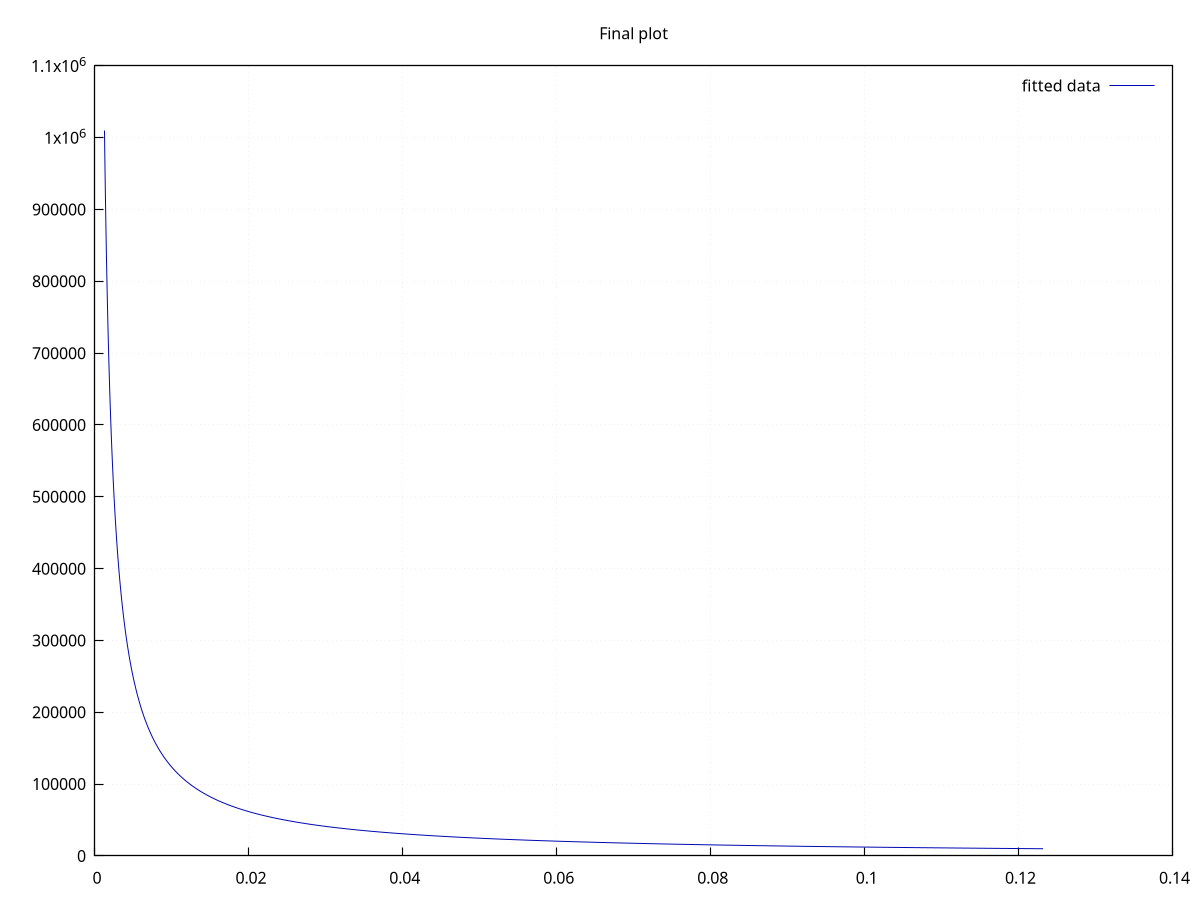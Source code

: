 # ogpf libray
# Rev. 0.22 of March 9th, 2018
# Licence: MIT

# gnuplot global setting
set term wxt size 640,480 enhanced font "verdana,10" title "ogpf libray: Rev. 0.22 of March 9th, 2018"

# ogpf extra configuration
# -------------------------------------------
# color definitions
set style line 1 lc rgb "#800000" lt 1 lw 2
set style line 2 lc rgb "#ff0000" lt 1 lw 2
set style line 3 lc rgb "#ff4500" lt 1 lw 2
set style line 4 lc rgb "#ffa500" lt 1 lw 2
set style line 5 lc rgb "#006400" lt 1 lw 2
set style line 6 lc rgb "#0000ff" lt 1 lw 2
set style line 7 lc rgb "#9400d3" lt 1 lw 2

# Axes
set border linewidth 1.15
set tics nomirror

# grid
# Add light grid to plot
set style line 102 lc rgb "#d6d7d9" lt 0 lw 1
set grid back ls 102

# plot style
set style data linespoints

# -------------------------------------------

 
# options
set key top right


 
# plot scale
 
# Annotation: title and labels
set title "Final plot"
 
# axes setting

plot "-" title "fitted data" with lines lt 5 lc rgb "#0008B0"
  0.12317887305000000        10000.985807668972     
  0.12195928024752500        10101.005623370247     
  0.12076360102941200        10201.025636271572     
  0.11959113888349500        10301.045846373525     
  0.11844122408653800        10401.066253676639     
  0.11731321242857100        10501.086858181458     
  0.11620648400943399        10601.107659888539     
  0.11512044210280400        10701.128658798514     
  0.11405451208333300        10801.149854912008     
  0.11300814041284400        10901.171248229428     
  0.11198079368181800        11001.192838751469     
  0.11097195770270300        11101.214626478597     
  0.10998113665178599        11201.236611411490     
  0.10900785225663701        11301.258793550714     
  0.10805164302631599        11401.281172896708     
  0.10711206352173901        11501.303749450202     
  0.10618868366379300        11601.326523211650     
  0.10528108807692300        11701.349494181659     
  0.10438887546610200        11801.372662360760     
  0.10351165802520999        11901.396027749646     
  0.10264906087500000        12001.419590348749     
  0.10180072152892600        12101.443350158652     
  0.10096628938524600        12201.467307180041     
  0.10014542524390201        12301.491461413440     
   9.9337800846774196E-002   12401.515812859261     
   9.8543098440000004E-002   12501.540361518251     
   9.7761010357142894E-002   12601.565107390918     
   9.6991238622047199E-002   12701.590050477853     
   9.6233494570312494E-002   12801.615190779592     
   9.5487498488372097E-002   12901.640528296724     
   9.4752979269230805E-002   13001.666063029814     
   9.4029674083969506E-002   13101.691794979433     
   9.3317328068181798E-002   13201.717724146156     
   9.2615694022556400E-002   13301.743850530533     
   9.1924532126865702E-002   13401.770174133146     
   9.1243609666666697E-002   13501.796694954564     
   9.0572700772058798E-002   13601.823412995365     
   8.9911586167883195E-002   13701.850328256096     
   8.9260052934782605E-002   13801.877440737338     
   8.8617894280575593E-002   13901.904750439649     
   8.7984909321428606E-002   14001.932257363625     
   8.7360902872340399E-002   14101.959961509821     
   8.6745685246478896E-002   14201.987862878788     
   8.6139072062937097E-002   14302.015961471116     
   8.5540884062500003E-002   14402.044257287376     
   8.4950946931034499E-002   14502.072750328120     
   8.4369091130137006E-002   14602.101440593930     
   8.3795151734693901E-002   14702.130328085368     
   8.3228968277026999E-002   14802.159412803017     
   8.2670384597315405E-002   14902.188694747430     
   8.2119248699999994E-002   15002.218173919171     
   8.1575412615894002E-002   15102.247850318834     
   8.1038732269736805E-002   15202.277723946967     
   8.0509067352941194E-002   15302.307794804132     
   7.9986281201298706E-002   15402.338062890929     
   7.9470240677419396E-002   15502.368528207893     
   7.8960816057692298E-002   15602.399190755632     
   7.8457880923566897E-002   15702.430050534675     
   7.7961312056961996E-002   15802.461107545623     
   7.7470989339622598E-002   15902.492361789025     
   7.6986795656249996E-002   16002.523813265443     
   7.6508616801242199E-002   16102.555461975475     
   7.6036341388888901E-002   16202.587307919655     
   7.5569860766871194E-002   16302.619351098576     
   7.5109068932926806E-002   16402.651591512822     
   7.4653862454545500E-002   16502.684029162909     
   7.4204140391566295E-002   16602.716664049458     
   7.3759804221556896E-002   16702.749496173023     
   7.3320757767857195E-002   16802.782525534152     
   7.2886907130177495E-002   16902.815752133458     
   7.2458160617647094E-002   17002.849175971452     
   7.2034428684210505E-002   17102.882797048762     
   7.1615623866279093E-002   17202.916615365899     
   7.1201660722543400E-002   17302.950630923475     
   7.0792455775862101E-002   17402.984843722050     
   7.0387927457142896E-002   17503.019253762184     
   6.9987996051136397E-002   17603.053861044456     
   6.9592583644067799E-002   17703.088665569438     
   6.9201614073033699E-002   17803.123667337684     
   6.8815012877095003E-002   17903.158866349757     
   6.8432707250000002E-002   18003.194262606256     
   6.8054625994475093E-002   18103.229856107737     
   6.7680699478021994E-002   18203.265646854739     
   6.7310859590163905E-002   18303.301634847889     
   6.6945039701087006E-002   18403.337820087687     
   6.6583174621621596E-002   18503.374202574778     
   6.6225200564516098E-002   18603.410782309678     
   6.5871055106951903E-002   18703.447559292952     
   6.5520677154255302E-002   18803.484533525218     
   6.5174006904761897E-002   18903.521705006995     
   6.4830985815789499E-002   19003.559073738870     
   6.4491556570680605E-002   19103.596639721436     
   6.4155663046875006E-002   19203.634402955217     
   6.3823250284974098E-002   19303.672363440812     
   6.3494264458762897E-002   19403.710521178782     
   6.3168652846153903E-002   19503.748876169684     
   6.2846363801020405E-002   19603.787428414136     
   6.2527346725888305E-002   19703.826177912655     
   6.2211552045454602E-002   19803.865124665797     
   6.1898931180904497E-002   19903.904268674214     
   6.1589436524999999E-002   20003.943609938386     
   6.1283021417910498E-002   20103.983148458905     
   6.0979640123762398E-002   20204.022884236383     
   6.0679247807881802E-002   20304.062817271348     
   6.0381800514705902E-002   20404.102947564385     
   6.0087255146341501E-002   20504.143275116046     
   5.9795569441747597E-002   20604.183799926923     
   5.9506701956521697E-002   20704.224521997592     
   5.9220612043269200E-002   20804.265441328582     
   5.8937259832535900E-002   20904.306557920467     
   5.8656606214285700E-002   21004.347871773862     
   5.8378612819905203E-002   21104.389382889298     
   5.8103242004716997E-002   21204.431091267343     
   5.7830456830985900E-002   21304.472996908597     
   5.7560221051401898E-002   21404.515099813583     
   5.7292499093023301E-002   21504.557399982907     
   5.7027256041666703E-002   21604.599897417134     
   5.6764457626728097E-002   21704.642592116841     
   5.6504070206422001E-002   21804.685484082569     
   5.6246060753424698E-002   21904.728573314871     
   5.5990396840909097E-002   22004.771859814384     
   5.5737046628959300E-002   22104.815343581620     
   5.5485978851351397E-002   22204.859024617163     
   5.5237162802690601E-002   22304.902902921607     
   5.4990568325892900E-002   22404.946978495478     
   5.4746165800000003E-002   22504.991251339397     
   5.4503926128318600E-002   22605.035721453878     
   5.4263820726872303E-002   22705.080388839506     
   5.4025821513157900E-002   22805.125253496895     
   5.3789900895196502E-002   22905.170315426563     
   5.3556031760869600E-002   23005.215574629070     
   5.3324187467532501E-002   23105.261031105034     
   5.3094341831896603E-002   23205.306684854986     
   5.2866469120171698E-002   23305.352535879530     
   5.2640544038461502E-002   23405.398584179231     
   5.2416541723404299E-002   23505.444829754579     
   5.2194437733050901E-002   23605.491272606236     
   5.1974208037974701E-002   23705.537912734762     
   5.1755829012604997E-002   23805.584750140715     
   5.1539277426778198E-002   23905.631784824625     
   5.1324530437500002E-002   24005.679016787075     
   5.1111565580912899E-002   24105.726446028650     
   5.0900360764462797E-002   24205.774072549957     
   5.0690894259259302E-002   24305.821896351477     
   5.0483144692623001E-002   24405.869917433854     
   5.0277091040816298E-002   24505.918135797670     
   5.0072712621951197E-002   24605.966551443416     
   4.9869989089068797E-002   24706.015164371711     
   4.9668900423387098E-002   24806.063974583092     
   4.9469426927710801E-002   24906.112982078190     
   4.9271549220000002E-002   25006.162186857491     
   4.9075248227091597E-002   25106.211588921647     
   4.8880505178571398E-002   25206.261188271168     
   4.8687301600790503E-002   25306.310984906635     
   4.8495619311023599E-002   25406.360978828641     
   4.8305440411764697E-002   25506.411170037725     
   4.8116747285156303E-002   25606.461558534447     
   4.7929522587548602E-002   25706.512144319480     
   4.7743749244186097E-002   25806.562927393217     
   4.7559410444015501E-002   25906.613907756368     
   4.7376489634615403E-002   26006.665085409484     
   4.7194970517241398E-002   26106.716460353080     
   4.7014837041984697E-002   26206.768032587788     
   4.6836073403041800E-002   26306.819802114107     
   4.6658664034090899E-002   26406.871768932633     
   4.6482593603773603E-002   26506.923933043941     
   4.6307847011278200E-002   26606.976294448625     
   4.6134409382022498E-002   26707.028853147207     
   4.5962266063432802E-002   26807.081609140336     
   4.5791402620817802E-002   26907.134562428491     
   4.5621804833333300E-002   27007.187713012267     
   4.5453458690036898E-002   27107.241060892226     
   4.5286350386029399E-002   27207.294606068983     
   4.5120466318681302E-002   27307.348348543073     
   4.4955793083941598E-002   27407.402288315057     
   4.4792317472727300E-002   27507.456425385510     
   4.4630026467391302E-002   27607.510759755041     
   4.4468907238267102E-002   27707.565291424198     
   4.4308947140287797E-002   27807.620020393464     
   4.4150133709677401E-002   27907.674946663563     
   4.3992454660714303E-002   28007.730070234928     
   4.3835897882562300E-002   28107.785391108202     
   4.3680451436170199E-002   28207.840909283968     
   4.3526103551236803E-002   28307.896624762696     
   4.3372842623239399E-002   28407.952537545123     
   4.3220657210526300E-002   28508.008647631646     
   4.3069536031468500E-002   28608.064955022932     
   4.2919467961672501E-002   28708.121459719474     
   4.2770442031250001E-002   28808.178161721949     
   4.2622447422145299E-002   28908.235061030871     
   4.2475473465517201E-002   29008.292157646796     
   4.2329509639175297E-002   29108.349451570240     
   4.2184545565068503E-002   29208.406942801917     
   4.2040571006825900E-002   29308.464631342325     
   4.1897575867346902E-002   29408.522517191992     
   4.1755550186440699E-002   29508.580600351474     
   4.1614484138513499E-002   29608.638880821458     
   4.1474368030303001E-002   29708.697358602425     
   4.1335192298657703E-002   29808.756033694939     
   4.1196947508361198E-002   29908.814906099589     
   4.1059624349999997E-002   30008.873975816954     
   4.0923213637873802E-002   30108.933242847565     
   4.0787706307947001E-002   30208.992707192101     
   4.0653093415841599E-002   30309.052368850978     
   4.0519366134868402E-002   30409.112227824891     
   4.0386515754098400E-002   30509.172284114284     
   4.0254533676470597E-002   30609.232537719865     
   4.0123411416938100E-002   30709.292988642137     
   3.9993140600649402E-002   30809.353636881602     
   3.9863712961164997E-002   30909.414482439021     
   3.9735120338709698E-002   31009.475525314709     
   3.9607354678456601E-002   31109.536765509427     
   3.9480408028846198E-002   31209.598203023645     
   3.9354272539936098E-002   31309.659837858038     
   3.9228940461783400E-002   31409.721670013099     
   3.9104404142857097E-002   31509.783699489377     
   3.8980656028480998E-002   31609.845926287446     
   3.8857688659306000E-002   31709.908350407903     
   3.8735494669811299E-002   31809.970971851351     
   3.8614066786833899E-002   31910.033790618250     
   3.8493397828124998E-002   32010.096806709327     
   3.8373480700934597E-002   32110.160020125011     
   3.8254308400621100E-002   32210.223430865975     
   3.8135874009287897E-002   32310.287038932714     
   3.8018170694444402E-002   32410.350844325832     
   3.7901191707692301E-002   32510.414847045839     
   3.7784930383435597E-002   32610.479047093366     
   3.7669380137614700E-002   32710.543444468985     
   3.7554534466463403E-002   32810.608039173283     
   3.7440386945288798E-002   32910.672831206713     
   3.7326931227272701E-002   33010.737820570044     
   3.7214161042296100E-002   33110.803007263617     
   3.7102070195783099E-002   33210.868391288219     
   3.6990652567567603E-002   33310.933972644198     
   3.6879902110778399E-002   33410.999751332361     
   3.6769812850746299E-002   33511.065727353023     
   3.6660378883928597E-002   33611.131900706954     
   3.6551594376854603E-002   33711.198271394678     
   3.6443453565088803E-002   33811.264839416683     
   3.6335950752212402E-002   33911.331604773652     
   3.6229080308823498E-002   34011.398567466116     
   3.6122836671554297E-002   34111.465727494513     
   3.6017214342105301E-002   34211.533084859606     
   3.5912207886297398E-002   34311.600639561890     
   3.5807811933139498E-002   34411.668391601976     
   3.5704021173912998E-002   34511.736340980329     
   3.5600830361271700E-002   34611.804487697504     
   3.5498234308357302E-002   34711.872831754285     
   3.5396227887931002E-002   34811.941373151007     
   3.5294806031518598E-002   34912.010111888332     
   3.5193963728571399E-002   35012.079047966843     
   3.5093696025640997E-002   35112.148181387092     
   3.4993998025568199E-002   35212.217512149604     
   3.4894864886685598E-002   35312.287040255003     
   3.4796291822033899E-002   35412.356765703938     
   3.4698274098591601E-002   35512.426688496787     
   3.4600807036516898E-002   35612.496808634278     
   3.4503886008403400E-002   35712.567126116926     
   3.4407506438547501E-002   35812.637640945315     
   3.4311663802228401E-002   35912.708353120004     
   3.4216353625000001E-002   36012.779262641518     
   3.4121571481994503E-002   36112.850369510430     
   3.4027312997237602E-002   36212.921673727396     
   3.3933573842975198E-002   36312.993175292970     
   3.3840349739010997E-002   36413.064874207623     
   3.3747636452054801E-002   36513.136770472011     
   3.3655429795082001E-002   36613.208864086642     
   3.3563725626702998E-002   36713.281155052187     
   3.3472519850543503E-002   36813.353643369090     
   3.3381808414634201E-002   36913.426329037975     
   3.3291587310810798E-002   37013.499212059520     
   3.3201852574124002E-002   37113.572292434095     
   3.3112600282258098E-002   37213.645570162364     
   3.3023826554959800E-002   37313.719045244943     
   3.2935527553475903E-002   37413.792717682394     
   3.2847699479999999E-002   37513.866587475153     
   3.2760338577127700E-002   37613.940654623882     
   3.2673441127320998E-002   37714.014919129186     
   3.2587003452380997E-002   37814.089380991609     
   3.2501021912928800E-002   37914.164040211726     
   3.2415492907894701E-002   38014.238896790172     
   3.2330412874015703E-002   38114.313950727366     
   3.2245778285340303E-002   38214.389202023893     
   3.2161585652741499E-002   38314.464650680413     
   3.2077831523437503E-002   38414.540296697451     
   3.1994512480519502E-002   38514.616140075574     
   3.1911625142487098E-002   38614.692180815349     
   3.1829166162790697E-002   38714.768418917469     
   3.1747132229381400E-002   38814.844854382383     
   3.1665520064267400E-002   38914.921487210500     
   3.1584326423076903E-002   39014.998317402766     
   3.1503548094629200E-002   39115.075344959376     
   3.1423181900510203E-002   39215.152569881211     
   3.1343224694656502E-002   39315.229992168614     
   3.1263673362944201E-002   39415.307611822231     
   3.1184524822784800E-002   39515.385428842725     
   3.1105776022727301E-002   39615.463443230481     
   3.1027423942065500E-002   39715.541654986228     
   3.0949465590452301E-002   39815.620064110422     
   3.0871898007518800E-002   39915.698670603764     
   3.0794718262500000E-002   40015.777474466704     
   3.0717923453865301E-002   40115.856475699889     
   3.0641510708955200E-002   40215.935674303793     
   3.0565477183622802E-002   40316.015070279063     
   3.0489820061881199E-002   40416.094663626194     
   3.0414536555555600E-002   40516.174454345812     
   3.0339623903940901E-002   40616.254442438571     
   3.0265079373464399E-002   40716.334627904900     
   3.0190900257352899E-002   40816.415010745528     
   3.0117083875305602E-002   40916.495590960803     
   3.0043627573170702E-002   41016.576368551447     
   2.9970528722627700E-002   41116.657343517989     
   2.9897784720873798E-002   41216.738515860918     
   2.9825392990314802E-002   41316.819885580939     
   2.9753350978260901E-002   41416.901452678590     
   2.9681656156626501E-002   41516.983217154477     
   2.9610306021634600E-002   41617.065179009071     
   2.9539298093525200E-002   41717.147338242918     
   2.9468629916267901E-002   41817.229694856789     
   2.9398299057279201E-002   41917.312248851027     
   2.9328303107142899E-002   42017.395000226177     
   2.9258639679334900E-002   42117.477948983127     
   2.9189306409952601E-002   42217.561095122146     
   2.9120300957446801E-002   42317.644438643911     
   2.9051621002358499E-002   42417.727979548952     
   2.8983264247058799E-002   42517.811717837940     
   2.8915228415492999E-002   42617.895653511223     
   2.8847511252927401E-002   42717.979786569682     
   2.8780110525700901E-002   42818.064117013710     
   2.8713024020979000E-002   42918.148644843815     
   2.8646249546511598E-002   43018.233370060676     
   2.8579784930394401E-002   43118.318292664822     
   2.8513628020833300E-002   43218.403412656822     
   2.8447776685912200E-002   43318.488730037257     
   2.8382228813364101E-002   43418.574244806550     
   2.8316982310344799E-002   43518.659956965654     
   2.8252035103211001E-002   43618.745866514750     
   2.8187385137299799E-002   43718.831973454529     
   2.8123030376712300E-002   43818.918277785728     
   2.8058968804100200E-002   43919.004779508679     
   2.7995198420454500E-002   44019.091478624083     
   2.7931717244897999E-002   44119.178375132302     
   2.7868523314479601E-002   44219.265469034333     
   2.7805614683972898E-002   44319.352760330323     
   2.7742989425675699E-002   44419.440249020990     
   2.7680645629213501E-002   44519.527935106991     
   2.7618581401345300E-002   44619.615818588820     
   2.7556794865771801E-002   44719.703899467073     
   2.7495284162946401E-002   44819.792177742289     
   2.7434047449888602E-002   44919.880653415043     
   2.7373082900000002E-002   45019.969326485814     
   2.7312388702882499E-002   45120.058196955302     
   2.7251963064159300E-002   45220.147264824089     
   2.7191804205298001E-002   45320.236530092705     
   2.7131910363436099E-002   45420.325992761696     
   2.7072279791208801E-002   45520.415652831573     
   2.7012910756578998E-002   45620.505510302952     
   2.6953801542669600E-002   45720.595565176562     
   2.6894950447598300E-002   45820.685817452722     
   2.6836355784313700E-002   45920.776267132300     
   2.6778015880434800E-002   46020.866914215483     
   2.6719929078091099E-002   46120.957758703145     
   2.6662093733766198E-002   46221.048800595767     
   2.6604508218142600E-002   46321.140039893704     
   2.6547170915948302E-002   46421.231476597917     
   2.6490080225806501E-002   46521.323110708690     
   2.6433234560085801E-002   46621.414942226882     
   2.6376632344753799E-002   46721.506971152550     
   2.6320272019230800E-002   46821.599197486779     
   2.6264152036247299E-002   46921.691621230013     
   2.6208270861702101E-002   47021.784242382622     
   2.6152626974522301E-002   47121.877060945248     
   2.6097218866525398E-002   47221.970076918624     
   2.6042045042283302E-002   47322.063290303115     
   2.5987104018987298E-002   47422.156701099499     
   2.5932394326315798E-002   47522.250309308060     
   2.5877914506302498E-002   47622.344114929692     
   2.5823663113207600E-002   47722.438117964608     
   2.5769638713389099E-002   47822.532318413862     
   2.5715839885177501E-002   47922.626716277475     
   2.5662265218750001E-002   48022.721311556488     
   2.5608913316008300E-002   48122.816104251215     
   2.5555782790456401E-002   48222.911094362273     
   2.5502872267080801E-002   48323.006281890041     
   2.5450180382231399E-002   48423.101666835559     
   2.5397705783505201E-002   48523.197249198907     
   2.5345447129629599E-002   48623.293028981105     
   2.5293403090349099E-002   48723.389006182239     
   2.5241572346311501E-002   48823.485180803225     
   2.5189953588957099E-002   48923.581552844487     
   2.5138545520408201E-002   49023.678122306701     
   2.5087346853360500E-002   49123.774889190405     
   2.5036356310975599E-002   49223.871853496130     
   2.4985572626774900E-002   49323.969015224291     
   2.4934994544534399E-002   49424.066374375871     
   2.4884620818181800E-002   49524.163930951065     
   2.4834450211693601E-002   49624.261684950419     
   2.4784481498993999E-002   49724.359636374815     
   2.4734713463855400E-002   49824.457785224746     
   2.4685144899799599E-002   49924.556131500533     
   2.4635774610000001E-002   50024.654675202946     
   2.4586601407185601E-002   50124.753416332569     
   2.4537624113545799E-002   50224.852354889837     
   2.4488841560636201E-002   50324.951490875355     
   2.4440252589285699E-002   50425.050824289865     
   2.4391856049505001E-002   50525.150355133614     
   2.4343650800395300E-002   50625.250083407511     
   2.4295635710059198E-002   50725.350009111993     
   2.4247809655511800E-002   50825.450132247672     
   2.4200171522593301E-002   50925.550452814998     
   2.4152720205882400E-002   51025.650970814444     
   2.4105454608610601E-002   51125.751686246906     
   2.4058373642578099E-002   51225.852599112884     
   2.4011476228070198E-002   51325.953709412621     
   2.3964761293774301E-002   51426.055017147119     
   2.3918227776699000E-002   51526.156522316669     
   2.3871874622093000E-002   51626.258224921883     
   2.3825700783365600E-002   51726.360124963263     
   2.3779705222007699E-002   51826.462222441711     
   2.3733886907514500E-002   51926.564517357292     
   2.3688244817307701E-002   52026.667009711098     
   2.3642777936660302E-002   52126.769699503304     
   2.3597485258620699E-002   52226.872586734724     
   2.3552365783938801E-002   52326.975671405839     
   2.3507418520992401E-002   52427.078953517048     
   2.3462642485714301E-002   52527.182433069225     
   2.3418036701520900E-002   52627.286110062814     
   2.3373600199241000E-002   52727.389984498252     
   2.3329332017045502E-002   52827.494056376207     
   2.3285231200378100E-002   52927.598325697370     
   2.3241296801886802E-002   53027.702792462216     
   2.3197527881355900E-002   53127.807456671348     
   2.3153923505639100E-002   53227.912318325121     
   2.3110482748592901E-002   53328.017377424287     
   2.3067204691011201E-002   53428.122633969622     
   2.3024088420560800E-002   53528.228087961121     
   2.2981133031716401E-002   53628.333739400077     
   2.2938337625698298E-002   53728.439588286543     
   2.2895701310408901E-002   53828.545634621216     
   2.2853223200371101E-002   53928.651878404540     
   2.2810902416666699E-002   54028.758319637403     
   2.2768738086876201E-002   54128.864958320155     
   2.2726729345018501E-002   54228.971794453435     
   2.2684875331491699E-002   54329.078828037949     
   2.2643175193014699E-002   54429.186059073938     
   2.2601628082568801E-002   54529.293487562172     
   2.2560233159340699E-002   54629.401113503067     
   2.2518989588665401E-002   54729.508936897648     
   2.2477896541970799E-002   54829.616957745835     
   2.2436953196721302E-002   54929.725176048640     
   2.2396158736363601E-002   55029.833591806550     
   2.2355512350272201E-002   55129.942205020023     
   2.2315013233695700E-002   55230.051015689511     
   2.2274660587703402E-002   55330.160023816177     
   2.2234453619133600E-002   55430.269229399819     
   2.2194391540540499E-002   55530.378632441701     
   2.2154473570143898E-002   55630.488232941760     
   2.2114698931777400E-002   55730.598030900983     
   2.2075066854838701E-002   55830.708026319931     
   2.2035576574239699E-002   55930.818219198998     
   2.1996227330357099E-002   56030.928609538889     
   2.1957018368984001E-002   56131.039197339815     
   2.1917948941281101E-002   56231.149982603070     
   2.1879018303730000E-002   56331.260965328533     
   2.1840225718085100E-002   56431.372145517053     
   2.1801570451327398E-002   56531.483523169285     
   2.1763051775618401E-002   56631.595098285477     
   2.1724668968254000E-002   56731.706870866547     
   2.1686421311619700E-002   56831.818840913082     
   2.1648308093145899E-002   56931.931008425243     
   2.1610328605263199E-002   57032.043373403962     
   2.1572482145359000E-002   57132.155935849900     
   2.1534768015734299E-002   57232.268695763123     
   2.1497185523560201E-002   57332.381653144774     
   2.1459733980836199E-002   57432.494807995121     
   2.1422412704347801E-002   57532.608160314667     
   2.1385221015625001E-002   57632.721710104044     
   2.1348158240901201E-002   57732.835457363974     
   2.1311223711072701E-002   57832.949402094746     
   2.1274416761658001E-002   57933.063544297424     
   2.1237736732758600E-002   58033.177883972035     
   2.1201182969018899E-002   58133.292421119440     
   2.1164754819587600E-002   58233.407155740089     
   2.1128451638078902E-002   58333.522087834535     
   2.1092272782534199E-002   58433.637217403608     
   2.1056217615384600E-002   58533.752544447481     
   2.1020285503412998E-002   58633.868068966876     
   2.0984475817717198E-002   58733.983790962644     
   2.0948787933673500E-002   58834.099710434915     
   2.0913221230899798E-002   58934.215827384745     
   2.0877775093220301E-002   59034.332141812280     
   2.0842448908629400E-002   59134.448653718209     
   2.0807242069256798E-002   59234.565363102884     
   2.0772153971332200E-002   59334.682269967510     
   2.0737184015151500E-002   59434.799374312133     
   2.0702331605042000E-002   59534.916676137436     
   2.0667596149328900E-002   59635.034175443841     
   2.0632977060301500E-002   59735.151872232389     
   2.0598473754180599E-002   59835.269766503181     
   2.0564085651085098E-002   59935.387858257091     
   2.0529812174999999E-002   60035.506147494307     
   2.0495652753743800E-002   60135.624634215645     
   2.0461606818936901E-002   60235.743318421832     
   2.0427673805970201E-002   60335.862200113152     
   2.0393853153973501E-002   60435.981279290550     
   2.0360144305785099E-002   60536.100555954210     
   2.0326546707920799E-002   60636.220030104698     
   2.0293059810543700E-002   60736.339701742705     
   2.0259683067434201E-002   60836.459570869090     
   2.0226415935960598E-002   60936.579637483926     
   2.0193257877049200E-002   61036.699901588028     
   2.0160208355155501E-002   61136.820363181992     
   2.0127266838235298E-002   61236.941022266365     
   2.0094432797716201E-002   61337.061878841516     
   2.0061705708469098E-002   61437.182932908341     
   2.0029085048780499E-002   61537.304184467343     
   1.9996570300324701E-002   61637.425633518869     
   1.9964160948136099E-002   61737.547280063874     
   1.9931856480582499E-002   61837.669124102416     
   1.9899656389337599E-002   61937.791165635441     
   1.9867560169354800E-002   62037.913404663348     
   1.9835567318840602E-002   62138.035841186582     
   1.9803677339228300E-002   62238.158475206139     
   1.9771889735152499E-002   62338.281306722267     
   1.9740204014423099E-002   62438.404335735599     
   1.9708619688000001E-002   62538.527562246833     
   1.9677136269968101E-002   62638.650986256202     
   1.9645753277512001E-002   62738.774607764688     
   1.9614470230891700E-002   62838.898426772823     
   1.9583286653418099E-002   62939.022443280854     
   1.9552202071428600E-002   63039.146657289341     
   1.9521216014263099E-002   63139.271068799215     
   1.9490328014240499E-002   63239.395677810957     
   1.9459537606635099E-002   63339.520484324836     
   1.9428844329653000E-002   63439.645488341826     
   1.9398247724409502E-002   63539.770689862060     
   1.9367747334905702E-002   63639.896088886548     
   1.9337342708006300E-002   63740.021685415690     
   1.9307033393416901E-002   63840.147479450119     
   1.9276818943662000E-002   63940.273470989974     
   1.9246698914062499E-002   64040.399660036448     
   1.9216672862714501E-002   64140.526046589752     
   1.9186740350467298E-002   64240.652630650446     
   1.9156900940902000E-002   64340.779412219359     
   1.9127154200310598E-002   64440.906391296565     
   1.9097499697674401E-002   64541.033567883365     
   1.9067937004644001E-002   64641.160941979535     
   1.9038465695517801E-002   64741.288513586253     
   1.9009085347222201E-002   64841.416282703991     
   1.8979795539291199E-002   64941.544249333005     
   1.8950595853846199E-002   65041.672413473862     
   1.8921485875575999E-002   65141.800775127820     
   1.8892465191717799E-002   65241.929334294509     
   1.8863533392036801E-002   65342.058090974970     
   1.8834690068807301E-002   65442.187045170169     
   1.8805934816793900E-002   65542.316196879794     
   1.8777267233231702E-002   65642.445546105082     
   1.8748686917808201E-002   65742.575092846382     
   1.8720193472644399E-002   65842.704837104087     
   1.8691786502276202E-002   65942.834778879100     
   1.8663465613636399E-002   66042.964918171798     
   1.8635230416036298E-002   66143.095254982996     
   1.8607080521148001E-002   66243.225789313015     
   1.8579015542986400E-002   66343.356521162335     
   1.8551035097891602E-002   66443.487450531480     
   1.8523138804511299E-002   66543.618577421483     
   1.8495326283783801E-002   66643.749901832591     
   1.8467597158920501E-002   66743.881423765619     
   1.8439951055389200E-002   66844.013143220654     
   1.8412387600896900E-002   66944.145060198396     
   1.8384906425373101E-002   67044.277174700066     
   1.8357507160953801E-002   67144.409486725330     
   1.8330189441964299E-002   67244.541996275249     
   1.8302952904903400E-002   67344.674703350465     
   1.8275797188427301E-002   67444.807607951210     
   1.8248721933333299E-002   67544.940710078416     
   1.8221726782544401E-002   67645.074009732154     
   1.8194811381093100E-002   67745.207506913430     
   1.8167975376106201E-002   67845.341201622912     
   1.8141218416789399E-002   67945.475093860819     
   1.8114540154411801E-002   68045.609183627734     
   1.8087940242290702E-002   68145.743470924775     
   1.8061418335777100E-002   68245.877955751683     
   1.8034974092240100E-002   68346.012638109474     
   1.8008607171052599E-002   68446.147517998761     
   1.7982317233576600E-002   68546.282595420023     
   1.7956103943148699E-002   68646.417870373567     
   1.7929966965065498E-002   68746.553342860498     
   1.7903905966569801E-002   68846.689012880932     
   1.7877920616836001E-002   68946.824880435845     
   1.7852010586956499E-002   69046.960945525600     
   1.7826175549927600E-002   69147.097208150706     
   1.7800415180635801E-002   69247.233668311703     
   1.7774729155844202E-002   69347.370326008924     
   1.7749117154178699E-002   69447.507181243636     
   1.7723578856115099E-002   69547.644234016087     
   1.7698113943965501E-002   69647.781484326682     
   1.7672722101865102E-002   69747.918932176137     
   1.7647403015759299E-002   69848.056577564799     
   1.7622156373390600E-002   69948.194420493310     
   1.7596981864285700E-002   70048.332460962774     
   1.7571879179743202E-002   70148.470698973135     
   1.7546848012820498E-002   70248.609134525090     
   1.7521888058321500E-002   70348.747767619192     
   1.7496999012784099E-002   70448.886598256271     
   1.7472180574468098E-002   70549.025626436662     
   1.7447432443342799E-002   70649.164852160975     
   1.7422754321074999E-002   70749.304275429793     
   1.7398145911017002E-002   70849.443896243669     
   1.7373606918194600E-002   70949.583714603650     
   1.7349137049295801E-002   71049.723730509199     
   1.7324736012658201E-002   71149.863943962031     
   1.7300403518258400E-002   71250.004354962017     
   1.7276139277699901E-002   71350.144963509651     
   1.7251943004201700E-002   71450.285769606140     
   1.7227814412587399E-002   71550.426773251762     
   1.7203753219273699E-002   71650.567974447011     
   1.7179759142259401E-002   71750.709373192236     
   1.7155831901114200E-002   71850.850969488325     
   1.7131971216967998E-002   71950.992763335817     
   1.7108176812500001E-002   72051.134754735162     
   1.7084448411927900E-002   72151.276943686942     
   1.7060785740997200E-002   72251.419330192119     
   1.7037188526971000E-002   72351.561914250371     
   1.7013656498618801E-002   72451.704695863271     
   1.6990189386206899E-002   72551.847675030876     
   1.6966786921487599E-002   72651.990851753799     
   1.6943448837689098E-002   72752.134226032722     
   1.6920174869505498E-002   72852.277797867835     
   1.6896964753086399E-002   72952.421567260273     
   1.6873818226027400E-002   73052.565534210124     
   1.6850735027359801E-002   73152.709698718201     
   1.6827714897541000E-002   73252.854060785103     
   1.6804757578444799E-002   73352.998620411177     
   1.6781862813351499E-002   73453.143377597531     
   1.6759030346938798E-002   73553.288332344033     
   1.6736259925271699E-002   73653.433484651963     
   1.6713551295793799E-002   73753.578834520857     
   1.6690904207317100E-002   73853.724381952343     
   1.6668318410013500E-002   73953.870126946786     
   1.6645793655405399E-002   74054.016069504170     
   1.6623329696356302E-002   74154.162209625414     
   1.6600926287062001E-002   74254.308547311346     
   1.6578583183041701E-002   74354.455082562359     
   1.6556300141129000E-002   74454.601815378875     
   1.6534076919463101E-002   74554.748745761317     
   1.6511913277479900E-002   74654.895873710717     
   1.6489808975903599E-002   74755.043199227512     
   1.6467763776738000E-002   74855.190722311876     
   1.6445777443257700E-002   74955.338442964930     
   1.6423849740000000E-002   75055.486361187068     
   1.6401980432756300E-002   75155.634476978812     
   1.6380169288563801E-002   75255.782790340614     
   1.6358416075697199E-002   75355.931301273042     
   1.6336720563660499E-002   75456.080009776706     
   1.6315082523178800E-002   75556.228915852524     
   1.6293501726190499E-002   75656.378019500495     
   1.6271977945838800E-002   75756.527320721900     
   1.6250510956464400E-002   75856.676819516331     
   1.6229100533596798E-002   75956.826515885463     
   1.6207746453947399E-002   76056.976409828698     
   1.6186448495400799E-002   76157.126501347651     
   1.6165206437007900E-002   76257.276790442294     
   1.6144020058977700E-002   76357.427277113646     
   1.6122889142670200E-002   76457.577961361501     
   1.6101813470588200E-002   76557.728843187579     
   1.6080792826370802E-002   76657.879922591048     
   1.6059826994784900E-002   76758.031199573685     
   1.6038915761718800E-002   76858.182674135402     
   1.6018058914174300E-002   76958.334346277086     
   1.5997256240259699E-002   77058.486215999597     
   1.5976507529182900E-002   77158.638283302382     
   1.5955812571243500E-002   77258.790548187244     
   1.5935171157826701E-002   77358.943010653646     
   1.5914583081395400E-002   77459.095670703115     
   1.5894048135483899E-002   77559.248528335942     
   1.5873566114690700E-002   77659.401583552768     
   1.5853136814671799E-002   77759.554836353709     
   1.5832760032133700E-002   77859.708286739464     
   1.5812435564826699E-002   77959.861934711094     
   1.5792163211538500E-002   78060.015780268513     
   1.5771942772087100E-002   78160.169823412842     
   1.5751774047314600E-002   78260.324064144457     
   1.5731656839080500E-002   78360.478502463753     
   1.5711590950255101E-002   78460.633138371748     
   1.5691576184713400E-002   78560.787971868369     
   1.5671612347328199E-002   78660.943002954999     
   1.5651699243964399E-002   78761.098231631287     
   1.5631836681472101E-002   78861.253657898153     
   1.5612024467680599E-002   78961.409281756598     
   1.5592262411392400E-002   79061.565103206725     
   1.5572550322376699E-002   79161.721122249408     
   1.5552888011363600E-002   79261.877338884879     
   1.5533275290037800E-002   79362.033753113865     
   1.5513711971032700E-002   79462.190364937036     
   1.5494197867924501E-002   79562.347174354727     
   1.5474732795226100E-002   79662.504181367738     
   1.5455316568381399E-002   79762.661385976549     
   1.5435949003759400E-002   79862.818788181583     
   1.5416629918648299E-002   79962.976387983785     
   1.5397359131250000E-002   80063.134185383373     
   1.5378136460674201E-002   80163.292180380900     
   1.5358961726932701E-002   80263.450372977342     
   1.5339834750934001E-002   80363.608763173121     
   1.5320755354477600E-002   80463.767350968628     
   1.5301723360248400E-002   80563.926136364593     
   1.5282738591811401E-002   80664.085119361145     
   1.5263800873605999E-002   80764.244299959028     
   1.5244910030940599E-002   80864.403678159579     
   1.5226065889987600E-002   80964.563253962770     
   1.5207268277777800E-002   81064.723027368615     
   1.5188517022194800E-002   81164.882998378816     
   1.5169811951970400E-002   81265.043166993244     
   1.5151152896678999E-002   81365.203533212072     
   1.5132539686732199E-002   81465.364097036931     
   1.5113972153374200E-002   81565.524858467979     
   1.5095450128676500E-002   81665.685817505087     
   1.5076973445532400E-002   81765.846974150088     
   1.5058541937652801E-002   81866.008328402386     
   1.5040155439560400E-002   81966.169880263318     
   1.5021813786585399E-002   82066.331629732609     
   1.5003516814859900E-002   82166.493576812121     
   1.4985264361313901E-002   82266.655721501040     
   1.4967056263669501E-002   82366.818063801082     
   1.4948892360436899E-002   82466.980603712102     
   1.4930772490909100E-002   82567.143341234914     
   1.4912696495157401E-002   82667.306276370044     
   1.4894664214026600E-002   82767.469409118217     
   1.4876675489130400E-002   82867.632739479945     
   1.4858730162846801E-002   82967.796267455371     
   1.4840828078313301E-002   83067.959993045311     
   1.4822969079422399E-002   83168.123916250872     
   1.4805153010817300E-002   83268.288037072183     
   1.4787379717887199E-002   83368.452355509377     
   1.4769649046762600E-002   83468.616871563965     
   1.4751960844311400E-002   83568.781585235745     
   1.4734314958133999E-002   83668.946496525605     
   1.4716711236559101E-002   83769.111605434489     
   1.4699149528639601E-002   83869.276911962050     
   1.4681629684147801E-002   83969.442416109348     
   1.4664151553571401E-002   84069.608117877287     
   1.4646714988109400E-002   84169.774017265707     
   1.4629319839667500E-002   84269.940114275596     
   1.4611965960854100E-002   84370.106408907915     
   1.4594653204976301E-002   84470.272901162694     
   1.4577381426035501E-002   84570.439591040587     
   1.4560150478723400E-002   84670.606478542220     
   1.4542960218417901E-002   84770.773563668394     
   1.4525810501179201E-002   84870.940846419209     
   1.4508701183745599E-002   84971.108326795103     
   1.4491632123529399E-002   85071.276004797561     
   1.4474603178613399E-002   85171.443880426334     
   1.4457614207746499E-002   85271.611953682266     
   1.4440665070340000E-002   85371.780224565999     
   1.4423755626463700E-002   85471.948693078200     
   1.4406885736842101E-002   85572.117359219163     
   1.4390055262850501E-002   85672.286222989293     
   1.4373264066511101E-002   85772.455284389784     
   1.4356512010489500E-002   85872.624543420883     
   1.4339798958090800E-002   85972.794000082940     
   1.4323124773255799E-002   86072.963654376843     
   1.4306489320557499E-002   86173.133506302809     
   1.4289892465197200E-002   86273.303555861930     
   1.4273334073001199E-002   86373.473803054003     
   1.4256814010416700E-002   86473.644247880453     
   1.4240332144508700E-002   86573.814890341440     
   1.4223888342956100E-002   86673.985730437867     
   1.4207482474048400E-002   86774.156768169836     
   1.4191114406682000E-002   86874.328003537841     
   1.4174784010356699E-002   86974.499436542828     
   1.4158491155172400E-002   87074.671067185089     
   1.4142235711825501E-002   87174.842895465306     
   1.4126017551605500E-002   87275.014921384340     
   1.4109836546391800E-002   87375.187144942072     
   1.4093692568649899E-002   87475.359566140047     
   1.4077585491428599E-002   87575.532184977987     
   1.4061515188356201E-002   87675.705001456823     
   1.4045481533637400E-002   87775.878015577327     
   1.4029484402050100E-002   87876.051227339689     
   1.4013523668942001E-002   87976.224636744286     
   1.3997599210227300E-002   88076.398243792180     
   1.3981710902383700E-002   88176.572048483707     
   1.3965858622449000E-002   88276.746050819755     
   1.3950042248018100E-002   88376.920250800744     
   1.3934261657239801E-002   88477.094648426864     
   1.3918516728813600E-002   88577.269243698596     
   1.3902807341986500E-002   88677.444036617220     
   1.3887133376550200E-002   88777.619027183071     
   1.3871494712837801E-002   88877.794215396949     
   1.3855891231721000E-002   88977.969601258621     
   1.3840322814606700E-002   89078.145184769193     
   1.3824789343434301E-002   89178.320965929117     
   1.3809290700672600E-002   89278.496944739003     
   1.3793826769316900E-002   89378.673121199186     
   1.3778397432885900E-002   89478.849495310671     
   1.3763002575419001E-002   89579.026067073792     
   1.3747642081473201E-002   89679.202836489349     
   1.3732315836120400E-002   89779.379803557516     
   1.3717023724944301E-002   89879.556968279270     
   1.3701765634037801E-002   89979.734330654857     
   1.3686541450000001E-002   90079.911890684831     
   1.3671351059933400E-002   90180.089648370093     
   1.3656194351441201E-002   90280.267603711181     
   1.3641071212624600E-002   90380.445756707908     
   1.3625981532079600E-002   90480.624107362237     
   1.3610925198895001E-002   90580.802655673397     
   1.3595902102649000E-002   90680.981401642493     
   1.3580912133406800E-002   90781.160345270444     
   1.3565955181718100E-002   90881.339486556783     
   1.3551031138613900E-002   90981.518825503270     
   1.3536139895604401E-002   91081.698362110212     
   1.3521281344676200E-002   91181.878096377623     
   1.3506455378289499E-002   91282.058028306463     
   1.3491661889375700E-002   91382.238157897358     
   1.3476900771334800E-002   91482.418485150731     
   1.3462171918032799E-002   91582.599010067104     
   1.3447475223799099E-002   91682.779732647425     
   1.3432810583424199E-002   91782.960652891576     
   1.3418177892156900E-002   91883.141770800314     
   1.3403577045701900E-002   91983.323086374628     
   1.3389007940217400E-002   92083.504599615262     
   1.3374470472312701E-002   92183.686310522186     
   1.3359964539045600E-002   92283.868219095748     
   1.3345490037919801E-002   92384.050325337797     
   1.3331046866883099E-002   92484.232629247490     
   1.3316634924324300E-002   92584.415130826077     
   1.3302254109071300E-002   92684.597830073617     
   1.3287904320388400E-002   92784.780726991259     
   1.3273585457974101E-002   92884.963821580168     
   1.3259297421959099E-002   92985.147113839223     
   1.3245040112903200E-002   93085.330603770431     
   1.3230813431793800E-002   93185.514291373227     
   1.3216617280042900E-002   93285.698176649516     
   1.3202451559485500E-002   93385.882259598904     
   1.3188316172376899E-002   93486.066540221713     
   1.3174211021390400E-002   93586.251018519397     
   1.3160136009615400E-002   93686.435694492218     
   1.3146091040555001E-002   93786.620568140424     
   1.3132076018123700E-002   93886.805639465019     
   1.3118090846645400E-002   93986.990908466323     
   1.3104135430851101E-002   94087.176375144947     
   1.3090209675876700E-002   94187.362039501953     
   1.3076313487261100E-002   94287.547901537124     
   1.3062446770943800E-002   94387.733961250837     
   1.3048609433262699E-002   94487.920218644620     
   1.3034801380952400E-002   94588.106673718270     
   1.3021022521141699E-002   94688.293326472645     
   1.3007272761351600E-002   94788.480176909230     
   1.2993552009493699E-002   94888.667225026584     
   1.2979860173867199E-002   94988.854470827311     
   1.2966197163157899E-002   95089.041914310394     
   1.2952562886435299E-002   95189.229555477606     
   1.2938957253151299E-002   95289.417394328208     
   1.2925380173137499E-002   95389.605430864060     
   1.2911831556603800E-002   95489.793665085337     
   1.2898311314136100E-002   95589.982096992782     
   1.2884819356694600E-002   95690.170726585813     
   1.2871355595611301E-002   95790.359553866539     
   1.2857919942588700E-002   95890.548578834991     
   1.2844512309697600E-002   95990.737801491108     
   1.2831132609375000E-002   96090.927221836144     
   1.2817780754422499E-002   96191.116839870316     
   1.2804456658004200E-002   96291.306655594410     
   1.2791160233644900E-002   96391.496669009095     
   1.2777891395228200E-002   96491.686880115216     
   1.2764650056994800E-002   96591.877288912525     
   1.2751436133540401E-002   96692.067895401618     
   1.2738249539813900E-002   96792.258699583675     
   1.2725090191115699E-002   96892.449701459482     
   1.2711958003096000E-002   96992.640901028615     
   1.2698852891752601E-002   97092.832298292400     
   1.2685774773429500E-002   97193.023893251011     
   1.2672723564814799E-002   97293.215685905845     
   1.2659699182939400E-002   97393.407676255971     
   1.2646701545174501E-002   97493.599864303789     
   1.2633730569230801E-002   97593.792250047787     
   1.2620786173155700E-002   97693.984833490715     
   1.2607868275332701E-002   97794.177614630855     
   1.2594976794478499E-002   97894.370593471278     
   1.2582111649642500E-002   97994.563770010398     
   1.2569272760204100E-002   98094.757144249859     
   1.2556460045871600E-002   98194.950716189938     
   1.2543673426680200E-002   98295.144485832134     
   1.2530912822990800E-002   98395.338453175515     
   1.2518178155487799E-002   98495.532618221026     
   1.2505469345177701E-002   98595.726980969514     
   1.2492786313387400E-002   98695.921541422344     
   1.2480128981762900E-002   98796.116299578804     
   1.2467497272267199E-002   98896.311255439912     
   1.2454891107178999E-002   98996.506409006106     
   1.2442310409090900E-002   99096.701760278753     
   1.2429755100908201E-002   99196.897309257212     
   1.2417225105846801E-002   99297.093055942940     
   1.2404720347432001E-002   99397.289000336634     
   1.2392240749497000E-002   99497.485142437698     
   1.2379786236180900E-002   99597.681482247994     
   1.2367356731927700E-002   99697.878019767420     
   1.2354952161484500E-002   99798.074754996167     
   1.2342572449899799E-002   99898.271687936154     
   1.2330217522522500E-002   99998.468818586931     
   1.2317887305000001E-002   100098.66614694890     
   1.2305581723276700E-002   100198.86367302336     
   1.2293300703592800E-002   100299.06139681024     
   1.2281044172482601E-002   100399.25931830994     
   1.2268812056772899E-002   100499.45743752444     
   1.2256604283582100E-002   100599.65575445273     
   1.2244420780318101E-002   100699.85426909615     
   1.2232261474677300E-002   100800.05298145484     
   1.2220126294642900E-002   100900.25189152989     
   1.2208015168483599E-002   101000.45099932238     
   1.2195928024752500E-002   101100.65030483076     
   1.2183864792284900E-002   101200.84980805751     
   1.2171825400197600E-002   101301.04950900323     
   1.2159809777887500E-002   101401.24940766687     
   1.2147817855029599E-002   101501.44950405076     
   1.2135849561576401E-002   101601.64979815431     
   1.2123904827755900E-002   101701.85028997921     
   1.2111983584070800E-002   101802.05097952485     
   1.2100085761296699E-002   101902.25186679208     
   1.2088211290480899E-002   102002.45295178203     
   1.2076360102941200E-002   102102.65423449503     
   1.2064532130264399E-002   102202.85571493201     
   1.2052727304305301E-002   102303.05739309198     
   1.2040945557184801E-002   102403.25926897686     
   1.2029186821289100E-002   102503.46134258735     
   1.2017451029268300E-002   102603.66361392383     
   1.2005738114035099E-002   102703.86608298637     
   1.1994048008763400E-002   102804.06874977589     
   1.1982380646887201E-002   102904.27161429269     
   1.1970735962099100E-002   103004.47467653840     
   1.1959113888349500E-002   103104.67793651210     
   1.1947514359844799E-002   103204.88139421509     
   1.1935937311046500E-002   103305.08504964791     
   1.1924382676669900E-002   103405.28890281095     
   1.1912850391682800E-002   103505.49295370500     
   1.1901340391304400E-002   103605.69720233031     
   1.1889852611003900E-002   103705.90164868814     
   1.1878386986499500E-002   103806.10629277902     
   1.1866943453757200E-002   103906.31113460267     
   1.1855521948989400E-002   104006.51617415994     
   1.1844122408653800E-002   104106.72141145199     
   1.1832744769452499E-002   104206.92684647781     
   1.1821388968330101E-002   104307.13247924074     
   1.1810054942473600E-002   104407.33830973899     
   1.1798742629310299E-002   104507.54433797397     
   1.1787451966507200E-002   104607.75056394549     
   1.1776182891969401E-002   104707.95698765565     
   1.1764935343839499E-002   104808.16360910420     
   1.1753709260496200E-002   104908.37042829086     
   1.1742504580552900E-002   105008.57744521774     
   1.1731321242857100E-002   105108.78465988478     
   1.1720159186489099E-002   105208.99207229140     
   1.1709018350760500E-002   105309.19968243995     
   1.1697898675213699E-002   105409.40749033047     
   1.1686800099620500E-002   105509.61549596334     
   1.1675722563981000E-002   105609.82369933941     
   1.1664666008522701E-002   105710.03210045837     
   1.1653630373699099E-002   105810.24069932173     
   1.1642615600188999E-002   105910.44949592941     
   1.1631621628895200E-002   106010.65849028193     
   1.1620648400943401E-002   106110.86768238079     
   1.1609695857681400E-002   106211.07707222622     
   1.1598763940678001E-002   106311.28665981763     
   1.1587852591721501E-002   106411.49644515783     
   1.1576961752819500E-002   106511.70642824542     
   1.1566091366197200E-002   106611.91660908099     
   1.1555241374296400E-002   106712.12698766682     
   1.1544411719775100E-002   106812.33756400134     
   1.1533602345505600E-002   106912.54833808723     
   1.1522813194574400E-002   107012.75930992313     
   1.1512044210280400E-002   107112.97047951102     
   1.1501295336134500E-002   107213.18184685070     
   1.1490566515858201E-002   107313.39341194370     
   1.1479857693383000E-002   107413.60517478964     
   1.1469168812849199E-002   107513.81713538837     
   1.1458499818604700E-002   107614.02929374202     
   1.1447850655204501E-002   107714.24164985075     
   1.1437221267409500E-002   107814.45420371497     
   1.1426611600185500E-002   107914.66695533566     
   1.1416021598702499E-002   108014.87990471217     
   1.1405451208333301E-002   108115.09305184640     
   1.1394900374653100E-002   108215.30639673777     
   1.1384369043438100E-002   108315.51993938757     
   1.1373857160664800E-002   108415.73367979687     
   1.1363364672509200E-002   108515.94761796527     
   1.1352891525345601E-002   108616.16175389363     
   1.1342437665745900E-002   108716.37608758199     
   1.1332003040478400E-002   108816.59061903237     
   1.1321587596507400E-002   108916.80534824400     
   1.1311191280991700E-002   109017.02027521901     
   1.1300814041284401E-002   109117.23539995580     
   1.1290455824931300E-002   109217.45072245588     
   1.1280116579670299E-002   109317.66624272116     
   1.1269796253430900E-002   109417.88196075027     
   1.1259494794332700E-002   109518.09787654459     
   1.1249212150684900E-002   109618.31399010473     
   1.1238948270985399E-002   109718.53030143080     
   1.1228703103919799E-002   109818.74681052385     
   1.1218476598360699E-002   109918.96351738428     
   1.1208268703366700E-002   110019.18042201339     
   1.1198079368181801E-002   110119.39752441089     
   1.1187908542234301E-002   110219.61482457748     
   1.1177756175136101E-002   110319.83232251350     
   1.1167622216681800E-002   110420.05001821958     
   1.1157506616847800E-002   110520.26791169740     
   1.1147409325791899E-002   110620.48600294549     
   1.1137330293851701E-002   110720.70429196690     
   1.1127269471544700E-002   110820.92277876024     
   1.1117226809566800E-002   110921.14146332648     
   1.1107202258791700E-002   111021.36034566689     
   1.1097195770270300E-002   111121.57942578109     
   1.1087207295229501E-002   111221.79870367103     
   1.1077236785071901E-002   111322.01817933604     
   1.1067284191374699E-002   111422.23785277607     
   1.1057349465888700E-002   111522.45772399375     
   1.1047432560538100E-002   111622.67779298857     
   1.1037533427419401E-002   111722.89805976021     
   1.1027652018800399E-002   111823.11852431079     
   1.1017788287119900E-002   111923.33918664018     
   1.1007942184986600E-002   112023.56004674941     
   1.0998113665178600E-002   112123.78110463799     
   1.0988302680642300E-002   112224.00236030751     
   1.0978509184492001E-002   112324.22381375798     
   1.0968733130008901E-002   112424.44546499049     
   1.0958974470640599E-002   112524.66731400465     
   1.0949233160000000E-002   112624.88936080234     
   1.0939509151865000E-002   112725.11160538321     
   1.0929802400177499E-002   112825.33404774750     
   1.0920112859042600E-002   112925.55668789675     
   1.0910440482728099E-002   113025.77952583147     
   1.0900785225663699E-002   113126.00256155204     
   1.0891147042440300E-002   113226.22579505850     
   1.0881525887809201E-002   113326.44922635145     
   1.0871921716681400E-002   113426.67285543204     
   1.0862334484127000E-002   113526.89668230081     
   1.0852764145374500E-002   113627.12070695768     
   1.0843210655809900E-002   113727.34492940413     
   1.0833673970976300E-002   113827.56934964012     
   1.0824154046572901E-002   113927.79396766731     
   1.0814650838454801E-002   114028.01878348393     
   1.0805164302631599E-002   114128.24379709244     
   1.0795694395267300E-002   114228.46900849330     
   1.0786241072679500E-002   114328.69441768639     
   1.0776804291338600E-002   114428.92002467230     
   1.0767384007867101E-002   114529.14582945273     
   1.0757980179039299E-002   114629.37183202655     
   1.0748592761780100E-002   114729.59803239557     
   1.0739221713164800E-002   114829.82443055966     
   1.0729866990418099E-002   114930.05102652045     
   1.0720528550913801E-002   115030.27782027757     
   1.0711206352173900E-002   115130.50481183130     
   1.0701900351867900E-002   115230.73200118329     
   1.0692610507812500E-002   115330.95938833279     
   1.0683336777970500E-002   115431.18697328168     
   1.0674079120450600E-002   115531.41475602980     
   1.0664837493506499E-002   115631.64273657778     
   1.0655611855536300E-002   115731.87091492685     
   1.0646402165082100E-002   115832.09929107637     
   1.0637208380829001E-002   115932.32786502790     
   1.0628030461604800E-002   116032.55663678175     
   1.0618868366379300E-002   116132.78560633803     
   1.0609722054263601E-002   116233.01477369743     
   1.0600591484509500E-002   116333.24413886129     
   1.0591476616509001E-002   116433.47370183036     
   1.0582377409793800E-002   116533.70346260369     
   1.0573293824034300E-002   116633.93342118307     
   1.0564225819039499E-002   116734.16357756754     
   1.0555173354755800E-002   116834.39393176010     
   1.0546136391267100E-002   116934.62448376013     
   1.0537114888793799E-002   117034.85523356787     
   1.0528108807692300E-002   117135.08618118356     
   1.0519118108454300E-002   117235.31732660877     
   1.0510142751706499E-002   117335.54866984328     
   1.0501182698209700E-002   117435.78021088871     
   1.0492237908858599E-002   117536.01194974441     
   1.0483308344680900E-002   117636.24388641106     
   1.0474393966836699E-002   117736.47602089118     
   1.0465494736618499E-002   117836.70835318274     
   1.0456610615449899E-002   117936.94088328745     
   1.0447741564885499E-002   118037.17361120568     
   1.0438887546610201E-002   118137.40653693806     
   1.0430048522438600E-002   118237.63966048601     
   1.0421224454314700E-002   118337.87298184895     
   1.0412415304311100E-002   118438.10650102720     
   1.0403621034628399E-002   118538.34021802255     
   1.0394841607594900E-002   118638.57413283559     
   1.0386076985666100E-002   118738.80824546526     
   1.0377327131423799E-002   118839.04255591298     
   1.0368592007575800E-002   118939.27706418003     
   1.0359871576955400E-002   119039.51177026721     
   1.0351165802521000E-002   119139.74667417337     
   1.0342474647355200E-002   119239.98177589971     
   1.0333798074664400E-002   119340.21707544840     
   1.0325136047778700E-002   119440.45257281773     
   1.0316488530150800E-002   119540.68826800887     
   1.0307855485355601E-002   119640.92416102457     
   1.0299236877090300E-002   119741.16025186195     
   1.0290632669172900E-002   119841.39654052418     
   1.0282042825542599E-002   119941.63302700983     
   1.0273467310258501E-002   120041.86971132217     
   1.0264906087499999E-002   120142.10659345868     
   1.0256359121565400E-002   120242.34367342154     
   1.0247826376871900E-002   120342.58095121181     
   1.0239307817955101E-002   120442.81842682962     
   1.0230803409468400E-002   120543.05610027527     
   1.0222313116182600E-002   120643.29397154834     
   1.0213836902985100E-002   120743.53204065126     
   1.0205374734879900E-002   120843.77030758372     
   1.0196926576986801E-002   120944.00877234632     
   1.0188492394540900E-002   121044.24743494089     
   1.0180072152892600E-002   121144.48629536480     
   1.0171665817506200E-002   121244.72535362195     
   1.0163273353960400E-002   121344.96460971127     
   1.0154894727947200E-002   121445.20406363411     
   1.0146529905271800E-002   121545.44371538996     
   1.0138178851851899E-002   121645.68356497920     
   1.0129841533717101E-002   121745.92361240479     
   1.0121517917009000E-002   121846.16385766547     
   1.0113207967980299E-002   121946.40430076113     
   1.0104911652994300E-002   122046.64494169335     
   1.0096628938524600E-002   122146.88578046348     
   1.0088359791154800E-002   122247.12681707084     
   1.0080104177577700E-002   122347.36805151700     
   1.0071862064595300E-002   122447.60948380029     
   1.0063633419117601E-002   122547.85111392502     
   1.0055418208163301E-002   122648.09294188759     
   1.0047216398858101E-002   122748.33496769173     
   1.0039027958435200E-002   122848.57719133722     
   1.0030852854234501E-002   122948.81961282415     
   1.0022691053702199E-002   123049.06223215268     
   1.0014542524390199E-002   123149.30504932490     
   1.0006407233956099E-002   123249.54806433975     
   9.9982851501623400E-003   123349.79127719819     
   9.9901762408759094E-003   123450.03468790160     
   9.9820804740680703E-003   123550.27829644998     
   9.9739978178137699E-003   123650.52210284391     
   9.9659282402912597E-003   123750.76610708420     
   9.9578717097817300E-003   123851.01030917112     
   9.9498281946688201E-003   123951.25470910540     
   9.9417976634382597E-003   124051.49930688752     
   9.9337800846774193E-003   124151.74410251819     
   9.9257754270749392E-003   124251.98909599787     
   9.9177836594202904E-003   124352.23428732716     
   9.9098047506033793E-003   124452.47967650660     
   9.9018386696141502E-003   124552.72526353679     
   9.8938853855421692E-003   124652.97104841835     
   9.8859448675762494E-003   124753.21703115170     
   9.8780170850040101E-003   124853.46321173766     
   9.8701020072115408E-003   124953.70959017656     
   9.8621996036829494E-003   125053.95616646904     
   9.8543098440000004E-003   125154.20294061578     
   9.8464326978417293E-003   125254.44991261717     
   9.8385681349840298E-003   125354.69708247391     
   9.8307161252992794E-003   125454.94445018664     
   9.8228766387559799E-003   125555.19201575572     
   9.8150496454183292E-003   125655.43977918179     
   9.8072351154458604E-003   125755.68774046554     
   9.7994330190930793E-003   125855.93589960742     
   9.7916433267090600E-003   125956.18425660809     
   9.7838660087370896E-003   126056.43281146802     
   9.7761010357142897E-003   126156.68156418776     
   9.7683483782712108E-003   126256.93051476813     
   9.7606080071315406E-003   126357.17966320933     
   9.7528798931116392E-003   126457.42900951224     
   9.7451640071202598E-003   126557.67855367721     
   9.7374603201580995E-003   126657.92829570512     
   9.7297688033175407E-003   126758.17823559610     
   9.7220894277821601E-003   126858.42837335117     
   9.7144221648265000E-003   126958.67870897052     
   9.7067669858156101E-003   127058.92924245486     
   9.6991238622047300E-003   127159.17997380490     
   9.6914927655389494E-003   127259.43090302109     
   9.6838736674528299E-003   127359.68203010404     
   9.6762665396700701E-003   127459.93335505425     
   9.6686713540031395E-003   127560.18487787232     
   9.6610880823529404E-003   127660.43659855885     
   9.6535166967084592E-003   127760.68851711441     
   9.6459571691464401E-003   127860.94063353943     
   9.6384094718309898E-003   127961.19294783467     
   9.6308735770132894E-003   128061.44546000073     
   9.6233494570312494E-003   128161.69817003800     
   9.6158370843091295E-003   128261.95107794719     
   9.6083364313572592E-003   128362.20418372865     
   9.6008474707716292E-003   128462.45748738330     
   9.5933701752336491E-003   128562.71098891142     
   9.5859045175097305E-003   128662.96468831378     
   9.5784504704510103E-003   128763.21858559086     
   9.5710080069930092E-003   128863.47268074313     
   9.5635771001552801E-003   128963.72697377135     
   9.5561577230411192E-003   129063.98146467595     
   9.5487498488372093E-003   129164.23615345759     
   9.5413534508133301E-003   129264.49104011671     
   9.5339685023219795E-003   129364.74612465416     
   9.5265949767981504E-003   129465.00140707011     
   9.5192328477588899E-003   129565.25688736551     
   9.5118820888030892E-003   129665.51256554072     
   9.5045426736111108E-003   129765.76844159637     
   9.4972145759444904E-003   129866.02451553295     
   9.4898977696456100E-003   129966.28078735116     
   9.4825922286374195E-003   130066.53725705142     
   9.4752979269230805E-003   130166.79392463452     
   9.4680148385856994E-003   130267.05079010093     
   9.4607429377880203E-003   130367.30785345103     
   9.4534821987720691E-003   130467.56511468557     
   9.4462325958588993E-003   130567.82257380518     
   9.4389941034482804E-003   130668.08023081033     
   9.4317666960183795E-003   130768.33808570165     
   9.4245503481254801E-003   130868.59613847965     
   9.4173450344036697E-003   130968.85438914495     
   9.4101507295645502E-003   131069.11283769811     
   9.4029674083969499E-003   131169.37148413956     
   9.3957950457665904E-003   131269.63032847014     
   9.3886336166158508E-003   131369.88937069027     
   9.3814830959634398E-003   131470.14861080048     
   9.3743434589041094E-003   131570.40804880136     
   9.3672146806083705E-003   131670.66768469347     
   9.3600967363221908E-003   131770.92751847755     
   9.3529896013667402E-003   131871.18755015405     
   9.3458932511380904E-003   131971.44777972341     
   9.3388076611068994E-003   132071.70820718643     
   9.3317328068181805E-003   132171.96883254356     
   9.3246686638909903E-003   132272.22965579538     
   9.3176152080181596E-003   132372.49067694234     
   9.3105724149659900E-003   132472.75189598528     
   9.3035402605740197E-003   132573.01331292462     
   9.2965187207547199E-003   132673.27492776091     
   9.2895077714932103E-003   132773.53674049486     
   9.2825073888470194E-003   132873.79875112683     
   9.2755175489457903E-003   132974.06095965736     
   9.2685382279909696E-003   133074.32336608740     
   9.2615694022556393E-003   133174.58597041713     
   9.2546110480841506E-003   133274.84877264730     
   9.2476631418918903E-003   133375.11177277850     
   9.2407256601650407E-003   133475.37497081119     
   9.2337985794602694E-003   133575.63836674596     
   9.2268818764044899E-003   133675.90196058352     
   9.2199755276946103E-003   133776.16575232422     
   9.2130795100972308E-003   133876.42974196884     
   9.2061938004484294E-003   133976.69392951779     
   9.1993183756534699E-003   134076.95831497179     
   9.1924532126865695E-003   134177.22289833121     
   9.1855982885906094E-003   134277.48767959679     
   9.1787535804769005E-003   134377.75265876917     
   9.1719190655249506E-003   134478.01783584862     
   9.1650947209821407E-003   134578.28321083612     
   9.1582805241635697E-003   134678.54878373185     
   9.1514764524517102E-003   134778.81455453660     
   9.1446824832962202E-003   134879.08052325080     
   9.1378985942136507E-003   134979.34668987527     
   9.1311247627872492E-003   135079.61305441035     
   9.1243609666666701E-003   135179.87961685660     
   9.1176071835677303E-003   135280.14637721475     
   9.1108633912721903E-003   135380.41333548533     
   9.1041295676274996E-003   135480.68049166875     
   9.0974056905465308E-003   135580.94784576586     
   9.0906917380073806E-003   135681.21539777701     
   9.0839876880531006E-003   135781.48314770276     
   9.0772935187914492E-003   135881.75109554388     
   9.0706092083946994E-003   135982.01924130070     
   9.0639347350993400E-003   136082.28758497396     
   9.0572700772058798E-003   136182.55612656425     
   9.0506152130786204E-003   136282.82486607195     
   9.0439701211453699E-003   136383.09380349790     
   9.0373347798972901E-003   136483.36293884227     
   9.0307091678885603E-003   136583.63227210616     
   9.0240932637362607E-003   136683.90180328977     
   9.0174870461200603E-003   136784.17153239364     
   9.0108904937820106E-003   136884.44145941851     
   9.0043035855263201E-003   136984.71158436497     
   8.9977263002191405E-003   137084.98190723354     
   8.9911586167883192E-003   137185.25242802480     
   8.9846005142231993E-003   137285.52314673917     
   8.9780519715743495E-003   137385.79406337743     
   8.9715129679533902E-003   137486.06517794009     
   8.9649834825327492E-003   137586.33649042776     
   8.9584634945454600E-003   137686.60800084076     
   8.9519529832848797E-003   137786.87970918012     
   8.9454519281045794E-003   137887.15161544585     
   8.9389603084180005E-003   137987.42371963899     
   8.9324781036983301E-003   138087.69602176000     
   8.9260052934782598E-003   138187.96852180926     
   8.9195418573497498E-003   138288.24121978742     
   8.9130877749638206E-003   138388.51411569526     
   8.9066430260303694E-003   138488.78720953307     
   8.9002075903179198E-003   138589.06050130157     
   8.8937814476534299E-003   138689.33399100133     
   8.8873645779220800E-003   138789.60767863283     
   8.8809569610670495E-003   138889.88156419681     
   8.8745585770893393E-003   138990.15564769358     
   8.8681694060475207E-003   139090.42992912396     
   8.8617894280575600E-003   139190.70440848838     
   8.8554186232926001E-003   139290.97908578749     
   8.8490569719827591E-003   139391.25396102190     
   8.8427044544149291E-003   139491.52903419209     
   8.8363610509325698E-003   139591.80430529854     
   8.8300267419354900E-003   139692.07977434192     
   8.8237015078796600E-003   139792.35544132293     
   8.8173853292770193E-003   139892.63130624205     
   8.8110781866952807E-003   139992.90736909970     
   8.8047800607576904E-003   140093.18362989655     
   8.7984909321428603E-003   140193.46008863329     
   8.7922107815845800E-003   140293.73674531048     
   8.7859395898716094E-003   140394.01359992847     
   8.7796773378474701E-003   140494.29065248798     
   8.7734240064102596E-003   140594.56790298951     
   8.7671795765124592E-003   140694.84535143376     
   8.7609440291607395E-003   140795.12299782131     
   8.7547173454157797E-003   140895.40084215254     
   8.7484995063920497E-003   140995.67888442811     
   8.7422904932576307E-003   141095.95712464876     
   8.7360902872340405E-003   141196.23556281487     
   8.7298988695960304E-003   141296.51419892698     
   8.7237162216713907E-003   141396.79303298573     
   8.7175423248407706E-003   141497.07206499166     
   8.7113771605374802E-003   141597.35129494558     
   8.7052207102473501E-003   141697.63072284768     
   8.6990729555084800E-003   141797.91034869870     
   8.6929338779110805E-003   141898.19017249937     
   8.6868034590973208E-003   141998.47019425003     
   8.6806816807610994E-003   142098.75041395129     
   8.6745685246478899E-003   142199.03083160377     
   8.6684639725545399E-003   142299.31144720811     
   8.6623680063291093E-003   142399.59226076482     
   8.6562806078707005E-003   142499.87327227427     
   8.6502017591292106E-003   142600.15448173747     
   8.6441314421052597E-003   142700.43588915461     
   8.6380696388499295E-003   142800.71749452633     
   8.6320163314646103E-003   142900.99929785336     
   8.6259715021008397E-003   143001.28129913611     
   8.6199351329601104E-003   143101.56349837527     
   8.6139072062937101E-003   143201.84589557123     
   8.6078877044025205E-003   143302.12849072475     
   8.6018766096368701E-003   143402.41128383644     
   8.5958739043963707E-003   143502.69427490668     
   8.5898795711297094E-003   143602.97746393608     
   8.5838935923344996E-003   143703.26085092526     
   8.5779159505571002E-003   143803.54443587500     
   8.5719466283924895E-003   143903.82821878535     
   8.5659856084840096E-003   144004.11219965736     
   8.5600328735232802E-003   144104.39637849148     
   8.5540884062500003E-003   144204.68075528817     
   8.5481521894517701E-003   144304.96533004806     
   8.5422242059639397E-003   144405.25010277171     
   8.5363044386694408E-003   144505.53507345970     
   8.5303928704986206E-003   144605.82024211256     
   8.5244894844290695E-003   144706.10560873101     
   8.5185942634854808E-003   144806.39117331550     
   8.5127071907394603E-003   144906.67693586668     
   8.5068282493093901E-003   145006.96289638500     
   8.5009574223602492E-003   145107.24905487100     
   8.4950946931034495E-003   145207.53541132543     
   8.4892400447966893E-003   145307.82196574882     
   8.4833934607437995E-003   145408.10871814165     
   8.4775549242945593E-003   145508.39566850456     
   8.4717244188445701E-003   145608.68281683794     
   8.4659019278350497E-003   145708.97016314272     
   8.4600874347527492E-003   145809.25770741911     
   8.4542809231297200E-003   145909.54544966796     
   8.4484823765432100E-003   146009.83338988971     
   8.4426917786154902E-003   146110.12152808491     
   8.4369091130137002E-003   146210.40986425415     
   8.4311343634496903E-003   146310.69839839809     
   8.4253675136798899E-003   146410.98713051714     
   8.4196085475051301E-003   146511.27606061188     
   8.4138574487704898E-003   146611.56518868316     
   8.4081142013651897E-003   146711.85451473118     
   8.4023787892223804E-003   146812.14403875670     
   8.3966511963190198E-003   146912.43376076038     
   8.3909314066757494E-003   147012.72368074264     
   8.3852194043567106E-003   147113.01379870399     
   8.3795151734693905E-003   147213.30411464523     
   8.3738186981645191E-003   147313.59462856670     
   8.3681299626358705E-003   147413.88534046922     
   8.3624489511201598E-003   147514.17625035319     
   8.3567756478968806E-003   147614.46735821909     
   8.3511100372881397E-003   147714.75866406760     
   8.3454521036585398E-003   147815.05016789938     
   8.3398018314150297E-003   147915.34186971499     
   8.3341592050067692E-003   148015.63376951477     
   8.3285242089249506E-003   148115.92586729958     
   8.3228968277026995E-003   148216.21816306986     
   8.3172770459149208E-003   148316.51065682614     
   8.3116648481781404E-003   148416.80334856894     
   8.3060602191503703E-003   148517.09623829910     
   8.3004631435310006E-003   148617.38932601686     
   8.2948736060606092E-003   148717.68261172302     
   8.2892915915208608E-003   148817.97609541818     
   8.2837170847343596E-003   148918.26977710277     
   8.2781500705645193E-003   149018.56365677720     
   8.2725905339153805E-003   149118.85773444246     
   8.2670384597315402E-003   149219.15201009891     
   8.2614938329979900E-003   149319.44648374693     
   8.2559566387399499E-003   149419.74115538737     
   8.2504268620227708E-003   149520.03602502085     
   8.2449044879518100E-003   149620.33109264757     
   8.2393895016722399E-003   149720.62635826849     
   8.2338818883689793E-003   149820.92182188403     
   8.2283816332665294E-003   149921.21748349469     
   8.2228887216288394E-003   150021.51334310102     
   8.2174031387591707E-003   150121.80940070382     
   8.2119248699999998E-003   150222.10565630341     
   8.2064539007328501E-003   150322.40210990040     
   8.2009902163781602E-003   150422.69876149567     
   8.1955338023952107E-003   150522.99561108937     
   8.1900846442819197E-003   150623.29265868218     
   8.1846427275747494E-003   150723.58990427497     
   8.1792080378486100E-003   150823.88734786789     
   8.1737805607166591E-003   150924.18498946176     
   8.1683602818302392E-003   151024.48282905717     
   8.1629471868787298E-003   151124.78086665453     
   8.1575412615894106E-003   151225.07910225444     
   8.1521424917273301E-003   151325.37753585778     
   8.1467508630952406E-003   151425.67616746461     
   8.1413663615333802E-003   151525.97499707583     
   8.1359889729194206E-003   151626.27402469199     
   8.1306186831683197E-003   151726.57325031352     
   8.1252554782321896E-003   151826.87267394119     
   8.1198993441001996E-003   151927.17229557538     
   8.1145502667984201E-003   152027.47211521681     
   8.1092082323897304E-003   152127.77213286594     
   8.1038732269736909E-003   152228.07234852330     
   8.0985452366863896E-003   152328.37276218977     
   8.0932242477003893E-003   152428.67337386563     
   8.0879102462245601E-003   152528.97418355133     
   8.0826032185039396E-003   152629.27519124778     
   8.0773031508196702E-003   152729.57639695547     
   8.0720100294888603E-003   152829.87780067479     
   8.0667238408644402E-003   152930.17940240644     
   8.0614445713350791E-003   153030.48120215099     
   8.0561722073250498E-003   153130.78319990900     
   8.0509067352941208E-003   153231.08539568100     
   8.0456481417374298E-003   153331.38778946761     
   8.0403964131853800E-003   153431.69038126947     
   8.0351515362035199E-003   153531.99317108709     
   8.0299134973924394E-003   153632.29615892086     
   8.0246822833876207E-003   153732.59934477168     
   8.0194578808593792E-003   153832.90272863975     
   8.0142402765126901E-003   153933.20631052600     
   8.0090294570871294E-003   154033.51009043079     
   8.0038254093567299E-003   154133.81406835475     
   7.9986281201298703E-003   154234.11824429859     
   7.9934375762491898E-003   154334.42261826262     
   7.9882537645914395E-003   154434.72719024753     
   7.9830766720674004E-003   154535.03196025395     
   7.9779062856217605E-003   154635.33692828234     
   7.9727425922330106E-003   154735.64209433331     
   7.9675855789133297E-003   154835.94745840735     
   7.9624352327084692E-003   154936.25302050530     
   7.9572915406976794E-003   155036.55878062744     
   7.9521544899935504E-003   155136.86473877451     
   7.9470240677419392E-003   155237.17089494708     
   7.9419002611218602E-003   155337.47724914565     
   7.9367830573453604E-003   155437.78380137088     
   7.9316724436574396E-003   155538.09055162311     
   7.9265684073359099E-003   155638.39749990316     
   7.9214709356913195E-003   155738.70464621155     
   7.9163800160668395E-003   155839.01199054878     
   7.9112956358381500E-003   155939.31953291548     
   7.9062177824133495E-003   156039.62727331219     
   7.9011464432328406E-003   156139.93521173950     
   7.8960816057692292E-003   156240.24334819795     
   7.8910232575272292E-003   156340.55168268803     
   7.8859713860435308E-003   156440.86021521071     
   7.8809259788867603E-003   156541.16894576591     
   7.8758870236572895E-003   156641.47787435478     
   7.8708545079872200E-003   156741.78700097764     
   7.8658284195402307E-003   156842.09632563504     
   7.8608087460114908E-003   156942.40584832756     
   7.8557954751275506E-003   157042.71556905596     
   7.8507885946462706E-003   157143.02548782059     
   7.8457880923566894E-003   157243.33560462200     
   7.8407939560789300E-003   157343.64591946101     
   7.8358061736641203E-003   157443.95643233799     
   7.8308247329942800E-003   157544.26714325344     
   7.8258496219822098E-003   157644.57805220821     
   7.8208808285714308E-003   157744.88915920258     
   7.8159183407360399E-003   157845.20046423734     
   7.8109621464806604E-003   157945.51196731292     
   7.8060122338403102E-003   158045.82366842986     
   7.8010685908803104E-003   158146.13556758894     
   7.7961312056962001E-003   158246.44766479073     
   7.7912000664136600E-003   158346.75996003553     
   7.7862751611883704E-003   158447.07245332401     
   7.7813564782059398E-003   158547.38514465682     
   7.7764440056818200E-003   158647.69803403452     
   7.7715377318612004E-003   158748.01112145768     
   7.7666376450189201E-003   158848.32440692678     
   7.7617437334593599E-003   158948.63789044254     
   7.7568559855163699E-003   159048.95157200555     
   7.7519743895531797E-003   159149.26545161608     
   7.7470989339622704E-003   159249.57952927492     
   7.7422296071653100E-003   159349.89380498274     
   7.7373663976130699E-003   159450.20827873997     
   7.7325092937853097E-003   159550.52295054734     
   7.7276582841907197E-003   159650.83782040505     
   7.7228133573667701E-003   159751.15288831416     
   7.7179745018797000E-003   159851.46815427483     
   7.7131417063243599E-003   159951.78361828779     
   7.7083149593241600E-003   160052.09928035361     
   7.7034942495309601E-003   160152.41514047296     
   7.6986795656249999E-003   160252.73119864633     
   7.6938708963148004E-003   160353.04745487432     
   7.6890682303370804E-003   160453.36390915725     
   7.6842715564566502E-003   160553.68056149594     
   7.6794808634663304E-003   160653.99741189124     
   7.6746961401869202E-003   160754.31446034301     
   7.6699173754670004E-003   160854.63170685244     
   7.6651445581829500E-003   160954.94915141983     
   7.6603776772388096E-003   161055.26679404575     
   7.6556167215661901E-003   161155.58463473094     
   7.6508616801242201E-003   161255.90267347585     
   7.6461125418994403E-003   161356.22091028094     
   7.6413692959057099E-003   161456.53934514686     
   7.6366319311841303E-003   161556.85797807432     
   7.6319004368029797E-003   161657.17680906368     
   7.6271748018575903E-003   161757.49583811572     
   7.6224550154702997E-003   161857.81506523094     
   7.6177410667903501E-003   161958.13449040992     
   7.6130329449938198E-003   162058.45411365308     
   7.6083306392835098E-003   162158.77393496109     
   7.6036341388888897E-003   162259.09395433459     
   7.5989434330660096E-003   162359.41417177409     
   7.5942585110974096E-003   162459.73458728020     
   7.5895793622920496E-003   162560.05520085344     
   7.5849059759852200E-003   162660.37601249438     
   7.5802383415384603E-003   162760.69702220359     
   7.5755764483394798E-003   162861.01822998174     
   7.5709202858020904E-003   162961.33963582918     
   7.5662698433660901E-003   163061.66123974678     
   7.5616251104972396E-003   163161.98304173478     
   7.5569860766871201E-003   163262.30504179402     
   7.5523527314531004E-003   163362.62723992497     
   7.5477250643382404E-003   163462.94963612824     
   7.5431030649112099E-003   163563.27223040437     
   7.5384867227662198E-003   163663.59502275399     
   7.5338760275229398E-003   163763.91801317749     
   7.5292709688264100E-003   163864.24120167564     
   7.5246715363469800E-003   163964.56458824893     
   7.5200777197802198E-003   164064.88817289800     
   7.5154895088468598E-003   164165.21195562326     
   7.5109068932926798E-003   164265.53593642553     
   7.5063298628884802E-003   164365.86011530511     
   7.5017584074299698E-003   164466.18449226252     
   7.4971925167376802E-003   164566.50906729873     
   7.4926321806569399E-003   164666.83384041401     
   7.4880773890577497E-003   164767.15881160917     
   7.4835281318347503E-003   164867.48398088451     
   7.4789843989071002E-003   164967.80934824076     
   7.4744461802184496E-003   165068.13491367819     
   7.4699134657368101E-003   165168.46067719790     
   7.4653862454545500E-003   165268.78663879997     
   7.4608645093882497E-003   165369.11279848538     
   7.4563482475786900E-003   165469.43915625449     
   7.4518374500907496E-003   165569.76571210765     
   7.4473321070133002E-003   165670.09246604599     
   7.4428322084592203E-003   165770.41941806948     
   7.4383377445652200E-003   165870.74656817917     
   7.4338487054918497E-003   165971.07391637549     
   7.4293650814234004E-003   166071.40146265880     
   7.4248868625678100E-003   166171.72920702986     
   7.4204140391566304E-003   166272.05714948909     
   7.4159466014449100E-003   166372.38529003743     
   7.4114845397111901E-003   166472.71362867503     
   7.4070278442573698E-003   166573.04216540256     
   7.4025765054086604E-003   166673.37090022070     
   7.3981305135135096E-003   166773.69983313026     
   7.3936898589435796E-003   166874.02896413120     
   7.3892545320935797E-003   166974.35829322462     
   7.3848245233813000E-003   167074.68782041068     
   7.3803998232474504E-003   167175.01754569053     
   7.3759804221556896E-003   167275.34746906403     
   7.3715663105924601E-003   167375.67759053226     
   7.3671574790669901E-003   167476.00791009553     
   7.3627539181111796E-003   167576.33842775464     
   7.3583556182795704E-003   167676.66914351005     
   7.3539625701492502E-003   167777.00005736234     
   7.3495747643198099E-003   167877.33116931186     
   7.3451921914132398E-003   167977.66247935948     
   7.3408148420739004E-003   168077.99398750567     
   7.3364427069684303E-003   168178.32569375116     
   7.3320757767857203E-003   168278.65759809600     
   7.3277140422367600E-003   168378.98970054157     
   7.3233574940546999E-003   168479.32200108760     
   7.3190061229946504E-003   168579.65449973536     
   7.3146599198337303E-003   168679.98719648493     
   7.3103188753709204E-003   168780.32009133714     
   7.3059829804270502E-003   168880.65318429240     
   7.3016522258447002E-003   168980.98647535141     
   7.2973266024881503E-003   169081.31996451490     
   7.2930061012433404E-003   169181.65365178304     
   7.2886907130177503E-003   169281.98753715673     
   7.2843804287403896E-003   169382.32162063630     
   7.2800752393617002E-003   169482.65590222256     
   7.2757751358535202E-003   169582.99038191570     
   7.2714801092089703E-003   169683.32505971694     
   7.2671901504424803E-003   169783.65993562614     
   7.2629052505896203E-003   169883.99500964445     
   7.2586254007071301E-003   169984.33028177201     
   7.2543505918727900E-003   170084.66575200963     
   7.2500808151854000E-003   170185.00142035785     
   7.2458160617647101E-003   170285.33728681700     
   7.2415563227513201E-003   170385.67335138819     
   7.2373015893066996E-003   170486.00961407140     
   7.2330518526130400E-003   170586.34607486750     
   7.2288071038732402E-003   170686.68273377718     
   7.2245673343108502E-003   170787.01959080080     
   7.2203325351699902E-003   170887.35664593891     
   7.2161026977152903E-003   170987.69389919227     
   7.2118778132318501E-003   171088.03135056130     
   7.2076578730251601E-003   171188.36900004660     
   7.2034428684210504E-003   171288.70684764881     
   7.1992327907656403E-003   171389.04489336818     
   7.1950276314252304E-003   171489.38313720599     
   7.1908273817863399E-003   171589.72157916205     
   7.1866320332555399E-003   171690.06021923741     
   7.1824415772594801E-003   171790.39905743222     
   7.1782560052447604E-003   171890.73809374750     
   7.1740753086779298E-003   171991.07732818369     
   7.1698994790454001E-003   172091.41676074135     
   7.1657285078533996E-003   172191.75639142096     
   7.1615623866279100E-003   172292.09622022294     
   7.1574011069145899E-003   172392.43624714814     
   7.1532446602787497E-003   172492.77647219715     
   7.1490930383052804E-003   172593.11689537056     
   7.1449462325986098E-003   172693.45751666860     
   7.1408042347826097E-003   172793.79833609218     
   7.1366670365005797E-003   172894.13935364172     
   7.1325346294151704E-003   172994.48056931788     
   7.1284070052083301E-003   173094.82198312119     
   7.1242841555812604E-003   173195.16359505209     
   7.1201660722543404E-003   173295.50540511121     
   7.1160527469670701E-003   173395.84741329946     
   7.1119441714780603E-003   173496.18961961695     
   7.1078403375649203E-003   173596.53202406439     
   7.1037412370242199E-003   173696.87462664262     
   7.0996468616714697E-003   173797.21742735180     
   7.0955572033410104E-003   173897.56042619285     
   7.0914722538860100E-003   173997.90362316600     
   7.0873920051783704E-003   174098.24701827197     
   7.0833164491086800E-003   174198.59061151164     
   7.0792455775862103E-003   174298.93440288500     
   7.0751793825387698E-003   174399.27839239317     
   7.0711178559127504E-003   174499.62258003623     
   7.0670609896729799E-003   174599.96696581526     
   7.0630087758027501E-003   174700.31154973057     
   7.0589612063037301E-003   174800.65633178246     
   7.0549182731958803E-003   174901.00131197198     
   7.0508799685174602E-003   175001.34649029953     
   7.0468462843249402E-003   175101.69186676570     
   7.0428172126929698E-003   175202.03744137078     
   7.0387927457142901E-003   175302.38321411563     
   7.0347728754997100E-003   175402.72918500105     
   7.0307575941780803E-003   175503.07535402704     
   7.0267468938961797E-003   175603.42172119441     
   7.0227407668187001E-003   175703.76828650394     
   7.0187392051282100E-003   175804.11504995587     
   7.0147422010250603E-003   175904.46201155111     
   7.0107497467273797E-003   176004.80917128996     
   7.0067618344709899E-003   176105.15652917325     
   7.0027784565093801E-003   176205.50408520130     
   6.9987996051136397E-003   176305.85183937466     
   6.9948252725724001E-003   176406.19979169426     
   6.9908554511918302E-003   176506.54794216019     
   6.9868901332955204E-003   176606.89629077338     
   6.9829293112244903E-003   176707.24483753429     
   6.9789729773371096E-003   176807.59358244349     
   6.9750211240090596E-003   176907.94252550151     
   6.9710737436332803E-003   177008.29166670886     
   6.9671308286199099E-003   177108.64100606638     
   6.9631923713962696E-003   177208.99054357439     
   6.9592583644067802E-003   177309.34027923358     
   6.9553288001129301E-003   177409.69021304447     
   6.9514036709932298E-003   177510.04034500755     
   6.9474829695431502E-003   177610.39067512355     
   6.9435666882750897E-003   177710.74120339294     
   6.9396548197183097E-003   177811.09192981652     
   6.9357473564189203E-003   177911.44285439450     
   6.9318442909397900E-003   178011.79397712759     
   6.9279456158605202E-003   178112.14529801649     
   6.9240513237774004E-003   178212.49681706179     
   6.9201614073033700E-003   178312.84853426373     
   6.9162758590679404E-003   178413.20044962314     
   6.9123946717171703E-003   178513.55256314063     
   6.9085178379136303E-003   178613.90487481657     
   6.9046453503363199E-003   178714.25738465184     
   6.9007772016806699E-003   178814.61009264668     
   6.8969133846584598E-003   178914.96299880161     
   6.8930538919977601E-003   179015.31610311780     
   6.8891987164429501E-003   179115.66940559528     
   6.8853478507546100E-003   179216.02290623469     
   6.8815012877095003E-003   179316.37660503658     
   6.8776590201004998E-003   179416.73050200185     
   6.8738210407366098E-003   179517.08459713060     
   6.8699873424428303E-003   179617.43889042392     
   6.8661579180602002E-003   179717.79338188184     
   6.8623327604456800E-003   179818.14807150533     
   6.8585118624721600E-003   179918.50295929471     
   6.8546952170283797E-003   180018.85804525073     
   6.8508828170189100E-003   180119.21332937386     
   6.8470746553640901E-003   180219.56881166477     
   6.8432707250000004E-003   180319.92449212392     
   6.8394710188784003E-003   180420.28037075195     
   6.8356755299667001E-003   180520.63644754948     
   6.8318842512479199E-003   180620.99272251682     
   6.8280971757206203E-003   180721.34919565485     
   6.8243142963988904E-003   180821.70586696407     
   6.8205356063122903E-003   180922.06273644496     
   6.8167610985058096E-003   181022.41980409808     
   6.8129907660398198E-003   181122.77706992417     
   6.8092246019900498E-003   181223.13453392356     
   6.8054625994475202E-003   181323.49219609683     
   6.8017047515184998E-003   181423.85005644499     
   6.7979510513245002E-003   181524.20811496832     
   6.7942014920022104E-003   181624.56637166702     
   6.7904560667034200E-003   181724.92482654226     
   6.7867147685950402E-003   181825.28347959439     
   6.7829775908590300E-003   181925.64233082387     
   6.7792445266923497E-003   182026.00138023132     
   6.7755155693069299E-003   182126.36062781740     
   6.7717907119296296E-003   182226.72007358263     
   6.7680699478022003E-003   182327.07971752746     
   6.7643532701812201E-003   182427.43955965270     
   6.7606406723380898E-003   182527.79959995879     
   6.7569321475589696E-003   182628.15983844627     
   6.7532276891447401E-003   182728.52027511573     
   6.7495272904109600E-003   182828.88090996788     
   6.7458309446878396E-003   182929.24174300319     
   6.7421386453202000E-003   183029.60277422200     
   6.7384503856673999E-003   183129.96400362521     
   6.7347661591033404E-003   183230.32543121331     
   6.7310859590163901E-003   183330.68705698705     
   6.7274097788093904E-003   183431.04888094662     
   6.7237376118995601E-003   183531.41090309274     
   6.7200694517184998E-003   183631.77312342575     
   6.7164052917121101E-003   183732.13554194674     
   6.7127451253405999E-003   183832.49815865615     
   6.7090889460784302E-003   183932.86097355434     
   6.7054367474142602E-003   184033.22398664197     
   6.7017885228509303E-003   184133.58719791935     
   6.6981442659053798E-003   184233.95060738773     
   6.6945039701087001E-003   184334.31421504685     
   6.6908676290059798E-003   184434.67802089785     
   6.6872352361563503E-003   184535.04202494136     
   6.6836067851329404E-003   184635.40622717739     
   6.6799822695227801E-003   184735.77062760704     
   6.6763616829268301E-003   184836.13522623075     
   6.6727450189599099E-003   184936.50002304907     
   6.6691322712506803E-003   185036.86501806226     
   6.6655234334415600E-003   185137.23021127141     
   6.6619184991887504E-003   185237.59560267685     
   6.6583174621621596E-003   185337.96119227912     
   6.6547203160453802E-003   185438.32698007877     
   6.6511270545356396E-003   185538.69296607637     
   6.6475376713437699E-003   185639.05915027263     
   6.6439521601941798E-003   185739.42553266801     
   6.6403705148247996E-003   185839.79211326325     
   6.6367927289870702E-003   185940.15889205871     
   6.6332187964458804E-003   186040.52586905507     
   6.6296487109795497E-003   186140.89304425276     
   6.6260824663797804E-003   186241.26041765240     
   6.6225200564516097E-003   186341.62798925501     
   6.6189614750134301E-003   186441.99575906052     
   6.6154067158968903E-003   186542.36372706949     
   6.6118557729468600E-003   186642.73189328314     
   6.6083086400214597E-003   186743.10025770153     
   6.6047653109919599E-003   186843.46882032530     
   6.6012257797427700E-003   186943.83758115506     
   6.5976900401713999E-003   187044.20654019158     
   6.5941580861884402E-003   187144.57569743512     
   6.5906299117174999E-003   187244.94505288641     
   6.5871055106951903E-003   187345.31460654605     
   6.5835848770710902E-003   187445.68435841444     
   6.5800680048076904E-003   187546.05430849257     
   6.5765548878804099E-003   187646.42445678031     
   6.5730455202774804E-003   187746.79480327899     
   6.5695398960000000E-003   187847.16534798860     
   6.5660380090618300E-003   187947.53609091011     
   6.5625398534896098E-003   188047.90703204373     
   6.5590454233226802E-003   188148.27817139038     
   6.5555547126130900E-003   188248.64950895036     
   6.5520677154255304E-003   188349.02104472436     
   6.5485844258373199E-003   188449.39277871294     
   6.5451048379383597E-003   188549.76471091679     
   6.5416289458311199E-003   188650.13684133621     
   6.5381567436305701E-003   188750.50916997209     
   6.5346882254641902E-003   188850.88169682471     
   6.5312233854719001E-003   188951.25442189473     
   6.5277622178060400E-003   189051.62734518296     
   6.5243047166313600E-003   189152.00046668953     
   6.5208508761249303E-003   189252.37378641564     
   6.5174006904761897E-003   189352.74730436117     
   6.5139541538868301E-003   189453.12102052715     
   6.5105112605708297E-003   189553.49493491370     
   6.5070720047543601E-003   189653.86904752205     
   6.5036363806758200E-003   189754.24335835231     
   6.5002043825857503E-003   189854.61786740526     
   6.4967760047468402E-003   189954.99257468109     
   6.4933512414338396E-003   190055.36748018104     
   6.4899300869336197E-003   190155.74258390485     
   6.4865125355450196E-003   190256.11788585404     
   6.4830985815789496E-003   190356.49338602822     
   6.4796882193582303E-003   190456.86908442876     
   6.4762814432176704E-003   190557.24498105556     
   6.4728782475039397E-003   190657.62107590985     
   6.4694786265756298E-003   190757.99736899172     
   6.4660825748031501E-003   190858.37386030189     
   6.4626900865687297E-003   190958.75054984097     
   6.4593011562663902E-003   191059.12743760939     
   6.4559157783018904E-003   191159.50452360793     
   6.4525339470927201E-003   191259.88180783711     
   6.4491556570680604E-003   191360.25929029754     
   6.4457809026687600E-003   191460.63697098949     
   6.4424096783472799E-003   191561.01484991383     
   6.4390419785676899E-003   191661.39292707120     
   6.4356777978056400E-003   191761.77120246182     
   6.4323171305483004E-003   191862.14967608653     
   6.4289599712943598E-003   191962.52834794583     
   6.4256063145539900E-003   192062.90721804020     
   6.4222561548487999E-003   192163.28628637042     
   6.4189094867118301E-003   192263.66555293687     
   6.4155663046875002E-003   192364.04501774031     
   6.4122266033316000E-003   192464.42468078109     
   6.4088903772112401E-003   192564.80454205998     
   6.4055576209048398E-003   192665.18460157738     
   6.4022283290020802E-003   192765.56485933412     
   6.3989024961038999E-003   192865.94531533041     
   6.3955801168224299E-003   192966.32596956720     
   6.3922611857810101E-003   193066.70682204471     
   6.3889456976141097E-003   193167.08787276378     
   6.3856336469673399E-003   193267.46912172492     
   6.3823250284974096E-003   193367.85056892855     
   6.3790198368720904E-003   193468.23221437531     
   6.3757180667701899E-003   193568.61405806587     
   6.3724197128815297E-003   193668.99610000089     
   6.3691247699069302E-003   193769.37834018061     
   6.3658332325581398E-003   193869.76077860588     
   6.3625450955578497E-003   193970.14341527718     
   6.3592603536396499E-003   194070.52625019499     
   6.3559790015479904E-003   194170.90928336000     
   6.3527010340381600E-003   194271.29251477297     
   6.3494264458762899E-003   194371.67594443393     
   6.3461552318392596E-003   194472.05957234389     
   6.3428873867147299E-003   194572.44339850332     
   6.3396229053010802E-003   194672.82742291293     
   6.3363617824074101E-003   194773.21164557291     
   6.3331040128534700E-003   194873.59606648426     
   6.3298495914696799E-003   194973.98068564732     
   6.3265985130970702E-003   195074.36550306267     
   6.3233507725872704E-003   195174.75051873081     
   6.3201063648024598E-003   195275.13573265262     
   6.3168652846153899E-003   195375.52114482809     
   6.3136275269092797E-003   195475.90675525850     
   6.3103930865778700E-003   195576.29256394404     
   6.3071619585253497E-003   195676.67857088521     
   6.3039341376663303E-003   195777.06477608279     
   6.3007096189258297E-003   195877.45117953743     
   6.2974883972392601E-003   195977.83778124946     
   6.2942704675523799E-003   196078.22458121920     
   6.2910558248212498E-003   196178.61157944778     
   6.2878444640122504E-003   196278.99877593570     
   6.2846363801020398E-003   196379.38617068320     
   6.2814315680775100E-003   196479.77376369108     
   6.2782300229357801E-003   196580.16155495975     
   6.2750317396841598E-003   196680.54954448986     
   6.2718367133401199E-003   196780.93773228227     
   6.2686449389313002E-003   196881.32611833699     
   6.2654564114954202E-003   196981.71470265518     
   6.2622711260803300E-003   197082.10348523676     
   6.2590890777438997E-003   197182.49246608309     
   6.2559102615540900E-003   197282.88164519399     
   6.2527346725888304E-003   197383.27102257061     
   6.2495623059360701E-003   197483.66059821317     
   6.2463931566937103E-003   197584.05037212226     
   6.2432272199695899E-003   197684.44034429852     
   6.2400644908814596E-003   197784.83051474261     
   6.2369049645569601E-003   197885.22088345513     
   6.2337486361335997E-003   197985.61145043647     
   6.2305955007587299E-003   198086.00221568701     
   6.2274455535894797E-003   198186.39317920813     
   6.2242987897928297E-003   198286.78434099929     
   6.2211552045454499E-003   198387.17570106225     
   6.2180147930338200E-003   198487.56725939654     
   6.2148775504540900E-003   198587.95901600312     
   6.2117434720121000E-003   198688.35097088298     
   6.2086125529233899E-003   198788.74312403589     
   6.2054847884131003E-003   198889.13547546309     
   6.2023601737160100E-003   198989.52802516500     
   6.1992387040765004E-003   199089.92077314181     
   6.1961203747484903E-003   199190.31371939467     
   6.1930051809954796E-003   199290.70686392355     
   6.1898931180904499E-003   199391.10020672975     
   6.1867841813159196E-003   199491.49374781319     
   6.1836783659638597E-003   199591.88748717451     
   6.1805756673356700E-003   199692.28142481492     
   6.1774760807422301E-003   199792.67556073400     
   6.1743796015037598E-003   199893.06989493317     
   6.1712862249498996E-003   199993.46442741260     
   6.1681959464196297E-003   200093.85915817294     
   6.1651087612612596E-003   200194.25408721479     
   6.1620246648324203E-003   200294.64921453851     
   6.1589436525000003E-003   200395.04454014511     
   6.1558657196401799E-003   200495.44006403480     
   6.1527908616383596E-003   200595.83578620834     
   6.1497190738891696E-003   200696.23170666595     
   6.1466503517964097E-003   200796.62782540868     
   6.1435846907730704E-003   200897.02414243689     
   6.1405220862412804E-003   200997.42065775109     
   6.1374625336322900E-003   201097.81737135202     
   6.1344060283864601E-003   201198.21428324000     
   6.1313525659532101E-003   201298.61139341607     
   6.1283021417910498E-003   201399.00870188006     
   6.1252547513674796E-003   201499.40620863330     
   6.1222103901590504E-003   201599.80391367580     
   6.1191690536512699E-003   201700.20181700849     
   6.1161307373386303E-003   201800.59991863187     
   6.1130954367245704E-003   201900.99821854624     
   6.1100631473214300E-003   202001.39671675258     
   6.1070338646504697E-003   202101.79541325127     
   6.1040075842418197E-003   202202.19430804290     
   6.1009843016344703E-003   202302.59340112787     
   6.0979640123762398E-003   202402.99269250678     
   6.0949467120237502E-003   202503.39218218060     
   6.0919323961424300E-003   202603.79187014961     
   6.0889210603064800E-003   202704.19175641407     
   6.0859127000988103E-003   202804.59184097539     
   6.0829073111111102E-003   202904.99212383328     
   6.0799048889437299E-003   203005.39260498874     
   6.0769054292057201E-003   203105.79328444230     
   6.0739089275147901E-003   203206.19416219447     
   6.0709153794972900E-003   203306.59523824573     
   6.0679247807881804E-003   203406.99651259682     
   6.0649371270310197E-003   203507.39798524839     
   6.0619524138779499E-003   203607.79965620095     
   6.0589706369896697E-003   203708.20152545482     
   6.0559917920354001E-003   203808.60359301072     
   6.0530158746928799E-003   203909.00585886923     
   6.0500428806483297E-003   204009.40832303127     
   6.0470728055964703E-003   204109.81098549676     
   6.0441056452404298E-003   204210.21384626697     
   6.0411413952918096E-003   204310.61690534180     
   6.0381800514705897E-003   204411.02016272218     
   6.0352216095051498E-003   204511.42361840853     
   6.0322660651322196E-003   204611.82727240198     
   6.0293134140969196E-003   204712.23112470208     
   6.0263636521526399E-003   204812.63517531042     
   6.0234167750611300E-003   204913.03942422668     
   6.0204727785923796E-003   205013.44387145212     
   6.0175316585246701E-003   205113.84851698723     
   6.0145934106445300E-003   205214.25336083226     
   6.0116580307467103E-003   205314.65840298773     
   6.0087255146341499E-003   205415.06364345463     
   6.0057958581179903E-003   205515.46908223344     
   6.0028690570175401E-003   205615.87471932458     
   5.9999451071602499E-003   205716.28055472852     
   5.9970240043816904E-003   205816.68658844600     
   5.9941057445255502E-003   205917.09282047732     
   5.9911903234435796E-003   206017.49925082360     
   5.9882777369956296E-003   206117.90587948484     
   5.9853679810495603E-003   206218.31270646234     
   5.9824610514812998E-003   206318.71973175587     
   5.9795569441747597E-003   206419.12695536626     
   5.9766556550218302E-003   206519.53437729451     
   5.9737571799224100E-003   206619.94199754033     
   5.9708615147843003E-003   206720.34981610507     
   5.9679686555232604E-003   206820.75783298910     
   5.9650785980629503E-003   206921.16604819318     
   5.9621913383349498E-003   207021.57446171707     
   5.9593068722786696E-003   207121.98307356212     
   5.9564251958413904E-003   207222.39188372900     
   5.9535463049782498E-003   207322.80089221761     
   5.9506701956521801E-003   207423.21009902874     
   5.9477968638339002E-003   207523.61950416345     
   5.9449263055019299E-003   207624.02910762196     
   5.9420585166425500E-003   207724.43890940462     
   5.9391934932497602E-003   207824.84890951240     
   5.9363312313252996E-003   207925.25910794569     
   5.9334717268786103E-003   208025.66950470506     
   5.9306149759268201E-003   208126.08009979085     
   5.9277609744947104E-003   208226.49089320403     
   5.9249097186147197E-003   208326.90188494511     
   5.9220612043269201E-003   208427.31307501468     
   5.9192154276790001E-003   208527.72446341292     
   5.9163723847262296E-003   208628.13605014057     
   5.9135320715314500E-003   208728.54783519855     
   5.9106944841650702E-003   208828.95981858723     
   5.9078596187050400E-003   208929.37200030705     
   5.9050274712368197E-003   209029.78438035876     
   5.9021980378533801E-003   209130.19695874286     
   5.8993713146551696E-003   209230.60973546002     
   5.8965472977501199E-003   209331.02271051044     
   5.8937259832535904E-003   209431.43588389503     
   5.8909073672883802E-003   209531.84925561433     
   5.8880914459847004E-003   209632.26282566905     
   5.8852782154801700E-003   209732.67659405933     
   5.8824676719197704E-003   209833.09056078602     
   5.8796598114558502E-003   209933.50472584958     
   5.8768546302480898E-003   210033.91908925097     
   5.8740521244635196E-003   210134.33365099019     
   5.8712522902764500E-003   210234.74841106834     
   5.8684551238685099E-003   210335.16336948541     
   5.8656606214285700E-003   210435.57852624255     
   5.8628687791527799E-003   210535.99388134011     
   5.8600795932445297E-003   210636.40943477832     
   5.8572930599144098E-003   210736.82518655821     
   5.8545091753802302E-003   210837.24113668027     
   5.8517279358669804E-003   210937.65728514516     
   5.8489493376068400E-003   211038.07363195292     
   5.8461733768391099E-003   211138.49017710472     
   5.8434000498102500E-003   211238.90692060086     
   5.8406293527738301E-003   211339.32386244202     
   5.8378612819905201E-003   211439.74100262887     
   5.8350958337280903E-003   211540.15834116164     
   5.8323330042613598E-003   211640.57587804121     
   5.8295727898722196E-003   211740.99361326778     
   5.8268151868495696E-003   211841.41154684252     
   5.8240601914893598E-003   211941.82967876538     
   5.8213078000945197E-003   212042.24800903717     
   5.8185580089749698E-003   212142.66653765849     
   5.8158108144475903E-003   212243.08526463032     
   5.8130662128362404E-003   212343.50418995265     
   5.8103242004717004E-003   212443.92331362597     
   5.8075847736916604E-003   212544.34263565118     
   5.8048479288407197E-003   212644.76215602900     
   5.8021136622703699E-003   212745.18187475990     
   5.7993819703389803E-003   212845.60179184421     
   5.7966528494117599E-003   212946.02190728264     
   5.7939262958607704E-003   213046.44222107562     
   5.7912023060648797E-003   213146.86273322388     
   5.7884808764097698E-003   213247.28344372820     
   5.7857620032879297E-003   213347.70435258857     
   5.7830456830985904E-003   213448.12545980624     
   5.7803319122477700E-003   213548.54676538130     
   5.7776206871482201E-003   213648.96826931438     
   5.7749120042194096E-003   213749.38997160638     
   5.7722058598875404E-003   213849.81187225739     
   5.7695022505854796E-003   213950.23397126861     
   5.7668011727528097E-003   214050.65626863998     
   5.7641026228357501E-003   214151.07876437248     
   5.7614065972871904E-003   214251.50145846617     
   5.7587130925666197E-003   214351.92435092246     
   5.7560221051401904E-003   214452.34744174115     
   5.7533336314806198E-003   214552.77073092319     
   5.7506476680672302E-003   214653.19421846909     
   5.7479642113859100E-003   214753.61790437944     
   5.7452832579291098E-003   214854.04178865461     
   5.7426048041958099E-003   214954.46587129546     
   5.7399288466915199E-003   215054.89015230263     
   5.7372553819282704E-003   215155.31463167645     
   5.7345844064245798E-003   215255.73930941735     
   5.7319159167054396E-003   215356.16418552629     
   5.7292499093023301E-003   215456.58926000318     
   5.7265863807531396E-003   215557.01453284951     
   5.7239253276022304E-003   215657.44000406537     
   5.7212667464003704E-003   215757.86567365134     
   5.7186106337047404E-003   215858.29154160773     
   5.7159569860788899E-003   215958.71760793566     
   5.7133058000927604E-003   216059.14387263573     
   5.7106570723226696E-003   216159.57033570774     
   5.7080107993512496E-003   216259.99699715295     
   5.7053669777674901E-003   216360.42385697147     
   5.7027256041666703E-003   216460.85091516442     
   5.7000866751503896E-003   216561.27817173227     
   5.6974501873265498E-003   216661.70562667499     
   5.6948161373092899E-003   216762.13327999384     
   5.6921845217190398E-003   216862.56113168885     
   5.6895553371824501E-003   216962.98918176099     
   5.6869285803324097E-003   217063.41743021077     
   5.6843042478080296E-003   217163.84587703864     
   5.6816823362546096E-003   217264.27452224534     
   5.6790628423236504E-003   217364.70336583120     
   5.6764457626728099E-003   217465.13240779692     
   5.6738310939659104E-003   217565.56164814322     
   5.6712188328729299E-003   217665.99108687014     
   5.6686089760699500E-003   217766.42072397895     
   5.6660015202391898E-003   217866.85055946989     
   5.6633964620689701E-003   217967.28059334334     
   5.6607937982536801E-003   218067.71082560028     
   5.6581935254938001E-003   218168.14125624116     
   5.6555956404958701E-003   218268.57188526634     
   5.6530001399724703E-003   218369.00271267645     
   5.6504070206422003E-003   218469.43373847252     
   5.6478162792297096E-003   218569.86496265448     
   5.6452279124656300E-003   218670.29638522305     
   5.6426419170865797E-003   218770.72800617904     
   5.6400582898351696E-003   218871.15982552277     
   5.6374770274599502E-003   218971.59184325542     
   5.6348981267154603E-003   219072.02405937665     
   5.6323215843621403E-003   219172.45647388746     
   5.6297473971663597E-003   219272.88908678861     
   5.6271755619004098E-003   219373.32189808038     
   5.6246060753424700E-003   219473.75490776324     
   5.6220389342765903E-003   219574.18811583825     
   5.6194741354926997E-003   219674.62152230582     
   5.6169116757865904E-003   219775.05512716639     
   5.6143515519598902E-003   219875.48893042028     
   5.6117937608200497E-003   219975.92293206826     
   5.6092382991803297E-003   220076.35713211130     
   5.6066851638598104E-003   220176.79153054956     
   5.6041343516833502E-003   220277.22612738368     
   5.6015858594815797E-003   220377.66092261439     
   5.5990396840909099E-003   220478.09591624184     
   5.5964958223534804E-003   220578.53110826688     
   5.5939542711171703E-003   220678.96649869028     
   5.5914150272355903E-003   220779.40208751243     
   5.5888780875680598E-003   220879.83787473384     
   5.5863434489795902E-003   220980.27386035529     
   5.5838111083408902E-003   221080.71004437690     
   5.5812810625283198E-003   221181.14642679971     
   5.5787533084239102E-003   221281.58300762423     
   5.5762278429153499E-003   221382.01978685052     
   5.5737046628959296E-003   221482.45676447987     
   5.5711837652645899E-003   221582.89394051244     
   5.5686651469258599E-003   221683.33131494906     
   5.5661488047898796E-003   221783.76888778998     
   5.5636347357723602E-003   221884.20665903599     
   5.5611229367945802E-003   221984.64462868779     
   5.5586134047833904E-003   222085.08279674561     
   5.5561061366711803E-003   222185.52116320989     
   5.5536011293958500E-003   222285.95972808197     
   5.5510983799008599E-003   222386.39849136150     
   5.5485978851351403E-003   222486.83745304967     
   5.5460996420531299E-003   222587.27661314711     
   5.5436036476147598E-003   222687.71597165408     
   5.5411098987854304E-003   222788.15552857087     
   5.5386183925359702E-003   222888.59528389896     
   5.5361291258426999E-003   222989.03523763790     
   5.5336420956873297E-003   223089.47538978915     
   5.5311572990570301E-003   223189.91574035250     
   5.5286747329443501E-003   223290.35628932898     
   5.5261943943472397E-003   223390.79703671939     
   5.5237162802690603E-003   223491.23798252369     
   5.5212403877185103E-003   223591.67912674297     
   5.5187667137096804E-003   223692.12046937723     
   5.5162952552619800E-003   223792.56201042770     
   5.5138260094001797E-003   223893.00374989453     
   5.5113589731543601E-003   223993.44568777859     
   5.5088941435599299E-003   224093.88782407992     
   5.5064315176575800E-003   224194.33015879960     
   5.5039710924933002E-003   224294.77269193812     
   5.5015128651183598E-003   224395.21542349589     
   5.4990568325892896E-003   224495.65835347361     
   5.4966029919678704E-003   224596.10148187206     
   5.4941513403211403E-003   224696.54480869134     
   5.4917018747213603E-003   224796.98833393198     
   5.4892545922459899E-003   224897.43205759526     
   5.4868094899777299E-003   224997.87597968109     
   5.4843665650044504E-003   225098.32010019050     
   5.4819258144192303E-003   225198.76441912336     
   5.4794872353202901E-003   225299.20893648095     
   5.4770508248110300E-003   225399.65365226375     
   5.4746165800000001E-003   225500.09856647218     
   5.4721844980008903E-003   225600.54367910666     
   5.4697545759325103E-003   225700.98899016780     
   5.4673268109187798E-003   225801.43449965646     
   5.4649012000887297E-003   225901.88020757330     
   5.4624777405764997E-003   226002.32611391821     
   5.4600564295212801E-003   226102.77221869235     
   5.4576372640673500E-003   226203.21852189611     
   5.4552202413640401E-003   226303.66502353022     
   5.4528053585657403E-003   226404.11172359492     
   5.4503926128318600E-003   226504.55862209111     
   5.4479820013268497E-003   226605.00571901910     
   5.4455735212201603E-003   226705.45301437977     
   5.4431671696862603E-003   226805.90050817330     
   5.4407629439045899E-003   226906.34820040085     
   5.4383608410596002E-003   227006.79609106234     
   5.4359608583406903E-003   227107.24418015845     
   5.4335629929422096E-003   227207.69246769033     
   5.4311672420634897E-003   227308.14095365783     
   5.4287736029087702E-003   227408.58963806185     
   5.4263820726872299E-003   227509.03852090277     
   5.4239926486129497E-003   227609.48760218165     
   5.4216053279049301E-003   227709.93688189884     
   5.4192201077870698E-003   227810.38636005452     
   5.4168369854881299E-003   227910.83603664977     
   5.4144559582417597E-003   228011.28591168497     
   5.4120770232864704E-003   228111.73598516060     
   5.4097001778656102E-003   228212.18625707756     
   5.4073254192273899E-003   228312.63672743595     
   5.4049527446248403E-003   228413.08739623628     
   5.4025821513157902E-003   228513.53826347986     
   5.4002136365629101E-003   228613.98932916674     
   5.3978471976336498E-003   228714.44059329762     
   5.3954828318002598E-003   228814.89205587283     
   5.3931205363397603E-003   228915.34371689282     
   5.3907603085339203E-003   229015.79557635894     
   5.3884021456692896E-003   229116.24763427139     
   5.3860460450371704E-003   229216.69989063023     
   5.3836920039335703E-003   229317.15234543668     
   5.3813400196592396E-003   229417.60499869121     
   5.3789900895196497E-003   229518.05785039417     
   5.3766422108249704E-003   229618.51090054601     
   5.3742963808900502E-003   229718.96414914791     
   5.3719525970344498E-003   229819.41759619984     
   5.3696108565823896E-003   229919.87124170241     
   5.3672711568627501E-003   230020.32508565637     
   5.3649334952090601E-003   230120.77912806263     
   5.3625978689595096E-003   230221.23336892138     
   5.3602642754569203E-003   230321.68780823293     
   5.3579327120487196E-003   230422.14244599821     
   5.3556031760869597E-003   230522.59728221784     
   5.3532756649282897E-003   230623.05231689251     
   5.3509501759339698E-003   230723.50755002230     
   5.3486267064698197E-003   230823.96298160817     
   5.3463052539062502E-003   230924.41861165041     
   5.3439858156182204E-003   231024.87444014993     
   5.3416683889852597E-003   231125.33046710683     
   5.3393529713914199E-003   231225.78669252226     
   5.3370395602253002E-003   231326.24311639674     
   5.3347281528800302E-003   231426.69973873039     
   5.3324187467532497E-003   231527.15655952363     
   5.3301113392470803E-003   231627.61357877785     
   5.3278059277681701E-003   231728.07079649295     
   5.3255025097276301E-003   231828.52821266989     
   5.3232010825410500E-003   231928.98582730940     
   5.3209016436285101E-003   232029.44364041122     
   5.3186041904145099E-003   232129.90165197654     
   5.3163087203280104E-003   232230.35986200604     
   5.3140152308024198E-003   232330.81827049979     
   5.3117237192755497E-003   232431.27687745902     
   5.3094341831896597E-003   232531.73568288356     
   5.3071466199913798E-003   232632.19468677495     
   5.3048610271317796E-003   232732.65388913278     
   5.3025774020662901E-003   232833.11328995810     
   5.3002957422547299E-003   232933.57288925131     
   5.2980160451612896E-003   233034.03268701301     
   5.2957383082545204E-003   233134.49268324365     
   5.2934625290073098E-003   233234.95287794436     
   5.2911887048969104E-003   233335.41327111534     
   5.2889168334049001E-003   233435.87386275697     
   5.2866469120171700E-003   233536.33465287025     
   5.2843789382239397E-003   233636.79564145545     
   5.2821129095197298E-003   233737.25682851303     
   5.2798488234033396E-003   233837.71821404423     
   5.2775866773778898E-003   233938.17979804872     
   5.2753264689507501E-003   234038.64158052744     
   5.2730681956335602E-003   234139.10356148123     
   5.2708118549422301E-003   234239.56574091042     
   5.2685574443969204E-003   234340.02811881539     
   5.2663049615220203E-003   234440.49069519693     
   5.2640544038461499E-003   234540.95347005603     
   5.2618057689021802E-003   234641.41644339231     
   5.2595590542271597E-003   234741.87961520700     
   5.2573142573623596E-003   234842.34298550067     
   5.2550713758532401E-003   234942.80655427405     
   5.2528304072494703E-003   235043.27032152691     
   5.2505913491048602E-003   235143.73428726068     
   5.2483541989774198E-003   235244.19845147544     
   5.2461189544292996E-003   235344.66281417213     
   5.2438856130268196E-003   235445.12737535089     
   5.2416541723404302E-003   235545.59213501238     
   5.2394246299447000E-003   235646.05709315793     
   5.2371969834183697E-003   235746.52224978674     
   5.2349712303442399E-003   235846.98760490064     
   5.2327473683092601E-003   235947.45315849950     
   5.2305253949044596E-003   236047.91891058401     
   5.2283053077249600E-003   236148.38486115483     
   5.2260871043699596E-003   236248.85101021279     
   5.2238707824427497E-003   236349.31735775786     
   5.2216563395506600E-003   236449.78390379102     
   5.2194437733050899E-003   236550.25064831274     
   5.2172330813214703E-003   236650.71759132412     
   5.2150242612193096E-003   236751.18473282445     
   5.2128173106220903E-003   236851.65207281569     
   5.2106122271573596E-003   236952.11961129759     
   5.2084090084566596E-003   237052.58734827087     
   5.2062076521555397E-003   237153.05528373612     
   5.2040081558935398E-003   237253.52341769403     
   5.2018105173141900E-003   237353.99175014530     
   5.1996147340650101E-003   237454.46028109003     
   5.1974208037974699E-003   237554.92901052930     
   5.1952287241670203E-003   237655.39793846334     
   5.1930384928330501E-003   237755.86706489307     
   5.1908501074589102E-003   237856.33638981864     
   5.1886635657118797E-003   237956.80591324059     
   5.1864788652631602E-003   238057.27563515987     
   5.1842960037878803E-003   238157.74555557698     
   5.1821149789650798E-003   238258.21567449253     
   5.1799357884777103E-003   238358.68599190682     
   5.1777584300126099E-003   238459.15650782044     
   5.1755829012605000E-003   238559.62722223441     
   5.1734091999159999E-003   238660.09813514867     
   5.1712373236775799E-003   238760.56924656426     
   5.1690672702475902E-003   238861.04055648134     
   5.1668990373322198E-003   238961.51206490089     
   5.1647326226415104E-003   239061.98377182364     
   5.1625680238893499E-003   239162.45567724991     
   5.1604052387934597E-003   239262.92778117995     
   5.1582442650753802E-003   239363.40008361428     
   5.1560851004604398E-003   239463.87258455445     
   5.1539277426778203E-003   239564.34528400010     
   5.1517721894604801E-003   239664.81818195170     
   5.1496184385451498E-003   239765.29127841073     
   5.1474664876723798E-003   239865.76457337695     
   5.1453163345864701E-003   239966.23806685125     
   5.1431679770354904E-003   240066.71175883448     
   5.1410214127712902E-003   240167.18564932645     
   5.1388766395494400E-003   240267.65973832848     
   5.1367336551292704E-003   240368.13402584114     
   5.1345924572738597E-003   240468.60851186435     
   5.1324530437499996E-003   240569.08319639886     
   5.1303154123282001E-003   240669.55807944547     
   5.1281795607826799E-003   240770.03316100509     
   5.1260454868913901E-003   240870.50844107743     
   5.1239131884359404E-003   240970.98391966402     
   5.1217826632016603E-003   241071.45959676488     
   5.1196539089775599E-003   241171.93547238020     
   5.1175269235562903E-003   241272.41154651169     
   5.1154017047342201E-003   241372.88781915867     
   5.1132782503113296E-003   241473.36429032264     
   5.1111565580912897E-003   241573.84096000341     
   5.1090366258813797E-003   241674.31782820227     
   5.1069184514925398E-003   241774.79489491947     
   5.1048020327393298E-003   241875.27216015564     
   5.1026873674399299E-003   241975.74962391148     
   5.1005744534161502E-003   242076.22728618694     
   5.0984632884933804E-003   242176.70514698318     
   5.0963538705006200E-003   242277.18320630086     
   5.0942461972704701E-003   242377.66146414023     
   5.0921402666391103E-003   242478.13992050171     
   5.0900360764462799E-003   242578.61857538653     
   5.0879336245353204E-003   242679.09742879443     
   5.0858329087530999E-003   242779.57648072665     
   5.0837339269500601E-003   242880.05573118379     
   5.0816366769801998E-003   242980.53518016569     
   5.0795411567010297E-003   243081.01482767370     
   5.0774473639736200E-003   243181.49467370787     
   5.0753552966625497E-003   243281.97471826893     
   5.0732649526359199E-003   243382.45496135755     
   5.0711763297653402E-003   243482.93540297440     
   5.0690894259259297E-003   243583.41604311988     
   5.0670042389963001E-003   243683.89688179464     
   5.0649207668585503E-003   243784.37791899938     
   5.0628390073982699E-003   243884.85915473429     
   5.0607589585045199E-003   243985.34058899991     
   5.0586806180698196E-003   244085.82222179705     
   5.0566039839901496E-003   244186.30405312660     
   5.0545290541649602E-003   244286.78608298866     
   5.0524558264971303E-003   244387.26831138408     
   5.0503842988929900E-003   244487.75073831325     
   5.0483144692623000E-003   244588.23336377658     
   5.0462463355182303E-003   244688.71618777534     
   5.0441798955773998E-003   244789.19921030913     
   5.0421151473598004E-003   244889.68243137965     
   5.0400520887888701E-003   244990.16585098632     
   5.0379907177914096E-003   245090.64946913038     
   5.0359310322976303E-003   245191.13328581213     
   5.0338730302411103E-003   245291.61730103253     
   5.0318167095588203E-003   245392.10151479184     
   5.0297620681910996E-003   245492.58592709035     
   5.0277091040816296E-003   245593.07053792942     
   5.0256578151774804E-003   245693.55534730878     
   5.0236081994290398E-003   245794.04035522952     
   5.0215602547900497E-003   245894.52556169243     
   5.0195139792176000E-003   245995.01096669750     
   5.0174693706720999E-003   246095.49657024519     
   5.0154264271172599E-003   246195.98237233705     
   5.0133851465201497E-003   246296.46837297236     
   5.0113455268510996E-003   246396.95457215281     
   5.0093075660837703E-003   246497.44096987869     
   5.0072712621951204E-003   246597.92756615006     
   5.0052366131653802E-003   246698.41436096781     
   5.0032036169780697E-003   246798.90135433248     
   5.0011722716199799E-003   246899.38854624485     
   4.9991425750811700E-003   246999.87593670550     
   4.9971145253549700E-003   247100.36352571478     
   4.9950881204379599E-003   247200.85131327310     
   4.9930633583299602E-003   247301.33929938139     
   4.9910402370340404E-003   247401.82748404014     
   4.9890187545565002E-003   247502.31586725012     
   4.9869989089068797E-003   247602.80444901151     
   4.9849806980979397E-003   247703.29322932463     
   4.9829641201456299E-003   247803.78220819100     
   4.9809491730691503E-003   247904.27138561019     
   4.9789358548908702E-003   248004.76076158337     
   4.9769241636363603E-003   248105.25033611149     
   4.9749140973344100E-003   248205.74010919401     
   4.9729056540169601E-003   248306.23008083203     
   4.9708988317191298E-003   248406.72025102656     
   4.9688936284792299E-003   248507.21061977750     
   4.9668900423387096E-003   248607.70118708612     
   4.9648880713422001E-003   248708.19195295242     
   4.9628877135374696E-003   248808.68291737704     
   4.9608889669754304E-003   248909.17408036088     
   4.9588918297101504E-003   249009.66544190375     
   4.9568962997987897E-003   249110.15700200756     
   4.9549023753016896E-003   249210.64876067152     
   4.9529100542822701E-003   249311.14071789687     
   4.9509193348070699E-003   249411.63287368449     
   4.9489302149457598E-003   249512.12522803410     
   4.9469426927710803E-003   249612.61778094698     
   4.9449567663588899E-003   249713.11053242319     
   4.9429724337881203E-003   249813.60348246369     
   4.9409896931407902E-003   249914.09663106903     
   4.9390085425020103E-003   250014.58997823906     
   4.9370289799599201E-003   250115.08352397571     
   4.9350510036057704E-003   250215.57726827852     
   4.9330746115338400E-003   250316.07121114846     
   4.9310998018414704E-003   250416.56535258604     
   4.9291265726290499E-003   250517.05969259160     
   4.9271549220000002E-003   250617.55423116588     
   4.9251848480607796E-003   250718.04896830933     
   4.9232163489208603E-003   250818.54390402327     
   4.9212494226927696E-003   250919.03903830703     
   4.9192840674920097E-003   251019.53437116230     
   4.9173202814371299E-003   251120.02990258858     
   4.9153580626496397E-003   251220.52563258767     
   4.9133974092540897E-003   251321.02156115911     
   4.9114383193779899E-003   251421.51768830407     
   4.9094807911518497E-003   251522.01401402301     
   4.9075248227091603E-003   251622.51053831624     
   4.9055704121863802E-003   251723.00726118434     
   4.9036175577229302E-003   251823.50418262821     
   4.9016662574611998E-003   251924.00130264839     
   4.8997165095465397E-003   252024.49862124509     
   4.8977683121272401E-003   252124.99613841908     
   4.8958216633545300E-003   252225.49385417136     
   4.8938765613826003E-003   252325.99176850176     
   4.8919330043685500E-003   252426.48988141122     
   4.8899909904724101E-003   252526.98819290058     
   4.8880505178571397E-003   252627.48670297011     
   4.8861115846886198E-003   252727.98541161988     
   4.8841741891356098E-003   252828.48431885141     
   4.8822383293698002E-003   252928.98342466485     
   4.8803040035657703E-003   253029.48272906075     
   4.8783712099009901E-003   253129.98223203974     
   4.8764399465558196E-003   253230.48193360225     
   4.8745102117135003E-003   253330.98183374872     
   4.8725820035601299E-003   253431.48193248038     
   4.8706553202846996E-003   253531.98222979729     
   4.8687301600790498E-003   253632.48272570025     
   4.8668065211378902E-003   253732.98342018947     
   4.8648844016587704E-003   253833.48431326568     
   4.8629637998420898E-003   253933.98540492947     
   4.8610447138910801E-003   254034.48669518199     
   4.8591271420118402E-003   254134.98818402257     
   4.8572110824132500E-003   254235.48987145314     
   4.8552965333070602E-003   254335.99175747318     
   4.8533834929077998E-003   254436.49384208422     
   4.8514719594328496E-003   254536.99612528583     
   4.8495619311023598E-003   254637.49860707953     
   4.8476534061393196E-003   254738.00128746481     
   4.8457463827694704E-003   254838.50416644366     
   4.8438408592213896E-003   254939.00724401543     
   4.8419368337264202E-003   255039.51052018080     
   4.8400343045186603E-003   255140.01399494155     
   4.8381332698350403E-003   255240.51766829641     
   4.8362337279151896E-003   255341.02154024789     
   4.8343356770015698E-003   255441.52561079487     
   4.8324391153393501E-003   255542.02987993881     
   4.8305440411764702E-003   255642.53434768028     
   4.8286504527636203E-003   255743.03901401968     
   4.8267583483542296E-003   255843.54387895751     
   4.8248677262044699E-003   255944.04894249409     
   4.8229785845732200E-003   256044.55420463087     
   4.8210909217221102E-003   256145.05966536797     
   4.8192047359154897E-003   256245.56532470556     
   4.8173200254204096E-003   256346.07118264466     
   4.8154367885066499E-003   256446.57723918514     
   4.8135550234466602E-003   256547.08349432881     
   4.8116747285156299E-003   256647.58994807518     
   4.8097959019914099E-003   256748.09660042569     
   4.8079185421545699E-003   256848.60345138001     
   4.8060426472883297E-003   256949.11050093971     
   4.8041682156786296E-003   257049.61774910407     
   4.8022952456140402E-003   257150.12519587463     
   4.8004237353858198E-003   257250.63284125179     
   4.7985536832878904E-003   257351.14068523608     
   4.7966850876168202E-003   257451.64872782849     
   4.7948179466718597E-003   257552.15696902844     
   4.7929522587548600E-003   257652.66540883787     
   4.7910880221703599E-003   257753.17404725621     
   4.7892252352255103E-003   257853.68288428430     
   4.7873638962300799E-003   257954.19191992361     
   4.7855040034965003E-003   258054.70115417379     
   4.7836455553398102E-003   258155.21058703514     
   4.7817885500776400E-003   258255.72021850941     
   4.7799329860302702E-003   258356.23004859616     
   4.7780788615205596E-003   258456.74007729648     
   4.7762261748739796E-003   258557.25030461093     
   4.7743749244186099E-003   258657.76073053933     
   4.7725251084850800E-003   258758.27135508371     
   4.7706767254066598E-003   258858.78217824324     
   4.7688297735191598E-003   258959.29320001928     
   4.7669842511609897E-003   259059.80442041185     
   4.7651401566731200E-003   259160.31583942164     
   4.7632974883990700E-003   259260.82745705021     
   4.7614562446849596E-003   259361.33927329700     
   4.7596164238794397E-003   259461.85128816284     
   4.7577780243337198E-003   259562.36350164819     
   4.7559410444015402E-003   259662.87591375425     
   4.7541054824392099E-003   259763.38852448083     
   4.7522713368055598E-003   259863.90133382854     
   4.7504386058619397E-003   259964.41434179866     
   4.7486072879722400E-003   260064.92754839177     
   4.7467773815028898E-003   260165.44095360738     
   4.7449488848228102E-003   260265.95455744659     
   4.7431217963034298E-003   260366.46835991056     
   4.7412961143187098E-003   260466.98236099922     
   4.7394718372450904E-003   260567.49656071374     
   4.7376489634615403E-003   260668.01095905356     
   4.7358274913494799E-003   260768.52555602038     
   4.7340074192928497E-003   260869.04035161427     
   4.7321887456780601E-003   260969.55534583598     
   4.7303714688940101E-003   261070.07053868560     
   4.7285555873320499E-003   261170.58593016458     
   4.7267410993860302E-003   261271.10152027270     
   4.7249280034522400E-003   261371.61730901100     
   4.7231162979294496E-003   261472.13329637944     
   4.7213059812188599E-003   261572.64948237941     
   4.7194970517241402E-003   261673.16586701109     
   4.7176895078514004E-003   261773.68245027508     
   4.7158833480091897E-003   261874.19923217199     
   4.7140785706084997E-003   261974.71621270219     
   4.7122751740627401E-003   262075.23339186673     
   4.7104731567877596E-003   262175.75076966587     
   4.7086725172018401E-003   262276.26834609959     
   4.7068732537256398E-003   262376.78612116975     
   4.7050753647822803E-003   262477.30409487570     
   4.7032788487972503E-003   262577.82226721902     
   4.7014837041984697E-003   262678.34063819970     
   4.6996899294162496E-003   262778.85920781828     
   4.6978975228833004E-003   262879.37797607499     
   4.6961064830346897E-003   262979.89694297180     
   4.6943168083079297E-003   263080.41610850755     
   4.6925284971428604E-003   263180.93547268404     
   4.6907415479817199E-003   263281.45503550163     
   4.6889559592691301E-003   263381.97479696025     
   4.6871717294520599E-003   263482.49475706089     
   4.6853888569798399E-003   263583.01491580467     
   4.6836073403041800E-003   263683.53527319146     
   4.6818271778791302E-003   263784.05582922196     
   4.6800483681610902E-003   263884.57658389676     
   4.6782709096088101E-003   263985.09753721626     
   4.6764948006833701E-003   264085.61868918146     
   4.6747200398481997E-003   264186.14003979246     
   4.6729466255690400E-003   264286.66158905067     
   4.6711745563139898E-003   264387.18333695561     
   4.6694038305534497E-003   264487.70528350823     
   4.6676344467601397E-003   264588.22742870922     
   4.6658664034090903E-003   264688.74977255956     
   4.6640996989776601E-003   264789.27231505909     
   4.6623343319455004E-003   264889.79505620844     
   4.6605703007945500E-003   264990.31799600908     
   4.6588076040090798E-003   265090.84113446029     
   4.6570462400756102E-003   265191.36447156395     
   4.6552862074829898E-003   265291.88800731947     
   4.6535275047223301E-003   265392.41174172767     
   4.6517701302870099E-003   265492.93567478983     
   4.6500140826727099E-003   265593.45980650582     
   4.6482593603773600E-003   265693.98413687671     
   4.6465059619011703E-003   265794.50866590271     
   4.6447538857466103E-003   265895.03339358437     
   4.6430031304183902E-003   265995.55831992294     
   4.6412536944235097E-003   266096.08344491787     
   4.6395055762711900E-003   266196.60876857018     
   4.6377587744728900E-003   266297.13429088116     
   4.6360132875423402E-003   266397.66001185047     
   4.6342691139954900E-003   266498.18593147869     
   4.6325262523505099E-003   266598.71204976720     
   4.6307847011278196E-003   266699.23836671602     
   4.6290444588500601E-003   266799.76488232554     
   4.6273055240420701E-003   266900.29159659718     
   4.6255678952309403E-003   267000.81850953039     
   4.6238315709459504E-003   267101.34562112601     
   4.6220965497185702E-003   267201.87293138570     
   4.6203628300825203E-003   267302.40044030850     
   4.6186304105736804E-003   267402.92814789579     
   4.6168992897301399E-003   267503.45605414797     
   4.6151694660921698E-003   267603.98415906611     
   4.6134409382022502E-003   267704.51246264996     
   4.6117137046050201E-003   267805.04096490063     
   4.6099877638473103E-003   267905.56966581848     
   4.6082631144781097E-003   268006.09856540477     
   4.6065397550486198E-003   268106.62766365847     
   4.6048176841121504E-003   268207.15696058178     
   4.6030969002242199E-003   268307.68645617418     
   4.6013774019424700E-003   268408.21615043737     
   4.5996591878267401E-003   268508.74604337045     
   4.5979422564389697E-003   268609.27613497537     
   4.5962266063432804E-003   268709.80642525211     
   4.5945122361059302E-003   268810.33691420092     
   4.5927991442953004E-003   268910.86760182295     
   4.5910873294819198E-003   269011.39848811849     
   4.5893767902384502E-003   269111.92957308795     
   4.5876675251396697E-003   269212.46085673192     
   4.5859595327624701E-003   269312.99233905191     
   4.5842528116859004E-003   269413.52402004693     
   4.5825473604910703E-003   269514.05589971913     
   4.5808431777612504E-003   269614.58797806787     
   4.5791402620817797E-003   269715.12025509455     
   4.5774386120401300E-003   269815.65273079905     
   4.5757382262258603E-003   269916.18540518172     
   4.5740391032305996E-003   270016.71827824443     
   4.5723412416481101E-003   270117.25134998671     
   4.5706446400742102E-003   270217.78462040977     
   4.5689492971068297E-003   270318.31808951317     
   4.5672552113459400E-003   270418.85175729886     
   4.5655623813936298E-003   270519.38562376605     
   4.5638708058540201E-003   270619.91968891659     
   4.5621804833333298E-003   270720.45395275031     
   4.5604914124398399E-003   270820.98841526732     
   4.5588035917838599E-003   270921.52307646949     
   4.5571170199778001E-003   271022.05793635623     
   4.5554316956360899E-003   271122.59299492883     
   4.5537476173752303E-003   271223.12825218716     
   4.5520647838137498E-003   271323.66370813223     
   4.5503831935722197E-003   271424.19936276495     
   4.5487028452732697E-003   271524.73521608510     
   4.5470237375415303E-003   271625.27126809425     
   4.5453458690036903E-003   271725.80751879228     
   4.5436692382884603E-003   271826.34396817948     
   4.5419938440265503E-003   271926.88061625743     
   4.5403196848507197E-003   272027.41746302583     
   4.5386467593957298E-003   272127.95450848545     
   4.5369750662983396E-003   272228.49175263743     
   4.5353046041973497E-003   272329.02919548133     
   4.5336353717335296E-003   272429.56683701847     
   4.5319673675496700E-003   272530.10467724915     
   4.5303005902905501E-003   272630.64271617401     
   4.5286350386029399E-003   272731.18095379381     
   4.5269707111356104E-003   272831.71939010883     
   4.5253076065393102E-003   272932.25802511955     
   4.5236457234667697E-003   273032.79685882659     
   4.5219850605726902E-003   273133.33589123114     
   4.5203256165137597E-003   273233.87512233335     
   4.5186673899486399E-003   273334.41455213365     
   4.5170103795379498E-003   273434.95418063260     
   4.5153545839442802E-003   273535.49400783074     
   4.5137000018321697E-003   273636.03403372900     
   4.5120466318681303E-003   273736.57425832760     
   4.5103944727206196E-003   273837.11468162690     
   4.5087435230600301E-003   273937.65530362847     
   4.5070937815587303E-003   274038.19612433185     
   4.5054452468910001E-003   274138.73714373849     
   4.5037979177330904E-003   274239.27836184797     
   4.5021517927631600E-003   274339.81977866142     
   4.5005068706613100E-003   274440.36139417946     
   4.4988631501095703E-003   274540.90320840263     
   4.4972206297918997E-003   274641.44522133115     
   4.4955793083941596E-003   274741.98743296642     
   4.4939391846041598E-003   274842.52984330809     
   4.4923002571115997E-003   274943.07245235704     
   4.4906625246080899E-003   275043.61526011443     
   4.4890259857871704E-003   275144.15826657991     
   4.4873906393442598E-003   275244.70147175452     
   4.4857564839766899E-003   275345.24487563880     
   4.4841235183836897E-003   275445.78847823315     
   4.4824917412663798E-003   275546.33227953804     
   4.4808611513277603E-003   275646.87627955468     
   4.4792317472727300E-003   275747.42047828331     
   4.4776035278080700E-003   275847.96487572452     
   4.4759764916424399E-003   275948.50947187882     
   4.4743506374863799E-003   276049.05426674645     
   4.4727259640522897E-003   276149.59926032840     
   4.4711024700544496E-003   276250.14445262519     
   4.4694801542090002E-003   276350.68984363752     
   4.4678590152339498E-003   276451.23543336580     
   4.4662390518491702E-003   276551.78122181026     
   4.4646202627763700E-003   276652.32720897219     
   4.4630026467391299E-003   276752.87339485175     
   4.4613862024628801E-003   276853.41977944918     
   4.4597709286748697E-003   276953.96636276616     
   4.4581568241042402E-003   277054.51314480149     
   4.4565438874819103E-003   277155.06012555771     
   4.4549321175406898E-003   277255.60730503389     
   4.4533215130151804E-003   277356.15468323184     
   4.4517120726418500E-003   277456.70226015081     
   4.4501037951589599E-003   277557.25003579218     
   4.4484966793066098E-003   277657.79801015637     
   4.4468907238267201E-003   277758.34618324379     
   4.4452859274630102E-003   277858.89455505571     
   4.4436822889610400E-003   277959.44312559185     
   4.4420798070681604E-003   278059.99189485307     
   4.4404784805335299E-003   278160.54086283990     
   4.4388783081081096E-003   278261.09002955334     
   4.4372792885446696E-003   278361.63939499343     
   4.4356814205977696E-003   278462.18895916088     
   4.4340847030237603E-003   278562.73872205638     
   4.4324891345807896E-003   278663.28868368018     
   4.4308947140287800E-003   278763.83884403348     
   4.4293014401294503E-003   278864.38920311653     
   4.4277093116463001E-003   278964.93976092956     
   4.4261183273445904E-003   279065.49051747384     
   4.4245284859913796E-003   279166.04147274903     
   4.4229397863554797E-003   279266.59262675623     
   4.4213522272074698E-003   279367.14397949621     
   4.4197658073196998E-003   279467.69553096947     
   4.4181805254662901E-003   279568.24728117604     
   4.4165963804230898E-003   279668.79923011753     
   4.4150133709677398E-003   279769.35137779359     
   4.4134314958796097E-003   279869.90372420504     
   4.4118507539398300E-003   279970.45626935217     
   4.4102711439312596E-003   280071.00901323603     
   4.4086926646385097E-003   280171.56195585744     
   4.4071153148479399E-003   280272.11509721645     
   4.4055390933476404E-003   280372.66843731340     
   4.4039639989274203E-003   280473.22197614959     
   4.4023900303788400E-003   280573.77571372507     
   4.4008171864951800E-003   280674.32965004019     
   4.3992454660714301E-003   280774.88378509640     
   4.3976748679043203E-003   280875.43811889371     
   4.3961053907922900E-003   280975.99265143281     
   4.3945370335355003E-003   281076.54738271388     
   4.3929697949358099E-003   281177.10231273790     
   4.3914036737967904E-003   281277.65744150593     
   4.3898386689237403E-003   281378.21276901715     
   4.3882747791236200E-003   281478.76829527371     
   4.3867120032051298E-003   281579.32402027503     
   4.3851503399786398E-003   281679.87994402234     
   4.3835897882562296E-003   281780.43606651569     
   4.3820303468516501E-003   281880.99238775653     
   4.3804720145803697E-003   281981.54890774412     
   4.3789147902595100E-003   282082.10562647996     
   4.3773586727078899E-003   282182.66254396446     
   4.3758036607459997E-003   282283.21966019843     
   4.3742497531960196E-003   282383.77697518189     
   4.3726969488817897E-003   282484.33448891545     
   4.3711452466288197E-003   282584.89220139984     
   4.3695946452642796E-003   282685.45011263626     
   4.3680451436170203E-003   282786.00822262466     
   4.3664967405175501E-003   282886.56653136527     
   4.3649494347980204E-003   282987.12503885920     
   4.3634032252922398E-003   283087.68374510750     
   4.3618581108356902E-003   283188.24265010975     
   4.3603140902654901E-003   283288.80175386637     
   4.3587711624203801E-003   283389.36105637928     
   4.3572293261407904E-003   283489.92055764748     
   4.3556885802687401E-003   283590.48025767313     
   4.3541489236479302E-003   283691.04015645571     
   4.3526103551236699E-003   283791.60025399615     
   4.3510728735429204E-003   283892.16055029433     
   4.3495364777542400E-003   283992.72104535182     
   4.3480011666078401E-003   284093.28173916880     
   4.3464669389555403E-003   284193.84263174620     
   4.3449337936507897E-003   284294.40372308419     
   4.3434017295486604E-003   284394.96501318301     
   4.3418707455058197E-003   284495.52650204353     
   4.3403408403805497E-003   284596.08818966692     
   4.3388120130327598E-003   284696.65007605293     
   4.3372842623239398E-003   284797.21216120292     
   4.3357575871172099E-003   284897.77444511652     
   4.3342319862772699E-003   284998.33692779473     
   4.3327074586704201E-003   285098.89960923826     
   4.3311840031645598E-003   285199.46248944756     
   4.3296616186291699E-003   285300.02556842379     
   4.3281403039353503E-003   285400.58884616615     
   4.3266200579557398E-003   285501.15232267673     
   4.3251008795646096E-003   285601.71599795471     
   4.3235827676377696E-003   285702.27987200179     
   4.3220657210526299E-003   285802.84394481836     
   4.3205497386881800E-003   285903.40821640432     
   4.3190348194249700E-003   286003.97268676048     
   4.3175209621451101E-003   286104.53735588834     
   4.3160081657323103E-003   286205.10222378699     
   4.3144964290717999E-003   286305.66729045863     
   4.3129857510504199E-003   286406.23255590221     
   4.3114761305565298E-003   286506.79802011908     
   4.3099675664800604E-003   286607.36368310987     
   4.3084600577124902E-003   286707.92954487517     
   4.3069536031468498E-003   286808.49560541590     
   4.3054482016777404E-003   286909.06186473113     
   4.3039438522012603E-003   287009.62832282326     
   4.3024405536150898E-003   287110.19497969199     
   4.3009383048184403E-003   287210.76183533767     
   4.2994371047120400E-003   287311.32888976182     
   4.2979369521981897E-003   287411.89614296355     
   4.2964378461806804E-003   287512.46359494480     
   4.2949397855648504E-003   287613.03124570596     
   4.2934427692575801E-003   287713.59909524664     
   4.2919467961672498E-003   287814.16714356793     
   4.2904518652037600E-003   287914.73539067106     
   4.2889579752785501E-003   288015.30383655574     
   4.2874651253045600E-003   288115.87248122273     
   4.2859733141962404E-003   288216.44132467301     
   4.2844825408695697E-003   288317.01036690630     
   4.2829928042419996E-003   288417.57960792462     
   4.2815041032325304E-003   288518.14904772729     
   4.2800164367616401E-003   288618.71868631488     
   4.2785298037513004E-003   288719.28852368874     
   4.2770442031250001E-003   288819.85855984874     
   4.2755596338077103E-003   288920.42879479565     
   4.2740760947258798E-003   289020.99922853103     
   4.2725935848074896E-003   289121.56986105378     
   4.2711121029819698E-003   289222.14069236530     
   4.2696316481802398E-003   289322.71172246645     
   4.2681522193347204E-003   289423.28295135708     
   4.2666738153792896E-003   289523.85437903821     
   4.2651964352493103E-003   289624.42600551056     
   4.2637200778816199E-003   289724.99783077469     
   4.2622447422145304E-003   289825.56985483097     
   4.2607704271878204E-003   289926.14207767992     
   4.2592971317427404E-003   290026.71449932171     
   4.2578248548219800E-003   290127.28711975814     
   4.2563535953697301E-003   290227.85993898840     
   4.2548833523316102E-003   290328.43295701366     
   4.2534141246547003E-003   290429.00617383484     
   4.2519459112875403E-003   290529.57958945236     
   4.2504787111801202E-003   290630.15320386685     
   4.2490125232838901E-003   290730.72701707808     
   4.2475473465517300E-003   290831.30102908699     
   4.2460831799379503E-003   290931.87523989537     
   4.2446200223983498E-003   291032.44964950182     
   4.2431578728901100E-003   291133.02425790887     
   4.2416967303718998E-003   291233.59906511538     
   4.2402365938037897E-003   291334.17407112254     
   4.2387774621472796E-003   291434.74927593168     
   4.2373193343653304E-003   291535.32467954198     
   4.2358622094222798E-003   291635.90028195578     
   4.2344060862839501E-003   291736.47608317161     
   4.2329509639175301E-003   291837.05208319152     
   4.2314968412916496E-003   291937.62828201608     
   4.2300437173763703E-003   292038.20467964507     
   4.2285915911431503E-003   292138.78127607924     
   4.2271404615648600E-003   292239.35807131929     
   4.2256903276157798E-003   292339.93506536609     
   4.2242411882716102E-003   292440.51225821947     
   4.2227930425094299E-003   292541.08964988112     
   4.2213458893077503E-003   292641.66724035057     
   4.2198997276464501E-003   292742.24502962967     
   4.2184545565068501E-003   292842.82301771716     
   4.2170103748716201E-003   292943.40120461496     
   4.2155671817248504E-003   293043.97959032300     
   4.2141249760520002E-003   293144.55817484274     
   4.2126837568399501E-003   293245.13695817336     
   4.2112435230769203E-003   293345.71594031720     
   4.2098042737525598E-003   293446.29512127326     
   4.2083660078578800E-003   293546.87450104213     
   4.2069287243852501E-003   293647.45407962566     
   4.2054924223284404E-003   293748.03385702387     
   4.2040571006825896E-003   293848.61383323721     
   4.2026227584442202E-003   293949.19400826545     
   4.2011893946111902E-003   294049.77438211039     
   4.1997570081827498E-003   294150.35495477228     
   4.1983255981595099E-003   294250.93572625157     
   4.1968951635434400E-003   294351.51669654885     
   4.1954657033378799E-003   294452.09786566411     
   4.1940372165474998E-003   294552.67923359910     
   4.1926097021783501E-003   294653.26080035401     
   4.1911831592378402E-003   294753.84256592829     
   4.1897575867346900E-003   294854.42453032447     
   4.1883329836790197E-003   294955.00669354125     
   4.1869093490822596E-003   295055.58905557997     
   4.1854866819571899E-003   295156.17161644145     
   4.1840649813179396E-003   295256.75437612605     
   4.1826442461799698E-003   295357.33733463450     
   4.1812244755600799E-003   295457.92049196752     
   4.1798056684764200E-003   295558.50384812470     
   4.1783878239484403E-003   295659.08740310778     
   4.1769709409969500E-003   295759.67115691659     
   4.1755550186440699E-003   295860.25510955206     
   4.1741400559132504E-003   295960.83926101483     
   4.1727260518292699E-003   296061.42361130507     
   4.1713130054182200E-003   296162.00816042372     
   4.1699009157075200E-003   296262.59290837095     
   4.1684897817258898E-003   296363.17785514810     
   4.1670796025033803E-003   296463.76300075534     
   4.1656703770713600E-003   296564.34834519238     
   4.1642621044624796E-003   296664.93388846092     
   4.1628547837107097E-003   296765.51963056193     
   4.1614484138513498E-003   296866.10557149450     
   4.1600429939209699E-003   296966.69171126018     
   4.1586385229574604E-003   297067.27804985904     
   4.1572349999999996E-003   297167.86458729202     
   4.1558324240890702E-003   297268.45132355957     
   4.1544307942664397E-003   297369.03825866256     
   4.1530301095751903E-003   297469.62539260066     
   4.1516303690596603E-003   297570.21272537555     
   4.1502315717655003E-003   297670.80025698745     
   4.1488337167396401E-003   297771.38798743696     
   4.1474368030303002E-003   297871.97591672419     
   4.1460408296869703E-003   297972.56404485012     
   4.1446457957604304E-003   298073.15237181488     
   4.1432517003027296E-003   298173.74089761922     
   4.1418585423671798E-003   298274.32962226489     
   4.1404663210084002E-003   298374.91854575096     
   4.1390750352822596E-003   298475.50766807806     
   4.1376846842458900E-003   298576.09698924737     
   4.1362952669576902E-003   298676.68650925986     
   4.1349067824773397E-003   298777.27622811531     
   4.1335192298657701E-003   298877.86614581448     
   4.1321326081851699E-003   298978.45626235800     
   4.1307469164989898E-003   299079.04657774646     
   4.1293621538719396E-003   299179.63709198008     
   4.1279783193699697E-003   299280.22780506016     
   4.1265954120603002E-003   299380.81871698657     
   4.1252134310113897E-003   299481.40982775996     
   4.1238323752929400E-003   299582.00113738142     
   4.1224522439758998E-003   299682.59264585190     
   4.1210730361324896E-003   299783.18435317010     
   4.1196947508361200E-003   299883.77625933877     
   4.1183173871614902E-003   299984.36836435675     
   4.1169409441844896E-003   300084.96066822635     
   4.1155654209822897E-003   300185.55317094660     
   4.1141908166332699E-003   300286.14587251825     
   4.1128171302170302E-003   300386.73877294280     
   4.1114443608144197E-003   300487.33187222021     
   4.1100725075075102E-003   300587.92517035099     
   4.1087015693795897E-003   300688.51866733585     
   4.1073315455151700E-003   300789.11236317590     
   4.1059624349999999E-003   300889.70625787060     
   4.1045942369210301E-003   300990.30035142100     
   4.1032269503664199E-003   301090.89464382851     
   4.1018605744255702E-003   301191.48913509265     
   4.1004951081890801E-003   301292.08382521395     
   4.0991305507487499E-003   301392.67871419364     
   4.0977669011976097E-003   301493.27380203141     
   4.0964041586298598E-003   301593.86908872967     
   4.0950423221409599E-003   301694.46457428660     
   4.0936813908275197E-003   301795.06025870435     
   4.0923213637873799E-003   301895.65614198294     
   4.0909622401195597E-003   301996.25222412369     
   4.0896040189242998E-003   302096.84850512620     
   4.0882466993030202E-003   302197.44498499110     
   4.0868902803583296E-003   302298.04166371922     
   4.0855347611940297E-003   302398.63854131161     
   4.0841801409151196E-003   302499.23561776814     
   4.0828264186277803E-003   302599.83289308945     
   4.0814735934393597E-003   302700.43036727718     
   4.0801216644584300E-003   302801.02804033016     
   4.0787706307947001E-003   302901.62591225031     
   4.0774204915590903E-003   303002.22398303711     
   4.0760712458636703E-003   303102.82225269219     
   4.0747228928216996E-003   303203.42072121601     
   4.0733754315476203E-003   303304.01938860840     
   4.0720288611570303E-003   303404.61825487018     
   4.0706831807666901E-003   303505.21732000273     
   4.0693383894945499E-003   303605.81658400566     
   4.0679944864597103E-003   303706.41604687995     
   4.0666514707824401E-003   303807.01570862578     
   4.0653093415841599E-003   303907.61556924449     
   4.0639680979874604E-003   304008.21562873636     
   4.0626277391161000E-003   304108.81588710088     
   4.0612882640949600E-003   304209.41634434019     
   4.0599496720500998E-003   304310.01700045448     
   4.0586119621087297E-003   304410.61785544397     
   4.0572751333992100E-003   304511.21890930901     
   4.0559391850510402E-003   304611.82016205048     
   4.0546041161948704E-003   304712.42161366896     
   4.0532699259624898E-003   304813.02326416544     
   4.0519366134868402E-003   304913.62511354021     
   4.0506041779020101E-003   305014.22716179292     
   4.0492726183432000E-003   305114.82940892538     
   4.0479419339467604E-003   305215.43185493833     
   4.0466121238501998E-003   305316.03449983074     
   4.0452831871921197E-003   305416.63734360476     
   4.0439551231122800E-003   305517.24038626027     
   4.0426279307515601E-003   305617.84362779796     
   4.0413016092519698E-003   305718.44706821837     
   4.0399761577566400E-003   305819.05070752243     
   4.0386515754098403E-003   305919.65454570967     
   4.0373278613569296E-003   306020.25858278229     
   4.0360050147444301E-003   306120.86281873932     
   4.0346830347199499E-003   306221.46725358203     
   4.0333619204322201E-003   306322.07188731123     
   4.0320416710310997E-003   306422.67671992676     
   4.0307222856675396E-003   306523.28175143013     
   4.0294037634936199E-003   306623.88698182139     
   4.0280861036625197E-003   306724.49241110118     
   4.0267693053285397E-003   306825.09803926939     
   4.0254533676470604E-003   306925.70386632771     
   4.0241382897745802E-003   307026.30989227653     
   4.0228240708687097E-003   307126.91611711576     
   4.0215107100881496E-003   307227.52254084608     
   4.0201982065926900E-003   307328.12916346872     
   4.0188865595432296E-003   307428.73598498385     
   4.0175757681017599E-003   307529.34300539206     
   4.0162658314313697E-003   307629.95022469352     
   4.0149567486962197E-003   307730.55764288979     
   4.0136485190615800E-003   307831.16525998095     
   4.0123411416938103E-003   307931.77307596698     
   4.0110346157603404E-003   308032.38109084900     
   4.0097289404296896E-003   308132.98930462758     
   4.0084241148714596E-003   308233.59771730367     
   4.0071201382563398E-003   308334.20632887731     
   4.0058170097560996E-003   308434.81513934850     
   4.0045147285435604E-003   308535.42414871947     
   4.0032132937926597E-003   308636.03335698874     
   4.0019127046783598E-003   308736.64276415919     
   4.0006129603767501E-003   308837.25237022905     
   3.9993140600649403E-003   308937.86217520048     
   3.9980160029211304E-003   309038.47217907407     
   3.9967187881245897E-003   309139.08238184988     
   3.9954224148556596E-003   309239.69278352783     
   3.9941268822957197E-003   309340.30338410946     
   3.9928321896272297E-003   309440.91418359504     
   3.9915383360337002E-003   309541.52518198540     
   3.9902453206997097E-003   309642.13637928059     
   3.9889531428108803E-003   309742.74777548178     
   3.9876618015538996E-003   309843.35937058914     
   3.9863712961165096E-003   309943.97116460279     
   3.9850816256874798E-003   310044.58315752476     
   3.9837927894566597E-003   310145.19534935453     
   3.9825047866149403E-003   310245.80774009222     
   3.9812176163542302E-003   310346.42032974004     
   3.9799312778675301E-003   310447.03311829653     
   3.9786457703488397E-003   310547.64610576374     
   3.9773610929932203E-003   310648.25929214200     
   3.9760772449967700E-003   310748.87267743179     
   3.9747942255566300E-003   310849.48626163328     
   3.9735120338709696E-003   310950.10004474712     
   3.9722306691389901E-003   311050.71402677440     
   3.9709501305609301E-003   311151.32820771553     
   3.9696704173380597E-003   311251.94258757093     
   3.9683915286726802E-003   311352.55716634117     
   3.9671134637681198E-003   311453.17194402649     
   3.9658362218287198E-003   311553.78692062834     
   3.9645598020598702E-003   311654.40209614631     
   3.9632842036679498E-003   311755.01747058245     
   3.9620094258604101E-003   311855.63304393494     
   3.9607354678456597E-003   311956.24881620676     
   3.9594623288331703E-003   312056.86478739738     
   3.9581900080334197E-003   312157.48095750692     
   3.9569185046578904E-003   312258.09732653660     
   3.9556478179190802E-003   312358.71389448695     
   3.9543779470305003E-003   312459.33066135884     
   3.9531088912066800E-003   312559.94762715208     
   3.9518406496631400E-003   312660.56479186803     
   3.9505732216164203E-003   312761.18215550692     
   3.9493066062840703E-003   312861.79971806862     
   3.9480408028846198E-003   312962.41747955483     
   3.9467758106376200E-003   313063.03543996566     
   3.9455116287636103E-003   313163.65359930223     
   3.9442482564841499E-003   313264.27195756376     
   3.9429856930217697E-003   313364.89051475166     
   3.9417239375999997E-003   313465.50927086693     
   3.9404629894433801E-003   313566.12822590931     
   3.9392028477774196E-003   313666.74737988028     
   3.9379435118286404E-003   313767.36673277966     
   3.9366849808245502E-003   313867.98628460732     
   3.9354272539936100E-003   313968.60603536601     
   3.9341703305653198E-003   314069.22598505416     
   3.9329142097701197E-003   314169.84613367374     
   3.9316588908394502E-003   314270.46648122522     
   3.9304043730057402E-003   314371.08702770853     
   3.9291506555023904E-003   314471.70777312422     
   3.9278977375637797E-003   314572.32871747267     
   3.9266456184252497E-003   314672.94986075565     
   3.9253942973231397E-003   314773.57120297273     
   3.9241437734947402E-003   314874.19274412544     
   3.9228940461783404E-003   314974.81448421313     
   3.9216451146131797E-003   315075.43642323662     
   3.9203969780394702E-003   315176.05856119661     
   3.9191496356983796E-003   315276.68089809443     
   3.9179030868320601E-003   315377.30343393021     
   3.9166573306836303E-003   315477.92616870359     
   3.9154123664971400E-003   315578.54910241673     
   3.9141681935176403E-003   315679.17223506887     
   3.9129248109911101E-003   315779.79556666128     
   3.9116822181645000E-003   315880.41909719456     
   3.9104404142857102E-003   315981.04282666958     
   3.9091993986036201E-003   316081.66675508535     
   3.9079591703680200E-003   316182.29088244418     
   3.9067197288296896E-003   316282.91520874546     
   3.9054810732403302E-003   316383.53973399097     
   3.9042432028526201E-003   316484.16445817990     
   3.9030061169201499E-003   316584.78938131453     
   3.9017698146974998E-003   316685.41450339346     
   3.9005342954401500E-003   316786.03982441896     
   3.8992995584045602E-003   316886.66534439020     
   3.8980656028481000E-003   316987.29106330901     
   3.8968324280290998E-003   317087.91698117537     
   3.8956000332068300E-003   317188.54309798934     
   3.8943684176414800E-003   317289.16941375221     
   3.8931375805941900E-003   317389.79592846410     
   3.8919075213270102E-003   317490.42264212703     
   3.8906782391029699E-003   317591.04955473915     
   3.8894497331859799E-003   317691.67666630284     
   3.8882220028409100E-003   317792.30397681787     
   3.8869950473335402E-003   317892.93148628558     
   3.8857688659306002E-003   317993.55919470527     
   3.8845434578997202E-003   318094.18710207840     
   3.8833188225094600E-003   318194.81520840572     
   3.8820949590293100E-003   318295.44351368758     
   3.8808718667296799E-003   318396.07201792422     
   3.8796495448818898E-003   318496.70072111662     
   3.8784279927581902E-003   318597.32962326478     
   3.8772072096317301E-003   318697.95872437017     
   3.8759871947765898E-003   318798.58802443283     
   3.8747679474677599E-003   318899.21752345306     
   3.8735494669811300E-003   318999.84722143243     
   3.8723317525935202E-003   319100.47711837053     
   3.8711148035826498E-003   319201.10721426795     
   3.8698986192271401E-003   319301.73750912584     
   3.8686831988065302E-003   319402.36800294422     
   3.8674685416012601E-003   319502.99869572354     
   3.8662546468926601E-003   319603.62958746526     
   3.8650415139629799E-003   319704.26067816943     
   3.8638291420953598E-003   319804.89196783694     
   3.8626175305738501E-003   319905.52345646790     
   3.8614066786833898E-003   320006.15514406282     
   3.8601965857098098E-003   320106.78703062300     
   3.8589872509398500E-003   320207.41911614838     
   3.8577786736611300E-003   320308.05140063987     
   3.8565708531621799E-003   320408.68388409721     
   3.8553637887323998E-003   320509.31656652153     
   3.8541574796620800E-003   320609.94944791420     
   3.8529519252424199E-003   320710.58252827462     
   3.8517471247654800E-003   320811.21580760431     
   3.8505430775242302E-003   320911.84928590292     
   3.8493397828125000E-003   321012.48296317196     
   3.8481372399250201E-003   321113.11683941149     
   3.8469354481574002E-003   321213.75091462163     
   3.8457344068061200E-003   321314.38518880343     
   3.8445341151685402E-003   321415.01966195769     
   3.8433345725429001E-003   321515.65433408489     
   3.8421357782283199E-003   321616.28920518531     
   3.8409377315247900E-003   321716.92427525949     
   3.8397404317331700E-003   321817.55954430817     
   3.8385438781551899E-003   321918.19501233235     
   3.8373480700934601E-003   322018.83067933196     
   3.8361530068514501E-003   322119.46654530789     
   3.8349586877335002E-003   322220.10261026077     
   3.8337651120448199E-003   322320.73887419078     
   3.8325722790914802E-003   322421.37533709867     
   3.8313801881804002E-003   322522.01199898613     
   3.8301888386194000E-003   322622.64885985182     
   3.8289982297171300E-003   322723.28591969685     
   3.8278083607830998E-003   322823.92317852238     
   3.8266192311276802E-003   322924.56063632935     
   3.8254308400621100E-003   323025.19829311757     
   3.8242431868984799E-003   323125.83614888729     
   3.8230562709497201E-003   323226.47420364001     
   3.8218700915296300E-003   323327.11245737574     
   3.8206846479528502E-003   323427.75091009540     
   3.8194999395348801E-003   323528.38956179906     
   3.8183159655920699E-003   323629.02841248683     
   3.8171327254415900E-003   323729.66746216099     
   3.8159502184014898E-003   323830.30671082099     
   3.8147684437906501E-003   323930.94615846762     
   3.8135874009287900E-003   324031.58580510179     
   3.8124070891364902E-003   324132.22565072298     
   3.8112275077351499E-003   324232.86569533258     
   3.8100486560470200E-003   324333.50593893090     
   3.8088705333951798E-003   324434.14638151904     
   3.8076931391035598E-003   324534.78702309699     
   3.8065164724969099E-003   324635.42786366609     
   3.8053405329008302E-003   324736.06890322629     
   3.8041653196417501E-003   324836.71014177788     
   3.8029908320469301E-003   324937.35157932126     
   3.8018170694444401E-003   325037.99321585859     
   3.8006440311632202E-003   325138.63505138858     
   3.7994717165330000E-003   325239.27708591311     
   3.7983001248843699E-003   325339.91931943130     
   3.7971292555487100E-003   325440.56175194529     
   3.7959591078582399E-003   325541.20438345586     
   3.7947896811460300E-003   325641.84721396136     
   3.7936209747459200E-003   325742.49024346471     
   3.7924529879926100E-003   325843.13347196544     
   3.7912857202216099E-003   325943.77689946367     
   3.7901191707692301E-003   326044.42052596126     
   3.7889533389726198E-003   326145.06435145793     
   3.7877882241697399E-003   326245.70837595395     
   3.7866238256993598E-003   326346.35259944986     
   3.7854601429010500E-003   326446.99702194741     
   3.7842971751152099E-003   326547.64164344658     
   3.7831349216830498E-003   326648.28646394756     
   3.7819733819465799E-003   326748.93148345122     
   3.7808125552486198E-003   326849.57670195831     
   3.7796524409327999E-003   326950.22211946925     
   3.7784930383435601E-003   327050.86773598404     
   3.7773343468261301E-003   327151.51355150394     
   3.7761763657265502E-003   327252.15956602950     
   3.7750190943916600E-003   327352.80577956163     
   3.7738625321691202E-003   327453.45219209930     
   3.7727066784073501E-003   327554.09880364506     
   3.7715515324556002E-003   327654.74561419856     
   3.7703970936639099E-003   327755.39262376016     
   3.7692433613831099E-003   327856.03983233048     
   3.7680903349648202E-003   327956.68723991083     
   3.7669380137614699E-003   328057.33484650083     
   3.7657863971262600E-003   328157.98265210201     
   3.7646354844132002E-003   328258.63065671438     
   3.7634852749770902E-003   328359.27886033774     
   3.7623357681734900E-003   328459.92726297438     
   3.7611869633587800E-003   328560.57586462377     
   3.7600388598901099E-003   328661.22466528683     
   3.7588914571254199E-003   328761.87366496382     
   3.7577447544234299E-003   328862.52286365553     
   3.7565987511436398E-003   328963.17226136272     
   3.7554534466463399E-003   329063.82185808558     
   3.7543088402925899E-003   329164.47165382502     
   3.7531649314442401E-003   329265.12164858106     
   3.7520217194639098E-003   329365.77184235427     
   3.7508792037149801E-003   329466.42223514681     
   3.7497373835616399E-003   329567.07282695762     
   3.7485962583688401E-003   329667.72361778701     
   3.7474558275022800E-003   329768.37460763718     
   3.7463160903284699E-003   329869.02579650696     
   3.7451770462146598E-003   329969.67718439800     
   3.7440386945288800E-003   330070.32877131086     
   3.7429010346399301E-003   330170.98055724596     
   3.7417640659173799E-003   330271.63254220347     
   3.7406277877315500E-003   330372.28472618503     
   3.7394921994535501E-003   330472.93710918986     
   3.7383573004552400E-003   330573.58969121857     
   3.7372230901092200E-003   330674.24247227359     
   3.7360895677888998E-003   330774.89545235311     
   3.7349567328684098E-003   330875.54863145889     
   3.7338245847226398E-003   330976.20200959244     
   3.7326931227272698E-003   331076.85558675253     
   3.7315623462587100E-003   331177.50936294027     
   3.7304322546941300E-003   331278.16333815630     
   3.7293028474114399E-003   331378.81751240272     
   3.7281741237893502E-003   331479.47188567714     
   3.7270460832072600E-003   331580.12645798299     
   3.7259187250453700E-003   331680.78122931905     
   3.7247920486846099E-003   331781.43619968620     
   3.7236660535066501E-003   331882.09136908571     
   3.7225407388939299E-003   331982.74673751707     
   3.7214161042296101E-003   332083.40230498207     
   3.7202921488976100E-003   332184.05807148118     
   3.7191688722826100E-003   332284.71403701341     
   3.7180462737700002E-003   332385.37020158075     
   3.7169243527459300E-003   332486.02656518348     
   3.7158031085972902E-003   332586.68312782212     
   3.7146825407117002E-003   332687.33988949790     
   3.7135626484775400E-003   332787.99685021013     
   3.7124434312839098E-003   332888.65400995978     
   3.7113248885206401E-003   332989.31136874820     
   3.7102070195783100E-003   333089.96892657556     
   3.7090898238482401E-003   333190.62668344151     
   3.7079733007224602E-003   333291.28463934758     
   3.7068574495937399E-003   333391.94279429480     
   3.7057422698555998E-003   333492.60114828224     
   3.7046277609022599E-003   333593.25970131176     
   3.7035139221286801E-003   333693.91845338425     
   3.7024007529305701E-003   333794.57740449841     
   3.7012882527043302E-003   333895.23655465629     
   3.7001764208471001E-003   333995.89590385859     
   3.6990652567567600E-003   334096.55545210472     
   3.6979547598318800E-003   334197.21519939677     
   3.6968449294717898E-003   334297.87514573371     
   3.6957357650765099E-003   334398.53529111715     
   3.6946272660467899E-003   334499.19563554775     
   3.6935194317841099E-003   334599.85617902526     
   3.6924122616906500E-003   334700.51692155097     
   3.6913057551693101E-003   334801.17786312581     
   3.6901999116237300E-003   334901.83900374855     
   3.6890947304582199E-003   335002.50034342206     
   3.6879902110778400E-003   335103.16188214568     
   3.6868863528883599E-003   335203.82361991925     
   3.6857831552962301E-003   335304.48555674515     
   3.6846806177086499E-003   335405.14769262233     
   3.6835787395334899E-003   335505.81002755323     
   3.6824775201793700E-003   335606.47256153647     
   3.6813769590555898E-003   335707.13529457321     
   3.6802770555721502E-003   335807.79822666507     
   3.6791778091397899E-003   335908.46135781042     
   3.6780792191699000E-003   336009.12468801264     
   3.6769812850746299E-003   336109.78821726987     
   3.6758840062667900E-003   336210.45194558398     
   3.6747873821599002E-003   336311.11587295617     
   3.6736914121682099E-003   336411.77999938466     
   3.6725960957066199E-003   336512.44432487222     
   3.6715014321907599E-003   336613.10884941858     
   3.6704074210369502E-003   336713.77357302426     
   3.6693140616622000E-003   336814.43849569000     
   3.6682213534842199E-003   336915.10361741623     
   3.6671292959214101E-003   337015.76893820363     
   3.6660378883928602E-003   337116.43445805315     
   3.6649471303183598E-003   337217.10017696483     
   3.6638570211183800E-003   337317.76609493973     
   3.6627675602140999E-003   337418.43221197708     
   3.6616787470273499E-003   337519.09852807946     
   3.6605905809806798E-003   337619.76504324662     
   3.6595030614973299E-003   337720.43175747781     
   3.6584161880011900E-003   337821.09867077559     
   3.6573299599168599E-003   337921.76578314014     
   3.6562443766696398E-003   338022.43309457018     
   3.6551594376854602E-003   338123.10060506902     
   3.6540751423909802E-003   338223.76831463561     
   3.6529914902135199E-003   338324.43622327078     
   3.6519084805810898E-003   338425.10433097434     
   3.6508261129223501E-003   338525.77263774863     
   3.6497443866666699E-003   338626.44114359299     
   3.6486633012440799E-003   338727.10984850826     
   3.6475828560852798E-003   338827.77875249577     
   3.6465030506216702E-003   338928.44785555440     
   3.6454238842852900E-003   339029.11715768621     
   3.6443453565088799E-003   339129.78665889049     
   3.6432674667258198E-003   339230.45635916956     
   3.6421902143702000E-003   339331.12625852204     
   3.6411135988767399E-003   339431.79635695013     
   3.6400376196808501E-003   339532.46665445407     
   3.6389622762186100E-003   339633.13715103368     
   3.6378875679267601E-003   339733.80784668954     
   3.6368134942426902E-003   339834.47874142352     
   3.6357400546044899E-003   339935.14983523428     
   3.6346672484508700E-003   340035.82112812437     
   3.6335950752212401E-003   340136.49262009287     
   3.6325235343556499E-003   340237.16431114095     
   3.6314526252948101E-003   340337.83620126970     
   3.6303823474801099E-003   340438.50829047820     
   3.6293127003535698E-003   340539.18057876843     
   3.6282436833578800E-003   340639.85306614090     
   3.6271752959363998E-003   340740.52575259516     
   3.6261075375331200E-003   340841.19863813283     
   3.6250404075927000E-003   340941.87172275432     
   3.6239739055604599E-003   341042.54500645929     
   3.6229080308823498E-003   341143.21848924959     
   3.6218427830049999E-003   341243.89217112440     
   3.6207781613756601E-003   341344.56605208572     
   3.6197141654422602E-003   341445.24013213278     
   3.6186507946533498E-003   341545.91441126750     
   3.6175880484581500E-003   341646.58888948965     
   3.6165259263065200E-003   341747.26356679969     
   3.6154644276489602E-003   341847.93844319868     
   3.6144035519366201E-003   341948.61351868708     
   3.6133432986213002E-003   342049.28879326489     
   3.6122836671554298E-003   342149.96426693333     
   3.6112246569920902E-003   342250.63993969286     
   3.6101662675849899E-003   342351.31581154501     
   3.6091084983885199E-003   342451.99188248743     
   3.6080513488576499E-003   342552.66815252358     
   3.6069948184480199E-003   342653.34462165384     
   3.6059389066159298E-003   342754.02128987637     
   3.6048836128182598E-003   342854.69815719477     
   3.6038289365125801E-003   342955.37522360747     
   3.6027748771570601E-003   343056.05248911621     
   3.6017214342105299E-003   343156.72995372012     
   3.6006686071324199E-003   343257.40761742165     
   3.5996163953828202E-003   343358.08548022032     
   3.5985647984224400E-003   343458.76354211691     
   3.5975138157126199E-003   343559.44180311204     
   3.5964634467153299E-003   343660.12026320637     
   3.5954136908931699E-003   343760.79892240034     
   3.5943645477093701E-003   343861.47778069403     
   3.5933160166277700E-003   343962.15683808929     
   3.5922680971128599E-003   344062.83609458536     
   3.5912207886297401E-003   344163.51555018313     
   3.5901740906441300E-003   344264.19520488364     
   3.5891280026223802E-003   344364.87505868735     
   3.5880825240314600E-003   344465.55511159485     
   3.5870376543389601E-003   344566.23536360677     
   3.5859933930130999E-003   344666.91581472283     
   3.5849497395227001E-003   344767.59646494454     
   3.5839066933372101E-003   344868.27731427236     
   3.5828642539266998E-003   344968.95836270641     
   3.5818224207618500E-003   345069.63961024745     
   3.5807811933139498E-003   345170.32105689682     
   3.5797405710549300E-003   345271.00270265323     
   3.5787005534572902E-003   345371.68454751984     
   3.5776611399941901E-003   345472.36659149511     
   3.5766223301393701E-003   345573.04883458064     
   3.5755841233671998E-003   345673.73127677612     
   3.5745465191526402E-003   345774.41391808330     
   3.5735095169712799E-003   345875.09675850190     
   3.5724731162993001E-003   345975.77979803324     
   3.5714373166135099E-003   346076.46303667675     
   3.5704021173913001E-003   346177.14647443430     
   3.5693675181106901E-003   346277.83011130529     
   3.5683335182502898E-003   346378.51394729072     
   3.5673001172893100E-003   346479.19798239198     
   3.5662673147075900E-003   346579.88221660774     
   3.5652351099855302E-003   346680.56664994085     
   3.5642035026041698E-003   346781.25128239038     
   3.5631724920451302E-003   346881.93611395743     
   3.5621420777906302E-003   346982.62114464305     
   3.5611122593235001E-003   347083.30637444707     
   3.5600830361271702E-003   347183.99180336931     
   3.5590544076856399E-003   347284.67743141216     
   3.5580263734835398E-003   347385.36325857457     
   3.5569989330060600E-003   347486.04928485915     
   3.5559720857390302E-003   347586.73551026394     
   3.5549458311688298E-003   347687.42193479132     
   3.5539201687824601E-003   347788.10855844081     
   3.5528950980674898E-003   347888.79538121430     
   3.5518706185121100E-003   347989.48240311077     
   3.5508467296050698E-003   348090.16962413210     
   3.5498234308357400E-003   348190.85704427719     
   3.5488007216940400E-003   348291.54466354870     
   3.5477786016705100E-003   348392.23248194618     
   3.5467570702562598E-003   348492.92049947078     
   3.5457361269430102E-003   348593.60871612129     
   3.5447157712230198E-003   348694.29713190091     
   3.5436960025891800E-003   348794.98574680841     
   3.5426768205349402E-003   348895.67456084472     
   3.5416582245543400E-003   348996.36357401020     
   3.5406402141420000E-003   349097.05278630537     
   3.5396227887930999E-003   349197.74219773262     
   3.5386059480034498E-003   349298.43180828961     
   3.5375896912693901E-003   349399.12161797885     
   3.5365740180878600E-003   349499.81162680057     
   3.5355589279563700E-003   349600.50183475594     
   3.5345444203730299E-003   349701.19224184367     
   3.5335304948364899E-003   349801.88284806604     
   3.5325171508460000E-003   349902.57365342305     
   3.5315043879013798E-003   350003.26465791487     
   3.5304922055030101E-003   350103.95586154313     
   3.5294806031518598E-003   350204.64726430771     
   3.5284695803494701E-003   350305.33886620874     
   3.5274591365979401E-003   350406.03066724737     
   3.5264492713999399E-003   350506.72266742465     
   3.5254399842587301E-003   350607.41486673988     
   3.5244312746781099E-003   350708.10726519488     
   3.5234231421624701E-003   350808.79986278946     
   3.5224155862167601E-003   350909.49265952408     
   3.5214086063464801E-003   351010.18565540068     
   3.5204022020577301E-003   351110.87885041791     
   3.5193963728571399E-003   351211.57224457769     
   3.5183911182519300E-003   351312.26583787956     
   3.5173864377498602E-003   351412.95963032503     
   3.5163823308592599E-003   351513.65362191509     
   3.5153787970890402E-003   351614.34781264863     
   3.5143758359486498E-003   351715.04220252682     
   3.5133734469480898E-003   351815.73679155158     
   3.5123716295979500E-003   351916.43157972186     
   3.5113703834093500E-003   352017.12656703941     
   3.5103697078939901E-003   352117.82175350358     
   3.5093696025641002E-003   352218.51713911648     
   3.5083700669325001E-003   352319.21272387676     
   3.5073711005125302E-003   352419.90850778663     
   3.5063727028180999E-003   352520.60449084657     
   3.5053748733636899E-003   352621.30067305546     
   3.5043776116642999E-003   352721.99705441546     
   3.5033809172355002E-003   352822.69363492687     
   3.5023847895934001E-003   352923.39041459118     
   3.5013892282546900E-003   353024.08739340666     
   3.5003942327365700E-003   353124.78457137587     
   3.4993998025568199E-003   353225.48194849782     
   3.4984059372337398E-003   353326.17952477472     
   3.4974126362862000E-003   353426.87730020616     
   3.4964198992336101E-003   353527.57527479256     
   3.4954277255959099E-003   353628.27344853577     
   3.4944361148936199E-003   353728.97182143421     
   3.4934450666477602E-003   353829.67039349058     
   3.4924545803799302E-003   353930.36916470400     
   3.4914646556122499E-003   354031.06813507579     
   3.4904752918673799E-003   354131.76730460743     
   3.4894864886685600E-003   354232.46667329653     
   3.4884982455395102E-003   354333.16624114668     
   3.4875105620045298E-003   354433.86600815743     
   3.4865234375884499E-003   354534.56597432907     
   3.4855368718166402E-003   354635.26613966189     
   3.4845508642149898E-003   354735.96650415770     
   3.4835654143099601E-003   354836.66706781497     
   3.4825805216284998E-003   354937.36783063691     
   3.4815961856981300E-003   355038.06879262289     
   3.4806124060469102E-003   355138.76995377196     
   3.4796291822033901E-003   355239.47131408734     
   3.4786465136966999E-003   355340.17287356762     
   3.4776644000564698E-003   355440.87463221443     
   3.4766828408128699E-003   355541.57659002871     
   3.4757018354966101E-003   355642.27874701010     
   3.4747213836389301E-003   355742.98110315856     
   3.4737414847715699E-003   355843.68365847669     
   3.4727621384268402E-003   355944.38641296292     
   3.4717833441375401E-003   356045.08936661953     
   3.4708051014370198E-003   356145.79251944635     
   3.4698274098591600E-003   356246.49587144278     
   3.4688502689383298E-003   356347.19942261180     
   3.4678736782094602E-003   356447.90317295282     
   3.4668976372079900E-003   356548.60712246655     
   3.4659221454698898E-003   356649.31127115298     
   3.4649472025316502E-003   356750.01561901229     
   3.4639728079302601E-003   356850.72016604705     
   3.4629989612032599E-003   356951.42491225654     
   3.4620256618887002E-003   357052.12985764124     
   3.4610529095251501E-003   357152.83500220149     
   3.4600807036516898E-003   357253.54034593853     
   3.4591090438079201E-003   357354.24588885327     
   3.4581379295339702E-003   357454.95163094538     
   3.4571673603704701E-003   357555.65757221624     
   3.4561973358585899E-003   357656.36371266458     
   3.4552278555399700E-003   357757.07005229389     
   3.4542589189568099E-003   357857.77659110283     
   3.4532905256518102E-003   357958.48332909145     
   3.4523226751681600E-003   358059.19026626222     
   3.4513553670495901E-003   358159.89740261459     
   3.4503886008403401E-003   358260.60473814828     
   3.4494223760851298E-003   358361.31227286602     
   3.4484566923292299E-003   358462.02000676654     
   3.4474915491183901E-003   358562.72793985147     
   3.4465269459988800E-003   358663.43607212120     
   3.4455628825174802E-003   358764.14440357598     
   3.4445993582214798E-003   358864.85293421574     
   3.4436363726586500E-003   358965.56166404305     
   3.4426739253773102E-003   359066.27059305593     
   3.4417120159262399E-003   359166.97972125711     
   3.4407506438547501E-003   359267.68904864648     
   3.4397898087126502E-003   359368.39857522439     
   3.4388295100502499E-003   359469.10830099147     
   3.4378697474183699E-003   359569.81822594744     
   3.4369105203683002E-003   359670.52835009550     
   3.4359518284518800E-003   359771.23867343343     
   3.4349936712214199E-003   359871.94919596228     
   3.4340360482297198E-003   359972.65991768404     
   3.4330789590301001E-003   360073.37083859841     
   3.4321224031763700E-003   360174.08195870608     
   3.4311663802228400E-003   360274.79327800719     
   3.4302108897243098E-003   360375.50479650270     
   3.4292559312360800E-003   360476.21651419322     
   3.4283015043139399E-003   360576.92843107961     
   3.4273476085141899E-003   360677.64054716140     
   3.4263942433936001E-003   360778.35286244040     
   3.4254414085094602E-003   360879.06537691568     
   3.4244891034195201E-003   360979.77809058968     
   3.4235373276820498E-003   361080.49100346188     
   3.4225860808557900E-003   361181.20411553385     
   3.4216353625000002E-003   361281.91742680426     
   3.4206851721743999E-003   361382.63093727472     
   3.4197355094392002E-003   361483.34464694670     
   3.4187863738551201E-003   361584.05855581956     
   3.4178377649833501E-003   361684.77266389428     
   3.4168896823855801E-003   361785.48697117070     
   3.4159421256239600E-003   361886.20147765119     
   3.4149950942611602E-003   361986.91618333460     
   3.4140485878603102E-003   362087.63108822249     
   3.4131026059850398E-003   362188.34619231458     
   3.4121571481994500E-003   362289.06149561214     
   3.4112122140681298E-003   362389.77699811559     
   3.4102678031561499E-003   362490.49269982567     
   3.4093239150290600E-003   362591.20860074327     
   3.4083805492529100E-003   362691.92470086715     
   3.4074377053941898E-003   362792.64100020041     
   3.4064953830199099E-003   362893.35749874194     
   3.4055535816975399E-003   362994.07419649244     
   3.4046123009950301E-003   363094.79109345254     
   3.4036715404807999E-003   363195.50818962371     
   3.4027312997237601E-003   363296.22548500588     
   3.4017915782932899E-003   363396.94297959981     
   3.4008523757592499E-003   363497.66067340563     
   3.3999136916919698E-003   363598.37856642413     
   3.3989755256622501E-003   363699.09665865643     
   3.3980378772413798E-003   363799.81495010201     
   3.3971007460011000E-003   363900.53344076267     
   3.3961641315136499E-003   364001.25213063741     
   3.3952280333517100E-003   364101.97101972846     
   3.3942924510884502E-003   364202.69010803616     
   3.3933573842975201E-003   364303.40939555969     
   3.3924228325530200E-003   364404.12888230034     
   3.3914887954295198E-003   364504.84856825951     
   3.3905552725020599E-003   364605.56845343811     
   3.3896222633461801E-003   364706.28853783378     
   3.3886897675378300E-003   364807.00882145029     
   3.3877577846534702E-003   364907.72930428671     
   3.3868263142700001E-003   365008.44998634484     
   3.3858953559648200E-003   365109.17086762277     
   3.3849649093157502E-003   365209.89194812346     
   3.3840349739011001E-003   365310.61322784686     
   3.3831055492996400E-003   365411.33470679354     
   3.3821766350906101E-003   365512.05638496304     
   3.3812482308536898E-003   365612.77826235746     
   3.3803203361690501E-003   365713.50033897557     
   3.3793929506172799E-003   365814.22261482087     
   3.3784660737794800E-003   365914.94508989120     
   3.3775397052371800E-003   366015.66776418762     
   3.3766138445723700E-003   366116.39063771121     
   3.3756884913675000E-003   366217.11371046276     
   3.3747636452054800E-003   366317.83698244271     
   3.3738393056696801E-003   366418.56045365136     
   3.3729154723439198E-003   366519.28412408964     
   3.3719921448124800E-003   366620.00799375784     
   3.3710693226601000E-003   366720.73206265591     
   3.3701470054719601E-003   366821.45633078541     
   3.3692251928337000E-003   366922.18079814699     
   3.3683038843314202E-003   367022.90546474082     
   3.3673830795516702E-003   367123.63033056713     
   3.3664627780814402E-003   367224.35539562767     
   3.3655429795081998E-003   367325.08065992093     
   3.3646236834198300E-003   367425.80612344987     
   3.3637048894047000E-003   367526.53178621316     
   3.3627865970516000E-003   367627.25764821254     
   3.3618688059497801E-003   367727.98370944872     
   3.3609515156889499E-003   367828.70996992104     
   3.3600347258592499E-003   367929.43642963079     
   3.3591184360512701E-003   368030.16308857891     
   3.3582026458560499E-003   368130.88994676596     
   3.3572873548650900E-003   368231.61700419104     
   3.3563725626702999E-003   368332.34426085692     
   3.3554582688640699E-003   368433.07171676279     
   3.3545444730392199E-003   368533.79937190906     
   3.3536311747889998E-003   368634.52722629777     
   3.3527183737071301E-003   368735.25527992804     
   3.3518060693877600E-003   368835.98353280016     
   3.3508942614254599E-003   368936.71198491700     
   3.3499829494152799E-003   369037.44063627697     
   3.3490721329526899E-003   369138.16948688083     
   3.3481618116335998E-003   369238.89853672922     
   3.3472519850543500E-003   369339.62778582395     
   3.3463426528117400E-003   369440.35723416426     
   3.3454338145029899E-003   369541.08688175166     
   3.3445254697257701E-003   369641.81672858604     
   3.3436176180781799E-003   369742.54677466810     
   3.3427102591587501E-003   369843.27701999928     
   3.3418033925664702E-003   369944.00746457832     
   3.3408970179007302E-003   370044.73810840782     
   3.3399911347613900E-003   370145.46895148646     
   3.3390857427487101E-003   370246.19999381661     
   3.3381808414634099E-003   370346.93123539782     
   3.3372764305066400E-003   370447.66267622978     
   3.3363725094799602E-003   370548.39431631484     
   3.3354690779853801E-003   370649.12615565304     
   3.3345661356253401E-003   370749.85819424473     
   3.3336636820027101E-003   370850.59043209022     
   3.3327617167207800E-003   370951.32286919089     
   3.3318602393832800E-003   371052.05550554703     
   3.3309592495943800E-003   371152.78834115760     
   3.3300587469586398E-003   371253.52137602569     
   3.3291587310810798E-003   371354.25461015094     
   3.3282592015671398E-003   371454.98804353364     
   3.3273601580226901E-003   371555.72167617374     
   3.3264616000540101E-003   371656.45550807292     
   3.3255635272678198E-003   371757.18953923124     
   3.3246659392712598E-003   371857.92376964918     
   3.3237688356718802E-003   371958.65819932881     
   3.3228722160776902E-003   372059.39282826829     
   3.3219760800970899E-003   372160.12765646918     
   3.3210804273389100E-003   372260.86268393241     
   3.3201852574123998E-003   372361.59791065898     
   3.3192905699272399E-003   372462.33333664894     
   3.3183963644935399E-003   372563.06896190130     
   3.3175026407217898E-003   372663.80478641950     
   3.3166093982229402E-003   372764.54081020248     
   3.3157166366083401E-003   372865.27703325136     
   3.3148243554897701E-003   372966.01345556584     
   3.3139325544794202E-003   373066.75007714657     
   3.3130412331898902E-003   373167.48689799494     
   3.3121503912341998E-003   373268.22391811205     
   3.3112600282258100E-003   373368.96113749628     
   3.3103701437785498E-003   373469.69855615118     
   3.3094807375067198E-003   373570.43617407396     
   3.3085918090249799E-003   373671.17399126804     
   3.3077033579484399E-003   373771.91200773290     
   3.3068153838926198E-003   373872.65022346820     
   3.3059278864734300E-003   373973.38863847626     
   3.3050408653072199E-003   374074.12725275627     
   3.3041543200107298E-003   374174.86606630986     
   3.3032682502011300E-003   374275.60507913644     
   3.3023826554959800E-003   374376.34429123788     
   3.3014975355132700E-003   374477.08370261366     
   3.3006128898713798E-003   374577.82331326563     
   3.2997287181891202E-003   374678.56312319305     
   3.2988450200856999E-003   374779.30313239619     
   3.2979617951807202E-003   374880.04334087746     
   3.2970790430942201E-003   374980.78374863544     
   3.2961967634466201E-003   375081.52435567178     
   3.2953149558587499E-003   375182.26516198763     
   3.2944336199518601E-003   375283.00616758264     
   3.2935527553475900E-003   375383.74737245805     
   3.2926723616680002E-003   375484.48877661338     
   3.2917924385355399E-003   375585.23038004973     
   3.2909129855730702E-003   375685.97218276758     
   3.2900340024038500E-003   375786.71418476757     
   3.2891554886515400E-003   375887.45638605073     
   3.2882774439402002E-003   375988.19878661825     
   3.2873998678943201E-003   376088.94138646801     
   3.2865227601387402E-003   376189.68418560375     
   3.2856461202987498E-003   376290.42718402355     
   3.2847699480000000E-003   376391.17038172990     
   3.2838942428685702E-003   376491.91377872200     
   3.2830190045309202E-003   376592.65737500088     
   3.2821442326139102E-003   376693.40117056767     
   3.2812699267448101E-003   376794.14516542177     
   3.2803960865512702E-003   376894.88935956481     
   3.2795227116613401E-003   376995.63375299785     
   3.2786498017034899E-003   377096.37834571919     
   3.2777773563065502E-003   377197.12313773134     
   3.2769053750997599E-003   377297.86812903499     
   3.2760338577127700E-003   377398.61331962899     
   3.2751628037755898E-003   377499.35870951624     
   3.2742922129186600E-003   377600.10429869528     
   3.2734220847727901E-003   377700.85008716729     
   3.2725524189691798E-003   377801.59607493383     
   3.2716832151394402E-003   377902.34226199432     
   3.2708144729155599E-003   378003.08864834934     
   3.2699461919299200E-003   378103.83523399982     
   3.2690783718152898E-003   378204.58201894647     
   3.2682110122048301E-003   378305.32900319010     
   3.2673441127320998E-003   378406.07618673029     
   3.2664776730310300E-003   378506.82356956875     
   3.2656116927359501E-003   378607.57115170581     
   3.2647461714815800E-003   378708.31893314148     
   3.2638811089030200E-003   378809.06691387668     
   3.2630165046357599E-003   378909.81509391195     
   3.2621523583156800E-003   379010.56347324728     
   3.2612886695790300E-003   379111.31205188466     
   3.2604254380624699E-003   379212.06082982296     
   3.2595626634030202E-003   379312.80980706407     
   3.2587003452381001E-003   379413.55898360797     
   3.2578384832054998E-003   379514.30835945631     
   3.2569770769434198E-003   379615.05793460738     
   3.2561161260904001E-003   379715.80770906468     
   3.2552556302854101E-003   379816.55768282595     
   3.2543955891677699E-003   379917.30785589281     
   3.2535360023771801E-003   380018.05822826672     
   3.2526768695537401E-003   380118.80879994715     
   3.2518181903379100E-003   380219.55957093567     
   3.2509599643705499E-003   380320.31054123171     
   3.2501021912928799E-003   380421.06171083672     
   3.2492448707465101E-003   380521.81307975086     
   3.2483880023734201E-003   380622.56464797532     
   3.2475315858159800E-003   380723.31641550967     
   3.2466756207169198E-003   380824.06838235573     
   3.2458201067193698E-003   380924.82054851233     
   3.2449650434668098E-003   381025.57291398145     
   3.2441104306031102E-003   381126.32547876344     
   3.2432562677725098E-003   381227.07824285905     
   3.2424025546196398E-003   381327.83120626747     
   3.2415492907894700E-003   381428.58436899172     
   3.2406964759273899E-003   381529.33773102943     
   3.2398441096791199E-003   381630.09129238327     
   3.2389921916907700E-003   381730.84505305393     
   3.2381407216088300E-003   381831.59901304112     
   3.2372896990801600E-003   381932.35317234468     
   3.2364391237519699E-003   382033.10753096710     
   3.2355889952718699E-003   382133.86208890722     
   3.2347393132878201E-003   382234.61684616649     
   3.2338900774481500E-003   382335.37180274609     
   3.2330412874015798E-003   382436.12695864483     
   3.2321929427971698E-003   382536.88231386506     
   3.2313450432843701E-003   382637.63786840631     
   3.2304975885129798E-003   382738.39362227038     
   3.2296505781331899E-003   382839.14957545628     
   3.2288040117955399E-003   382939.90572796512     
   3.2279578891509400E-003   383040.66207979748     
   3.2271122098506701E-003   383141.41863095341     
   3.2262669735463601E-003   383242.17538143496     
   3.2254221798900199E-003   383342.93233124219     
   3.2245778285340302E-003   383443.68948037451     
   3.2237339191311201E-003   383544.44682883320     
   3.2228904513343800E-003   383645.20437661966     
   3.2220474247972798E-003   383745.96212373348     
   3.2212048391736399E-003   383846.72007017559     
   3.2203626941176501E-003   383947.47821594606     
   3.2195209892838502E-003   384048.23656104627     
   3.2186797243271498E-003   384148.99510547664     
   3.2178388989028200E-003   384249.75384923758     
   3.2169985126664900E-003   384350.51279232948     
   3.2161585652741502E-003   384451.27193475276     
   3.2153190563821502E-003   384552.03127650771     
   3.2144799856471799E-003   384652.79081759689     
   3.2136413527263201E-003   384753.55055801908     
   3.2128031572770002E-003   384854.31049777387     
   3.2119653989569801E-003   384955.07063686423     
   3.2111280774244000E-003   385055.83097529033     
   3.2102911923377600E-003   385156.59151305188     
   3.2094547433559198E-003   385257.35225014819     
   3.2086187301380601E-003   385358.11318658275     
   3.2077831523437501E-003   385458.87432235479     
   3.2069480096329102E-003   385559.63565746421     
   3.2061133016658000E-003   385660.39719191258     
   3.2052790281030400E-003   385761.15892570058     
   3.2044451886056200E-003   385861.92085882701     
   3.2036117828348502E-003   385962.68299129448     
   3.2027788104524199E-003   386063.44532310241     
   3.2019462711203499E-003   386164.20785425272     
   3.2011141645010401E-003   386264.97058474389     
   3.2002824902572099E-003   386365.73351457814     
   3.1994512480519499E-003   386466.49664375535     
   3.1986204375486901E-003   386567.25997227657     
   3.1977900584112201E-003   386668.02350014157     
   3.1969601103036599E-003   386768.78722735244     
   3.1961305928904999E-003   386869.55115390872     
   3.1953015058365799E-003   386970.31527980958     
   3.1944728488070501E-003   387071.07960505900     
   3.1936446214674602E-003   387171.84412965429     
   3.1928168234836699E-003   387272.60885359748     
   3.1919894545218998E-003   387373.37377688877     
   3.1911625142487100E-003   387474.13889952906     
   3.1903360023310002E-003   387574.90422152006     
   3.1895099184360400E-003   387675.66974286037     
   3.1886842622314299E-003   387776.43546355021     
   3.1878590333850902E-003   387877.20138359303     
   3.1870342315653299E-003   387977.96750298637     
   3.1862098564407700E-003   388078.73382173193     
   3.1853859076803699E-003   388179.50033983175     
   3.1845623849534599E-003   388280.26705728454     
   3.1837392879297001E-003   388381.03397409030     
   3.1829166162790699E-003   388481.80109025183     
   3.1820943696719201E-003   388582.56840576825     
   3.1812725477789300E-003   388683.33592064003     
   3.1804511502711102E-003   388784.10363486898     
   3.1796301768198202E-003   388884.87154845538     
   3.1788096270967698E-003   388985.63966139848     
   3.1779895007739900E-003   389086.40797369968     
   3.1771697975238600E-003   389187.17648535897     
   3.1763505170190800E-003   389287.94519637851     
   3.1755316589327101E-003   389388.71410675783     
   3.1747132229381402E-003   389489.48321649717     
   3.1738952087090998E-003   389590.25252559647     
   3.1730776159196298E-003   389691.02203405881     
   3.1722604442441398E-003   389791.79174188309     
   3.1714436933573602E-003   389892.56164907012     
   3.1706273629343602E-003   389993.33175562002     
   3.1698114526505401E-003   390094.10206153354     
   3.1689959621816299E-003   390194.87256681192     
   3.1681808912036999E-003   390295.64327145548     
   3.1673662393931598E-003   390396.41417546390     
   3.1665520064267402E-003   390497.18527883827     
   3.1657381919815001E-003   390597.95658158005     
   3.1649247957348399E-003   390698.72808368964     
   3.1641118173645001E-003   390799.49978516652     
   3.1632992565485398E-003   390900.27168601129     
   3.1624871129653401E-003   391001.04378622613     
   3.1616753862936300E-003   391101.81608581060     
   3.1608640762124701E-003   391202.58858476428     
   3.1600531824012299E-003   391303.36128308915     
   3.1592427045396298E-003   391404.13418078463     
   3.1584326423076902E-003   391504.90727785352     
   3.1576229953857999E-003   391605.68057429360     
   3.1568137634546399E-003   391706.45407010720     
   3.1560049461952298E-003   391807.22776529507     
   3.1551965432889302E-003   391908.00165985647     
   3.1543885544174101E-003   392008.77575379255     
   3.1535809792626701E-003   392109.55004710396     
   3.1527738175070401E-003   392210.32453979080     
   3.1519670688331600E-003   392311.09923185525     
   3.1511607329240202E-003   392411.87412329606     
   3.1503548094629200E-003   392512.64921411395     
   3.1495492981334699E-003   392613.42450431129     
   3.1487441986196301E-003   392714.19999388722     
   3.1479395106056699E-003   392814.97568284237     
   3.1471352337761899E-003   392915.75157117663     
   3.1463313678160901E-003   393016.52765889256     
   3.1455279124106201E-003   393117.30394598923     
   3.1447248672453400E-003   393218.08043246716     
   3.1439222320061300E-003   393318.85711832694     
   3.1431200063791799E-003   393419.63400357059     
   3.1423181900510199E-003   393520.41108819749     
   3.1415167827084900E-003   393621.18837220839     
   3.1407157840387598E-003   393721.96585560264     
   3.1399151937292901E-003   393822.74353838328     
   3.1391150114678901E-003   393923.52142054937     
   3.1383152369426799E-003   394024.29950210103     
   3.1375158698420799E-003   394125.07778304047     
   3.1367169098548502E-003   394225.85626336728     
   3.1359183566700599E-003   394326.63494308176     
   3.1351202099770899E-003   394427.41382218507     
   3.1343224694656501E-003   394528.19290067663     
   3.1335251348257398E-003   394628.97217855917     
   3.1327282057477101E-003   394729.75165583094     
   3.1319316819221998E-003   394830.53133249341     
   3.1311355630401598E-003   394931.31120854861     
   3.1303398487928799E-003   395032.09128399531     
   3.1295445388719498E-003   395132.87155883398     
   3.1287496329692700E-003   395233.65203306550     
   3.1279551307770402E-003   395334.43270669249     
   3.1271610319878098E-003   395435.21357971278     
   3.1263673362944200E-003   395535.99465212692     
   3.1255740433899998E-003   395636.77592393832     
   3.1247811529680398E-003   395737.55739514419     
   3.1239886647222901E-003   395838.33906574827     
   3.1231965783468599E-003   395939.12093574781     
   3.1224048935361202E-003   396039.90300514677     
   3.1216136099848002E-003   396140.68527394242     
   3.1208227273878900E-003   396241.46774213848     
   3.1200322454407298E-003   396342.25040973339     
   3.1192421638389502E-003   396443.03327672801     
   3.1184524822784800E-003   396543.81634312420     
   3.1176632004555802E-003   396644.59960892098     
   3.1168743180667998E-003   396745.38307411969     
   3.1160858348090099E-003   396846.16673871991     
   3.1152977503793602E-003   396946.95060272468     
   3.1145100644753500E-003   397047.73466613150     
   3.1137227767947398E-003   397148.51892894355     
   3.1129358870356301E-003   397249.30339115980     
   3.1121493948964101E-003   397350.08805278112     
   3.1113633000757800E-003   397450.87291380757     
   3.1105776022727302E-003   397551.65797424124     
   3.1097923011865702E-003   397652.44323408202     
   3.1090073965169100E-003   397753.22869333025     
   3.1082228879636600E-003   397854.01435198687     
   3.1074387752270398E-003   397954.80021005165     
   3.1066550580075699E-003   398055.58626752481     
   3.1058717360060500E-003   398156.37252440944     
   3.1050888089236201E-003   398257.15898070356     
   3.1043062764616902E-003   398357.94563640939     
   3.1035241383220000E-003   398458.73249152524     
   3.1027423942065501E-003   398559.51954605471     
   3.1019610438176798E-003   398660.30679999630     
   3.1011800868580102E-003   398761.09425335104     
   3.1003995230304599E-003   398861.88190611987     
   3.0996193520382502E-003   398962.66975830350     
   3.0988395735849100E-003   399063.45780990145     
   3.0980601873742499E-003   399164.24606091529     
   3.0972811931103900E-003   399265.03451134521     
   3.0965025904977398E-003   399365.82316119235     
   3.0957243792410199E-003   399466.61201045610     
   3.0949465590452301E-003   399567.40105913818     
   3.0941691296156801E-003   399668.19030723831     
   3.0933920906579598E-003   399768.97975475859     
   3.0926154418779799E-003   399869.76940169767     
   3.0918391829819298E-003   399970.55924805644     
   3.0910633136762900E-003   400071.34929383616     
   3.0902878336678402E-003   400172.13953903766     
   3.0895127426636602E-003   400272.92998366075     
   3.0887380403711098E-003   400373.72062770731     
   3.0879637264978701E-003   400474.51147117547     
   3.0871898007518799E-003   400575.30251406791     
   3.0864162628413900E-003   400676.09375638491     
   3.0856431124749498E-003   400776.88519812579     
   3.0848703493613801E-003   400877.67683929286     
   3.0840979732098201E-003   400978.46867988445     
   3.0833259837296598E-003   401079.26071990456     
   3.0825543806306298E-003   401180.05295935052     
   3.0817831636227198E-003   401280.84539822396     
   3.0810123324162102E-003   401381.63803652616     
   3.0802418867216801E-003   401482.43087425735     
   3.0794718262500001E-003   401583.22391141753     
   3.0787021507123198E-003   401684.01714800799     
   3.0779328598200899E-003   401784.81058402848     
   3.0771639532850398E-003   401885.60421947984     
   3.0763954308191798E-003   401986.39805436396     
   3.0756272921348298E-003   402087.19208867982     
   3.0748595369445800E-003   402187.98632242862     
   3.0740921649613198E-003   402288.78075560991     
   3.0733251758982001E-003   402389.57538822666     
   3.0725585694687000E-003   402490.37022027612     
   3.0717923453865300E-003   402591.16525176290     
   3.0710265033657399E-003   402691.96048268431     
   3.0702610431206402E-003   402792.75591304112     
   3.0694959643658101E-003   402893.55154283601     
   3.0687312668161398E-003   402994.34737206821     
   3.0679669501868000E-003   403095.14340073761     
   3.0672030141932300E-003   403195.93962884578     
   3.0664394585511599E-003   403296.73605639348     
   3.0656762829766098E-003   403397.53268338059     
   3.0649134871858700E-003   403498.32950980845     
   3.0641510708955201E-003   403599.12653567770     
   3.0633890338224298E-003   403699.92376098770     
   3.0626273756837398E-003   403800.72118573933     
   3.0618660961968698E-003   403901.51880993374     
   3.0611051950795200E-003   404002.31663357222     
   3.0603446720496902E-003   404103.11465665331     
   3.0595845268256302E-003   404203.91287917970     
   3.0588247591259001E-003   404304.71130115003     
   3.0580653686693199E-003   404405.50992256560     
   3.0573063551749798E-003   404506.30874342873     
   3.0565477183622800E-003   404607.10776373785     
   3.0557894579508801E-003   404707.90698349371     
   3.0550315736607098E-003   404808.70640269807     
   3.0542740652119999E-003   404909.50602134992     
   3.0535169323252401E-003   405010.30583945033     
   3.0527601747211901E-003   405111.10585700156     
   3.0520037921209098E-003   405211.90607400262     
   3.0512477842457300E-003   405312.70649045339     
   3.0504921508172399E-003   405413.50710635592     
   3.0497368915573201E-003   405514.30792171031     
   3.0489820061881199E-003   405615.10893651744     
   3.0482274944320701E-003   405715.91015077755     
   3.0474733560118799E-003   405816.71156449005     
   3.0467195906505101E-003   405917.51317765762     
   3.0459661980712198E-003   406018.31499027961     
   3.0452131779975301E-003   406119.11700235709     
   3.0444605301532400E-003   406219.91921389021     
   3.0437082542624202E-003   406320.72162487957     
   3.0429563500494099E-003   406421.52423532616     
   3.0422048172388202E-003   406522.32704523118     
   3.0414536555555599E-003   406623.13005459215     
   3.0407028647247598E-003   406723.93326341355     
   3.0399524444718702E-003   406824.73667169322     
   3.0392023945225799E-003   406925.54027943325     
   3.0384527146028600E-003   407026.34408663440     
   3.0377034044389599E-003   407127.14809329621     
   3.0369544637573998E-003   407227.95229941816     
   3.0362058922849401E-003   407328.75670500373     
   3.0354576897486398E-003   407429.56131005229     
   3.0347098558758299E-003   407530.36611456302     
   3.0339623903940902E-003   407631.17111853772     
   3.0332152930312700E-003   407731.97632197780     
   3.0324685635155098E-003   407832.78172488185     
   3.0317222015751898E-003   407933.58732725214     
   3.0309762069389802E-003   408034.39312908787     
   3.0302305793357899E-003   408135.19913039182     
   3.0294853184948400E-003   408236.00533116108     
   3.0287404241455601E-003   408336.81173140026     
   3.0279958960177000E-003   408437.61833110667     
   3.0272517338412398E-003   408538.42513028235     
   3.0265079373464399E-003   408639.23212892760     
   3.0257645062638202E-003   408740.03932704323     
   3.0250214403241701E-003   408840.84672462934     
   3.0242787392585299E-003   408941.65432168799     
   3.0235364027982299E-003   409042.46211821778     
   3.0227944306748500E-003   409143.27011421917     
   3.0220528226202201E-003   409244.07830969431     
   3.0213115783664498E-003   409344.88670464320     
   3.0205706976459100E-003   409445.69529906614     
   3.0198301801912198E-003   409546.50409296522     
   3.0190900257352901E-003   409647.31308633863     
   3.0183502340112699E-003   409748.12227918755     
   3.0176108047525701E-003   409848.93167151342     
   3.0168717376928699E-003   409949.74126331636     
   3.0161330325661098E-003   410050.55105459673     
   3.0153946891064900E-003   410151.36104535492     
   3.0146567070484598E-003   410252.17123559269     
   3.0139190861267402E-003   410352.98162531044     
   3.0131818260763200E-003   410453.79221450712     
   3.0124449266324300E-003   410554.60300318431     
   3.0117083875305598E-003   410655.41399134352     
   3.0109722085064801E-003   410756.22517898324     
   3.0102363892961898E-003   410857.03656610590     
   3.0095009296359598E-003   410957.84815271222     
   3.0087658292623398E-003   411058.65993879997     
   3.0080310879120899E-003   411159.47192437330     
   3.0072967053222698E-003   411260.28410943050     
   3.0065626812301699E-003   411361.09649397351     
   3.0058290153733500E-003   411461.90907800250     
   3.0050957074896300E-003   411562.72186151700     
   3.0043627573170702E-003   411663.53484451881     
   3.0036301645940001E-003   411764.34802700754     
   3.0028979290589999E-003   411865.16140898381     
   3.0021660504508901E-003   411965.97499044996     
   3.0014345285087700E-003   412066.78877140512     
   3.0007033629719901E-003   412167.60275184875     
   2.9999725535801301E-003   412268.41693178384     
   2.9992421000730502E-003   412369.23131120956     
   2.9985120021908500E-003   412470.04589012696     
   2.9977822596738901E-003   412570.86066853622     
   2.9970528722627699E-003   412671.67564643914     
   2.9963238396983698E-003   412772.49082383380     
   2.9955951617217898E-003   412873.30620072270     
   2.9948668380743999E-003   412974.12177710573     
   2.9941388684978100E-003   413074.93755298451     
   2.9934112527338999E-003   413175.75352835795     
   2.9926839905247801E-003   413276.56970322790     
   2.9919570816128302E-003   413377.38607759343     
   2.9912305257406499E-003   413478.20265145792     
   2.9905043226511299E-003   413579.01942481910     
   2.9897784720873798E-003   413679.83639767888     
   2.9890529737927698E-003   413780.65357003774     
   2.9883278275109199E-003   413881.47094189579     
   2.9876030329856898E-003   413982.28851325467     
   2.9868785899611998E-003   414083.10628411412     
   2.9861544981818200E-003   414183.92425447388     
   2.9854307573921502E-003   414284.74242433591     
   2.9847073673370502E-003   414385.56079370069     
   2.9839843277616302E-003   414486.37936256814     
   2.9832616384112402E-003   414587.19813093927     
   2.9825392990314799E-003   414688.01709881442     
   2.9818173093681898E-003   414788.83626619505     
   2.9810956691674701E-003   414889.65563308052     
   2.9803743781756601E-003   414990.47519947099     
   2.9796534361393300E-003   415091.29496536893     
   2.9789328428053200E-003   415192.11493077321     
   2.9782125979207000E-003   415292.93509568472     
   2.9774927012327802E-003   415393.75546010514     
   2.9767731524891301E-003   415494.57602403383     
   2.9760539514375500E-003   415595.39678747213     
   2.9753350978260901E-003   415696.21775042050     
   2.9746165914030401E-003   415797.03891287994     
   2.9738984319169501E-003   415897.86027484899     
   2.9731806191165798E-003   415998.68183633080     
   2.9724631527509701E-003   416099.50359732326     
   2.9717460325693599E-003   416200.32555783022     
   2.9710292583212698E-003   416301.14771785011     
   2.9703128297564499E-003   416401.97007738316     
   2.9695967466248801E-003   416502.79263643088     
   2.9688810086767898E-003   416603.61539499386     
   2.9681656156626498E-003   416704.43835307262     
   2.9674505673331700E-003   416805.26151066774     
   2.9667358634393099E-003   416906.08486777841     
   2.9660215037322401E-003   417006.90842440812     
   2.9653074879634101E-003   417107.73218055459     
   2.9645938158844799E-003   417208.55613621965     
   2.9638804872473500E-003   417309.38029140508     
   2.9631675018041898E-003   417410.20464610809     
   2.9624548593073599E-003   417511.02920033300     
   2.9617425595095002E-003   417611.85395407787     
   2.9610306021634601E-003   417712.67890734499     
   2.9603189870223501E-003   417813.50406013330     
   2.9596077138395000E-003   417914.32941244432     
   2.9588967823684798E-003   418015.15496427903     
   2.9581861923631101E-003   418115.98071563663     
   2.9574759435774299E-003   418216.80666651850     
   2.9567660357657198E-003   418317.63281692564     
   2.9560564686825102E-003   418418.45916685695     
   2.9553472420825299E-003   418519.28571631643     
   2.9546383557207999E-003   418620.11246530025     
   2.9539298093525200E-003   418720.93941381248     
   2.9532216027331601E-003   418821.76656185213     
   2.9525137356184099E-003   418922.59390942025     
   2.9518062077641999E-003   419023.42145651713     
   2.9510990189266901E-003   419124.24920314347     
   2.9503921688622801E-003   419225.07714929926     
   2.9496856573275900E-003   419325.90529498627     
   2.9489794840794801E-003   419426.73364020529     
   2.9482736488750600E-003   419527.56218495464     
   2.9475681514716402E-003   419628.39092923730     
   2.9468629916267900E-003   419729.21987305232     
   2.9461581690983000E-003   419830.04901640041     
   2.9454536836441901E-003   419930.87835928256     
   2.9447495350227101E-003   420031.70790169988     
   2.9440457229923502E-003   420132.53764365223     
   2.9433422473118301E-003   420233.36758513976     
   2.9426391077400898E-003   420334.19772616384     
   2.9419363040363001E-003   420435.02806672611     
   2.9412338359598900E-003   420535.85860682378     
   2.9405317032704702E-003   420636.68934646132     
   2.9398299057279199E-003   420737.52028563729     
   2.9391284430923402E-003   420838.35142435157     
   2.9384273151240501E-003   420939.18276260531     
   2.9377265215835900E-003   421040.01430040103     
   2.9370260622317598E-003   421140.84603773651     
   2.9363259368295602E-003   421241.67797461367     
   2.9356261451382302E-003   421342.51011103275     
   2.9349266869192299E-003   421443.34244699497     
   2.9342275619342602E-003   421544.17498249974     
   2.9335287699452299E-003   421645.00771754893     
   2.9328303107142898E-003   421745.84065214253     
   2.9321321840038101E-003   421846.67378628138     
   2.9314343895763899E-003   421947.50711996591     
   2.9307369271948601E-003   422048.34065319580     
   2.9300397966222601E-003   422149.17438597314     
   2.9293429976218802E-003   422250.00831829640     
   2.9286465299572001E-003   422350.84245016903     
   2.9279503933919700E-003   422451.67678158818     
   2.9272545876901099E-003   422552.51131255872     
   2.9265591126158199E-003   422653.34604307747     
   2.9258639679334902E-003   422754.18097314629     
   2.9251691534077401E-003   422855.01610276598     
   2.9244746688034200E-003   422955.85143193661     
   2.9237805138855899E-003   423056.68696066004     
   2.9230866884195502E-003   423157.52268893563     
   2.9223931921708202E-003   423258.35861676320     
   2.9217000249051198E-003   423359.19474414585     
   2.9210071863884301E-003   423460.03107108118     
   2.9203146763869098E-003   423560.86759757285     
   2.9196224946669799E-003   423661.70432361896     
   2.9189306409952600E-003   423762.54124922073     
   2.9182391151385901E-003   423863.37837437959     
   2.9175479168640499E-003   423964.21569909417     
   2.9168570459389099E-003   424065.05322336743     
   2.9161665021306799E-003   424165.89094719972     
   2.9154762852070999E-003   424266.72887058969     
   2.9147863949361098E-003   424367.56699353916     
   2.9140968310858799E-003   424468.40531604813     
   2.9134075934247900E-003   424569.24383811816     
   2.9127186817214500E-003   424670.08255974919     
   2.9120300957446799E-003   424770.92148094240     
   2.9113418352635298E-003   424871.76060169731     
   2.9106539000472598E-003   424972.59992201469     
   2.9099662898653400E-003   425073.43944189645     
   2.9092790044874801E-003   425174.27916134126     
   2.9085920436835899E-003   425275.11908035033     
   2.9079054072237999E-003   425375.95919892454     
   2.9072190948784501E-003   425476.79951706564     
   2.9065331064181202E-003   425577.64003477222     
   2.9058474416135899E-003   425678.48075204506     
   2.9051621002358502E-003   425779.32166888600     
   2.9044770820561201E-003   425880.16278529470     
   2.9037923868458302E-003   425981.00410127180     
   2.9031080143766199E-003   426081.84561681870     
   2.9024239644203599E-003   426182.68733193452     
   2.9017402367491202E-003   426283.52924662066     
   2.9010568311351901E-003   426384.37136087788     
   2.9003737473510698E-003   426485.21367470734     
   2.8996909851694902E-003   426586.05618810805     
   2.8990085443633801E-003   426686.89890108100     
   2.8983264247058800E-003   426787.74181362783     
   2.8976446259703602E-003   426888.58492574765     
   2.8969631479303900E-003   426989.42823744146     
   2.8962819903597501E-003   427090.27174871083     
   2.8956011530324398E-003   427191.11545955623     
   2.8949206357226798E-003   427291.95936997689     
   2.8942404382048901E-003   427392.80347997404     
   2.8935605602537001E-003   427493.64778954902     
   2.8928810016439601E-003   427594.49229870207     
   2.8922017621507401E-003   427695.33700743201     
   2.8915228415493000E-003   427796.18191574106     
   2.8908442396151099E-003   427897.02702363132     
   2.8901659561238898E-003   427997.87233109918     
   2.8894879908515098E-003   428098.71783815010     
   2.8888103435741100E-003   428199.56354478042     
   2.8881330140680000E-003   428300.40945099265     
   2.8874560021097001E-003   428401.25555678917     
   2.8867793074759799E-003   428502.10186216625     
   2.8861029299437702E-003   428602.94836712768     
   2.8854268692902300E-003   428703.79507167393     
   2.8847511252927398E-003   428804.64197580394     
   2.8840756977288702E-003   428905.48907951935     
   2.8834005863764001E-003   429006.33638282149     
   2.8827257910133399E-003   429107.18388570845     
   2.8820513114178798E-003   429208.03158818255     
   2.8813771473684201E-003   429308.87949024560     
   2.8807032986435900E-003   429409.72759189608     
   2.8800297650222102E-003   429510.57589313504     
   2.8793565462833098E-003   429611.42439396301     
   2.8786836422061198E-003   429712.27309438155     
   2.8780110525700900E-003   429813.12199439015     
   2.8773387771548701E-003   429913.97109398921     
   2.8766668157403099E-003   430014.82039317995     
   2.8759951681064698E-003   430115.66989196307     
   2.8753238340336099E-003   430216.51959033986     
   2.8746528133022200E-003   430317.36948830809     
   2.8739821056929498E-003   430418.21958587220     
   2.8733117109867000E-003   430519.06988302973     
   2.8726416289645501E-003   430619.92037978204     
   2.8719718594077898E-003   430720.77107612940     
   2.8713024020979002E-003   430821.62197207438     
   2.8706332568165902E-003   430922.47306761553     
   2.8699644233457599E-003   431023.32436275337     
   2.8692959014675100E-003   431124.17585748900     
   2.8686276909641400E-003   431225.02755182376     
   2.8679597916181601E-003   431325.87944575824     
   2.8672922032122899E-003   431426.73153929156     
   2.8666249255294399E-003   431527.58383242495     
   2.8659579583527198E-003   431628.43632515968     
   2.8652913014654601E-003   431729.28901749459     
   2.8646249546511598E-003   431830.14190943306     
   2.8639589176935598E-003   431930.99500097265     
   2.8632931903765698E-003   432031.84829211573     
   2.8626277724843100E-003   432132.70178286318     
   2.8619626638011200E-003   432233.55547321297     
   2.8612978641114999E-003   432334.40936316922     
   2.8606333732001899E-003   432435.26345273003     
   2.8599691908521001E-003   432536.11774189799     
   2.8593053168523702E-003   432636.97223067109     
   2.8586417509863099E-003   432737.82691905188     
   2.8579784930394402E-003   432838.68180704111     
   2.8573155427975001E-003   432939.53689463652     
   2.8566529000463802E-003   433040.39218184311     
   2.8559905645722198E-003   433141.24766865821     
   2.8553285361613400E-003   433242.10335508181     
   2.8546668146002302E-003   433342.95924111828     
   2.8540053996756300E-003   433443.81532676384     
   2.8533442911744299E-003   433544.67161202227     
   2.8526834888837399E-003   433645.52809689369     
   2.8520229925908802E-003   433746.38478137628     
   2.8513628020833300E-003   433847.24166547396     
   2.8507029171488101E-003   433948.09874918399     
   2.8500433375752000E-003   434048.95603250916     
   2.8493840631505902E-003   434149.81351545017     
   2.8487250936632702E-003   434250.67119800719     
   2.8480664289017299E-003   434351.52908017964     
   2.8474080686546502E-003   434452.38716196793     
   2.8467500127108900E-003   434553.24544337462     
   2.8460922608595199E-003   434654.10392440023     
   2.8454348128898101E-003   434754.96260504430     
   2.8447776685912199E-003   434855.82148530718     
   2.8441208277534100E-003   434956.68056518835     
   2.8434642901662100E-003   435057.53984469105     
   2.8428080556196600E-003   435158.39932381600     
   2.8421521239040200E-003   435259.25900255993     
   2.8414964948096900E-003   435360.11888092780     
   2.8408411681273100E-003   435460.97895891732     
   2.8401861436476799E-003   435561.83923653141     
   2.8395314211618300E-003   435662.69971376722     
   2.8388770004609399E-003   435763.56039062841     
   2.8382228813364102E-003   435864.42126711458     
   2.8375690635798201E-003   435965.28234322701     
   2.8369155469829600E-003   436066.14361896430     
   2.8362623313377901E-003   436167.00509432837     
   2.8356094164364602E-003   436267.86676932144     
   2.8349568020713499E-003   436368.72864393977     
   2.8343044880349802E-003   436469.59071818739     
   2.8336524741200799E-003   436570.45299206546     
   2.8330007601196001E-003   436671.31546557066     
   2.8323493458266300E-003   436772.17813870736     
   2.8316982310344799E-003   436873.04101147549     
   2.8310474155366599E-003   436973.90408387320     
   2.8303968991268400E-003   437074.76735590352     
   2.8297466815988999E-003   437175.63082756608     
   2.8290967627469001E-003   437276.49449886207     
   2.8284471423651002E-003   437377.35836979107     
   2.8277978202479299E-003   437478.22244035540     
   2.8271487961900399E-003   437579.08671055280     
   2.8265000699862299E-003   437679.95118038671     
   2.8258516414315202E-003   437780.81584985578     
   2.8252035103211001E-003   437881.68071896146     
   2.8245556764503600E-003   437982.54578770336     
   2.8239081396148600E-003   438083.41105608374     
   2.8232608996103599E-003   438184.27652410290     
   2.8226139562328098E-003   438285.14219176082     
   2.8219673092783502E-003   438386.00805905683     
   2.8213209585432899E-003   438486.87412599311     
   2.8206749038241401E-003   438587.74039256951     
   2.8200291449175800E-003   438688.60685878852     
   2.8193836816205100E-003   438789.47352464747     
   2.8187385137299799E-003   438890.34039014915     
   2.8180936410432400E-003   438991.20745529409     
   2.8174490633577302E-003   439092.07472008228     
   2.8168047804710702E-003   439192.94218451437     
   2.8161607921810702E-003   439293.80984859035     
   2.8155170982857099E-003   439394.67771231249     
   2.8148736985831799E-003   439495.54577567906     
   2.8142305928718298E-003   439596.41403869219     
   2.8135877809502101E-003   439697.28250135161     
   2.8129452626170399E-003   439798.15116365917     
   2.8123030376712298E-003   439899.02002561576     
   2.8116611059118900E-003   439999.88908721961     
   2.8110194671382900E-003   440100.75834847282     
   2.8103781211499001E-003   440201.62780937471     
   2.8097370677463498E-003   440302.49746992823     
   2.8090963067274799E-003   440403.36733013199     
   2.8084558378932999E-003   440504.23738998675     
   2.8078156610439899E-003   440605.10764949507     
   2.8071757759799499E-003   440705.97810865357     
   2.8065361825017100E-003   440806.84876746708     
   2.8058968804100201E-003   440907.71962593432     
   2.8052578695058100E-003   441008.59068405442     
   2.8046191495901601E-003   441109.46194183122     
   2.8039807204643802E-003   441210.33339926106     
   2.8033425819299000E-003   441311.20505634975     
   2.8027047337883999E-003   441412.07691309223     
   2.8020671758416699E-003   441512.94896949455     
   2.8014299078917399E-003   441613.82122555329     
   2.8007929297407899E-003   441714.69368126983     
   2.8001562411911801E-003   441815.56633664551     
   2.7995198420454502E-003   441916.43919168162     
   2.7988837321063398E-003   442017.31224637624     
   2.7982479111767402E-003   442118.18550073204     
   2.7976123790597299E-003   442219.05895474990     
   2.7969771355585800E-003   442319.93260842911     
   2.7963421804767302E-003   442420.80646177009     
   2.7957075136177899E-003   442521.68051477481     
   2.7950731347855702E-003   442622.55476744164     
   2.7944390437840299E-003   442723.42921977356     
   2.7938052404173300E-003   442824.30387176992     
   2.7931717244897999E-003   442925.17872343119     
   2.7925384958059399E-003   443026.05377475929     
   2.7919055541704399E-003   443126.92902575387     
   2.7912728993881699E-003   443227.80447641417     
   2.7906405312641599E-003   443328.68012674217     
   2.7900084496036200E-003   443429.55597673933     
   2.7893766542119599E-003   443530.43202640320     
   2.7887451448947299E-003   443631.30827573728     
   2.7881139214576702E-003   443732.18472474272     
   2.7874829837067198E-003   443833.06137341692     
   2.7868523314479600E-003   443933.93822176289     
   2.7862219644876700E-003   444034.81526977976     
   2.7855918826322902E-003   444135.69251746906     
   2.7849620856884500E-003   444236.56996482995     
   2.7843325734629300E-003   444337.44761186553     
   2.7837033457627099E-003   444438.32545857498     
   2.7830744023949398E-003   444539.20350495796     
   2.7824457431669300E-003   444640.08175101661     
   2.7818173678861801E-003   444740.96019675041     
   2.7811892763603499E-003   444841.83884216117     
   2.7805614683972901E-003   444942.71768724790     
   2.7799339438050099E-003   445043.59673201200     
   2.7793067023917000E-003   445144.47597645357     
   2.7786797439657098E-003   445245.35542057490     
   2.7780530683355902E-003   445346.23506437399     
   2.7774266753100301E-003   445447.11490785406     
   2.7768005646979302E-003   445547.99495101220     
   2.7761747363083200E-003   445648.87519385241     
   2.7755491899504299E-003   445749.75563637418     
   2.7749239254336601E-003   445850.63627857727     
   2.7742989425675701E-003   445951.51712046337     
   2.7736742411619002E-003   446052.39816203277     
   2.7730498210265602E-003   446153.27940328600     
   2.7724256819716400E-003   446254.16084422218     
   2.7718018238073799E-003   446355.04248484375     
   2.7711782463442098E-003   446455.92432515009     
   2.7705549493927100E-003   446556.80636514386     
   2.7699319327636599E-003   446657.68860482302     
   2.7693091962679899E-003   446758.57104418863     
   2.7686867397167898E-003   446859.45368324354     
   2.7680645629213499E-003   446960.33652198565     
   2.7674426656931002E-003   447061.21956041758     
   2.7668210478436700E-003   447162.10279853706     
   2.7661997091848198E-003   447262.98623634817     
   2.7655786495285098E-003   447363.86987385002     
   2.7649578686868700E-003   447464.75371104147     
   2.7643373664721698E-003   447565.63774792600     
   2.7637171426968801E-003   447666.52198450203     
   2.7630971971736198E-003   447767.40642077092     
   2.7624775297151799E-003   447868.29105673381     
   2.7618581401345301E-003   447969.17589238967     
   2.7612390282447902E-003   448070.06092774059     
   2.7606201938592599E-003   448170.94616278639     
   2.7600016367914002E-003   448271.83159752830     
   2.7593833568548402E-003   448372.71723196702     
   2.7587653538633798E-003   448473.60306610260     
   2.7581476276309900E-003   448574.48909993481     
   2.7575301779717899E-003   448675.37533346593     
   2.7569130047000899E-003   448776.26176669454     
   2.7562961076303401E-003   448877.14839962334     
   2.7556794865771801E-003   448978.03523225128     
   2.7550631413553999E-003   449078.92226457974     
   2.7544470717799602E-003   449179.80949660955     
   2.7538312776660000E-003   449280.69692833902     
   2.7532157588287900E-003   449381.58455977234     
   2.7526005150837998E-003   449482.47239090793     
   2.7519855462466501E-003   449583.36042174662     
   2.7513708521331301E-003   449684.24865228852     
   2.7507564325591799E-003   449785.13708253595     
   2.7501422873409198E-003   449886.02571248874     
   2.7495284162946400E-003   449986.91454214579     
   2.7489148192367798E-003   450087.80357150832     
   2.7483014959839400E-003   450188.69280057808     
   2.7476884463528898E-003   450289.58222935587     
   2.7470756701605701E-003   450390.47185784136     
   2.7464631672240798E-003   450491.36168603477     
   2.7458509373606802E-003   450592.25171393680     
   2.7452389803877902E-003   450693.14194154867     
   2.7446272961229902E-003   450794.03236887208     
   2.7440158843840502E-003   450894.92299590411     
   2.7434047449888602E-003   450995.81382264890     
   2.7427938777555101E-003   451096.70484910428     
   2.7421832825022300E-003   451197.59607527184     
   2.7415729590474099E-003   451298.48750115331     
   2.7409629072096100E-003   451399.37912674918     
   2.7403531268075602E-003   451500.27095205843     
   2.7397436176601398E-003   451601.16297708190     
   2.7391343795863899E-003   451702.05520182074     
   2.7385254124055098E-003   451802.94762627612     
   2.7379167159368801E-003   451903.84025044605     
   2.7373082900000001E-003   452004.73307433532     
   2.7367001344145701E-003   452105.62609794212     
   2.7360922490004399E-003   452206.51932126621     
   2.7354846335776199E-003   452307.41274430760     
   2.7348772879662499E-003   452408.30636707111     
   2.7342702119866800E-003   452509.20018955314     
   2.7336634054593899E-003   452610.09421175515     
   2.7330568682050098E-003   452710.98843367997     
   2.7324506000443701E-003   452811.88285532384     
   2.7318446007983999E-003   452912.77747669263     
   2.7312388702882499E-003   453013.67229778215     
   2.7306334083351800E-003   453114.56731859618     
   2.7300282147606401E-003   453215.46253913338     
   2.7294232893862202E-003   453316.35795939539     
   2.7288186320336698E-003   453417.25357938348     
   2.7282142425249199E-003   453518.14939909533     
   2.7276101206820200E-003   453619.04541853484     
   2.7270062663272100E-003   453719.94163770054     
   2.7264026792828701E-003   453820.83805659384     
   2.7257993593715400E-003   453921.73467521573     
   2.7251963064159300E-003   454022.63149356499     
   2.7245935202388901E-003   454123.52851164324     
   2.7239910006634201E-003   454224.42572945316     
   2.7233887475127099E-003   454325.32314699190     
   2.7227867606100802E-003   454426.22076426103     
   2.7221850397790102E-003   454527.11858126149     
   2.7215835848431302E-003   454628.01659799507     
   2.7209823956262399E-003   454728.91481446143     
   2.7203814719523002E-003   454829.81323065929     
   2.7197808136454000E-003   454930.71184659173     
   2.7191804205298001E-003   455031.61066225939     
   2.7185802924299301E-003   455132.50967766036     
   2.7179804291703399E-003   455233.40889279870     
   2.7173808305757802E-003   455334.30830767076     
   2.7167814964711100E-003   455435.20792228042     
   2.7161824266813701E-003   455536.10773662734     
   2.7155836210317500E-003   455637.00775071181     
   2.7149850793475902E-003   455737.90796453494     
   2.7143868014543899E-003   455838.80837809661     
   2.7137887871777899E-003   455939.70899139921     
   2.7131910363436102E-003   456040.60980444064     
   2.7125935487777998E-003   456141.51081722265     
   2.7119963243064701E-003   456242.41202974605     
   2.7113993627558902E-003   456343.31344201026     
   2.7108026639524698E-003   456444.21505401708     
   2.7102062277227701E-003   456545.11686576868     
   2.7096100538935301E-003   456646.01887726260     
   2.7090141422916199E-003   456746.92108850018     
   2.7084184927440602E-003   456847.82349948323     
   2.7078231050780398E-003   456948.72611021029     
   2.7072279791208798E-003   457049.62892068393     
   2.7066331147000701E-003   457150.53193090338     
   2.7060385116432300E-003   457251.43514087168     
   2.7054441697781698E-003   457352.33855058526     
   2.7048500889328099E-003   457453.24216004752     
   2.7042562689352399E-003   457554.14596925880     
   2.7036627096137002E-003   457655.04997821938     
   2.7030694107965801E-003   457755.95418692986     
   2.7024763723124201E-003   457856.85859539086     
   2.7018835939899102E-003   457957.76320360304     
   2.7012910756578899E-003   458058.66801156726     
   2.7006988171453601E-003   458159.57301928243     
   2.7001068182814598E-003   458260.47822674940     
   2.6995150788954600E-003   458361.38363397232     
   2.6989235988168301E-003   458462.28924094670     
   2.6983323778751399E-003   458563.19504767645     
   2.6977414159001299E-003   458664.10105416208     
   2.6971507127217000E-003   458765.00726040220     
   2.6965602681698802E-003   458865.91366639856     
   2.6959700820748502E-003   458966.82027215278     
   2.6953801542669601E-003   459067.72707766283     
   2.6947904845766799E-003   459168.63408293156     
   2.6942010728346500E-003   459269.54128795804     
   2.6936119188716401E-003   459370.44869274460     
   2.6930230225185800E-003   459471.35629729129     
   2.6924343836065602E-003   459572.26410159626     
   2.6918460019667799E-003   459673.17210566398     
   2.6912578774306302E-003   459774.08030949178     
   2.6906700098296198E-003   459874.98871308158     
   2.6900823989954100E-003   459975.89731643483     
   2.6894950447598300E-003   460076.80611954897     
   2.6889079469548101E-003   460177.71512242965     
   2.6883211054124800E-003   460278.62432507321     
   2.6877345199650899E-003   460379.53372748068     
   2.6871481904450299E-003   460480.44332965399     
   2.6865621166848402E-003   460581.35313159466     
   2.6859762985172301E-003   460682.26313329994     
   2.6853907357750201E-003   460783.17333477328     
   2.6848054282911900E-003   460884.08373601572     
   2.6842203758988899E-003   460984.99433702399     
   2.6836355784313698E-003   461085.90513780277     
   2.6830510357220699E-003   461186.81613834901     
   2.6824667476045300E-003   461287.72733866738     
   2.6818827139124799E-003   461388.63873875479     
   2.6812989344797600E-003   461489.55033861415     
   2.6807154091403702E-003   461590.46213824576     
   2.6801321377284601E-003   461691.37413764896     
   2.6795491200783100E-003   461792.28633682552     
   2.6789663560243598E-003   461893.19873577449     
   2.6783838454011700E-003   461994.11133449909     
   2.6778015880434798E-003   462095.02413299627     
   2.6772195837861299E-003   462195.93713127053     
   2.6766378324641501E-003   462296.85032931837     
   2.6760563339126701E-003   462397.76372714376     
   2.6754750879669901E-003   462498.67732474610     
   2.6748940944625399E-003   462599.59112212685     
   2.6743133532349098E-003   462700.50511928479     
   2.6737328641198198E-003   462801.41931622074     
   2.6731526269531299E-003   462902.33371293603     
   2.6725726415708401E-003   463003.24830943235     
   2.6719929078091102E-003   463104.16310570837     
   2.6714134255042300E-003   463205.07810176490     
   2.6708341944926299E-003   463305.99329760298     
   2.6702552146108801E-003   463406.90869322413     
   2.6696764856957099E-003   463507.82428862661     
   2.6690980075839699E-003   463608.74008381227     
   2.6685197801126501E-003   463709.65607878350     
   2.6679418031189100E-003   463810.57227353740     
   2.6673640764400199E-003   463911.48866807669     
   2.6667865999134002E-003   464012.40526240238     
   2.6662093733766201E-003   464113.32205651386     
   2.6656323966673902E-003   464214.23905041075     
   2.6650556696235402E-003   464315.15624409606     
   2.6644791920830599E-003   464416.07363756956     
   2.6639029638840799E-003   464516.99123083096     
   2.6633269848648699E-003   464617.90902387985     
   2.6627512548638098E-003   464718.82701672119     
   2.6621757737194701E-003   464819.74520935112     
   2.6616005412705302E-003   464920.66360177094     
   2.6610255573558000E-003   465021.58219398360     
   2.6604508218142499E-003   465122.50098598830     
   2.6598763344849899E-003   465223.41997778427     
   2.6593020952072502E-003   465324.33916937397     
   2.6587281038204201E-003   465425.25856075610     
   2.6581543601640100E-003   465526.17815193266     
   2.6575808640776702E-003   465627.09794290544     
   2.6570076154012099E-003   465728.01793367235     
   2.6564346139745501E-003   465828.93812423636     
   2.6558618596377800E-003   465929.85851459473     
   2.6552893522310802E-003   466030.77910475311     
   2.6547170915948298E-003   466131.69989470625     
   2.6541450775694900E-003   466232.62088445917     
   2.6535733099956899E-003   466333.54207401088     
   2.6530017887141902E-003   466434.46346336196     
   2.6524305135658898E-003   466535.38505251228     
   2.6518594843918200E-003   466636.30684146303     
   2.6512887010331498E-003   466737.22883021488     
   2.6507181633311800E-003   466838.15101876960     
   2.6501478711273702E-003   466939.07340712490     
   2.6495778242632802E-003   467039.99599528493     
   2.6490080225806500E-003   467140.91878324602     
   2.6484384659213101E-003   467241.84177101270     
   2.6478691541272602E-003   467342.76495858358     
   2.6473000870406199E-003   467443.68834595988     
   2.6467312645036501E-003   467544.61193314230     
   2.6461626863587499E-003   467645.53572013049     
   2.6455943524484500E-003   467746.45970692520     
   2.6450262626154198E-003   467847.38389352639     
   2.6444584167024500E-003   467948.30827993661     
   2.6438908145524800E-003   468049.23286615568     
   2.6433234560085798E-003   468150.15765218448     
   2.6427563409139698E-003   468251.08263802098     
   2.6421894691119698E-003   468352.00782366935     
   2.6416228404460701E-003   468452.93320912746     
   2.6410564547598601E-003   468553.85879439925     
   2.6404903118971098E-003   468654.78457948042     
   2.6399244117016698E-003   468755.71056437638     
   2.6393587540175698E-003   468856.63674908428     
   2.6387933386889501E-003   468957.56313360546     
   2.6382281655600798E-003   469058.48971794191     
   2.6376632344753698E-003   469159.41650209442     
   2.6370985452793799E-003   469260.34348606080     
   2.6365340978167801E-003   469361.27066984307     
   2.6359698919323801E-003   469462.19805344183     
   2.6354059274711198E-003   469563.12563685828     
   2.6348422042780698E-003   469664.05342009407     
   2.6342787221984602E-003   469764.98140314594     
   2.6337154810776101E-003   469865.90958601824     
   2.6331524807610101E-003   469966.83796870854     
   2.6325897210942501E-003   470067.76655122015     
   2.6320272019230801E-003   470168.69533355138     
   2.6314649230933600E-003   470269.62431570445     
   2.6309028844510901E-003   470370.55349768006     
   2.6303410858424100E-003   470471.48287947732     
   2.6297795271135798E-003   470572.41246109764     
   2.6292182081109898E-003   470673.34224254236     
   2.6286571286811798E-003   470774.27222380956     
   2.6280962886707899E-003   470875.20240490302     
   2.6275356879266200E-003   470976.13278582098     
   2.6269753262955901E-003   471077.06336656382     
   2.6264152036247299E-003   471177.99414713559     
   2.6258553197612499E-003   471278.92512753140     
   2.6252956745524301E-003   471379.85630775715     
   2.6247362678457299E-003   471480.78768780985     
   2.6241770994887099E-003   471581.71926769189     
   2.6236181693290702E-003   471682.65104740381     
   2.6230594772146498E-003   471783.58302694431     
   2.6225010229933999E-003   471884.51520631567     
   2.6219428065134098E-003   471985.44758551812     
   2.6213848276228999E-003   472086.38016455196     
   2.6208270861702099E-003   472187.31294341903     
   2.6202695820038298E-003   472288.24592211744     
   2.6197123149723500E-003   472389.17910065042     
   2.6191552849245199E-003   472490.11247901566     
   2.6185984917091801E-003   472591.04605721781     
   2.6180419351753501E-003   472691.97983525222     
   2.6174856151721200E-003   472792.91381312470     
   2.6169295315487599E-003   472893.84799083183     
   2.6163736841546300E-003   472994.78236837697     
   2.6158180728392401E-003   473095.71694575954     
   2.6152626974522298E-003   473196.65172297857     
   2.6147075578433500E-003   473297.58670003625     
   2.6141526538624800E-003   473398.52187693439     
   2.6135979853596399E-003   473499.45725367242     
   2.6130435521849798E-003   473600.39283024939     
   2.6124893541887599E-003   473701.32860666735     
   2.6119353912213701E-003   473802.26458292786     
   2.6113816631333502E-003   473903.20075902832     
   2.6108281697753300E-003   474004.13713497273     
   2.6102749109980900E-003   474105.07371076086     
   2.6097218866525402E-003   474206.01048639184     
   2.6091690965897099E-003   474306.94746186590     
   2.6086165406607399E-003   474407.88463718636     
   2.6080642187169198E-003   474508.82201235206     
   2.6075121306096500E-003   474609.75958736474     
   2.6069602761904800E-003   474710.69736222172     
   2.6064086553110499E-003   474811.63533692696     
   2.6058572678231400E-003   474912.57351148163     
   2.6053061135786798E-003   475013.51188588247     
   2.6047551924296901E-003   475114.45046013268     
   2.6042045042283298E-003   475215.38923423260     
   2.6036540488268900E-003   475316.32820818183     
   2.6031038260777698E-003   475417.26738198270     
   2.6025538358335101E-003   475518.20675563457     
   2.6020040779467699E-003   475619.14632913779     
   2.6014545522703302E-003   475720.08610249346     
   2.6009052586570898E-003   475821.02607570356     
   2.6003561969601000E-003   475921.96624876518     
   2.5998073670324999E-003   476022.90662168188     
   2.5992587687275800E-003   476123.84719445219     
   2.5987104018987302E-003   476224.78796707920     
   2.5981622663994899E-003   476325.72893956117     
   2.5976143620835101E-003   476426.67011189868     
   2.5970666888045502E-003   476527.61148409493     
   2.5965192464165298E-003   476628.55305614637     
   2.5959720347734500E-003   476729.49482805730     
   2.5954250537294598E-003   476830.43679982709     
   2.5948783031388202E-003   476931.37897145754     
   2.5943317828559399E-003   477032.32134294539     
   2.5937854927353099E-003   477133.26391429518     
   2.5932394326315801E-003   477234.20668550470     
   2.5926936023995002E-003   477335.14965657570     
   2.5921480018939401E-003   477436.09282751044     
   2.5916026309699101E-003   477537.03619830782     
   2.5910574894825399E-003   477637.97976896726     
   2.5905125772870698E-003   477738.92353949015     
   2.5899678942388599E-003   477839.86750987836     
   2.5894234401933999E-003   477940.81168013217     
   2.5888792150063102E-003   478041.75605025026     
   2.5883352185333101E-003   478142.70062023535     
   2.5877914506302500E-003   478243.64539008838     
   2.5872479111531200E-003   478344.59035980690     
   2.5867045999579999E-003   478445.53552939423     
   2.5861615169011100E-003   478546.48089885007     
   2.5856186618387900E-003   478647.42646817426     
   2.5850760346274901E-003   478748.37223736866     
   2.5845336351237899E-003   478849.31820643332     
   2.5839914631843900E-003   478950.26437536837     
   2.5834495186661099E-003   479051.21074417385     
   2.5829078014258798E-003   479152.15731285198     
   2.5823663113207600E-003   479253.10408140282     
   2.5818250482079201E-003   479354.05104982841     
   2.5812840119446801E-003   479454.99821812508     
   2.5807432023884401E-003   479555.94558629661     
   2.5802026193967298E-003   479656.89315434475     
   2.5796622628272300E-003   479757.84092226560     
   2.5791221325376901E-003   479858.78889006434     
   2.5785822283860200E-003   479959.73705773865     
   2.5780425502302199E-003   480060.68542529148     
   2.5775030979284402E-003   480161.63399272010     
   2.5769638713389101E-003   480262.58276002883     
   2.5764248703200199E-003   480363.53172721446     
   2.5758860947302400E-003   480464.48089428083     
   2.5753475444281800E-003   480565.43026122777     
   2.5748092192725801E-003   480666.37982805294     
   2.5742711191222602E-003   480767.32959476102     
   2.5737332438361899E-003   480868.27956135088     
   2.5731955932734498E-003   480969.22972782271     
   2.5726581672932299E-003   481070.18009417824     
   2.5721209657548600E-003   481171.13066041481     
   2.5715839885177500E-003   481272.08142653713     
   2.5710472354414501E-003   481373.03239254531     
   2.5705107063856399E-003   481473.98355843732     
   2.5699744012100999E-003   481574.93492421421     
   2.5694383197747200E-003   481675.88648987835     
   2.5689024619395201E-003   481776.83825542970     
   2.5683668275646400E-003   481877.79022086761     
   2.5678314165103202E-003   481978.74238619453     
   2.5672962286369299E-003   482079.69475141034     
   2.5667612638049600E-003   482180.64731651422     
   2.5662265218749998E-003   482281.60008150857     
   2.5656920027077698E-003   482382.55304639303     
   2.5651577061641001E-003   482483.50621116842     
   2.5646236321049298E-003   482584.45957583660     
   2.5640897803913400E-003   482685.41314039507     
   2.5635561508845000E-003   482786.36690484593     
   2.5630227434456899E-003   482887.32086919242     
   2.5624895579363402E-003   482988.27503343136     
   2.5619565942179702E-003   483089.22939756420     
   2.5614238521522201E-003   483190.18396159145     
   2.5608913316008302E-003   483291.13872551662     
   2.5603590324256901E-003   483392.09368933656     
   2.5598269544887800E-003   483493.04885305266     
   2.5592950976521902E-003   483594.00421666744     
   2.5587634617781499E-003   483694.95978017832     
   2.5582320467289702E-003   483795.91554358957     
   2.5577008523671100E-003   483896.87150689843     
   2.5571698785551199E-003   483997.82767010690     
   2.5566391251556700E-003   484098.78403321572     
   2.5561085920315402E-003   484199.74059622659     
   2.5555782790456401E-003   484300.69735913799     
   2.5550481860609799E-003   484401.65432195103     
   2.5545183129406898E-003   484502.61148466560     
   2.5539886595480001E-003   484603.56884728430     
   2.5534592257462699E-003   484704.52640980633     
   2.5529300113989600E-003   484805.48417223367     
   2.5524010163696601E-003   484906.44213456492     
   2.5518722405220599E-003   485007.40029680124     
   2.5513436837199702E-003   485108.35865894239     
   2.5508153458272901E-003   485209.31722099258     
   2.5502872267080699E-003   485310.27598294878     
   2.5497593262264499E-003   485411.23494481237     
   2.5492316442466902E-003   485512.19410658319     
   2.5487041806331501E-003   485613.15346826357     
   2.5481769352503100E-003   485714.11302985426     
   2.5476499079627700E-003   485815.07279135456     
   2.5471230986352398E-003   485916.03275276400     
   2.5465965071325199E-003   486016.99291408656     
   2.5460701333195499E-003   486117.95327532059     
   2.5455439770613801E-003   486218.91383646487     
   2.5450180382231400E-003   486319.87459752418     
   2.5444923166701100E-003   486420.83555849589     
   2.5439668122676602E-003   486521.79671938147     
   2.5434415248812700E-003   486622.75808018271     
   2.5429164543765499E-003   486723.71964089765     
   2.5423916006192000E-003   486824.68140152836     
   2.5418669634750301E-003   486925.64336207713     
   2.5413425428099899E-003   487026.60552254063     
   2.5408183384900999E-003   487127.56788292323     
   2.5402943503815200E-003   487228.53044322383     
   2.5397705783505200E-003   487329.49320344120     
   2.5392470222634499E-003   487430.45616358001     
   2.5387236819868100E-003   487531.41932363727     
   2.5382005573871798E-003   487632.38268361584     
   2.5376776483312701E-003   487733.34624351462     
   2.5371549546858900E-003   487834.31000333448     
   2.5366324763179599E-003   487935.27396307606     
   2.5361102130944998E-003   488036.23812274216     
   2.5355881648826701E-003   488137.20248232933     
   2.5350663315496999E-003   488238.16704184207     
   2.5345447129629601E-003   488339.13180127868     
   2.5340233089899199E-003   488440.09676063934     
   2.5335021194981501E-003   488541.06191992597     
   2.5329811443553399E-003   488642.02727913833     
   2.5324603834292799E-003   488742.99283827789     
   2.5319398365878701E-003   488843.95859734592     
   2.5314195036991402E-003   488944.92455633945     
   2.5308993846311898E-003   489045.89071526303     
   2.5303794792522600E-003   489146.85707411502     
   2.5298597874306799E-003   489247.82363289746     
   2.5293403090349098E-003   489348.79039160791     
   2.5288210439334798E-003   489449.75735025154     
   2.5283019919950700E-003   489550.72450882522     
   2.5277831530884499E-003   489651.69186732930     
   2.5272645270824801E-003   489752.65942576766     
   2.5267461138461498E-003   489853.62718413968     
   2.5262279132485599E-003   489954.59514244436     
   2.5257099251589101E-003   490055.56330068206     
   2.5251921494464898E-003   490156.53165885655     
   2.5246745859807298E-003   490257.50021696521     
   2.5241572346311500E-003   490358.46897500864     
   2.5236400952673601E-003   490459.43793299090     
   2.5231231677591199E-003   490560.40709090751     
   2.5226064519762400E-003   490661.37644876505     
   2.5220899477886999E-003   490762.34600655787     
   2.5215736550665301E-003   490863.31576429110     
   2.5210575736799002E-003   490964.28572196350     
   2.5205417034990800E-003   491065.25587957504     
   2.5200260443944398E-003   491166.22623712686     
   2.5195105962364499E-003   491267.19679462124     
   2.5189953588957100E-003   491368.16755205579     
   2.5184803322428999E-003   491469.13850943325     
   2.5179655161488099E-003   491570.10966675536     
   2.5174509104843698E-003   491671.08102401730     
   2.5169365151205599E-003   491772.05258122500     
   2.5164223299284998E-003   491873.02433837776     
   2.5159083547794101E-003   491973.99629547569     
   2.5153945895446199E-003   492074.96845251817     
   2.5148810340955498E-003   492175.94080950745     
   2.5143676883037399E-003   492276.91336644278     
   2.5138545520408200E-003   492377.88612332649     
   2.5133416251785401E-003   492478.85908015771     
   2.5128289075887402E-003   492579.83223693864     
   2.5123163991433799E-003   492680.80559366831     
   2.5118040997145199E-003   492781.77915034670     
   2.5112920091743098E-003   492882.75290697656     
   2.5107801273950301E-003   492983.72686355561     
   2.5102684542490298E-003   493084.70102008828     
   2.5097569896088000E-003   493185.67537657189     
   2.5092457333469099E-003   493286.64993300842     
   2.5087346853360499E-003   493387.62468939682     
   2.5082238454489899E-003   493488.59964574059     
   2.5077132135586299E-003   493589.57480203803     
   2.5072027895379598E-003   493690.55015829013     
   2.5066925732600701E-003   493791.52571449854     
   2.5061825645981699E-003   493892.50147066161     
   2.5056727634255498E-003   493993.47742678219     
   2.5051631696156201E-003   494094.45358286001     
   2.5046537830418899E-003   494195.42993889510     
   2.5041446035779600E-003   494296.40649489022     
   2.5036356310975602E-003   494397.38325084269     
   2.5031268654744998E-003   494498.36020675430     
   2.5026183065826901E-003   494599.33736262738     
   2.5021099542961601E-003   494700.31471846072     
   2.5016018084890301E-003   494801.29227425560     
   2.5010938690355300E-003   494902.27003001177     
   2.5005861358099899E-003   495003.24798572937     
   2.5000786086868299E-003   495104.22614141094     
   2.4995712875405798E-003   495205.20449705742     
   2.4990641722458899E-003   495306.18305266619     
   2.4985572626774902E-003   495407.16180823883     
   2.4980505587102000E-003   495508.14076377929     
   2.4975440602189800E-003   495609.11991928390     
   2.4970377670788602E-003   495710.09927475516     
   2.4965316791649801E-003   495811.07883019396     
   2.4960257963525800E-003   495912.05858560128     
   2.4955201185170202E-003   496013.03854097449     
   2.4950146455337300E-003   496114.01869631698     
   2.4945093772782501E-003   496214.99905163044     
   2.4940043136262402E-003   496315.97960691270     
   2.4934994544534399E-003   496416.96036216570     
   2.4929947996357002E-003   496517.94131738949     
   2.4924903490489698E-003   496618.92247258424     
   2.4919861025692902E-003   496719.90382775228     
   2.4914820600728201E-003   496820.88538289175     
   2.4909782214357899E-003   496921.86713800719     
   2.4904745865345699E-003   497022.84909309476     
   2.4899711552455999E-003   497123.83124815696     
   2.4894679274454299E-003   497224.81360319402     
   2.4889649030107098E-003   497325.79615820630     
   2.4884620818181801E-003   497426.77891319594     
   2.4879594637446998E-003   497527.76186816115     
   2.4874570486672098E-003   497628.74502310395     
   2.4869548364627502E-003   497729.72837802616     
   2.4864528270084800E-003   497830.71193292562     
   2.4859510201816399E-003   497931.69568780396     
   2.4854494158595601E-003   498032.67964266450     
   2.4849480139197098E-003   498133.66379750246     
   2.4844468142396102E-003   498234.64815232292     
   2.4839458166969102E-003   498335.63270712446     
   2.4834450211693600E-003   498436.61746190564     
   2.4829444275347701E-003   498537.60241667269     
   2.4824440356711001E-003   498638.58757142146     
   2.4819438454563802E-003   498739.57292615343     
   2.4814438567687400E-003   498840.55848086992     
   2.4809440694864098E-003   498941.54423557170     
   2.4804444834877200E-003   499042.53019025928     
   2.4799450986511002E-003   499143.51634493272     
   2.4794459148550700E-003   499244.50269959372     
   2.4789469319782698E-003   499345.48925423931     
   2.4784481498994000E-003   499446.47600887442     
   2.4779495684972802E-003   499547.46296349919     
   2.4774511876508500E-003   499648.45011810935     
   2.4769530072390900E-003   499749.43747271225     
   2.4764550271411299E-003   499850.42502730445     
   2.4759572472361799E-003   499951.41278188617     
   2.4754596674035402E-003   500052.40073645889     
   2.4749622875226002E-003   500153.38889102562     
   2.4744651074728799E-003   500254.37724558264     
   2.4739681271339600E-003   500355.36580013367     
   2.4734713463855401E-003   500456.35455467773     
   2.4729747651074099E-003   500557.34350921516     
   2.4724783831794502E-003   500658.33266374766     
   2.4719822004816401E-003   500759.32201827614     
   2.4714862168940602E-003   500860.31157280086     
   2.4709904322968899E-003   500961.30132732127     
   2.4704948465703999E-003   501062.29128183791     
   2.4699994595949498E-003   501163.28143635287     
   2.4695042712509999E-003   501264.27179086709     
   2.4690092814191201E-003   501365.26234537881     
   2.4685144899799600E-003   501466.25309988949     
   2.4680198968142701E-003   501567.24405439961     
   2.4675255018028800E-003   501668.23520891287     
   2.4670313048267599E-003   501769.22656342381     
   2.4665373057669200E-003   501870.21811793844     
   2.4660435045045000E-003   501971.20987245551     
   2.4655499009207400E-003   502072.20182697283     
   2.4650564948969400E-003   502173.19398149539     
   2.4645632863145302E-003   502274.18633602111     
   2.4640702750550101E-003   502375.17889055284     
   2.4635774610000001E-003   502476.17164508830     
   2.4630848440311899E-003   502577.16459963040     
   2.4625924240303898E-003   502678.15775417670     
   2.4621002008794698E-003   502779.15110873198     
   2.4616081744604302E-003   502880.14466329350     
   2.4611163446553400E-003   502981.13841786375     
   2.4606247113463800E-003   503082.13237244182     
   2.4601332744158201E-003   503183.12652702769     
   2.4596420337460101E-003   503284.12088162423     
   2.4591509892194102E-003   503385.11543623108     
   2.4586601407185602E-003   503486.11019085062     
   2.4581694881261199E-003   503587.10514547990     
   2.4576790313248198E-003   503688.10030012077     
   2.4571887701974899E-003   503789.09565477382     
   2.4566987046270401E-003   503890.09120944241     
   2.4562088344965102E-003   503991.08696412231     
   2.4557191596890002E-003   504092.08291881613     
   2.4552296800876999E-003   504193.07907352730     
   2.4547403955759300E-003   504294.07542825147     
   2.4542513060370600E-003   504395.07198299322     
   2.4537624113545801E-003   504496.06873775157     
   2.4532737114120701E-003   504597.06569252606     
   2.4527852060931901E-003   504698.06284731894     
   2.4522968952817000E-003   504799.06020213082     
   2.4518087788614699E-003   504900.05775695882     
   2.4513208567164199E-003   505001.05551180884     
   2.4508331287305999E-003   505102.05346667883     
   2.4503455947881398E-003   505203.05162156955     
   2.4498582547732698E-003   505304.04997647990     
   2.4493711085702900E-003   505405.04853141343     
   2.4488841560636201E-003   505506.04728636792     
   2.4483973971377499E-003   505607.04624134576     
   2.4479108316772702E-003   505708.04539634741     
   2.4474244595668600E-003   505809.04475137393     
   2.4469382806913001E-003   505910.04430642450     
   2.4464522949354502E-003   506011.04406150081     
   2.4459665021842698E-003   506112.04401660262     
   2.4454809023228101E-003   506213.04417173017     
   2.4449954952361999E-003   506314.04452688579     
   2.4445102808096902E-003   506415.04508206603     
   2.4440252589285698E-003   506516.04583727801     
   2.4435404294782799E-003   506617.04679251654     
   2.4430557923443099E-003   506718.04794778494     
   2.4425713474122601E-003   506819.04930308263     
   2.4420870945678001E-003   506920.05085841322     
   2.4416030336967300E-003   507021.05261377210     
   2.4411191646849001E-003   507122.05456916330     
   2.4406354874182698E-003   507223.05672458664     
   2.4401520017828800E-003   507324.05908004410     
   2.4396687076648801E-003   507425.06163553352     
   2.4391856049504998E-003   507526.06439105497     
   2.4387026935260301E-003   507627.06734661479     
   2.4382199732779098E-003   507728.07050220662     
   2.4377374440926200E-003   507829.07385783474     
   2.4372551058567502E-003   507930.07741349918     
   2.4367729584569699E-003   508031.08116920188     
   2.4362910017800602E-003   508132.08512494055     
   2.4358092357128699E-003   508233.08928071719     
   2.4353276601423498E-003   508334.09363653138     
   2.4348462749555202E-003   508435.09819238685     
   2.4343650800395301E-003   508536.10294827883     
   2.4338840752815699E-003   508637.10790421272     
   2.4334032605689499E-003   508738.11306018761     
   2.4329226357890600E-003   508839.11841620441     
   2.4324422008293800E-003   508940.12397226383     
   2.4319619555774898E-003   509041.12972836429     
   2.4314818999210401E-003   509142.13568450802     
   2.4310020337477800E-003   509243.14184069494     
   2.4305223569455400E-003   509344.14819692686     
   2.4300428694022502E-003   509445.15475320310     
   2.4295635710059201E-003   509546.16150952468     
   2.4290844616446502E-003   509647.16846589244     
   2.4286055412066198E-003   509748.17562230874     
   2.4281268095801300E-003   509849.18297876947     
   2.4276482666535301E-003   509950.19053527835     
   2.4271699123152701E-003   510051.19829183666     
   2.4266917464538999E-003   510152.20624844317     
   2.4262137689580500E-003   510253.21440509817     
   2.4257359797164200E-003   510354.22276180575     
   2.4252583786178398E-003   510455.23131856119     
   2.4247809655511799E-003   510556.24007536960     
   2.4243037404054302E-003   510657.24903222930     
   2.4238267030696598E-003   510758.25818914018     
   2.4233498534330100E-003   510859.26754610584     
   2.4228731913847400E-003   510960.27710312291     
   2.4223967168141599E-003   511061.28686019580     
   2.4219204296107000E-003   511162.29681732203     
   2.4214443296638501E-003   511263.30697450478     
   2.4209684168632101E-003   511364.31733174238     
   2.4204926910984500E-003   511465.32788903668     
   2.4200171522593301E-003   511566.33864638885     
   2.4195418002357100E-003   511667.34960379713     
   2.4190666349175201E-003   511768.36076126347     
   2.4185916561947798E-003   511869.37211878883     
   2.4181168639576000E-003   511970.38367637357     
   2.4176422580961701E-003   512071.39543401933     
   2.4171678385007901E-003   512172.40739172261     
   2.4166936050617998E-003   512273.41954948986     
   2.4162195576696698E-003   512374.43190731801     
   2.4157456962149398E-003   512475.44446520758     
   2.4152720205882399E-003   512576.45722315804     
   2.4147985306802598E-003   512677.47018117434     
   2.4143252263818102E-003   512778.48333925434     
   2.4138521075837702E-003   512879.49669739889     
   2.4133791741771200E-003   512980.51025560603     
   2.4129064260528898E-003   513081.52401388122     
   2.4124338631022302E-003   513182.53797222261     
   2.4119614852163699E-003   513283.55213062937     
   2.4114892922866100E-003   513384.56648910401     
   2.4110172842043498E-003   513485.58104764577     
   2.4105454608610599E-003   513586.59580625716     
   2.4100738221483099E-003   513687.61076493748     
   2.4096023679577500E-003   513788.62592368695     
   2.4091310981811101E-003   513889.64128250704     
   2.4086600127102100E-003   513990.65684139781     
   2.4081891114369502E-003   514091.67260036053     
   2.4077183942533202E-003   514192.68855939514     
   2.4072478610513998E-003   514293.70471850043     
   2.4067775117233301E-003   514394.72107768053     
   2.4063073461613599E-003   514495.73763693386     
   2.4058373642578102E-003   514596.75439626194     
   2.4053675659051000E-003   514697.77135566302     
   2.4048979509957002E-003   514798.78851514251     
   2.4044285194222098E-003   514899.80587469588     
   2.4039592710772802E-003   515000.82343432610     
   2.4034902058536600E-003   515101.84119403240     
   2.4030213236441700E-003   515202.85915381712     
   2.4025526243417199E-003   515303.87731368112     
   2.4020841078393100E-003   515404.89567362401     
   2.4016157740300299E-003   515505.91423364379     
   2.4011476228070201E-003   515606.93299374590     
   2.4006796540635401E-003   515707.95195392758     
   2.4002118676929099E-003   515808.97111419134     
   2.3997442635885500E-003   515909.99047453585     
   2.3992768416439400E-003   516011.01003496489     
   2.3988096017526798E-003   516112.02979547414     
   2.3983425438084101E-003   516213.04975606862     
   2.3978756677048899E-003   516314.06991674530     
   2.3974089733359298E-003   516415.09027750819     
   2.3969424605954498E-003   516516.11083835538     
   2.3964761293774300E-003   516617.13159928983     
   2.3960099795759600E-003   516718.15256030869     
   2.3955440110851800E-003   516819.17372141592     
   2.3950782237993399E-003   516920.19508260966     
   2.3946126176127500E-003   517021.21664389269     
   2.3941471924198302E-003   517122.23840526183     
   2.3936819481150400E-003   517223.26036672317     
   2.3932168845929701E-003   517324.28252827219     
   2.3927520017482501E-003   517425.30488991353     
   2.3922872994756299E-003   517526.32745164359     
   2.3918227776698999E-003   517627.35021346778     
   2.3913584362259799E-003   517728.37317538104     
   2.3908942750388200E-003   517829.39633738960     
   2.3904302940034902E-003   517930.41969949112     
   2.3899664930151299E-003   518031.44326168596     
   2.3895028719689601E-003   518132.46702397469     
   2.3890394307602798E-003   518233.49098635814     
   2.3885761692844700E-003   518334.51514883753     
   2.3881130874369898E-003   518435.53951141407     
   2.3876501851133902E-003   518536.56407408725     
   2.3871874622093002E-003   518637.58883685671     
   2.3867249186204200E-003   518738.61379972450     
   2.3862625542425400E-003   518839.63896269049     
   2.3858003689715300E-003   518940.66432575497     
   2.3853383627033299E-003   519041.68988892034     
   2.3848765353339800E-003   519142.71565218491     
   2.3844148867595799E-003   519243.74161555141     
   2.3839534168763302E-003   519344.76777901826     
   2.3834921255805001E-003   519445.79414258618     
   2.3830310127684298E-003   519546.82070625806     
   2.3825700783365600E-003   519647.84747003269     
   2.3821093221813999E-003   519748.87443391077     
   2.3816487441995402E-003   519849.90159789316     
   2.3811883442876498E-003   519950.92896198074     
   2.3807281223424798E-003   520051.95652617433     
   2.3802680782608701E-003   520152.98429047252     
   2.3798082119397199E-003   520254.01225487812     
   2.3793485232760300E-003   520355.04041938967     
   2.3788890121668599E-003   520456.06878400990     
   2.3784296785093698E-003   520557.09734873695     
   2.3779705222007701E-003   520658.12611357565     
   2.3775115431383899E-003   520759.15507852164     
   2.3770527412196102E-003   520860.18424357724     
   2.3765941163418898E-003   520961.21360874438     
   2.3761356684027799E-003   521062.24317402270     
   2.3756773972999001E-003   521163.27293941384     
   2.3752193029309698E-003   521264.30290491477     
   2.3747613851937501E-003   521365.33307053108     
   2.3743036439861200E-003   521466.36343625915     
   2.3738460792060100E-003   521567.39400210191     
   2.3733886907514501E-003   521668.42476805730     
   2.3729314785205201E-003   521769.45573412988     
   2.3724744424113999E-003   521870.48690031929     
   2.3720175823223602E-003   521971.51826662256     
   2.3715608981517101E-003   522072.54983304528     
   2.3711043897978799E-003   522173.58159958391     
   2.3706480571593501E-003   522274.61356624094     
   2.3701919001346901E-003   522375.64573301637     
   2.3697359186225500E-003   522476.67809990980     
   2.3692801125216401E-003   522577.71066692466     
   2.3688244817307701E-003   522678.74343405967     
   2.3683690261488200E-003   522779.77640131518     
   2.3679137456747400E-003   522880.80956869316     
   2.3674586402075699E-003   522981.84293619310     
   2.3670037096464301E-003   523082.87650381378     
   2.3665489538904900E-003   523183.91027156007     
   2.3660943728390301E-003   523284.94423942978     
   2.3656399663914002E-003   523385.97840742214     
   2.3651857344469999E-003   523487.01277554268     
   2.3647316769053600E-003   523588.04734378500     
   2.3642777936660302E-003   523689.08211215551     
   2.3638240846286700E-003   523790.11708065326     
   2.3633705496930199E-003   523891.15224927675     
   2.3629171887588700E-003   523992.18761803029     
   2.3624640017261200E-003   524093.22318691097     
   2.3620109884947300E-003   524194.25895591947     
   2.3615581489647200E-003   524295.29492506036     
   2.3611054830362300E-003   524396.33109432843     
   2.3606529906094300E-003   524497.36746372900     
   2.3602006715845898E-003   524598.40403326182     
   2.3597485258620701E-003   524699.44080292399     
   2.3592965533422699E-003   524800.47777272051     
   2.3588447539257002E-003   524901.51494264894     
   2.3583931275129198E-003   525002.55231271265     
   2.3579416740045901E-003   525103.58988290967     
   2.3574903933014399E-003   525204.62765323929     
   2.3570392853042499E-003   525305.66562370688     
   2.3565883499139101E-003   525406.70379430999     
   2.3561375870313700E-003   525507.74216504977     
   2.3556869965576598E-003   525608.78073592624     
   2.3552365783938798E-003   525709.81950694101     
   2.3547863324412202E-003   525810.85847809224     
   2.3543362586009200E-003   525911.89764938399     
   2.3538863567743201E-003   526012.93702081463     
   2.3534366268628199E-003   526113.97659238603     
   2.3529870687679102E-003   526215.01636409690     
   2.3525376823911402E-003   526316.05633594934     
   2.3520884676341402E-003   526417.09650794428     
   2.3516394243986299E-003   526518.13688007928     
   2.3511905525863699E-003   526619.17745235993     
   2.3507418520992401E-003   526720.21822478157     
   2.3502933228391502E-003   526821.25919734978     
   2.3498449647081300E-003   526922.30037005979     
   2.3493967776082401E-003   527023.34174291696     
   2.3489487614416502E-003   527124.38331591873     
   2.3485009161105801E-003   527225.42508906825     
   2.3480532415173501E-003   527326.46706236270     
   2.3476057375643200E-003   527427.50923580700     
   2.3471584041539601E-003   527528.55160939833     
   2.3467112411887999E-003   527629.59418313671     
   2.3462642485714302E-003   527730.63695702574     
   2.3458174262045300E-003   527831.67993106542     
   2.3453707739908600E-003   527932.72310525400     
   2.3449242918332398E-003   528033.76647959347     
   2.3444779796345599E-003   528134.81005408627     
   2.3440318372978100E-003   528235.85382872936     
   2.3435858647260300E-003   528336.89780352474     
   2.3431400618223299E-003   528437.94197847531     
   2.3426944284899200E-003   528538.98635357816     
   2.3422489646320599E-003   528640.03092883585     
   2.3418036701520900E-003   528741.07570424897     
   2.3413585449534300E-003   528842.12067981716     
   2.3409135889395699E-003   528943.16585554066     
   2.3404688020140598E-003   529044.21123142273     
   2.3400241840805499E-003   529145.25680746033     
   2.3395797350427398E-003   529246.30258365616     
   2.3391354548044098E-003   529347.34856001101     
   2.3386913432694098E-003   529448.39473652653     
   2.3382474003416898E-003   529549.44111319818     
   2.3378036259252199E-003   529650.48769003339     
   2.3373600199240998E-003   529751.53446702671     
   2.3369165822424601E-003   529852.58144418232     
   2.3364733127845200E-003   529953.62862150057     
   2.3360302114545802E-003   530054.67599898006     
   2.3355872781570001E-003   530155.72357662232     
   2.3351445127962099E-003   530256.77135442942     
   2.3347019152767301E-003   530357.81933239941     
   2.3342594855031299E-003   530458.86751053552     
   2.3338172233800698E-003   530559.91588883696     
   2.3333751288122798E-003   530660.96446730313     
   2.3329332017045499E-003   530762.01324593672     
   2.3324914419617501E-003   530863.06222473830     
   2.3320498494888301E-003   530964.11140370660     
   2.3316084241907999E-003   531065.16078284325     
   2.3311671659727502E-003   531166.21036214801     
   2.3307260747398302E-003   531267.26014162309     
   2.3302851503972802E-003   531368.31012126687     
   2.3298443928503900E-003   531469.36030108260     
   2.3294038020045399E-003   531570.41068106925     
   2.3289633777651701E-003   531671.46126122831     
   2.3285231200378099E-003   531772.51204155735     
   2.3280830287280298E-003   531873.56302206102     
   2.3276431037415001E-003   531974.61420273723     
   2.3272033449839402E-003   532075.66558358888     
   2.3267637523611598E-003   532176.71716461482     
   2.3263243257790399E-003   532277.76894581376     
   2.3258850651435002E-003   532378.82092719164     
   2.3254459703605799E-003   532479.87310874357     
   2.3250070413363502E-003   532580.92549047340     
   2.3245682779769799E-003   532681.97807237878     
   2.3241296801886800E-003   532783.03085446439     
   2.3236912478777601E-003   532884.08383672789     
   2.3232529809505899E-003   532985.13701916975     
   2.3228148793136001E-003   533086.19040179264     
   2.3223769428733000E-003   533187.24398459727     
   2.3219391715362898E-003   533288.29776757967     
   2.3215015652091999E-003   533389.35175074521     
   2.3210641237987602E-003   533490.40593409247     
   2.3206268472117601E-003   533591.46031762264     
   2.3201897353550601E-003   533692.51490133640     
   2.3197527881355898E-003   533793.56968523492     
   2.3193160054603701E-003   533894.62466931483     
   2.3188793872364502E-003   533995.67985358159     
   2.3184429333709799E-003   534096.73523803393     
   2.3180066437711701E-003   534197.79082267312     
   2.3175705183443099E-003   534298.84660749778     
   2.3171345569977398E-003   534399.90259251103     
   2.3166987596388898E-003   534500.95877771149     
   2.3162631261752502E-003   534602.01516310009     
   2.3158276565143801E-003   534703.07174867741     
   2.3153923505639098E-003   534804.12853444403     
   2.3149572082315399E-003   534905.18552040041     
   2.3145222294250300E-003   535006.24270654912     
   2.3140874140522298E-003   535107.30009288818     
   2.3136527620210398E-003   535208.35767941969     
   2.3132182732394399E-003   535309.41546614340     
   2.3127839476154701E-003   535410.47345306142     
   2.3123497850572601E-003   535511.53164017061     
   2.3119157854729700E-003   535612.59002747713     
   2.3114819487708802E-003   535713.64861497504     
   2.3110482748592899E-003   535814.70740267017     
   2.3106147636465998E-003   535915.76639056054     
   2.3101814150412602E-003   536016.82557864906     
   2.3097482289518101E-003   536117.88496693328     
   2.3093152052868402E-003   536218.94455541531     
   2.3088823439550098E-003   536320.00434409687     
   2.3084496448650699E-003   536421.06433297449     
   2.3080171079258001E-003   536522.12452205387     
   2.3075847330460901E-003   536623.18491133105     
   2.3071525201348599E-003   536724.24550081056     
   2.3067204691011199E-003   536825.30629049242     
   2.3062885798539601E-003   536926.36728037358     
   2.3058568523025100E-003   537027.42847045744     
   2.3054252863559800E-003   537128.48986074491     
   2.3049938819236500E-003   537229.55145123613     
   2.3045626389148698E-003   537330.61324193096     
   2.3041315572390601E-003   537431.67523282859     
   2.3037006368056899E-003   537532.73742393241     
   2.3032698775243099E-003   537633.79981524311     
   2.3028392793045401E-003   537734.86240676069     
   2.3024088420560800E-003   537835.92519848212     
   2.3019785656886601E-003   537936.98819041322     
   2.3015484501121100E-003   538038.05138255237     
   2.3011184952363198E-003   538139.11477489944     
   2.3006887009712402E-003   538240.17836745630     
   2.3002590672268901E-003   538341.24216022377     
   2.2998295939133701E-003   538442.30615319998     
   2.2994002809408301E-003   538543.37034638703     
   2.2989711282194901E-003   538644.43473978620     
   2.2985421356596400E-003   538745.49933339842     
   2.2981133031716402E-003   538846.56412722333     
   2.2976846306659200E-003   538947.62912126037     
   2.2972561180529699E-003   539048.69431551022     
   2.2968277652433301E-003   539149.75970997778     
   2.2963995721476502E-003   539250.82530465757     
   2.2959715386766102E-003   539351.89109955286     
   2.2955436647409599E-003   539452.95709466608     
   2.2951159502515401E-003   539554.02328999387     
   2.2946883951192299E-003   539655.08968553960     
   2.2942609992549802E-003   539756.15628130536     
   2.2938337625698301E-003   539857.22307728790     
   2.2934066849748698E-003   539958.29007348767     
   2.2929797663812398E-003   540059.35726990912     
   2.2925530067001701E-003   540160.42466655071     
   2.2921264058429502E-003   540261.49226341280     
   2.2916999637209298E-003   540362.56006049679     
   2.2912736802455399E-003   540463.62805780105     
   2.2908475553282499E-003   540564.69625532976     
   2.2904215888806300E-003   540665.76465307933     
   2.2899957808142800E-003   540766.83325105452     
   2.2895701310408898E-003   540867.90204925428     
   2.2891446394722199E-003   540968.97104767652     
   2.2887193060200698E-003   541070.04024632520     
   2.2882941305963200E-003   541171.10964520113     
   2.2878691131129301E-003   541272.17924430140     
   2.2874442534818900E-003   541373.24904363137     
   2.2870195516152998E-003   541474.31904318626     
   2.2865950074252802E-003   541575.38924297155     
   2.2861706208240498E-003   541676.45964298479     
   2.2857463917238799E-003   541777.53024322691     
   2.2853223200371099E-003   541878.60104369791     
   2.2848984056761299E-003   541979.67204440129     
   2.2844746485534101E-003   542080.74324533681     
   2.2840510485814900E-003   542181.81464650331     
   2.2836276056729700E-003   542282.88624790043     
   2.2832043197405002E-003   542383.95804953168     
   2.2827811906968101E-003   542485.03005139658     
   2.2823582184547000E-003   542586.10225349385     
   2.2819354029270100E-003   542687.17465582781     
   2.2815127440266700E-003   542788.24725839647     
   2.2810902416666701E-003   542889.32006119937     
   2.2806678957600500E-003   542990.39306423930     
   2.2802457062199200E-003   543091.46626751754     
   2.2798236729594701E-003   543192.53967103199     
   2.2794017958919300E-003   543293.61327478604     
   2.2789800749306202E-003   543394.68707877700     
   2.2785585099889000E-003   543495.76108300802     
   2.2781371009802098E-003   543596.83528747852     
   2.2777158478180502E-003   543697.90969218849     
   2.2772947504159698E-003   543798.98429714178     
   2.2768738086876199E-003   543900.05910233327     
   2.2764530225466602E-003   544001.13410777075     
   2.2760323919068701E-003   544102.20931344875     
   2.2756119166820600E-003   544203.28471936972     
   2.2751915967861099E-003   544304.36032553460     
   2.2747714321329601E-003   544405.43613194511     
   2.2743514226366301E-003   544506.51213859930     
   2.2739315682111902E-003   544607.58834549820     
   2.2735118687707600E-003   544708.66475264623     
   2.2730923242295599E-003   544809.74136003887     
   2.2726729345018499E-003   544910.81816767738     
   2.2722536995019400E-003   545011.89517556608     
   2.2718346191442302E-003   545112.97238370276     
   2.2714156933431699E-003   545214.04979208857     
   2.2709969220132699E-003   545315.12740072538     
   2.2705783050691198E-003   545416.20520961087     
   2.2701598424253598E-003   545517.28321874584     
   2.2697415339966798E-003   545618.36142813438     
   2.2693233796978601E-003   545719.43983777368     
   2.2689053794437298E-003   545820.51844766445     
   2.2684875331491698E-003   545921.59725781030     
   2.2680698407291501E-003   546022.67626820796     
   2.2676523020986701E-003   546123.75547886256     
   2.2672349171728298E-003   546224.83488976979     
   2.2668176858667700E-003   546325.91450093093     
   2.2664006080956802E-003   546426.99431235017     
   2.2659836837748298E-003   546528.07432402775     
   2.2655669128195700E-003   546629.15453595913     
   2.2651502951452698E-003   546730.23494815058     
   2.2647338306674000E-003   546831.31556059862     
   2.2643175193014699E-003   546932.39637330570     
   2.2639013609630598E-003   547033.47738627193     
   2.2634853555678100E-003   547134.55859949812     
   2.2630695030314198E-003   547235.64001298568     
   2.2626538032696599E-003   547336.72162673378     
   2.2622382561983500E-003   547437.80344074452     
   2.2618228617333801E-003   547538.88545501838     
   2.2614076197907101E-003   547639.96766955336     
   2.2609925302863399E-003   547741.05008435296     
   2.2605775931363601E-003   547842.13269941381     
   2.2601628082568798E-003   547943.21551474265     
   2.2597481755641199E-003   548044.29853033437     
   2.2593336949743199E-003   548145.38174619398     
   2.2589193664038099E-003   548246.46516231948     
   2.2585051897689801E-003   548347.54877870937     
   2.2580911649862502E-003   548448.63259536959     
   2.2576772919721401E-003   548549.71661229676     
   2.2572635706432100E-003   548650.80082949263     
   2.2568500009160900E-003   548751.88524695672     
   2.2564365827074601E-003   548852.96986469149     
   2.2560233159340699E-003   548954.05468269682     
   2.2556102005127300E-003   549055.13970097329     
   2.2551972363603098E-003   549156.22491952137     
   2.2547844233937399E-003   549257.31033834175     
   2.2543717615300099E-003   549358.39595743560     
   2.2539592506861899E-003   549459.48177679908     
   2.2535468907793599E-003   549560.56779644091     
   2.2531346817267202E-003   549661.65401635517     
   2.2527226234455001E-003   549762.74043654359     
   2.2523107158529902E-003   549863.82705700793     
   2.2518989588665500E-003   549964.91387774760     
   2.2514873524035802E-003   550066.00089876703     
   2.2510758963815800E-003   550167.08812006109     
   2.2506645907180698E-003   550268.17554163421     
   2.2502534353306498E-003   550369.26316348626     
   2.2498424301369900E-003   550470.35098561470     
   2.2494315750547799E-003   550571.43900802650     
   2.2490208700018301E-003   550672.52723071445     
   2.2486103148959499E-003   550773.61565368564     
   2.2481999096550498E-003   550874.70427693764     
   2.2477896541970798E-003   550975.79310047266     
   2.2473795484400701E-003   551076.88212428812     
   2.2469695923020799E-003   551177.97134838882     
   2.2465597857012601E-003   551279.06077277183     
   2.2461501285557998E-003   551380.15039743949     
   2.2457406207839598E-003   551481.24022239121     
   2.2453312623040502E-003   551582.33024762908     
   2.2449220530344500E-003   551683.42047315242     
   2.2445129928935900E-003   551784.51089896285     
   2.2441040817999598E-003   551885.60152506211     
   2.2436953196721299E-003   551986.69235144660     
   2.2432867064287000E-003   552087.78337812005     
   2.2428782419883502E-003   552188.87460508104     
   2.2424699262698000E-003   552289.96603233286     
   2.2420617591918501E-003   552391.05765987397     
   2.2416537406733401E-003   552492.14948770707     
   2.2412458706331899E-003   552593.24151583004     
   2.2408381489903602E-003   552694.33374424523     
   2.2404305756638801E-003   552795.42617295252     
   2.2400231505728301E-003   552896.51880195376     
   2.2396158736363598E-003   552997.61163124803     
   2.2392087447736801E-003   553098.70466083428     
   2.2388017639040402E-003   553199.79789071600     
   2.2383949309467601E-003   553300.89132089401     
   2.2379882458212199E-003   553401.98495136853     
   2.2375817084468699E-003   553503.07878213713     
   2.2371753187431899E-003   553604.17281320458     
   2.2367690766297399E-003   553705.26704456983     
   2.2363629820261401E-003   553806.36147623206     
   2.2359570348520598E-003   553907.45610819210     
   2.2355512350272200E-003   554008.55094045307     
   2.2351455824714201E-003   554109.64597301243     
   2.2347400771045001E-003   554210.74120587239     
   2.2343347188463602E-003   554311.83663903468     
   2.2339295076169801E-003   554412.93227249559     
   2.2335244433363600E-003   554514.02810626070     
   2.2331195259245799E-003   554615.12414033024     
   2.2327147553017901E-003   554716.22037470166     
   2.2323101313881798E-003   554817.31680937635     
   2.2319056541039999E-003   554918.41344435571     
   2.2315013233695702E-003   555019.51027963776     
   2.2310971391052300E-003   555120.60731522995     
   2.2306931012314401E-003   555221.70455112425     
   2.2302892096686599E-003   555322.80198732717     
   2.2298854643374401E-003   555423.89962383686     
   2.2294818651583700E-003   555524.99746065598     
   2.2290784120521201E-003   555626.09549778153     
   2.2286751049393899E-003   555727.19373521733     
   2.2282719437409599E-003   555828.29217296164     
   2.2278689283776500E-003   555929.39081101702     
   2.2274660587703402E-003   556030.48964938521     
   2.2270633348399900E-003   556131.58868806250     
   2.2266607565075902E-003   556232.68792705191     
   2.2262583236942000E-003   556333.78736635286     
   2.2258560363209298E-003   556434.88700596709     
   2.2254538943089399E-003   556535.98684589774     
   2.2250518975794800E-003   556637.08688613994     
   2.2246500460538199E-003   556738.18712669774     
   2.2242483396533001E-003   556839.28756757209     
   2.2238467782993302E-003   556940.38820876065     
   2.2234453619133601E-003   557041.48905026517     
   2.2230440904168901E-003   557142.59009208926     
   2.2226429637315099E-003   557243.69133422791     
   2.2222419817788199E-003   557344.79277668812     
   2.2218411444805200E-003   557445.89441946568     
   2.2214404517583398E-003   557546.99626256316     
   2.2210399035340802E-003   557648.09830597986     
   2.2206394997295801E-003   557749.20054971881     
   2.2202392402667602E-003   557850.30299377756     
   2.2198391250675799E-003   557951.40563815751     
   2.2194391540540500E-003   558052.50848286168     
   2.2190393271482602E-003   558153.61152788694     
   2.2186396442723300E-003   558254.71477323701     
   2.2182401053484598E-003   558355.81821890944     
   2.2178407102988800E-003   558456.92186490842     
   2.2174414590458999E-003   558558.02571123198     
   2.2170423515118802E-003   558659.12975787977     
   2.2166433876192201E-003   558760.23400485527     
   2.2162445672903900E-003   558861.33845215850     
   2.2158458904479200E-003   558962.44309978839     
   2.2154473570143900E-003   559063.54794774554     
   2.2150489669124302E-003   559164.65299603157     
   2.2146507200647200E-003   559265.75824464986     
   2.2142526163940299E-003   559366.86369359505     
   2.2138546558231500E-003   559467.96934287040     
   2.2134568382749299E-003   559569.07519247860     
   2.2130591636723000E-003   559670.18124241580     
   2.2126616319382100E-003   559771.28749268700     
   2.2122642429956898E-003   559872.39394329127     
   2.2118669967678200E-003   559973.50059422874     
   2.2114698931777399E-003   560074.60744549858     
   2.2110729321486301E-003   560175.71449710359     
   2.2106761136037301E-003   560276.82174904540     
   2.2102794374663599E-003   560377.92920131946     
   2.2098829036598499E-003   560479.03685393254     
   2.2094865121076199E-003   560580.14470688242     
   2.2090902627331399E-003   560681.25276016828     
   2.2086941554599199E-003   560782.36101379304     
   2.2082981902115501E-003   560883.46946775331     
   2.2079023669116299E-003   560984.57812205690     
   2.2075066854838699E-003   561085.68697669776     
   2.2071111458520001E-003   561186.79603167844     
   2.2067157479398101E-003   561287.90528700047     
   2.2063204916711399E-003   561389.01474266627     
   2.2059253769699098E-003   561490.12439867179     
   2.2055304037600699E-003   561591.23425501946     
   2.2051355719656298E-003   561692.34431170986     
   2.2047408815106498E-003   561793.45456874534     
   2.2043463323192600E-003   561894.56502612354     
   2.2039519243156201E-003   561995.67568384879     
   2.2035576574239699E-003   562096.78654191864     
   2.2031635315685901E-003   562197.89760033449     
   2.2027695466738202E-003   562299.00885909598     
   2.2023757026640401E-003   562400.12031820638     
   2.2019819994637101E-003   562501.23197766254     
   2.2015884369973198E-003   562602.34383746737     
   2.2011950151894200E-003   562703.45589762204     
   2.2008017339646200E-003   562804.56815812644     
   2.2004085932475900E-003   562905.68061897880     
   2.2000155929630298E-003   563006.79328018334     
   2.1996227330357099E-003   563107.90614174015     
   2.1992300133904701E-003   563209.01920364529     
   2.1988374339521602E-003   563310.13246590598     
   2.1984449946457298E-003   563411.24592851731     
   2.1980526953961502E-003   563512.35959148349     
   2.1976605361284599E-003   563613.47345480393     
   2.1972685167677502E-003   563714.58751847921     
   2.1968766372391698E-003   563815.70178250840     
   2.1964848974679002E-003   563916.81624689617     
   2.1960932973792099E-003   564017.93091163819     
   2.1957018368984000E-003   564119.04577673576     
   2.1953105159508101E-003   564220.16084219387     
   2.1949193344618701E-003   564321.27610800788     
   2.1945282923570299E-003   564422.39157418173     
   2.1941373895618100E-003   564523.50724071497     
   2.1937466260017798E-003   564624.62310760794     
   2.1933560016025601E-003   564725.73917486193     
   2.1929655162898302E-003   564826.85544247623     
   2.1925751699893199E-003   564927.97191045084     
   2.1921849626268001E-003   565029.08857878926     
   2.1917948941281100E-003   565130.20544749033     
   2.1914049644191401E-003   565231.32251655404     
   2.1910151734258298E-003   565332.43978598050     
   2.1906255210741598E-003   565433.55725577346     
   2.1902360072901901E-003   565534.67492592963     
   2.1898466320000001E-003   565635.79279645393     
   2.1894573951297602E-003   565736.91086734179     
   2.1890682966056499E-003   565838.02913859952     
   2.1886793363539402E-003   565939.14761022385     
   2.1882905143009398E-003   566040.26628221432     
   2.1879018303729999E-003   566141.38515457418     
   2.1875132844965399E-003   566242.50422730192     
   2.1871248765980098E-003   566343.62350040162     
   2.1867366066039401E-003   566444.74297387036     
   2.1863484744408901E-003   566545.86264771095     
   2.1859604800354899E-003   566646.98252192151     
   2.1855726233144098E-003   566748.10259650322     
   2.1851849042043600E-003   566849.22287146060     
   2.1847973226321398E-003   566950.34334678808     
   2.1844098785245600E-003   567051.46402249101     
   2.1840225718085101E-003   567152.58489856764     
   2.1836354024109199E-003   567253.70597501914     
   2.1832483702587699E-003   567354.82725184713     
   2.1828614752791098E-003   567455.94872904848     
   2.1824747173990102E-003   567557.07040662842     
   2.1820880965456200E-003   567658.19228458474     
   2.1817016126461199E-003   567759.31436292082     
   2.1813152656277699E-003   567860.43664163258     
   2.1809290554178499E-003   567961.55912072456     
   2.1805429819437101E-003   568062.68180019583     
   2.1801570451327398E-003   568163.80468004895     
   2.1797712449124098E-003   568264.92776027881     
   2.1793855812101900E-003   568366.05104089365     
   2.1790000539536501E-003   568467.17452188919     
   2.1786146630703900E-003   568568.29820326658     
   2.1782294084880601E-003   568669.42208502721     
   2.1778442901343700E-003   568770.54616717040     
   2.1774593079370700E-003   568871.67044969799     
   2.1770744618239699E-003   568972.79493260989     
   2.1766897517229199E-003   569073.91961590876     
   2.1763051775618401E-003   569175.04449959216     
   2.1759207392686802E-003   569276.16958366311     
   2.1755364367714602E-003   569377.29486811999     
   2.1751522699982300E-003   569478.42035296618     
   2.1747682388771200E-003   569579.54603819759     
   2.1743843433362801E-003   569680.67192381842     
   2.1740005833039201E-003   569781.79800983018     
   2.1736169587083100E-003   569882.92429623182     
   2.1732334694777701E-003   569984.05078302277     
   2.1728501155406600E-003   570085.17747020512     
   2.1724668968254000E-003   570186.30435777828     
   2.1720838132604499E-003   570287.43144574470     
   2.1717008647743302E-003   570388.55873410427     
   2.1713180512956099E-003   570489.68622285675     
   2.1709353727529098E-003   570590.81391200214     
   2.1705528290748900E-003   570691.94180154335     
   2.1701704201902801E-003   570793.06989147782     
   2.1697881460278302E-003   570894.19818181102     
   2.1694060065163799E-003   570995.32667253807     
   2.1690240015847899E-003   571096.45536366175     
   2.1686421311619699E-003   571197.58425518509     
   2.1682603951769098E-003   571298.71334710333     
   2.1678787935586101E-003   571399.84263942181     
   2.1674973262361401E-003   571500.97213214112     
   2.1671159931386302E-003   571602.10182525881     
   2.1667347941952500E-003   571703.23171877523     
   2.1663537293352100E-003   571804.36181269318     
   2.1659727984877802E-003   571905.49210701289     
   2.1655920015822799E-003   572006.62260173447     
   2.1652113385480800E-003   572107.75329685793     
   2.1648308093145901E-003   572208.88419238594     
   2.1644504138112800E-003   572310.01528831827     
   2.1640701519676699E-003   572411.14658465458     
   2.1636900237133301E-003   572512.27808139462     
   2.1633100289778699E-003   572613.40977854037     
   2.1629301676909601E-003   572714.54167609115     
   2.1625504397823000E-003   572815.67377405148     
   2.1621708451816800E-003   572916.80607241497     
   2.1617913838188800E-003   573017.93857119104     
   2.1614120556237900E-003   573119.07127037295     
   2.1610328605263201E-003   573220.20416996174     
   2.1606537984564102E-003   573321.33726996358     
   2.1602748693440900E-003   573422.47057037381     
   2.1598960731194100E-003   573523.60407119524     
   2.1595174097124802E-003   573624.73777242808     
   2.1591388790534599E-003   573725.87167407223     
   2.1587604810725598E-003   573827.00577612710     
   2.1583822157000198E-003   573928.14007859735     
   2.1580040828661500E-003   574029.27458148205     
   2.1576260825013102E-003   574130.40928477957     
   2.1572482145359000E-003   574231.54418849119     
   2.1568704789003698E-003   574332.67929261737     
   2.1564928755252099E-003   574433.81459716125     
   2.1561154043409801E-003   574534.95010212006     
   2.1557380652782602E-003   574636.08580749866     
   2.1553608582677202E-003   574737.22171329090     
   2.1549837832400302E-003   574838.35781950376     
   2.1546068401259401E-003   574939.49412613560     
   2.1542300288562399E-003   575040.63063318701     
   2.1538533493617798E-003   575141.76734065567     
   2.1534768015734301E-003   575242.90424854669     
   2.1531003854221302E-003   575344.04135685926     
   2.1527241008388702E-003   575445.17866559257     
   2.1523479477546701E-003   575546.31617475022     
   2.1519719261006301E-003   575647.45388432755     
   2.1515960358078601E-003   575748.59179432993     
   2.1512202768075401E-003   575849.72990475711     
   2.1508446490309100E-003   575950.86821560550     
   2.1504691524092201E-003   576052.00672688161     
   2.1500937868738001E-003   576153.14543858345     
   2.1497185523560200E-003   576254.28435071139     
   2.1493434487873000E-003   576355.42346326483     
   2.1489684760990901E-003   576456.56277624820     
   2.1485936342229201E-003   576557.70228965732     
   2.1482189230903402E-003   576658.84200349532     
   2.1478443426329601E-003   576759.98191776220     
   2.1474698927824300E-003   576861.12203245983     
   2.1470955734704499E-003   576962.26234758971     
   2.1467213846287901E-003   577063.40286314697     
   2.1463473261892300E-003   577164.54357913730     
   2.1459733980836201E-003   577265.68449555989     
   2.1455996002438600E-003   577366.82561241346     
   2.1452259326018800E-003   577467.96692970162     
   2.1448523950896698E-003   577569.10844742414     
   2.1444789876392798E-003   577670.25016557775     
   2.1441057101827701E-003   577771.39208416920     
   2.1437325626522800E-003   577872.53420319618     
   2.1433595449799900E-003   577973.67652265856     
   2.1429866570981202E-003   578074.81904255808     
   2.1426138989389500E-003   578175.96176289313     
   2.1422412704347801E-003   578277.10468366917     
   2.1418687715180000E-003   578378.24780488014     
   2.1414964021209998E-003   578479.39112653292     
   2.1411241621762602E-003   578580.53464862250     
   2.1407520516162700E-003   578681.67837115412     
   2.1403800703735901E-003   578782.82229412638     
   2.1400082183808200E-003   578883.96641754010     
   2.1396364955706100E-003   578985.11074139504     
   2.1392649018756502E-003   579086.25526569306     
   2.1388934372286901E-003   579187.39999043196     
   2.1385221015625001E-003   579288.54491561733     
   2.1381508948099298E-003   579389.69004124531     
   2.1377798169038499E-003   579490.83536731941     
   2.1374088677771999E-003   579591.98089383682     
   2.1370380473629399E-003   579693.12662080198     
   2.1366673555940998E-003   579794.27254821267     
   2.1362967924037500E-003   579895.41867606877     
   2.1359263577249901E-003   579996.56500437448     
   2.1355560514909901E-003   580097.71153312759     
   2.1351858736349499E-003   580198.85826233018     
   2.1348158240901199E-003   580300.00519198366     
   2.1344459027898099E-003   580401.15232208534     
   2.1340761096673602E-003   580502.29965263722     
   2.1337064446561600E-003   580603.44718364009     
   2.1333369076896400E-003   580704.59491509665     
   2.1329674987012998E-003   580805.74284700269     
   2.1325982176246499E-003   580906.89097936428     
   2.1322290643932800E-003   581008.03931217780     
   2.1318600389408100E-003   581109.18784544431     
   2.1314911412009000E-003   581210.33657916635     
   2.1311223711072700E-003   581311.48551334278     
   2.1307537285936702E-003   581412.63464797637     
   2.1303852135939102E-003   581513.78398306656     
   2.1300168260418501E-003   581614.93351861124     
   2.1296485658713702E-003   581716.08325461554     
   2.1292804330164199E-003   581817.23319107795     
   2.1289124274109900E-003   581918.38332799822     
   2.1285445489891098E-003   582019.53366537811     
   2.1281767976848698E-003   582120.68420321506     
   2.1278091734323701E-003   582221.83494151640     
   2.1274416761657999E-003   582322.98588027724     
   2.1270743058193799E-003   582424.13701949699     
   2.1267070623273501E-003   582525.28835918196     
   2.1263399456240301E-003   582626.43989932886     
   2.1259729556437701E-003   582727.59163993900     
   2.1256060923209698E-003   582828.74358101189     
   2.1252393555900601E-003   582929.89572255162     
   2.1248727453855401E-003   583031.04806455527     
   2.1245062616419498E-003   583132.20060702157     
   2.1241399042938400E-003   583233.35334995855     
   2.1237736732758598E-003   583334.50629335956     
   2.1234075685226698E-003   583435.65943722730     
   2.1230415899689799E-003   583536.81278156326     
   2.1226757375495402E-003   583637.96632637025     
   2.1223100111991701E-003   583739.12007164420     
   2.1219444108527101E-003   583840.27401738788     
   2.1215789364450602E-003   583941.42816359992     
   2.1212135879111402E-003   584042.58251028578     
   2.1208483651859499E-003   584143.73705744126     
   2.1204832682045101E-003   584244.89180506894     
   2.1201182969018901E-003   584346.04675317009     
   2.1197534512132198E-003   584447.20190174133     
   2.1193887310736398E-003   584548.35725078953     
   2.1190241364183698E-003   584649.51280031109     
   2.1186596671826600E-003   584750.66855030693     
   2.1182953233018099E-003   584851.82450077636     
   2.1179311047111399E-003   584952.98065172520     
   2.1175670113460499E-003   585054.13700314972     
   2.1172030431419698E-003   585155.29355505016     
   2.1168392000343698E-003   585256.45030742779     
   2.1164754819587598E-003   585357.60726028529     
   2.1161118888507100E-003   585458.76441362081     
   2.1157484206458300E-003   585559.92176743387     
   2.1153850772797499E-003   585661.07932173065     
   2.1150218586881899E-003   585762.23707650451     
   2.1146587648068699E-003   585863.39503176126     
   2.1142957955715799E-003   585964.55318749929     
   2.1139329509181400E-003   586065.71154372103     
   2.1135702307824300E-003   586166.87010042451     
   2.1132076351003601E-003   586268.02885761170     
   2.1128451638078899E-003   586369.18781528273     
   2.1124828168410199E-003   586470.34697343886     
   2.1121205941357999E-003   586571.50633207976     
   2.1117584956283201E-003   586672.66589120612     
   2.1113965212547102E-003   586773.82565081958     
   2.1110346709511600E-003   586874.98561091744     
   2.1106729446538700E-003   586976.14577150636     
   2.1103113422991301E-003   587077.30613258004     
   2.1099498638232298E-003   587178.46669414430     
   2.1095885091625302E-003   587279.62745619775     
   2.1092272782534198E-003   587380.78841874283     
   2.1088661710323602E-003   587481.94958177418     
   2.1085051874358100E-003   587583.11094529927     
   2.1081443274003102E-003   587684.27250931482     
   2.1077835908624200E-003   587785.43427382421     
   2.1074229777587701E-003   587886.59623882361     
   2.1070624880260001E-003   587987.75840431836     
   2.1067021216008199E-003   588088.92077030637     
   2.1063418784199699E-003   588190.08333678916     
   2.1059817584202401E-003   588291.24610376649     
   2.1056217615384601E-003   588392.40907123906     
   2.1052618877115000E-003   588493.57223920838     
   2.1049021368762799E-003   588594.73560767400     
   2.1045425089697600E-003   588695.89917663636     
   2.1041830039289400E-003   588797.06294609699     
   2.1038236216908601E-003   588898.22691605787     
   2.1034643621926198E-003   588999.39108651655     
   2.1031052253713501E-003   589100.55545747397     
   2.1027462111642202E-003   589201.72002893221     
   2.1023873195084499E-003   589302.88480089093     
   2.1020285503413000E-003   589404.04977335106     
   2.1016699036000698E-003   589505.21494631388     
   2.1013113792221101E-003   589606.38031977892     
   2.1009529771448101E-003   589707.54589374631     
   2.1005946973055899E-003   589808.71166822012     
   2.1002365396419402E-003   589909.87764319615     
   2.0998785040913701E-003   590011.04381867708     
   2.0995205905914400E-003   590112.21019466314     
   2.0991627990797602E-003   590213.37677115283     
   2.0988051294939499E-003   590314.54354815348     
   2.0984475817717200E-003   590415.71052565915     
   2.0980901558507901E-003   590516.87770367321     
   2.0977328516689400E-003   590618.04508219368     
   2.0973756691639702E-003   590719.21266122547     
   2.0970186082737499E-003   590820.38044076518     
   2.0966616689361700E-003   590921.54842081585     
   2.0963048510891798E-003   591022.71660137561     
   2.0959481546707500E-003   591123.88498244877     
   2.0955915796189201E-003   591225.05356403184     
   2.0952351258717501E-003   591326.22234612773     
   2.0948787933673498E-003   591427.39132873679     
   2.0945225820438698E-003   591528.56051186018     
   2.0941664918395098E-003   591629.72989549686     
   2.0938105226925002E-003   591730.89947964915     
   2.0934546745411298E-003   591832.06926431414     
   2.0930989473236998E-003   591933.23924949812     
   2.0927433409785902E-003   592034.40943519655     
   2.0923878554442001E-003   592135.57982141094     
   2.0920324906589698E-003   592236.75040814362     
   2.0916772465613899E-003   592337.92119539448     
   2.0913221230899801E-003   592439.09218316653     
   2.0909671201833299E-003   592540.26337145513     
   2.0906122377800400E-003   592641.43476026424     
   2.0902574758187701E-003   592742.60634959303     
   2.0899028342382100E-003   592843.77813944372     
   2.0895483129771001E-003   592944.95012981608     
   2.0891939119742201E-003   593046.12232071056     
   2.0888396311683900E-003   593147.29471212777     
   2.0884854704984702E-003   593248.46730406908     
   2.0881314299033699E-003   593349.64009653323     
   2.0877775093220302E-003   593450.81308952207     
   2.0874237086934400E-003   593551.98628303525     
   2.0870700279566300E-003   593653.15967707266     
   2.0867164670506501E-003   593754.33327164035     
   2.0863630259146302E-003   593855.50706673320     
   2.0860097044877201E-003   593956.68106235249     
   2.0856565027091100E-003   594057.85525849927     
   2.0853034205180298E-003   594159.02965517552     
   2.0849504578537600E-003   594260.20425238030     
   2.0845976146556099E-003   594361.37905011594     
   2.0842448908629401E-003   594462.55404838233     
   2.0838922864151602E-003   594563.72924717667     
   2.0835398012516901E-003   594664.90464650514     
   2.0831874353120202E-003   594766.08024636540     
   2.0828351885356800E-003   594867.25604675547     
   2.0824830608622202E-003   594968.43204767967     
   2.0821310522312398E-003   595069.60824913927     
   2.0817791625823900E-003   595170.78465113312     
   2.0814273918553601E-003   595271.96125366027     
   2.0810757399898601E-003   595373.13805672561     
   2.0807242069256801E-003   595474.31506032299     
   2.0803727926025999E-003   595575.49226446066     
   2.0800214969604902E-003   595676.66966913256     
   2.0796703199392201E-003   595777.84727434465     
   2.0793192614787302E-003   595879.02508009423     
   2.0789683215189899E-003   595980.20308638166     
   2.0786174999999998E-003   596081.38129321020     
   2.0782667968618201E-003   596182.55970057775     
   2.0779162120445299E-003   596283.73830848793     
   2.0775657454882800E-003   596384.91711693583     
   2.0772153971332198E-003   596486.09612592822     
   2.0768651669195799E-003   596587.27533546055     
   2.0765150547875900E-003   596688.45474553970     
   2.0761650606775702E-003   596789.63435615820     
   2.0758151845298302E-003   596890.81416732341     
   2.0754654262847500E-003   596991.99417903356     
   2.0751157858827501E-003   597093.17439128750     
   2.0747662632642802E-003   597194.35480408662     
   2.0744168583698200E-003   597295.53541743546     
   2.0740675711399198E-003   597396.71623132960     
   2.0737184015151501E-003   597497.89724577067     
   2.0733693494361201E-003   597599.07846076041     
   2.0730204148434899E-003   597700.25987629732     
   2.0726715976779400E-003   597801.44149238593     
   2.0723228978802200E-003   597902.62330902205     
   2.0719743153910898E-003   598003.80532620999     
   2.0716258501513600E-003   598104.98754395114     
   2.0712775021018998E-003   598206.16996224131     
   2.0709292711835899E-003   598307.35258108447     
   2.0705811573373699E-003   598408.53540047922     
   2.0702331605042001E-003   598509.71842042950     
   2.0698852806251100E-003   598610.90164093056     
   2.0695375176411298E-003   598712.08506198926     
   2.0691898714933600E-003   598813.26868360350     
   2.0688423421229402E-003   598914.45250577119     
   2.0684949294710298E-003   599015.63652849582     
   2.0681476334788499E-003   599116.82075177494     
   2.0678004540876302E-003   599218.00517561473     
   2.0674533912386698E-003   599319.18980001227     
   2.0671064448733001E-003   599420.37462496769     
   2.0667596149328898E-003   599521.55965048075     
   2.0664129013588301E-003   599622.74487655691     
   2.0660663040925902E-003   599723.93030318967     
   2.0657198230756299E-003   599825.11593038705     
   2.0653734582495001E-003   599926.30175814219     
   2.0650272095557400E-003   600027.48778646253     
   2.0646810769359698E-003   600128.67401534365     
   2.0643350603318299E-003   600229.86044478673     
   2.0639891596849901E-003   600331.04707479570     
   2.0636433749371798E-003   600432.23390536814     
   2.0632977060301501E-003   600533.42093650741     
   2.0629521529057101E-003   600634.60816821072     
   2.0626067155056901E-003   600735.79560048075     
   2.0622613937719700E-003   600836.98323331692     
   2.0619161876464700E-003   600938.17106671841     
   2.0615710970711301E-003   601039.35910068988     
   2.0612261219879499E-003   601140.54733522993     
   2.0608812623389701E-003   601241.73577033670     
   2.0605365180662400E-003   601342.92440601659     
   2.0601918891118899E-003   601444.11324226425     
   2.0598473754180600E-003   601545.30227908259     
   2.0595029769269399E-003   601646.49151647126     
   2.0591586935807399E-003   601747.68095443514     
   2.0588145253217500E-003   601848.87059296737     
   2.0584704720922500E-003   601950.06043207506     
   2.0581265338345902E-003   602051.25047175610     
   2.0577827104911500E-003   602152.44071201107     
   2.0574390020043402E-003   602253.63115284301     
   2.0570954083166302E-003   602354.82179424830     
   2.0567519293705101E-003   602456.01263622916     
   2.0564085651085099E-003   602557.20367878722     
   2.0560653154732102E-003   602658.39492192061     
   2.0557221804072098E-003   602759.58636563283     
   2.0553791598531602E-003   602860.77800992399     
   2.0550362537537499E-003   602961.96985479386     
   2.0546934620517101E-003   603063.16190024128     
   2.0543507846897901E-003   603164.35414627090     
   2.0540082216108100E-003   603265.54659287783     
   2.0536657727575902E-003   603366.73924006813     
   2.0533234380730099E-003   603467.93208784191     
   2.0529812174999999E-003   603569.12513619557     
   2.0526391109814998E-003   603670.31838513340     
   2.0522971184605099E-003   603771.51183465391     
   2.0519552398800601E-003   603872.70548475743     
   2.0516134751832099E-003   603973.89933544677     
   2.0512718243130700E-003   604075.09338672133     
   2.0509302872127899E-003   604176.28763857973     
   2.0505888638255401E-003   604277.48209102580     
   2.0502475540945400E-003   604378.67674406001     
   2.0499063579630600E-003   604479.87159767910     
   2.0495652753743801E-003   604581.06665188784     
   2.0492243062718400E-003   604682.26190668473     
   2.0488834505988001E-003   604783.45736207336     
   2.0485427082986901E-003   604884.65301804768     
   2.0482020793149299E-003   604985.84887461597     
   2.0478615635910200E-003   605087.04493177356     
   2.0475211610704799E-003   605188.24118952150     
   2.0471808716968601E-003   605289.43764786259     
   2.0468406954137599E-003   605390.63430679624     
   2.0465006321648098E-003   605491.83116632409     
   2.0461606818936899E-003   605593.02822644380     
   2.0458208445440999E-003   605694.22548715840     
   2.0454811200597799E-003   605795.42294847011     
   2.0451415083845301E-003   605896.62061037438     
   2.0448020094621499E-003   605997.81847287796     
   2.0444626232365200E-003   606099.01653597446     
   2.0441233496515101E-003   606200.21479967202     
   2.0437841886510699E-003   606301.41326396575     
   2.0434451401791600E-003   606402.61192885903     
   2.0431062041798001E-003   606503.81079434836     
   2.0427673805970201E-003   606605.00986043841     
   2.0424286693748999E-003   606706.20912712987     
   2.0420900704575598E-003   606807.40859442262     
   2.0417515837891599E-003   606908.60826231563     
   2.0414132093138902E-003   607009.80813081015     
   2.0410749469759698E-003   607111.00819990935     
   2.0407367967196798E-003   607212.20846960938     
   2.0403987584893201E-003   607313.40893991187     
   2.0400608322292098E-003   607414.60961082298     
   2.0397230178837598E-003   607515.81048233341     
   2.0393853153973501E-003   607617.01155445364     
   2.0390477247144499E-003   607718.21282717842     
   2.0387102457795400E-003   607819.41430051008     
   2.0383728785371498E-003   607920.61597444746     
   2.0380356229318299E-003   608021.81784899428     
   2.0376984789081901E-003   608123.01992414705     
   2.0373614464108498E-003   608224.22219991067     
   2.0370245253844899E-003   608325.42467628256     
   2.0366877157738101E-003   608426.62735326542     
   2.0363510175235599E-003   608527.83023085794     
   2.0360144305785100E-003   608629.03330906364     
   2.0356779548834900E-003   608730.23658787902     
   2.0353415903833398E-003   608831.44006730849     
   2.0350053370229602E-003   608932.64374734950     
   2.0346691947472702E-003   609033.84762800438     
   2.0343331635012400E-003   609135.05170927139     
   2.0339972432298599E-003   609236.25599115354     
   2.0336614338781599E-003   609337.46047365293     
   2.0333257353912200E-003   609438.66515676759     
   2.0329901477141401E-003   609539.87004050007     
   2.0326546707920799E-003   609641.07512484619     
   2.0323193045702001E-003   609742.28040981258     
   2.0319840489937302E-003   609843.48589539540     
   2.0316489040079198E-003   609944.69158159592     
   2.0313138695580500E-003   610045.89746841730     
   2.0309789455894502E-003   610147.10355585848     
   2.0306441320474800E-003   610248.30984391994     
   2.0303094288775300E-003   610349.51633260434     
   2.0299748360250499E-003   610450.72302190692     
   2.0296403534354902E-003   610551.92991183384     
   2.0293059810543700E-003   610653.13700238091     
   2.0289717188272101E-003   610754.34429355478     
   2.0286375666995998E-003   610855.55178535182     
   2.0283035246171600E-003   610956.75947777031     
   2.0279695925255201E-003   611057.96737081616     
   2.0276357703703702E-003   611159.17546448787     
   2.0273020580974300E-003   611260.38375878590     
   2.0269684556524599E-003   611361.59225370933     
   2.0266349629812401E-003   611462.80094926187     
   2.0263015800296102E-003   611564.00984544016     
   2.0259683067434201E-003   611665.21894224838     
   2.0256351430685700E-003   611766.42823968641     
   2.0253020889509999E-003   611867.63773775264     
   2.0249691443366799E-003   611968.84743644751     
   2.0246363091716000E-003   612070.05733577569     
   2.0243035834018098E-003   612171.26743573486     
   2.0239709669733802E-003   612272.47773632710     
   2.0236384598324299E-003   612373.68823755020     
   2.0233060619250999E-003   612474.89893940662     
   2.0229737731975702E-003   612576.10984189739     
   2.0226415935960598E-003   612677.32094502205     
   2.0223095230668198E-003   612778.53224878188     
   2.0219775615561400E-003   612879.74375317676     
   2.0216457090103399E-003   612980.95545820810     
   2.0213139653757800E-003   613082.16736387566     
   2.0209823305988501E-003   613183.37947018119     
   2.0206508046259801E-003   613284.59177712467     
   2.0203193874036400E-003   613385.80428470462     
   2.0199880788783200E-003   613487.01699292439     
   2.0196568789965599E-003   613588.22990178259     
   2.0193257877049202E-003   613689.44301128236     
   2.0189948049500099E-003   613790.65632142255     
   2.0186639306784700E-003   613891.86983220314     
   2.0183331648369698E-003   613993.08354362601     
   2.0180025073722099E-003   614094.29745569441     
   2.0176719582309598E-003   614195.51156840078     
   2.0173415173599702E-003   614296.72588175454     
   2.0170111847060699E-003   614397.94039575092     
   2.0166809602161100E-003   614499.15511039016     
   2.0163508438369600E-003   614600.37002567679     
   2.0160208355155499E-003   614701.58514160768     
   2.0156909351988200E-003   614802.80045818700     
   2.0153611428337698E-003   614904.01597541175     
   2.0150314583674100E-003   615005.23169328587     
   2.0147018817468099E-003   615106.44761180598     
   2.0143724129190500E-003   615207.66373097606     
   2.0140430518312599E-003   615308.88005079539     
   2.0137137984306002E-003   615410.09657126479     
   2.0133846526642699E-003   615511.31329238310     
   2.0130556144794900E-003   615612.53021415381     
   2.0127266838235302E-003   615713.74733657588     
   2.0123978606436900E-003   615814.96465964906     
   2.0120691448872901E-003   615916.18218337814     
   2.0117405365017199E-003   616017.39990775648     
   2.0114120354343601E-003   616118.61783279153     
   2.0110836416326501E-003   616219.83595848258     
   2.0107553550440700E-003   616321.05428482709     
   2.0104271756161301E-003   616422.27281182411     
   2.0100991032963502E-003   616523.49153947993     
   2.0097711380323100E-003   616624.71046779305     
   2.0094432797716200E-003   616725.92959676310     
   2.0091155284619202E-003   616827.14892639138     
   2.0087878840508800E-003   616928.36845667998     
   2.0084603464862200E-003   617029.58818762645     
   2.0081329157156801E-003   617130.80811923242     
   2.0078055916870402E-003   617232.02825149801     
   2.0074783743481098E-003   617333.24858442426     
   2.0071512636467299E-003   617434.46911801375     
   2.0068242595307900E-003   617535.68985226378     
   2.0064973619482000E-003   617636.91078717622     
   2.0061705708469099E-003   617738.13192275097     
   2.0058438861748902E-003   617839.35325899243     
   2.0055173078801702E-003   617940.57479589642     
   2.0051908359107898E-003   618041.79653346678     
   2.0048644702148400E-003   618143.01847170189     
   2.0045382107404400E-003   618244.24061060138     
   2.0042120574357298E-003   618345.46295016923     
   2.0038860102489001E-003   618446.68549040437     
   2.0035600691281699E-003   618547.90823130694     
   2.0032342340217898E-003   618649.13117287797     
   2.0029085048780498E-003   618750.35431511689     
   2.0025828816452600E-003   618851.57765802706     
   2.0022573642717802E-003   618952.80120160687     
   2.0019319527059998E-003   619054.02494585584     
   2.0016066468963299E-003   619155.24889077758     
   2.0012814467912300E-003   619256.47303637071     
   2.0009563523391799E-003   619357.69738263811     
   2.0006313634887102E-003   619458.92192957737     
   2.0003064801883698E-003   619560.14667719009     
   1.9999817023867500E-003   619661.37162547628     
   1.9996570300324702E-003   619762.59677443677     
   1.9993324630741801E-003   619863.82212407317     
   1.9990080014605700E-003   619965.04767438548     
   1.9986836451403498E-003   620066.27342537744     
   1.9983593940623001E-003   620167.49937704171     
   1.9980352481751801E-003   620268.72552938736     
   1.9977112074278298E-003   620369.95188240882     
   1.9973872717690901E-003   620471.17843611084     
   1.9970634411478599E-003   620572.40519049007     
   1.9967397155130498E-003   620673.63214555022     
   1.9964160948136101E-003   620774.85930129269     
   1.9960925789985402E-003   620876.08665771375     
   1.9957691680168501E-003   620977.31421481713     
   1.9954458618175902E-003   621078.54197260388     
   1.9951226603498501E-003   621179.76993107307     
   1.9947995635627501E-003   621280.99809022504     
   1.9944765714054401E-003   621382.22645006038     
   1.9941536838270998E-003   621483.45501058130     
   1.9938309007769498E-003   621584.68377178733     
   1.9935082222042400E-003   621685.91273367894     
   1.9931856480582500E-003   621787.14189625776     
   1.9928631782883000E-003   621888.37125952286     
   1.9925408128437399E-003   621989.60082347435     
   1.9922185516739401E-003   622090.83058811643     
   1.9918963947283298E-003   622192.06055344443     
   1.9915743419563498E-003   622293.29071946116     
   1.9912523933074701E-003   622394.52108617011     
   1.9909305487312099E-003   622495.75165356928     
   1.9906088081771199E-003   622596.98242165765     
   1.9902871715947699E-003   622698.21339043800     
   1.9899656389337599E-003   622799.44455991406     
   1.9896442101437601E-003   622900.67593007756     
   1.9893228851744198E-003   623001.90750093712     
   1.9890016639754599E-003   623103.13927248924     
   1.9886805464966102E-003   623204.37124473765     
   1.9883595326876499E-003   623305.60341768048     
   1.9880386224983902E-003   623406.83579131670     
   1.9877178158786502E-003   623508.06836565223     
   1.9873971127783198E-003   623609.30114068137     
   1.9870765131472798E-003   623710.53411641135     
   1.9867560169354800E-003   623811.76729283796     
   1.9864356240928902E-003   623913.00066996063     
   1.9861153345694898E-003   624014.23424778588     
   1.9857951483153299E-003   624115.46802630811     
   1.9854750652804599E-003   624216.70200553234     
   1.9851550854149899E-003   624317.93618545448     
   1.9848352086690299E-003   624419.17056608060     
   1.9845154349927498E-003   624520.40514740802     
   1.9841957643363401E-003   624621.63992943789     
   1.9838761966500199E-003   624722.87491217209     
   1.9835567318840599E-003   624824.11009560677     
   1.9832373699887299E-003   624925.34547974821     
   1.9829181109143599E-003   625026.58106459386     
   1.9825989546113001E-003   625127.81685014477     
   1.9822799010299299E-003   625229.05283640302     
   1.9819609501206801E-003   625330.28902336466     
   1.9816421018339801E-003   625431.52541103575     
   1.9813233561203200E-003   625532.76199941384     
   1.9810047129301999E-003   625633.99878850300     
   1.9806861722141801E-003   625735.23577829858     
   1.9803677339228299E-003   625836.47296880290     
   1.9800493980067502E-003   625937.71036001854     
   1.9797311644165899E-003   626038.94795194280     
   1.9794130331030101E-003   626140.18574457942     
   1.9790950040167099E-003   626241.42373792955     
   1.9787770771084300E-003   626342.66193199204     
   1.9784592523289400E-003   626443.90032676584     
   1.9781415296290399E-003   626545.13892225071     
   1.9778239089595401E-003   626646.37771845318     
   1.9775063902713100E-003   626747.61671537079     
   1.9771889735152501E-003   626848.85591300135     
   1.9768716586422699E-003   626950.09531134984     
   1.9765544456033400E-003   627051.33491041197     
   1.9762373343494301E-003   627152.57471019356     
   1.9759203248315700E-003   627253.81471069134     
   1.9756034170008000E-003   627355.05491190869     
   1.9752866108082101E-003   627456.29531384329     
   1.9749699062049102E-003   627557.53591649630     
   1.9746533031420300E-003   627658.77671987249     
   1.9743368015707600E-003   627760.01772396779     
   1.9740204014423099E-003   627861.25892878126     
   1.9737041027079001E-003   627962.50033431908     
   1.9733879053188100E-003   628063.74194057810     
   1.9730718092263299E-003   628164.98374756204     
   1.9727558143818099E-003   628266.22575526545     
   1.9724399207365901E-003   628367.46796369576     
   1.9721241282420802E-003   628468.71037284832     
   1.9718084368496899E-003   628569.95298272825     
   1.9714928465108801E-003   628671.19579333474     
   1.9711773571771500E-003   628772.43880466395     
   1.9708619687999998E-003   628873.68201672216     
   1.9705466813309900E-003   628974.92542950634     
   1.9702314947216901E-003   629076.16904302000     
   1.9699164089237199E-003   629177.41285726079     
   1.9696014238887098E-003   629278.65687223291     
   1.9692865395683498E-003   629379.90108793147     
   1.9689717559143202E-003   629481.14550436428     
   1.9686570728783799E-003   629582.39012152387     
   1.9683424904122699E-003   629683.63493941876     
   1.9680280084678099E-003   629784.87995804183     
   1.9677136269968102E-003   629886.12517739891     
   1.9673993459511300E-003   629987.37059748999     
   1.9670851652826599E-003   630088.61621831486     
   1.9667710849433201E-003   630189.86203987373     
   1.9664571048850599E-003   630291.10806216730     
   1.9661432250598601E-003   630392.35428519605     
   1.9658294454197298E-003   630493.60070896102     
   1.9655157659167100E-003   630594.84733346326     
   1.9652021865028701E-003   630696.09415870393     
   1.9648887071303201E-003   630797.34118468151     
   1.9645753277512000E-003   630898.58841139427     
   1.9642620483176498E-003   630999.83583885047     
   1.9639488687818898E-003   631101.08346704266     
   1.9636357890961301E-003   631202.33129597595     
   1.9633228092126201E-003   631303.57932565280     
   1.9630099290836702E-003   631404.82755606587     
   1.9626971486615698E-003   631506.07598722435     
   1.9623844678986800E-003   631607.32461912429     
   1.9620718867473701E-003   631708.57345176861     
   1.9617594051600600E-003   631809.82248515380     
   1.9614470230891702E-003   631911.07171928603     
   1.9611347404871800E-003   632012.32115416205     
   1.9608225573065899E-003   632113.57078978175     
   1.9605104734999202E-003   632214.82062614849     
   1.9601984890197299E-003   632316.07066326239     
   1.9598866038186202E-003   632417.32090112031     
   1.9595748178491898E-003   632518.57133972913     
   1.9592631310640998E-003   632619.82197908568     
   1.9589515434160301E-003   632721.07281919057     
   1.9586400548576902E-003   632822.32386004389     
   1.9583286653418099E-003   632923.57510164939     
   1.9580173748211700E-003   633024.82654400426     
   1.9577061832485700E-003   633126.07818710885     
   1.9573950905768301E-003   633227.33003096690     
   1.9570840967588201E-003   633328.58207557537     
   1.9567732017474202E-003   633429.83432093810     
   1.9564624054955499E-003   633531.08676705533     
   1.9561517079561700E-003   633632.33941392414     
   1.9558411090822500E-003   633733.59226154827     
   1.9555306088268002E-003   633834.84530992771     
   1.9552202071428599E-003   633936.09855906270     
   1.9549099039834900E-003   634037.35200895683     
   1.9545996993018100E-003   634138.60565960349     
   1.9542895930509301E-003   634239.85951100918     
   1.9539795851840100E-003   634341.11356317380     
   1.9536696756542399E-003   634442.36781609722     
   1.9533598644148401E-003   634543.62226977921     
   1.9530501514190600E-003   634644.87692421919     
   1.9527405366201701E-003   634746.13177941996     
   1.9524310199714699E-003   634847.38683538430     
   1.9521216014263100E-003   634948.64209210803     
   1.9518122809380400E-003   635049.89754959696     
   1.9515030584600799E-003   635151.15320784319     
   1.9511939339458299E-003   635252.40906685556     
   1.9508849073487499E-003   635353.66512663267     
   1.9505759786223301E-003   635454.92138717289     
   1.9502671477200800E-003   635556.17784847785     
   1.9499584145955401E-003   635657.43451054895     
   1.9496497792022801E-003   635758.69137338735     
   1.9493412414939100E-003   635859.94843699061     
   1.9490328014240500E-003   635961.20570136304     
   1.9487244589463700E-003   636062.46316650172     
   1.9484162140145499E-003   636163.72083241027     
   1.9481080665823200E-003   636264.97869908565     
   1.9478000166034200E-003   636366.23676653090     
   1.9474920640316200E-003   636467.49503474892     
   1.9471842088207400E-003   636568.75350373588     
   1.9468764509246101E-003   636670.01217349409     
   1.9465687902970900E-003   636771.27104402566     
   1.9462612268920799E-003   636872.53011532919     
   1.9459537606635101E-003   636973.78938740282     
   1.9456463915653100E-003   637075.04886025470     
   1.9453391195514800E-003   637176.30853387888     
   1.9450319445760301E-003   637277.56840827619     
   1.9447248665929900E-003   637378.82848345023     
   1.9444178855564300E-003   637480.08875940111     
   1.9441110014204500E-003   637581.34923612839     
   1.9438042141391801E-003   637682.60991363146     
   1.9434975236667701E-003   637783.87079191266     
   1.9431909299574099E-003   637885.13187097071     
   1.9428844329653001E-003   637986.39315081027     
   1.9425780326446900E-003   638087.65463142958     
   1.9422717289498601E-003   638188.91631282587     
   1.9419655218350900E-003   638290.17819500645     
   1.9416594112547300E-003   638391.44027796458     
   1.9413533971631199E-003   638492.70256170677     
   1.9410474795146600E-003   638593.96504622884     
   1.9407416582637501E-003   638695.22773153626     
   1.9404359333648400E-003   638796.49061762739     
   1.9401303047724100E-003   638897.75370450038     
   1.9398247724409499E-003   638999.01699215942     
   1.9395193363249900E-003   639100.28048060474     
   1.9392139963790901E-003   639201.54416983644     
   1.9389087525578501E-003   639302.80805985071     
   1.9386036048158601E-003   639404.07215065660     
   1.9382985531077900E-003   639505.33644224599     
   1.9379935973882899E-003   639606.60093462677     
   1.9376887376120800E-003   639707.86562779348     
   1.9373839737338800E-003   639809.13052174961     
   1.9370793057084401E-003   639910.39561649854     
   1.9367747334905700E-003   640011.66091203305     
   1.9364702570350599E-003   640112.92640836176     
   1.9361658762967601E-003   640214.19210548326     
   1.9358615912305501E-003   640315.45800339524     
   1.9355574017913301E-003   640416.72410209826     
   1.9352533079340099E-003   640517.99040159909     
   1.9349493096135701E-003   640619.25690189051     
   1.9346454067849901E-003   640720.52360297472     
   1.9343415994032701E-003   640821.79050485673     
   1.9340378874234600E-003   640923.05760753434     
   1.9337342708006301E-003   641024.32491100801     
   1.9334307494898800E-003   641125.59241527761     
   1.9331273234463300E-003   641226.86012034584     
   1.9328239926251400E-003   641328.12802621129     
   1.9325207569814899E-003   641429.39613287547     
   1.9322176164705900E-003   641530.66444033897     
   1.9319145710476799E-003   641631.93294860213     
   1.9316116206680300E-003   641733.20165766426     
   1.9313087652869201E-003   641834.47056753095     
   1.9310060048597000E-003   641935.73967819382     
   1.9307033393416899E-003   642037.00898966356     
   1.9304007686882900E-003   642138.27850193391     
   1.9300982928548999E-003   642239.54821500741     
   1.9297959117969600E-003   642340.81812888314     
   1.9294936254699300E-003   642442.08824356238     
   1.9291914338292900E-003   642543.35855904943     
   1.9288893368305700E-003   642644.62907534093     
   1.9285873344293100E-003   642745.89979243954     
   1.9282854265810900E-003   642847.17071034387     
   1.9279836132415100E-003   642948.44182905508     
   1.9276818943661999E-003   643049.71314857388     
   1.9273802699108101E-003   643150.98466890329     
   1.9270787398310400E-003   643252.25639003876     
   1.9267773040825900E-003   643353.52831198543     
   1.9264759626212099E-003   643454.80043474073     
   1.9261747154026600E-003   643556.07275830803     
   1.9258735623827400E-003   643657.34528268653     
   1.9255725035172699E-003   643758.61800787807     
   1.9252715387621099E-003   643859.89093388035     
   1.9249706680731400E-003   643961.16406069358     
   1.9246698914062500E-003   644062.43738832383     
   1.9243692087173899E-003   644163.71091676631     
   1.9240686199625101E-003   644264.98464602546     
   1.9237681250976100E-003   644366.25857609825     
   1.9234677240787001E-003   644467.53270698758     
   1.9231674168618299E-003   644568.80703869171     
   1.9228672034030600E-003   644670.08157121530     
   1.9225670836585001E-003   644771.35630455520     
   1.9222670575842701E-003   644872.63123871409     
   1.9219671251365299E-003   644973.90637369035     
   1.9216672862714501E-003   645075.18170948839     
   1.9213675409452500E-003   645176.45724610472     
   1.9210678891141599E-003   645277.73298354202     
   1.9207683307344500E-003   645379.00892179832     
   1.9204688657623900E-003   645480.28506088129     
   1.9201694941543301E-003   645581.56140078034     
   1.9198702158665800E-003   645682.83794150793     
   1.9195710308555400E-003   645784.11468305497     
   1.9192719390775899E-003   645885.39162542881     
   1.9189729404891700E-003   645986.66876862512     
   1.9186740350467300E-003   646087.94611264591     
   1.9183752227067399E-003   646189.22365749523     
   1.9180765034257201E-003   646290.50140316947     
   1.9177778771602100E-003   646391.77934966749     
   1.9174793438667501E-003   646493.05749699741     
   1.9171809035019500E-003   646594.33584515238     
   1.9168825560224099E-003   646695.61439413868     
   1.9165843013847800E-003   646796.89314395422     
   1.9162861395457401E-003   646898.17209459643     
   1.9159880704619700E-003   646999.45124607137     
   1.9156900940902001E-003   647100.73059837776     
   1.9153922103871900E-003   647202.01015151292     
   1.9150944193097000E-003   647303.28990548325     
   1.9147967208145501E-003   647404.56986028445     
   1.9144991148585600E-003   647505.85001592059     
   1.9142016013985999E-003   647607.13037238840     
   1.9139041803915499E-003   647708.41092969023     
   1.9136068517943100E-003   647809.69168783049     
   1.9133096155638401E-003   647910.97264680266     
   1.9130124716570901E-003   648012.25380661234     
   1.9127154200310600E-003   648113.53516725753     
   1.9124184606427600E-003   648214.81672874186     
   1.9121215934492400E-003   648316.09849106416     
   1.9118248184075699E-003   648417.38045422593     
   1.9115281354748601E-003   648518.66261822381     
   1.9112315446082201E-003   648619.94498306361     
   1.9109350457648200E-003   648721.22754873987     
   1.9106386389018200E-003   648822.51031525934     
   1.9103423239764301E-003   648923.79328262107     
   1.9100461009458800E-003   649025.07645082625     
   1.9097499697674400E-003   649126.35981987137     
   1.9094539303983900E-003   649227.64338975854     
   1.9091579827960300E-003   649328.92716049240     
   1.9088621269177100E-003   649430.21113206900     
   1.9085663627207900E-003   649531.49530449056     
   1.9082706901626600E-003   649632.77967775764     
   1.9079751092007399E-003   649734.06425187003     
   1.9076796197924700E-003   649835.34902682924     
   1.9073842218953201E-003   649936.63400263572     
   1.9070889154667900E-003   650037.91917928879     
   1.9067937004644000E-003   650139.20455678971     
   1.9064985768456901E-003   650240.49013514211     
   1.9062035445682501E-003   650341.77591434133     
   1.9059086035896600E-003   650443.06189439516     
   1.9056137538675699E-003   650544.34807529650     
   1.9053189953596300E-003   650645.63445704721     
   1.9050243280235100E-003   650746.92103965103     
   1.9047297518169201E-003   650848.20782310737     
   1.9044352666975899E-003   650949.49480741750     
   1.9041408726232800E-003   651050.78199258132     
   1.9038465695517799E-003   651152.06937859743     
   1.9035523574408900E-003   651253.35696547024     
   1.9032582362484599E-003   651354.64475319546     
   1.9029642059323300E-003   651455.93274178158     
   1.9026702664504201E-003   651557.22093121835     
   1.9023764177606200E-003   651658.50932151487     
   1.9020826598208800E-003   651759.79791266832     
   1.9017889925891599E-003   651861.08670468186     
   1.9014954160234600E-003   651962.37569755327     
   1.9012019300817999E-003   652063.66489128279     
   1.9009085347222200E-003   652164.95428587240     
   1.9006152299027900E-003   652266.24388132279     
   1.9003220155816101E-003   652367.53367763327     
   1.9000288917168000E-003   652468.82367480511     
   1.8997358582665000E-003   652570.11387284170     
   1.8994429151889000E-003   652671.40427173791     
   1.8991500624421800E-003   652772.69487150095     
   1.8988572999845800E-003   652873.98567212652     
   1.8985646277743500E-003   652975.27667361544     
   1.8982720457697601E-003   653076.56787597062     
   1.8979795539291200E-003   653177.85927918996     
   1.8976871522107500E-003   653279.15088327706     
   1.8973948405730100E-003   653380.44268823031     
   1.8971026189742799E-003   653481.73469404993     
   1.8968104873729600E-003   653583.02690073848     
   1.8965184457274799E-003   653684.31930829678     
   1.8962264939963100E-003   653785.61191672063     
   1.8959346321379101E-003   653886.90472601820     
   1.8956428601108000E-003   653988.19773618574     
   1.8953511778735199E-003   654089.49094722152     
   1.8950595853846201E-003   654190.78435912891     
   1.8947680826026799E-003   654292.07797190989     
   1.8944766694863099E-003   654393.37178556505     
   1.8941853459941600E-003   654494.66580008960     
   1.8938941120848699E-003   654595.96001549135     
   1.8936029677171400E-003   654697.25443176576     
   1.8933119128496799E-003   654798.54904891411     
   1.8930209474412199E-003   654899.84386693896     
   1.8927300714505200E-003   655001.13888584182     
   1.8924392848363801E-003   655102.43410561874     
   1.8921485875576000E-003   655203.72952627484     
   1.8918579795730299E-003   655305.02514780627     
   1.8915674608415199E-003   655406.32097021851     
   1.8912770313219700E-003   655507.61699350784     
   1.8909866909732900E-003   655608.91321767634     
   1.8906964397544101E-003   655710.20964272774     
   1.8904062776243099E-003   655811.50626865693     
   1.8901162045419700E-003   655912.80309546785     
   1.8898262204664000E-003   656014.10012316261     
   1.8895363253566501E-003   656115.39735173830     
   1.8892465191717800E-003   656216.69478119712     
   1.8889568018708800E-003   656317.99241153954     
   1.8886671734130601E-003   656419.29024276801     
   1.8883776337574700E-003   656520.58827487950     
   1.8880881828632701E-003   656621.88650787657     
   1.8877988206896601E-003   656723.18494175619     
   1.8875095471958300E-003   656824.48357652791     
   1.8872203623410500E-003   656925.78241218172     
   1.8869312660845601E-003   657027.08144872705     
   1.8866422583856601E-003   657128.38068616111     
   1.8863533392036800E-003   657229.68012447911     
   1.8860645084979300E-003   657330.97976369213     
   1.8857757662278001E-003   657432.27960379201     
   1.8854871123526701E-003   657533.57964478270     
   1.8851985468319600E-003   657634.87988666294     
   1.8849100696251000E-003   657736.18032943655     
   1.8846216806915500E-003   657837.48097310564     
   1.8843333799908200E-003   657938.78181766346     
   1.8840451674824101E-003   658040.08286311536     
   1.8837570431258601E-003   658141.38410946156     
   1.8834690068807300E-003   658242.68555670371     
   1.8831810587066199E-003   658343.98720483831     
   1.8828931985631300E-003   658445.28905387037     
   1.8826054264099001E-003   658546.59110379964     
   1.8823177422066001E-003   658647.89335462393     
   1.8820301459129100E-003   658749.19580634614     
   1.8817426374885401E-003   658850.49845896743     
   1.8814552168932299E-003   658951.80131248699     
   1.8811678840867400E-003   659053.10436690564     
   1.8808806390288599E-003   659154.40762222221     
   1.8805934816793900E-003   659255.71107844089     
   1.8803064119981699E-003   659357.01473556005     
   1.8800194299450599E-003   659458.31859358004     
   1.8797325354799300E-003   659559.62265250611     
   1.8794457285627099E-003   659660.92691233102     
   1.8791590091533201E-003   659762.23137305956     
   1.8788723772117100E-003   659863.53603469499     
   1.8785858326978799E-003   659964.84089723090     
   1.8782993755718199E-003   660066.14596067369     
   1.8780130057935700E-003   660167.45122502011     
   1.8777267233231699E-003   660268.75669027609     
   1.8774405281207099E-003   660370.06235643802     
   1.8771544201462999E-003   660471.36822350405     
   1.8768683993600501E-003   660572.67429148103     
   1.8765824657221201E-003   660673.98056036641     
   1.8762966191926899E-003   660775.28703015950     
   1.8760108597319499E-003   660876.59370086435     
   1.8757251873001400E-003   660977.90057247609     
   1.8754396018574901E-003   661079.20764500182     
   1.8751541033642900E-003   661180.51491843630     
   1.8748686917808199E-003   661281.82239278592     
   1.8745833670674201E-003   661383.13006804464     
   1.8742981291844200E-003   661484.43794421852     
   1.8740129780922001E-003   661585.74602130451     
   1.8737279137511400E-003   661687.05429930787     
   1.8734429361216701E-003   661788.36277822487     
   1.8731580451642300E-003   661889.67145805678     
   1.8728732408392901E-003   661990.98033880268     
   1.8725885231073299E-003   662092.28942046664     
   1.8723038919288601E-003   662193.59870305064     
   1.8720193472644400E-003   662294.90818654734     
   1.8717348890746101E-003   662396.21787096525     
   1.8714505173199601E-003   662497.52775630343     
   1.8711662319611101E-003   662598.83784255874     
   1.8708820329586900E-003   662700.14812973328     
   1.8705979202733500E-003   662801.45861783018     
   1.8703138938657800E-003   662902.76930684713     
   1.8700299536966801E-003   663004.08019678644     
   1.8697460997267800E-003   663105.39128764870     
   1.8694623319168301E-003   663206.70257943554     
   1.8691786502276200E-003   663308.01407214277     
   1.8688950546199401E-003   663409.32576577493     
   1.8686115450546100E-003   663510.63766033412     
   1.8683281214924899E-003   663611.94975581684     
   1.8680447838944499E-003   663713.26205222437     
   1.8677615322213799E-003   663814.57454955939     
   1.8674783664341999E-003   663915.88724782225     
   1.8671952864938600E-003   664017.20014701108     
   1.8669122923613199E-003   664118.51324712893     
   1.8666293839975799E-003   664219.82654817309     
   1.8663465613636401E-003   664321.14005014906     
   1.8660638244205399E-003   664422.45375305682     
   1.8657811731293500E-003   664523.76765689382     
   1.8654986074511601E-003   664625.08176165866     
   1.8652161273470600E-003   664726.39606735879     
   1.8649337327781999E-003   664827.71057398838     
   1.8646514237057200E-003   664929.02528155351     
   1.8643692000908101E-003   665030.34019005089     
   1.8640870618946699E-003   665131.65529948205     
   1.8638050090785301E-003   665232.97060984641     
   1.8635230416036300E-003   665334.28612114768     
   1.8632411594312500E-003   665435.60183338413     
   1.8629593625226900E-003   665536.91774655506     
   1.8626776508392600E-003   665638.23386066465     
   1.8623960243423000E-003   665739.55017571466     
   1.8621144829931999E-003   665840.86669169716     
   1.8618330267533300E-003   665942.18340861995     
   1.8615516555840999E-003   666043.50032648502     
   1.8612703694469599E-003   666144.81744528795     
   1.8609891683033699E-003   666246.13476502942     
   1.8607080521148001E-003   666347.45228571480     
   1.8604270208427700E-003   666448.77000733977     
   1.8601460744488100E-003   666550.08792990481     
   1.8598652128944599E-003   666651.40605341538     
   1.8595844361413000E-003   666752.72437787044     
   1.8593037441509400E-003   666854.04290326708     
   1.8590231368850001E-003   666955.36162960657     
   1.8587426143051200E-003   667056.68055689172     
   1.8584621763729600E-003   667157.99968512624     
   1.8581818230502299E-003   667259.31901430432     
   1.8579015542986401E-003   667360.63854442851     
   1.8576213700799301E-003   667461.95827549859     
   1.8573412703558501E-003   667563.27820751921     
   1.8570612550882000E-003   667664.59834048559     
   1.8567813242387700E-003   667765.91867440427     
   1.8565014777694000E-003   667867.23920927278     
   1.8562217156419499E-003   667968.55994508904     
   1.8559420378182899E-003   668069.88088185608     
   1.8556624442603200E-003   668171.20201957424     
   1.8553829349299601E-003   668272.52335824503     
   1.8551035097891600E-003   668373.84489786741     
   1.8548241687998800E-003   668475.16663844488     
   1.8545449119241201E-003   668576.48857997474     
   1.8542657391238900E-003   668677.81072245922     
   1.8539866503612301E-003   668779.13306589762     
   1.8537076455981899E-003   668880.45561029424     
   1.8534287247968699E-003   668981.77835564315     
   1.8531498879193599E-003   669083.10130195075     
   1.8528711349277999E-003   669184.42444921320     
   1.8525924657843301E-003   669285.74779743515     
   1.8523138804511299E-003   669387.07134661486     
   1.8520353788903899E-003   669488.39509675535     
   1.8517569610643401E-003   669589.71904785326     
   1.8514786269352200E-003   669691.04319990985     
   1.8512003764652801E-003   669792.36755293119     
   1.8509222096168300E-003   669893.69210690958     
   1.8506441263521601E-003   669995.01686185272     
   1.8503661266336200E-003   670096.34181775514     
   1.8500882104235501E-003   670197.66697462276     
   1.8498103776843401E-003   670298.99233245186     
   1.8495326283783800E-003   670400.31789124687     
   1.8492549624681001E-003   670501.64365100581     
   1.8489773799159400E-003   670602.96961173147     
   1.8486998806843799E-003   670704.29577341978     
   1.8484224647358899E-003   670805.62213607924     
   1.8481451320330100E-003   670906.94869970053     
   1.8478678825382499E-003   671008.27546429355     
   1.8475907162141900E-003   671109.60242985107     
   1.8473136330233999E-003   671210.92959637742     
   1.8470366329284801E-003   671312.25696387445     
   1.8467597158920500E-003   671413.58453234471     
   1.8464828818767799E-003   671514.91230178066     
   1.8462061308453200E-003   671616.24027219031     
   1.8459294627603800E-003   671717.56844356807     
   1.8456528775846600E-003   671818.89681591990     
   1.8453763752809000E-003   671920.22538924555     
   1.8450999558118600E-003   672021.55416354537     
   1.8448236191403299E-003   672122.88313881715     
   1.8445473652291100E-003   672224.21231506299     
   1.8442711940410200E-003   672325.54169228603     
   1.8439951055389200E-003   672426.87127048254     
   1.8437190996856800E-003   672528.20104965381     
   1.8434431764441800E-003   672629.53102980508     
   1.8431673357773501E-003   672730.86121093167     
   1.8428915776481100E-003   672832.19159304071     
   1.8426159020194499E-003   672933.52217612183     
   1.8423403088543200E-003   673034.85296018724     
   1.8420647981157499E-003   673136.18394522823     
   1.8417893697667499E-003   673237.51513125130     
   1.8415140237703700E-003   673338.84651825647     
   1.8412387600896900E-003   673440.17810624081     
   1.8409635786877899E-003   673541.50989520969     
   1.8406884795277899E-003   673642.84188516159     
   1.8404134625728400E-003   673744.17407609220     
   1.8401385277860801E-003   673845.50646800920     
   1.8398636751306900E-003   673946.83906091331     
   1.8395889045698900E-003   674048.17185479880     
   1.8393142160668999E-003   674149.50484966801     
   1.8390396095849500E-003   674250.83804552769     
   1.8387650850873300E-003   674352.17144237063     
   1.8384906425373099E-003   674453.50504020485     
   1.8382162818982200E-003   674554.83883902465     
   1.8379420031333900E-003   674656.17283883202     
   1.8376678062061800E-003   674757.50703962636     
   1.8373936910799501E-003   674858.84144141490     
   1.8371196577181201E-003   674960.17604419088     
   1.8368457060841000E-003   675061.51084795909     
   1.8365718361413499E-003   675162.84585271426     
   1.8362980478533100E-003   675264.18105846632     
   1.8360243411834900E-003   675365.51646520733     
   1.8357507160953800E-003   675466.85207294486     
   1.8354771725525301E-003   675568.18788167264     
   1.8352037105184699E-003   675669.52389139938     
   1.8349303299568000E-003   675770.86010211601     
   1.8346570308311000E-003   675872.19651382917     
   1.8343838131049900E-003   675973.53312653850     
   1.8341106767421100E-003   676074.86994024436     
   1.8338376217061200E-003   676176.20695494756     
   1.8335646479607001E-003   676277.54417064961     
   1.8332917554695601E-003   676378.88158734899     
   1.8330189441964301E-003   676480.21920504468     
   1.8327462141050400E-003   676581.55702374375     
   1.8324735651591799E-003   676682.89504343888     
   1.8322009973226201E-003   676784.23326413822     
   1.8319285105591900E-003   676885.57168583584     
   1.8316561048327101E-003   676986.91030853731     
   1.8313837801070499E-003   677088.24913223751     
   1.8311115363460701E-003   677189.58815694333     
   1.8308393735136700E-003   677290.92738265463     
   1.8305672915737900E-003   677392.26680936420     
   1.8302952904903399E-003   677493.60643708415     
   1.8300233702273100E-003   677594.94626580493     
   1.8297515307486600E-003   677696.28629553586     
   1.8294797720184201E-003   677797.62652626832     
   1.8292080940005900E-003   677898.96695801278     
   1.8289364966592400E-003   678000.30759076145     
   1.8286649799584300E-003   678101.64842451864     
   1.8283935438622499E-003   678202.98945928481     
   1.8281221883348199E-003   678304.33069505787     
   1.8278509133402600E-003   678405.67213184305     
   1.8275797188427301E-003   678507.01376963907     
   1.8273086048064100E-003   678608.35560844478     
   1.8270375711954901E-003   678709.69764826354     
   1.8267666179742001E-003   678811.03988909139     
   1.8264957451067600E-003   678912.38233093638     
   1.8262249525574500E-003   679013.72497379174     
   1.8259542402905399E-003   679115.06781766249     
   1.8256836082703399E-003   679216.41086254665     
   1.8254130564611701E-003   679317.75410844642     
   1.8251425848273800E-003   679419.09755536052     
   1.8248721933333300E-003   679520.44120329211     
   1.8246018819434199E-003   679621.78505223698     
   1.8243316506220400E-003   679723.12910220295     
   1.8240614993336301E-003   679824.47335318651     
   1.8237914280426399E-003   679925.81780518871     
   1.8235214367135499E-003   680027.16245820711     
   1.8232515253108401E-003   680128.50731224706     
   1.8229816937990200E-003   680229.85236731067     
   1.8227119421426500E-003   680331.19762338919     
   1.8224422703062601E-003   680432.54308049276     
   1.8221726782544400E-003   680533.88873861718     
   1.8219031659517800E-003   680635.23459776596     
   1.8216337333629099E-003   680736.58065793558     
   1.8213643804524599E-003   680837.92691913014     
   1.8210951071851000E-003   680939.27338134672     
   1.8208259135254999E-003   681040.62004459044     
   1.8205567994383700E-003   681141.96690885874     
   1.8202877648884300E-003   681243.31397415360     
   1.8200188098404300E-003   681344.66124047351     
   1.8197499342591200E-003   681446.00870782451     
   1.8194811381093100E-003   681547.35637619812     
   1.8192124213557801E-003   681648.70424560492     
   1.8189437839633801E-003   681750.05231603701     
   1.8186752258969399E-003   681851.40058750182     
   1.8184067471213501E-003   681952.74905999191     
   1.8181383476014799E-003   682054.09773351543     
   1.8178700273022400E-003   682155.44660807296     
   1.8176017861885800E-003   682256.79568365798     
   1.8173336242254400E-003   682358.14496027562     
   1.8170655413777799E-003   682459.49443793111     
   1.8167975376106201E-003   682560.84411661478     
   1.8165296128889500E-003   682662.19399633631     
   1.8162617671778200E-003   682763.54407709045     
   1.8159940004422799E-003   682864.89435887954     
   1.8157263126474101E-003   682966.24484170263     
   1.8154587037582900E-003   683067.59552556637     
   1.8151911737400500E-003   683168.94641046645     
   1.8149237225578299E-003   683270.29749640229     
   1.8146563501767799E-003   683371.64878337772     
   1.8143890565620901E-003   683473.00027138868     
   1.8141218416789400E-003   683574.35196044296     
   1.8138547054925599E-003   683675.70385053742     
   1.8135876479681999E-003   683777.05594166846     
   1.8133206690710999E-003   683878.40823384468     
   1.8130537687665600E-003   683979.76072705933     
   1.8127869470198699E-003   684081.11342131707     
   1.8125202037963500E-003   684182.46631661942     
   1.8122535390613500E-003   684283.81941296393     
   1.8119869527802300E-003   684385.17271035200     
   1.8117204449183699E-003   684486.52620878525     
   1.8114540154411799E-003   684587.87990826194     
   1.8111876643140700E-003   684689.23380878777     
   1.8109213915025000E-003   684790.58791035705     
   1.8106551969719201E-003   684891.94221297605     
   1.8103890806878300E-003   684993.29671663919     
   1.8101230426157201E-003   685094.65142135287     
   1.8098570827211301E-003   685196.00632711197     
   1.8095912009695901E-003   685297.36143392290     
   1.8093253973266699E-003   685398.71674178471     
   1.8090596717579700E-003   685500.07225069241     
   1.8087940242290800E-003   685601.42796065274     
   1.8085284547056199E-003   685702.78387166886     
   1.8082629631532600E-003   685804.13998373214     
   1.8079975495376500E-003   685905.49629684957     
   1.8077322138244801E-003   686006.85281102057     
   1.8074669559794601E-003   686108.20952624443     
   1.8072017759683100E-003   686209.56644252467     
   1.8069366737567801E-003   686310.92355986044     
   1.8066716493106501E-003   686412.28087824769     
   1.8064067025956899E-003   686513.63839769352     
   1.8061418335777099E-003   686614.99611819745     
   1.8058770422225499E-003   686716.35403975553     
   1.8056123284960401E-003   686817.71216237475     
   1.8053476923640601E-003   686919.07048605103     
   1.8050831337924999E-003   687020.42901078390     
   1.8048186527472500E-003   687121.78773658082     
   1.8045542491942599E-003   687223.14666343364     
   1.8042899230994601E-003   687324.50579134969     
   1.8040256744288200E-003   687425.86512032838     
   1.8037615031483399E-003   687527.22465036565     
   1.8034974092240100E-003   687628.58438146859     
   1.8032333926218699E-003   687729.94431363291     
   1.8029694533079599E-003   687831.30444686173     
   1.8027055912483499E-003   687932.66478115460     
   1.8024418064091299E-003   688034.02531651093     
   1.8021780987564000E-003   688135.38605293364     
   1.8019144682562900E-003   688236.74699042214     
   1.8016509148749500E-003   688338.10812897538     
   1.8013874385785300E-003   688439.46946860035     
   1.8011240393332401E-003   688540.83100928820     
   1.8008607171052600E-003   688642.19275104953     
   1.8005974718608400E-003   688743.55469387525     
   1.8003343035662099E-003   688844.91683777189     
   1.8000712121876399E-003   688946.27918273804     
   1.7998081976914101E-003   689047.64172877604     
   1.7995452600438301E-003   689149.00447588437     
   1.7992823992112200E-003   689250.36742406501     
   1.7990196151599200E-003   689351.73057332006     
   1.7987569078563100E-003   689453.09392364358     
   1.7984942772667500E-003   689554.45747504500     
   1.7982317233576600E-003   689655.82122751838     
   1.7979692460954599E-003   689757.18518106488     
   1.7977068454465900E-003   689858.54933568602     
   1.7974445213775000E-003   689959.91369138658     
   1.7971822738546801E-003   690061.27824816387     
   1.7969201028446399E-003   690162.64300601464     
   1.7966580083138900E-003   690264.00796494342     
   1.7963959902289599E-003   690365.37312495452     
   1.7961340485564299E-003   690466.73848604038     
   1.7958721832628699E-003   690568.10404820507     
   1.7956103943148700E-003   690669.46981145209     
   1.7953486816790600E-003   690770.83577577746     
   1.7950870453220600E-003   690872.20194118819     
   1.7948254852105500E-003   690973.56830767589     
   1.7945640013111901E-003   691074.93487524707     
   1.7943025935906801E-003   691176.30164390081     
   1.7940412620157300E-003   691277.66861363931     
   1.7937800065530799E-003   691379.03578446095     
   1.7935188271694801E-003   691480.40315636771     
   1.7932577238317100E-003   691581.77072935738     
   1.7929966965065500E-003   691683.13850343518     
   1.7927357451608199E-003   691784.50647859857     
   1.7924748697613500E-003   691885.87465484836     
   1.7922140702749899E-003   691987.24303218524     
   1.7919533466686100E-003   692088.61161060957     
   1.7916926989090900E-003   692189.98039012530     
   1.7914321269633499E-003   692291.34937072836     
   1.7911716307983099E-003   692392.71855242224     
   1.7909112103809300E-003   692494.08793520206     
   1.7906508656781500E-003   692595.45751907851     
   1.7903905966569799E-003   692696.82730404241     
   1.7901304032844100E-003   692798.19729009992     
   1.7898702855274600E-003   692899.56747725268     
   1.7896102433531901E-003   693000.93786549463     
   1.7893502767286501E-003   693102.30845483067     
   1.7890903856209201E-003   693203.67924526182     
   1.7888305699971000E-003   693305.05023678858     
   1.7885708298243099E-003   693406.42142941116     
   1.7883111650696900E-003   693507.79282312922     
   1.7880515757003901E-003   693609.16441794625     
   1.7877920616835999E-003   693710.53621385735     
   1.7875326229864999E-003   693811.90821086918     
   1.7872732595763201E-003   693913.28040897613     
   1.7870139714202800E-003   694014.65280818404     
   1.7867547584856400E-003   694116.02540849033     
   1.7864956207396701E-003   694217.39820989617     
   1.7862365581496501E-003   694318.77121240634     
   1.7859775706829100E-003   694420.14441601303     
   1.7857186583067600E-003   694521.51782072417     
   1.7854598209885500E-003   694622.89142653916     
   1.7852010586956501E-003   694724.26523345697     
   1.7849423713954501E-003   694825.63924147643     
   1.7846837590553501E-003   694927.01345059951     
   1.7844252216427600E-003   695028.38786083192     
   1.7841667591251499E-003   695129.76247216307     
   1.7839083714699499E-003   695231.13728460541     
   1.7836500586446600E-003   695332.51229815173     
   1.7833918206167699E-003   695433.88751280552     
   1.7831336573537900E-003   695535.26292857039     
   1.7828755688232699E-003   695636.63854544109     
   1.7826175549927601E-003   695738.01436342031     
   1.7823596158298401E-003   695839.39038250595     
   1.7821017513020799E-003   695940.76660270721     
   1.7818439613771200E-003   696042.14302401338     
   1.7815862460225599E-003   696143.51964643656     
   1.7813286052060699E-003   696244.89646996907     
   1.7810710388953201E-003   696346.27349461010     
   1.7808135470579699E-003   696447.65072037058     
   1.7805561296617501E-003   696549.02814724098     
   1.7802987866743800E-003   696650.40577522304     
   1.7800415180635801E-003   696751.78360432619     
   1.7797843237971399E-003   696853.16163453914     
   1.7795272038428199E-003   696954.53986587003     
   1.7792701581684201E-003   697055.91829831863     
   1.7790131867417699E-003   697157.29693188006     
   1.7787562895306900E-003   697258.67576656083     
   1.7784994665030300E-003   697360.05480236281     
   1.7782427176266801E-003   697461.43403927970     
   1.7779860428695201E-003   697562.81347731594     
   1.7777294421994500E-003   697664.19311647606     
   1.7774729155844199E-003   697765.57295675157     
   1.7772164629923501E-003   697866.95299815352     
   1.7769600843912301E-003   697968.33324067236     
   1.7767037797490300E-003   698069.71368431405     
   1.7764475490337499E-003   698171.09432907961     
   1.7761913922134101E-003   698272.47517496988     
   1.7759353092560600E-003   698373.85622198065     
   1.7756793001297399E-003   698475.23747011938     
   1.7754233648025401E-003   698576.61891938071     
   1.7751675032425399E-003   698678.00056977081     
   1.7749117154178700E-003   698779.38242128305     
   1.7746560012966400E-003   698880.76447392639     
   1.7744003608470200E-003   698982.14672769280     
   1.7741447940371601E-003   699083.52918258985     
   1.7738893008352500E-003   699184.91183861624     
   1.7736338812095001E-003   699286.29469577014     
   1.7733785351281299E-003   699387.67775405315     
   1.7731232625593800E-003   699489.06101346598     
   1.7728680634714999E-003   699590.44447401271     
   1.7726129378327800E-003   699691.82813568879     
   1.7723578856115099E-003   699793.21199849679     
   1.7721029067760000E-003   699894.59606243891     
   1.7718480012945900E-003   699995.98032751237     
   1.7715931691356301E-003   700097.36479371774     
   1.7713384102674701E-003   700198.74946106283     
   1.7710837246585199E-003   700300.13432953891     
   1.7708291122771700E-003   700401.51939915237     
   1.7705745730918500E-003   700502.90466990089     
   1.7703201070710000E-003   700604.29014178540     
   1.7700657141830700E-003   700705.67581481009     
   1.7698113943965500E-003   700807.06168897054     
   1.7695571476799301E-003   700908.44776426919     
   1.7693029740017199E-003   701009.83404070826     
   1.7690488733304601E-003   701111.22051828471     
   1.7687948456346901E-003   701212.60719700309     
   1.7685408908829901E-003   701313.99407685897     
   1.7682870090439300E-003   701415.38115785923     
   1.7680332000861200E-003   701516.76844000188     
   1.7677794639781900E-003   701618.15592328424     
   1.7675258006887599E-003   701719.54360771470     
   1.7672722101865100E-003   701820.93149328500     
   1.7670186924401100E-003   701922.31957999815     
   1.7667652474182400E-003   702023.70786785998     
   1.7665118750896300E-003   702125.09635686385     
   1.7662585754230000E-003   702226.48504701408     
   1.7660053483870999E-003   702327.87393831043     
   1.7657521939506899E-003   702429.26303075557     
   1.7654991120825600E-003   702530.65232434741     
   1.7652461027515001E-003   702632.04181909095     
   1.7649931659263500E-003   702733.43151497864     
   1.7647403015759299E-003   702834.82141201769     
   1.7644875096691000E-003   702936.21151020669     
   1.7642347901747400E-003   703037.60180954332     
   1.7639821430617199E-003   703138.99231003632     
   1.7637295682989701E-003   703240.38301167765     
   1.7634770658554000E-003   703341.77391447441     
   1.7632246356999700E-003   703443.16501842055     
   1.7629722778016300E-003   703544.55632352154     
   1.7627199921293601E-003   703645.94782977772     
   1.7624677786521701E-003   703747.33953718445     
   1.7622156373390599E-003   703848.73144574848     
   1.7619635681590600E-003   703950.12355547142     
   1.7617115710812400E-003   704051.51586634596     
   1.7614596460746501E-003   704152.90837838000     
   1.7612077931083801E-003   704254.30109157250     
   1.7609560121515399E-003   704355.69400592125     
   1.7607043031732401E-003   704457.08712143148     
   1.7604526661426300E-003   704558.48043809924     
   1.7602011010288700E-003   704659.87395592371     
   1.7599496078011100E-003   704761.26767491503     
   1.7596981864285699E-003   704862.66159506259     
   1.7594468368804499E-003   704964.05571637058     
   1.7591955591259600E-003   705065.45003884647     
   1.7589443531343700E-003   705166.84456248046     
   1.7586932188749301E-003   705268.23928727803     
   1.7584421563169199E-003   705369.63421323965     
   1.7581911654296299E-003   705471.02934036870     
   1.7579402461823899E-003   705572.42466865957     
   1.7576893985445201E-003   705673.82019811787     
   1.7574386224853799E-003   705775.21592873987     
   1.7571879179743199E-003   705876.61186053313     
   1.7569372849807400E-003   705978.00799349206     
   1.7566867234740399E-003   706079.40432761796     
   1.7564362334236399E-003   706180.80086291151     
   1.7561858147989700E-003   706282.19759937574     
   1.7559354675694900E-003   706383.59453700937     
   1.7556851917046800E-003   706484.99167580938     
   1.7554349871740100E-003   706586.38901578414     
   1.7551848539469901E-003   706687.78655693308     
   1.7549347919931600E-003   706789.18429925025     
   1.7546848012820501E-003   706890.58224274067     
   1.7544348817832200E-003   706991.98038740456     
   1.7541850334662501E-003   707093.37873324088     
   1.7539352563007301E-003   707194.77728025150     
   1.7536855502562601E-003   707296.17602844152     
   1.7534359153024901E-003   707397.57497780246     
   1.7531863514090500E-003   707498.97412834107     
   1.7529368585456099E-003   707600.37348005502     
   1.7526874366818399E-003   707701.77303294896     
   1.7524380857874501E-003   707803.17278701800     
   1.7521888058321499E-003   707904.57274226472     
   1.7519395967856601E-003   708005.97289869434     
   1.7516904586177501E-003   708107.37325629871     
   1.7514413912981699E-003   708208.77381508495     
   1.7511923947967000E-003   708310.17457505513     
   1.7509434690831599E-003   708411.57553620159     
   1.7506946141273500E-003   708512.97669853223     
   1.7504458298991099E-003   708614.37806204532     
   1.7501971163682900E-003   708715.77962674235     
   1.7499484735047600E-003   708817.18139262346     
   1.7496999012784099E-003   708918.58335968747     
   1.7494513996591399E-003   709019.98552793649     
   1.7492029686168699E-003   709121.38789737108     
   1.7489546081215399E-003   709222.79046799080     
   1.7487063181431000E-003   709324.19323979795     
   1.7484580986515299E-003   709425.59621278988     
   1.7482099496168000E-003   709526.99938697449     
   1.7479618710089400E-003   709628.40276234248     
   1.7477138627979599E-003   709729.80633889977     
   1.7474659249538901E-003   709831.21011665056     
   1.7472180574468099E-003   709932.61409558612     
   1.7469702602467699E-003   710034.01827571657     
   1.7467225333238801E-003   710135.42265703459     
   1.7464748766482299E-003   710236.82723954786     
   1.7462272901899601E-003   710338.23202325078     
   1.7459797739192099E-003   710439.63700814440     
   1.7457323278061200E-003   710541.04219423677     
   1.7454849518208900E-003   710642.44758151856     
   1.7452376459336900E-003   710743.85316999920     
   1.7449904101147500E-003   710845.25895967090     
   1.7447432443342800E-003   710946.66495054064     
   1.7444961485625300E-003   711048.07114260609     
   1.7442491227697499E-003   711149.47753587179     
   1.7440021669262399E-003   711250.88413032866     
   1.7437552810022699E-003   711352.29092598706     
   1.7435084649681501E-003   711453.69792284735     
   1.7432617187942299E-003   711555.10512090090     
   1.7430150424508301E-003   711656.51252015785     
   1.7427684359083201E-003   711757.92012061505     
   1.7425218991370800E-003   711859.32792227191     
   1.7422754321074999E-003   711960.73592513066     
   1.7420290347899901E-003   712062.14412919234     
   1.7417827071549801E-003   712163.55253445648     
   1.7415364491729099E-003   712264.96114092541     
   1.7412902608142499E-003   712366.36994859600     
   1.7410441420494700E-003   712467.77895747195     
   1.7407980928490700E-003   712569.18816755165     
   1.7405521131835500E-003   712670.59757884010     
   1.7403062030234501E-003   712772.00719133299     
   1.7400603623393099E-003   712873.41700503265     
   1.7398145911017000E-003   712974.82701993594     
   1.7395688892811801E-003   713076.23723605066     
   1.7393232568483500E-003   713177.64765337517     
   1.7390776937738299E-003   713279.05827190622     
   1.7388322000282299E-003   713380.46909165150     
   1.7385867755822201E-003   713481.88011260109     
   1.7383414204064399E-003   713583.29133476398     
   1.7380961344715699E-003   713684.70275813958     
   1.7378509177483101E-003   713786.11438272591     
   1.7376057702073601E-003   713887.52620852785     
   1.7373606918194601E-003   713988.93823554041     
   1.7371156825553499E-003   714090.35046376567     
   1.7368707423857899E-003   714191.76289320400     
   1.7366258712815501E-003   714293.17552385863     
   1.7363810692134201E-003   714394.58835573134     
   1.7361363361522201E-003   714496.00138881826     
   1.7358916720687700E-003   714597.41462312231     
   1.7356470769339201E-003   714698.82805864082     
   1.7354025507185099E-003   714800.24169538217     
   1.7351580933934400E-003   714901.65553333634     
   1.7349137049295800E-003   715003.06957251299     
   1.7346693852978499E-003   715104.48381290759     
   1.7344251344691599E-003   715205.89825452655     
   1.7341809524144701E-003   715307.31289736251     
   1.7339368391047301E-003   715408.72774141876     
   1.7336927945109100E-003   715510.14278669737     
   1.7334488186040000E-003   715611.55803319870     
   1.7332049113550001E-003   715712.97348092590     
   1.7329610727349501E-003   715814.38912987208     
   1.7327173027148700E-003   715915.80498004553     
   1.7324736012658199E-003   716017.22103144473     
   1.7322299683588799E-003   716118.63728406653     
   1.7319864039651300E-003   716220.05373791466     
   1.7317429080556700E-003   716321.47039299121     
   1.7314994806016299E-003   716422.88724929257     
   1.7312561215741401E-003   716524.30430682190     
   1.7310128309443501E-003   716625.72156558069     
   1.7307696086834301E-003   716727.13902556908     
   1.7305264547625701E-003   716828.55668678530     
   1.7302833691529699E-003   716929.97454923042     
   1.7300403518258399E-003   717031.39261290804     
   1.7297974027524201E-003   717132.81087781594     
   1.7295545219039601E-003   717234.22934395447     
   1.7293117092517199E-003   717335.64801132656     
   1.7290689647669901E-003   717437.06687992939     
   1.7288262884210500E-003   717538.48594977101     
   1.7285836801852401E-003   717639.90522084117     
   1.7283411400308699E-003   717741.32469314872     
   1.7280986679292900E-003   717842.74436669273     
   1.7278562638518701E-003   717944.16424147063     
   1.7276139277699900E-003   718045.58431748219     
   1.7273716596550299E-003   718147.00459473394     
   1.7271294594784100E-003   718248.42507322272     
   1.7268873272115500E-003   718349.84575295157     
   1.7266452628258999E-003   718451.26663391793     
   1.7264032662929201E-003   718552.68771612202     
   1.7261613375840800E-003   718654.10899956594     
   1.7259194766708699E-003   718755.53048425075     
   1.7256776835248000E-003   718856.95217017538     
   1.7254359581173799E-003   718958.37405734567     
   1.7251943004201701E-003   719059.79614575324     
   1.7249527104047100E-003   719161.21843540447     
   1.7247111880425701E-003   719262.64092630020     
   1.7244697333053300E-003   719364.06361844356     
   1.7242283461646100E-003   719465.48651182756     
   1.7239870265920200E-003   719566.90960645629     
   1.7237457745591901E-003   719668.33290233172     
   1.7235045900377800E-003   719769.75639945024     
   1.7232634729994400E-003   719871.18009781907     
   1.7230224234158599E-003   719972.60399743507     
   1.7227814412587401E-003   720074.02809829765     
   1.7225405264997900E-003   720175.45240040892     
   1.7222996791107399E-003   720276.87690376886     
   1.7220588990633299E-003   720378.30160838005     
   1.7218181863293300E-003   720479.72651423910     
   1.7215775408805001E-003   720581.15162135358     
   1.7213369626886499E-003   720682.57692971651     
   1.7210964517255800E-003   720784.00243933161     
   1.7208560079631200E-003   720885.42815019703     
   1.7206156313731001E-003   720986.85406231717     
   1.7203753219273701E-003   721088.28017569485     
   1.7201350795978199E-003   721189.70649032248     
   1.7198949043563301E-003   721291.13300620345     
   1.7196547961747901E-003   721392.55972334358     
   1.7194147550251299E-003   721493.98664173821     
   1.7191747808792701E-003   721595.41376139375     
   1.7189348737091800E-003   721696.84108230204     
   1.7186950334868100E-003   721798.26860446995     
   1.7184552601841501E-003   721899.69632789399     
   1.7182155537731900E-003   722001.12425257755     
   1.7179759142259400E-003   722102.55237852200     
   1.7177363415144301E-003   722203.98070572666     
   1.7174968356107100E-003   722305.40923418920     
   1.7172573964868299E-003   722406.83796391403     
   1.7170180241148599E-003   722508.26689490327     
   1.7167787184669001E-003   722609.69602715340     
   1.7165394795150501E-003   722711.12536066724     
   1.7163003072314300E-003   722812.55489544559     
   1.7160612015881900E-003   722913.98463148333     
   1.7158221625574600E-003   723015.41456879047     
   1.7155831901114200E-003   723116.84470736212     
   1.7153442842222501E-003   723218.27504720027     
   1.7151054448621601E-003   723319.70558830048     
   1.7148666720033399E-003   723421.13633067359     
   1.7146279656180400E-003   723522.56727431144     
   1.7143893256785000E-003   723623.99841921660     
   1.7141507521569700E-003   723725.42976539407     
   1.7139122450257401E-003   723826.86131283839     
   1.7136738042570999E-003   723928.29306155071     
   1.7134354298233400E-003   724029.72501153848     
   1.7131971216968001E-003   724131.15716279496     
   1.7129588798498101E-003   724232.58951532352     
   1.7127207042547301E-003   724334.02206912194     
   1.7124825948839201E-003   724435.45482419420     
   1.7122445517097600E-003   724536.88778054225     
   1.7120065747046600E-003   724638.32093816216     
   1.7117686638410199E-003   724739.75429706054     
   1.7115308190912900E-003   724841.18785722915     
   1.7112930404279000E-003   724942.62161867484     
   1.7110553278233099E-003   725044.05558139854     
   1.7108176812500001E-003   725145.48974539875     
   1.7105801006804600E-003   725246.92411067639     
   1.7103425860871999E-003   725348.35867723043     
   1.7101051374427299E-003   725449.79344506620     
   1.7098677547196001E-003   725551.22841417859     
   1.7096304378903500E-003   725652.66358457319     
   1.7093931869275600E-003   725754.09895624511     
   1.7091560018038000E-003   725855.53452920029     
   1.7089188824916800E-003   725956.97030343383     
   1.7086818289638000E-003   726058.40627895168     
   1.7084448411927901E-003   726159.84245575371     
   1.7082079191513000E-003   726261.27883383748     
   1.7079710628119800E-003   726362.71541320707     
   1.7077342721475101E-003   726464.15219386027     
   1.7074975471305801E-003   726565.58917579718     
   1.7072608877338900E-003   726667.02635901968     
   1.7070242939301601E-003   726768.46374352812     
   1.7067877656921199E-003   726869.90132932470     
   1.7065513029925199E-003   726971.33911640965     
   1.7063149058041301E-003   727072.77710478101     
   1.7060785740997200E-003   727174.21529444330     
   1.7058423078521001E-003   727275.65368539048     
   1.7056061070340599E-003   727377.09227763140     
   1.7053699716184400E-003   727478.53107115999     
   1.7051339015780700E-003   727579.97006598103     
   1.7048978968858099E-003   727681.40926209255     
   1.7046619575145300E-003   727782.84865949512     
   1.7044260834371101E-003   727884.28825819120     
   1.7041902746264500E-003   727985.72805818135     
   1.7039545310554699E-003   728087.16805946373     
   1.7037188526970999E-003   728188.60826203867     
   1.7034832395242700E-003   728290.04866591317     
   1.7032476915099599E-003   728391.48927107896     
   1.7030122086271300E-003   728492.93007754278     
   1.7027767908487700E-003   728594.37108530500     
   1.7025414381478901E-003   728695.81229436386     
   1.7023061504975101E-003   728797.25370471948     
   1.7020709278706601E-003   728898.69531637442     
   1.7018357702404000E-003   729000.13712932437     
   1.7016006775797800E-003   729101.57914357609     
   1.7013656498618801E-003   729203.02135912969     
   1.7011306870598000E-003   729304.46377598296     
   1.7008957891466400E-003   729405.90639414021     
   1.7006609560955401E-003   729507.34921359492     
   1.7004261878796200E-003   729608.79223435558     
   1.7001914844720499E-003   729710.23545641545     
   1.6999568458459799E-003   729811.67887978291     
   1.6997222719746100E-003   729913.12250445096     
   1.6994877628311300E-003   730014.56633042358     
   1.6992533183887400E-003   730116.01035770669     
   1.6990189386206899E-003   730217.45458629087     
   1.6987846235002101E-003   730318.89901618205     
   1.6985503730005500E-003   730420.34364738339     
   1.6983161870949999E-003   730521.78847988776     
   1.6980820657568200E-003   730623.23351370683     
   1.6978480089593401E-003   730724.67874882859     
   1.6976140166758500E-003   730826.12418526469     
   1.6973800888796999E-003   730927.56982300733     
   1.6971462255442301E-003   731029.01566205919     
   1.6969124266427900E-003   731130.46170242492     
   1.6966786921487600E-003   731231.90794410277     
   1.6964450220355301E-003   731333.35438709287     
   1.6962114162765100E-003   731434.80103139312     
   1.6959778748451100E-003   731536.24787700770     
   1.6957443977147599E-003   731637.69492393848     
   1.6955109848589100E-003   731739.14217218489     
   1.6952776362510300E-003   731840.58962174424     
   1.6950443518645899E-003   731942.03727262001     
   1.6948111316730900E-003   732043.48512480920     
   1.6945779756500200E-003   732144.93317831913     
   1.6943448837689100E-003   732246.38143314642     
   1.6941118560033000E-003   732347.82988928957     
   1.6938788923267301E-003   732449.27854675334     
   1.6936459927127700E-003   732550.72740553587     
   1.6934131571350001E-003   732652.17646563705     
   1.6931803855670100E-003   732753.62572705909     
   1.6929476779824100E-003   732855.07518980152     
   1.6927150343548200E-003   732956.52485386597     
   1.6924824546578701E-003   733057.97471925605     
   1.6922499388652300E-003   733159.42478596419     
   1.6920174869505501E-003   733260.87505399785     
   1.6917850988875200E-003   733362.32552335330     
   1.6915527746498200E-003   733463.77619403764     
   1.6913205142111800E-003   733565.22706604225     
   1.6910883175453100E-003   733666.67813937389     
   1.6908561846259401E-003   733768.12941403640     
   1.6906241154268501E-003   733869.58089001849     
   1.6903921099217800E-003   733971.03256733238     
   1.6901601680845201E-003   734072.48444597493     
   1.6899282898888699E-003   734173.93652594485     
   1.6896964753086400E-003   734275.38880724262     
   1.6894647243176500E-003   734376.84128987067     
   1.6892330368897400E-003   734478.29397382936     
   1.6890014129987700E-003   734579.74685911590     
   1.6887698526185900E-003   734681.19994573877     
   1.6885383557230999E-003   734782.65323369042     
   1.6883069222861800E-003   734884.10672297853     
   1.6880755522817601E-003   734985.56041359506     
   1.6878442456837500E-003   735087.01430554711     
   1.6876130024660900E-003   735188.46839883481     
   1.6873818226027400E-003   735289.92269345582     
   1.6871507060676600E-003   735391.37718941388     
   1.6869196528348401E-003   735492.83188670618     
   1.6866886628782701E-003   735594.28678533586     
   1.6864577361719599E-003   735695.74188530352     
   1.6862268726899399E-003   735797.19718660752     
   1.6859960724062400E-003   735898.65268925228     
   1.6857653352949200E-003   736000.10839323513     
   1.6855346613300500E-003   736101.56429855549     
   1.6853040504856999E-003   736203.02040521905     
   1.6850735027359801E-003   736304.47671321989     
   1.6848430180549899E-003   736405.93322256289     
   1.6846125964168500E-003   736507.38993325026     
   1.6843822377957101E-003   736608.84684527759     
   1.6841519421657101E-003   736710.30395865045     
   1.6839217095010301E-003   736811.76127336372     
   1.6836915397758299E-003   736913.21878942673     
   1.6834614329643300E-003   737014.67650682898     
   1.6832313890407201E-003   737116.13442557934     
   1.6830014079792300E-003   737217.59254567500     
   1.6827714897540999E-003   737319.05086711526     
   1.6825416343395701E-003   737420.50938990549     
   1.6823118417099200E-003   737521.96811403963     
   1.6820821118394100E-003   737623.42703952675     
   1.6818524447023500E-003   737724.88616635988     
   1.6816228402730400E-003   737826.34549454274     
   1.6813932985258000E-003   737927.80502407637     
   1.6811638194349700E-003   738029.26475495938     
   1.6809344029748900E-003   738130.72468719631     
   1.6807050491199299E-003   738232.18482078461     
   1.6804757578444700E-003   738333.64515572379     
   1.6802465291229000E-003   738435.10569201491     
   1.6800173629296200E-003   738536.56642966077     
   1.6797882592390601E-003   738638.02736865706     
   1.6795592180256301E-003   738739.48850901471     
   1.6793302392638001E-003   738840.94985072396     
   1.6791013229280299E-003   738942.41139378585     
   1.6788724689927800E-003   739043.87313820748     
   1.6786436774325400E-003   739145.33508398896     
   1.6784149482218301E-003   739246.79723112320     
   1.6781862813351500E-003   739348.25957961800     
   1.6779576767470400E-003   739449.72212946974     
   1.6777291344320399E-003   739551.18488068087     
   1.6775006543647000E-003   739652.64783325570     
   1.6772722365196099E-003   739754.11098718678     
   1.6770438808713401E-003   739855.57434248179     
   1.6768155873944999E-003   739957.03789913666     
   1.6765873560637000E-003   740058.50165715360     
   1.6763591868535700E-003   740159.96561653202     
   1.6761310797387399E-003   740261.42977727740     
   1.6759030346938800E-003   740362.89413938369     
   1.6756750516936500E-003   740464.35870285542     
   1.6754471307127300E-003   740565.82346769422     
   1.6752192717258299E-003   740667.28843389463     
   1.6749914747076400E-003   740768.75360146619     
   1.6747637396329000E-003   740870.21897040214     
   1.6745360664763499E-003   740971.68454070215     
   1.6743084552127200E-003   741073.15031237633     
   1.6740809058167999E-003   741174.61628541397     
   1.6738534182633501E-003   741276.08245982404     
   1.6736259925271700E-003   741377.54883560387     
   1.6733986285830699E-003   741479.01541275240     
   1.6731713264058700E-003   741580.48219126987     
   1.6729440859703901E-003   741681.94917116314     
   1.6727169072514900E-003   741783.41635242687     
   1.6724897902240300E-003   741884.88373506221     
   1.6722627348628801E-003   741986.35131907172     
   1.6720357411429299E-003   742087.81910445518     
   1.6718088090390899E-003   742189.28709120932     
   1.6715819385262601E-003   742290.75527934183     
   1.6713551295793800E-003   742392.22366884828     
   1.6711283821733800E-003   742493.69225973496     
   1.6709016962832301E-003   742595.16105199617     
   1.6706750718839000E-003   742696.63004563260     
   1.6704485089503701E-003   742798.09924064612     
   1.6702220074576301E-003   742899.56863704068     
   1.6699955673806900E-003   743001.03823481686     
   1.6697691886945901E-003   743102.50803396816     
   1.6695428713743600E-003   743203.97803449875     
   1.6693166153950399E-003   743305.44823641400     
   1.6690904207317099E-003   743406.91863970761     
   1.6688642873594400E-003   743508.38924438402     
   1.6686382152533200E-003   743609.86005044449     
   1.6684122043884599E-003   743711.33105788729     
   1.6681862547399801E-003   743812.80226671253     
   1.6679603662830100E-003   743914.27367692173     
   1.6677345389926900E-003   744015.74528851802     
   1.6675087728441900E-003   744117.21710149699     
   1.6672830678126701E-003   744218.68911586492     
   1.6670574238733301E-003   744320.16133161611     
   1.6668318410013501E-003   744421.63374875975     
   1.6666063191719701E-003   744523.10636728432     
   1.6663808583603900E-003   744624.57918720203     
   1.6661554585418600E-003   744726.05220850883     
   1.6659301196916400E-003   744827.52543120238     
   1.6657048417849901E-003   744928.99885528581     
   1.6654796247971900E-003   745030.47248075984     
   1.6652544687035301E-003   745131.94630762644     
   1.6650293734793199E-003   745233.42033588456     
   1.6648043390998801E-003   745334.89456553466     
   1.6645793655405399E-003   745436.36899657897     
   1.6643544527766500E-003   745537.84362901631     
   1.6641296007835699E-003   745639.31846284727     
   1.6639048095366700E-003   745740.79349807382     
   1.6636800790113500E-003   745842.26873469050     
   1.6634554091829799E-003   745943.74417271127     
   1.6632308000270101E-003   746045.21981212008     
   1.6630062515188299E-003   746146.69565293379     
   1.6627817636339099E-003   746248.17169513949     
   1.6625573363476900E-003   746349.64793874335     
   1.6623329696356299E-003   746451.12438374886     
   1.6621086634732200E-003   746552.60103015171     
   1.6618844178359401E-003   746654.07787795819     
   1.6616602326993100E-003   746755.55492716248     
   1.6614361080388501E-003   746857.03217776469     
   1.6612120438300700E-003   746958.50962977554     
   1.6609880400485400E-003   747059.98728318431     
   1.6607640966698101E-003   747161.46513799566     
   1.6605402136694500E-003   747262.94319421088     
   1.6603163910230501E-003   747364.42145182833     
   1.6600926287061999E-003   747465.89991085220     
   1.6598689266945201E-003   747567.37857127923     
   1.6596452849636199E-003   747668.85743311653     
   1.6594217034891601E-003   747770.33649635443     
   1.6591981822467699E-003   747871.81576100283     
   1.6589747212121201E-003   747973.29522705975     
   1.6587513203608899E-003   748074.77489452413     
   1.6585279796687800E-003   748176.25476339215     
   1.6583046991114701E-003   748277.73483367474     
   1.6580814786646900E-003   748379.21510536643     
   1.6578583183041700E-003   748480.69557846722     
   1.6576352180056500E-003   748582.17625297897     
   1.6574121777448900E-003   748683.65712889994     
   1.6571891974976501E-003   748785.13820623478     
   1.6569662772397101E-003   748886.61948498455     
   1.6567434169468701E-003   748988.10096514737     
   1.6565206165949399E-003   749089.58264672279     
   1.6562978761597400E-003   749191.06452971150     
   1.6560751956170999E-003   749292.54661411582     
   1.6558525749428700E-003   749394.02889993461     
   1.6556300141129000E-003   749495.51138717285     
   1.6554075131030800E-003   749596.99407582311     
   1.6551850718892799E-003   749698.47696589306     
   1.6549626904474000E-003   749799.96005738259     
   1.6547403687533599E-003   749901.44335028832     
   1.6545181067830800E-003   750002.92684461270     
   1.6542959045124899E-003   750104.41054035968     
   1.6540737619175499E-003   750205.89443752542     
   1.6538516789742200E-003   750307.37853611179     
   1.6536296556584800E-003   750408.86283611762     
   1.6534076919463099E-003   750510.34733754757     
   1.6531857878137200E-003   750611.83204039838     
   1.6529639432367200E-003   750713.31694467284     
   1.6527421581913301E-003   750814.80205037491     
   1.6525204326536100E-003   750916.28735749633     
   1.6522987665995999E-003   751017.77286604361     
   1.6520771600053599E-003   751119.25857602013     
   1.6518556128469900E-003   751220.74448741693     
   1.6516341251005600E-003   751322.23060024448     
   1.6514126967421901E-003   751423.71691449627     
   1.6511913277479900E-003   751525.20343017636     
   1.6509700180940899E-003   751626.69014728547     
   1.6507487677566300E-003   751728.17706582532     
   1.6505275767117801E-003   751829.66418579023     
   1.6503064449356899E-003   751931.15150718926     
   1.6500853724045500E-003   752032.63903001882     
   1.6498643590945601E-003   752134.12675427704     
   1.6496434049819201E-003   752235.61467996740     
   1.6494225100428500E-003   752337.10280709050     
   1.6492016742535799E-003   752438.59113564796     
   1.6489808975903601E-003   752540.07966563792     
   1.6487601800294501E-003   752641.56839706015     
   1.6485395215471101E-003   752743.05732991989     
   1.6483189221196300E-003   752844.54646421480     
   1.6480983817233100E-003   752946.03579994326     
   1.6478779003344501E-003   753047.52533711004     
   1.6476574779293700E-003   753149.01507571619     
   1.6474371144844201E-003   753250.50501575496     
   1.6472168099759300E-003   753351.99515723437     
   1.6469965643802599E-003   753453.48550015490     
   1.6467763776738000E-003   753554.97604450863     
   1.6465562498329100E-003   753656.46679030743     
   1.6463361808340001E-003   753757.95773754595     
   1.6461161706534800E-003   753859.44888622465     
   1.6458962192677699E-003   753960.94023634517     
   1.6456763266533101E-003   754062.43178790587     
   1.6454564927865401E-003   754163.92354091071     
   1.6452367176439200E-003   754265.41549536027     
   1.6450170012019200E-003   754366.90765125654     
   1.6447973434370400E-003   754468.40000859310     
   1.6445777443257700E-003   754569.89256737428     
   1.6443582038446101E-003   754671.38532760541     
   1.6441387219701001E-003   754772.87828927930     
   1.6439192986787701E-003   754874.37145239883     
   1.6436999339471600E-003   754975.86481696833     
   1.6434806277518300E-003   755077.35838298860     
   1.6432613800693701E-003   755178.85215045244     
   1.6430421908763500E-003   755280.34611936752     
   1.6428230601493699E-003   755381.84028973361     
   1.6426039878650500E-003   755483.33466154663     
   1.6423849740000000E-003   755584.82923481334     
   1.6421660185308600E-003   755686.32400953223     
   1.6419471214342801E-003   755787.81898570270     
   1.6417282826869299E-003   755889.31416332093     
   1.6415095022654601E-003   755990.80954239820     
   1.6412907801465701E-003   756092.30512292800     
   1.6410721163069499E-003   756193.80090491450     
   1.6408535107233300E-003   756295.29688834911     
   1.6406349633724001E-003   756396.79307324730     
   1.6404164742309200E-003   756498.28945959813     
   1.6401980432756301E-003   756599.78604740556     
   1.6399796704832899E-003   756701.28283666971     
   1.6397613558306700E-003   756802.77982739243     
   1.6395430992945600E-003   756904.27701957140     
   1.6393249008517399E-003   757005.77441321511     
   1.6391067604790400E-003   757107.27200831450     
   1.6388886781532701E-003   757208.76980487513     
   1.6386706538512701E-003   757310.26780289505     
   1.6384526875498800E-003   757411.76600237738     
   1.6382347792259599E-003   757513.26440332213     
   1.6380169288563800E-003   757614.76300573000     
   1.6377991364180300E-003   757716.26180959854     
   1.6375814018878001E-003   757817.76081493055     
   1.6373637252425899E-003   757919.26002173033     
   1.6371461064593300E-003   758020.75942999369     
   1.6369285455149500E-003   758122.25903972215     
   1.6367110423863901E-003   758223.75885091838     
   1.6364935970506200E-003   758325.25886357657     
   1.6362762094845899E-003   758426.75907770637     
   1.6360588796652900E-003   758528.25949330395     
   1.6358416075697201E-003   758629.76011036697     
   1.6356243931748800E-003   758731.26092889847     
   1.6354072364577800E-003   758832.76194890274     
   1.6351901373954599E-003   758934.26317037572     
   1.6349730959649600E-003   759035.76459331880     
   1.6347561121433300E-003   759137.26621773478     
   1.6345391859076399E-003   759238.76804362261     
   1.6343223172349700E-003   759340.27007098217     
   1.6341055061024100E-003   759441.77229981450     
   1.6338887524870701E-003   759543.27473011694     
   1.6336720563660499E-003   759644.77736189717     
   1.6334554177164799E-003   759746.28019515437     
   1.6332388365155100E-003   759847.78322988434     
   1.6330223127402901E-003   759949.28646608826     
   1.6328058463679700E-003   760050.78990377323     
   1.6325894373757500E-003   760152.29354292853     
   1.6323730857407900E-003   760253.79738356755     
   1.6321567914403100E-003   760355.30142568180     
   1.6319405544515100E-003   760456.80566927732     
   1.6317243747516199E-003   760558.31011435192     
   1.6315082523178800E-003   760659.81476090453     
   1.6312921871275299E-003   760761.31960893946     
   1.6310761791578400E-003   760862.82465845277     
   1.6308602283860701E-003   760964.32990945096     
   1.6306443347895200E-003   761065.83536192717     
   1.6304284983454701E-003   761167.34101588966     
   1.6302127190312300E-003   761268.84687133832     
   1.6299969968241400E-003   761370.35292826453     
   1.6297813317015101E-003   761471.85918667947     
   1.6295657236406900E-003   761573.36564658105     
   1.6293501726190500E-003   761674.87230796344     
   1.6291346786139400E-003   761776.37917083595     
   1.6289192416027499E-003   761877.88623519463     
   1.6287038615628701E-003   761979.39350104111     
   1.6284885384717099E-003   762080.90096837317     
   1.6282732723066800E-003   762182.40863719455     
   1.6280580630452001E-003   762283.91650750954     
   1.6278429106647300E-003   762385.42457930942     
   1.6276278151427100E-003   762486.93285260047     
   1.6274127764565999E-003   762588.44132738502     
   1.6271977945838800E-003   762689.95000366180     
   1.6269828695020499E-003   762791.45888142555     
   1.6267680011885900E-003   762892.96796068619     
   1.6265531896210200E-003   762994.47724144021     
   1.6263384347768701E-003   763095.98672368517     
   1.6261237366336600E-003   763197.49640742876     
   1.6259090951689500E-003   763299.00629266573     
   1.6256945103603000E-003   763400.51637939585     
   1.6254799821852700E-003   763502.02666762506     
   1.6252655106214499E-003   763603.53715735034     
   1.6250510956464400E-003   763705.04784856981     
   1.6248367372378300E-003   763806.55874129175     
   1.6246224353732501E-003   763908.06983551104     
   1.6244081900303299E-003   764009.58113122825     
   1.6241940011867100E-003   764111.09262844478     
   1.6239798688200400E-003   764212.60432716308     
   1.6237657929079900E-003   764314.11622738128     
   1.6235517734282301E-003   764415.62832910335     
   1.6233378103584599E-003   764517.14063232474     
   1.6231239036763700E-003   764618.65313705092     
   1.6229100533596799E-003   764720.16584327898     
   1.6226962593861201E-003   764821.67875100661     
   1.6224825217333999E-003   764923.19186024670     
   1.6222688403793001E-003   765024.70517098450     
   1.6220552153015501E-003   765126.21868323442     
   1.6218416464779499E-003   765227.73239698331     
   1.6216281338862599E-003   765329.24631224247     
   1.6214146775042799E-003   765430.76042901003     
   1.6212012773098199E-003   765532.27474728448     
   1.6209879332807001E-003   765633.78926706547     
   1.6207746453947400E-003   765735.30398835824     
   1.6205614136297901E-003   765836.81891115883     
   1.6203482379636900E-003   765938.33403547422     
   1.6201351183743301E-003   766039.84936129267     
   1.6199220548395600E-003   766141.36488862708     
   1.6197090473372799E-003   766242.88061747246     
   1.6194960958453900E-003   766344.39654782892     
   1.6192832003417900E-003   766445.91267970228     
   1.6190703608044200E-003   766547.42901308485     
   1.6188575772112001E-003   766648.94554798398     
   1.6186448495400800E-003   766750.46228439815     
   1.6184321777690199E-003   766851.97922232689     
   1.6182195618759899E-003   766953.49636177020     
   1.6180070018389601E-003   767055.01370273356     
   1.6177944976359299E-003   767156.53124521405     
   1.6175820492449100E-003   767258.04898920900     
   1.6173696566439100E-003   767359.56693472154     
   1.6171573198109500E-003   767461.08508175565     
   1.6169450387240700E-003   767562.60343031085     
   1.6167328133613300E-003   767664.12198038306     
   1.6165206437007899E-003   767765.64073197346     
   1.6163085297205100E-003   767867.15968508879     
   1.6160964713985799E-003   767968.67883972696     
   1.6158844687131099E-003   768070.19819588168     
   1.6156725216421800E-003   768171.71775356669     
   1.6154606301639299E-003   768273.23751277255     
   1.6152487942564899E-003   768374.75747349998     
   1.6150370138979899E-003   768476.27763575513     
   1.6148252890665999E-003   768577.79799953068     
   1.6146136197404601E-003   768679.31856483885     
   1.6144020058977699E-003   768780.83933166903     
   1.6141904475167100E-003   768882.36030002544     
   1.6139789445754700E-003   768983.88146991283     
   1.6137674970522699E-003   769085.40284132725     
   1.6135561049253301E-003   769186.92441427032     
   1.6133447681728899E-003   769288.44618873927     
   1.6131334867731800E-003   769389.96816474188     
   1.6129222607044701E-003   769491.49034227186     
   1.6127110899450100E-003   769593.01272133831     
   1.6124999744731000E-003   769694.53530193167     
   1.6122889142670201E-003   769796.05808405729     
   1.6120779093050700E-003   769897.58106771682     
   1.6118669595655600E-003   769999.10425291187     
   1.6116560650268200E-003   770100.62763964059     
   1.6114452256671900E-003   770202.15122790134     
   1.6112344414650100E-003   770303.67501769809     
   1.6110237123986399E-003   770405.19900903059     
   1.6108130384464500E-003   770506.72320189921     
   1.6106024195868200E-003   770608.24759630498     
   1.6103918557981399E-003   770709.77219224977     
   1.6101813470588201E-003   770811.29698973079     
   1.6099708933472799E-003   770912.82198874617     
   1.6097604946419201E-003   771014.34718930931     
   1.6095501509212099E-003   771115.87259140471     
   1.6093398621635699E-003   771217.39819504716     
   1.6091296283474901E-003   771318.92400022235     
   1.6089194494514100E-003   771420.45000694622     
   1.6087093254538300E-003   771521.97621521074     
   1.6084992563332500E-003   771623.50262501347     
   1.6082892420681599E-003   771725.02923636220     
   1.6080792826370801E-003   771826.55604925554     
   1.6078693780185399E-003   771928.08306369279     
   1.6076595281910701E-003   772029.61027967883     
   1.6074497331332400E-003   772131.13769720425     
   1.6072399928235899E-003   772232.66531627986     
   1.6070303072407001E-003   772334.19313690253     
   1.6068206763631600E-003   772435.72115906933     
   1.6066111001695599E-003   772537.24938278331     
   1.6064015786385001E-003   772638.77780804771     
   1.6061921117485999E-003   772740.30643486150     
   1.6059826994784900E-003   772841.83526322432     
   1.6057733418068101E-003   772943.36429313628     
   1.6055640387122000E-003   773044.89352460287     
   1.6053547901733400E-003   773146.42295761593     
   1.6051455961688800E-003   773247.95259218663     
   1.6049364566775200E-003   773349.48242830776     
   1.6047273716779599E-003   773451.01246597723     
   1.6045183411488900E-003   773552.54270520341     
   1.6043093650690301E-003   773654.07314598537     
   1.6041004434171099E-003   773755.60378832277     
   1.6038915761718800E-003   773857.13463221083     
   1.6036827633120700E-003   773958.66567765980     
   1.6034740048164501E-003   774060.19692466618     
   1.6032653006638000E-003   774161.72837322683     
   1.6030566508329000E-003   774263.26002334373     
   1.6028480553025399E-003   774364.79187501967     
   1.6026395140515200E-003   774466.32392825803     
   1.6024310270586701E-003   774567.85618305265     
   1.6022225943028100E-003   774669.38863940770     
   1.6020142157627800E-003   774770.92129732308     
   1.6018058914174301E-003   774872.45415679913     
   1.6015976212456100E-003   774973.98721784144     
   1.6013894052262099E-003   775075.52048044174     
   1.6011812433381000E-003   775177.05394460657     
   1.6009731355601799E-003   775278.58761033334     
   1.6007650818713501E-003   775380.12147762475     
   1.6005570822505200E-003   775481.65554648393     
   1.6003491366766299E-003   775583.18981690507     
   1.6001412451286099E-003   775684.72428889200     
   1.5999334075854001E-003   775786.25896244938     
   1.5997256240259700E-003   775887.79383757268     
   1.5995178944292999E-003   775989.32891425746     
   1.5993102187743401E-003   776090.86419251945     
   1.5991025970401101E-003   776192.39967234561     
   1.5988950292056101E-003   776293.93535373791     
   1.5986875152498401E-003   776395.47123670345     
   1.5984800551518299E-003   776497.00732124050     
   1.5982726488906200E-003   776598.54360734718     
   1.5980652964452499E-003   776700.08009502734     
   1.5978579977947900E-003   776801.61678427528     
   1.5976507529182899E-003   776903.15367510053     
   1.5974435617948401E-003   777004.69076749810     
   1.5972364244035300E-003   777106.22806146869     
   1.5970293407234499E-003   777207.76555701799     
   1.5968223107337301E-003   777309.30325413751     
   1.5966153344134800E-003   777410.84115283401     
   1.5964084117418400E-003   777512.37925310468     
   1.5962015426979400E-003   777613.91755495698     
   1.5959947272609499E-003   777715.45605838392     
   1.5957879654100299E-003   777816.99476338888     
   1.5955812571243500E-003   777918.53366997559     
   1.5953746023831101E-003   778020.07277813845     
   1.5951680011655001E-003   778121.61208788177     
   1.5949614534507301E-003   778223.15159920568     
   1.5947549592180200E-003   778324.69131211040     
   1.5945485184466000E-003   778426.23122659663     
   1.5943421311157100E-003   778527.77134266566     
   1.5941357972046100E-003   778629.31166031375     
   1.5939295166925501E-003   778730.85217954777     
   1.5937232895587999E-003   778832.39290036983     
   1.5935171157826699E-003   778933.93382276781     
   1.5933109953434200E-003   779035.47494675918     
   1.5931049282203800E-003   779137.01627233264     
   1.5928989143928600E-003   779238.55779949157     
   1.5926929538401899E-003   779340.09952823515     
   1.5924870465416901E-003   779441.64145857235     
   1.5922811924767299E-003   779543.18359049328     
   1.5920753916246601E-003   779644.72592400259     
   1.5918696439648501E-003   779746.26845910086     
   1.5916639494766799E-003   779847.81119578856     
   1.5914583081395399E-003   779949.35413406685     
   1.5912527199328300E-003   780050.89727393701     
   1.5910471848359601E-003   780152.44061540056     
   1.5908417028283599E-003   780253.98415845470     
   1.5906362738894600E-003   780355.52790310152     
   1.5904308979987100E-003   780457.07184933871     
   1.5902255751355501E-003   780558.61599717394     
   1.5900203052794601E-003   780660.16034660081     
   1.5898150884099101E-003   780761.70489762246     
   1.5896099245063899E-003   780863.24965023797     
   1.5894048135483901E-003   780964.79460445116     
   1.5891997555154201E-003   781066.33976026159     
   1.5889947503870000E-003   781167.88511766889     
   1.5887897981426500E-003   781269.43067667796     
   1.5885848987619300E-003   781370.97643727914     
   1.5883800522243699E-003   781472.52239948290     
   1.5881752585095400E-003   781574.06856328493     
   1.5879705175970099E-003   781675.61492868641     
   1.5877658294663601E-003   781777.16149568860     
   1.5875611940971801E-003   781878.70826429303     
   1.5873566114690701E-003   781980.25523450156     
   1.5871520815616501E-003   782081.80240631138     
   1.5869476043545499E-003   782183.34977971984     
   1.5867431798273900E-003   782284.89735473448     
   1.5865388079598099E-003   782386.44513135811     
   1.5863344887314900E-003   782487.99310957897     
   1.5861302221220699E-003   782589.54128941020     
   1.5859260081112401E-003   782691.08967084542     
   1.5857218466786801E-003   782792.63825388846     
   1.5855177378040900E-003   782894.18703853840     
   1.5853136814671801E-003   782995.73602479452     
   1.5851096776476599E-003   783097.28521266114     
   1.5849057263252701E-003   783198.83460213302     
   1.5847018274797401E-003   783300.38419321517     
   1.5844979810908199E-003   783401.93398590758     
   1.5842941871382599E-003   783503.48398021574     
   1.5840904456018499E-003   783605.03417612996     
   1.5838867564613600E-003   783706.58457365620     
   1.5836831196965799E-003   783808.13517279527     
   1.5834795352873100E-003   783909.68597354845     
   1.5832760032133701E-003   784011.23697591189     
   1.5830725234545701E-003   784112.78817989223     
   1.5828690959907501E-003   784214.33958548610     
   1.5826657208017499E-003   784315.89119269548     
   1.5824623978674200E-003   784417.44300152233     
   1.5822591271676301E-003   784518.99501196400     
   1.5820559086822501E-003   784620.54722402280     
   1.5818527423911699E-003   784722.09963769640     
   1.5816496282742699E-003   784823.65225299250     
   1.5814465663114700E-003   784925.20506990410     
   1.5812435564826700E-003   785026.75808843912     
   1.5810405987678100E-003   785128.31130859093     
   1.5808376931468200E-003   785229.86473036278     
   1.5806348395996401E-003   785331.41835375840     
   1.5804320381062401E-003   785432.97217877128     
   1.5802292886465700E-003   785534.52620541025     
   1.5800265912006199E-003   785636.08043366938     
   1.5798239457483600E-003   785737.63486355764     
   1.5796213522698099E-003   785839.18949506443     
   1.5794188107449700E-003   785940.74432819395     
   1.5792163211538501E-003   786042.29936295061     
   1.5790138834764799E-003   786143.85459933430     
   1.5788114976929000E-003   786245.41003734455     
   1.5786091637831599E-003   786346.96567698114     
   1.5784068817273199E-003   786448.52151824418     
   1.5782046515054500E-003   786550.07756113366     
   1.5780024730976199E-003   786651.63380565483     
   1.5778003464839200E-003   786753.19025180792     
   1.5775982716444701E-003   786854.74689958314     
   1.5773962485593500E-003   786956.30374899623     
   1.5771942772087101E-003   787057.86080003262     
   1.5769923575726500E-003   787159.41805270803     
   1.5767904896313400E-003   787260.97550700803     
   1.5765886733648999E-003   787362.53316294868     
   1.5763869087535201E-003   787464.09102051577     
   1.5761851957773500E-003   787565.64907972026     
   1.5759835344165800E-003   787667.20734055829     
   1.5757819246514000E-003   787768.76580303081     
   1.5755803664620101E-003   787870.32446713932     
   1.5753788598286201E-003   787971.88333288475     
   1.5751774047314600E-003   788073.44240026374     
   1.5749760011507499E-003   788175.00166928244     
   1.5747746490667300E-003   788276.56113994238     
   1.5745733484596701E-003   788378.12081223493     
   1.5743720993098200E-003   788479.68068616674     
   1.5741709015974401E-003   788581.24076174456     
   1.5739697553028400E-003   788682.80103895452     
   1.5737686604062899E-003   788784.36151780875     
   1.5735676168880900E-003   788885.92219830886     
   1.5733666247285700E-003   788987.48308044625     
   1.5731656839080501E-003   789089.04416422301     
   1.5729647944068401E-003   789190.60544965090     
   1.5727639562053101E-003   789292.16693671653     
   1.5725631692838000E-003   789393.72862542688     
   1.5723624336226700E-003   789495.29051578382     
   1.5721617492022999E-003   789596.85260778398     
   1.5719611160030600E-003   789698.41490143444     
   1.5717605340053601E-003   789799.97739672707     
   1.5715600031895899E-003   789901.54009366850     
   1.5713595235361700E-003   790003.10299225582     
   1.5711590950255100E-003   790104.66609249590     
   1.5709587176380600E-003   790206.22939438047     
   1.5707583913542500E-003   790307.79289791652     
   1.5705581161545299E-003   790409.35660310579     
   1.5703578920193799E-003   790510.92050994001     
   1.5701577189292501E-003   790612.48461843131     
   1.5699575968646400E-003   790714.04892857105     
   1.5697575258060400E-003   790815.61344036134     
   1.5695575057339500E-003   790917.17815380369     
   1.5693575366288700E-003   791018.74306890485     
   1.5691576184713400E-003   791120.30818565655     
   1.5689577512418801E-003   791221.87350406533     
   1.5687579349210399E-003   791323.43902412779     
   1.5685581694893701E-003   791425.00474584557     
   1.5683584549274301E-003   791526.57066921995     
   1.5681587912157900E-003   791628.13679425244     
   1.5679591783350300E-003   791729.70312094467     
   1.5677596162657500E-003   791831.26964929258     
   1.5675601049885499E-003   791932.83637929766     
   1.5673606444840300E-003   792034.40331096610     
   1.5671612347328201E-003   792135.97044429404     
   1.5669618757155599E-003   792237.53777927742     
   1.5667625674128699E-003   792339.10531592742     
   1.5665633098054200E-003   792440.67305423471     
   1.5663641028738600E-003   792542.24099420535     
   1.5661649465988599E-003   792643.80913584016     
   1.5659658409610999E-003   792745.37747913960     
   1.5657667859412701E-003   792846.94602410437     
   1.5655677815200799E-003   792948.51477072982     
   1.5653688276782299E-003   793050.08371902152     
   1.5651699243964400E-003   793151.65286897984     
   1.5649710716554399E-003   793253.22222060466     
   1.5647722694359799E-003   793354.79177389131     
   1.5645735177187900E-003   793456.36152884969     
   1.5643748164846300E-003   793557.93148547981     
   1.5641761657142900E-003   793659.50164377131     
   1.5639775653885201E-003   793761.07200373884     
   1.5637790154881300E-003   793862.64256537193     
   1.5635805159939101E-003   793964.21332867513     
   1.5633820668866599E-003   794065.78429365251     
   1.5631836681472100E-003   794167.35546029836     
   1.5629853197563800E-003   794268.92682861653     
   1.5627870216949999E-003   794370.49839861121     
   1.5625887739439299E-003   794472.07017027587     
   1.5623905764840199E-003   794573.64214361412     
   1.5621924292961299E-003   794675.21431862970     
   1.5619943323611500E-003   794776.78669531562     
   1.5617962856599500E-003   794878.35927368014     
   1.5615982891734300E-003   794979.93205372128     
   1.5614003428824901E-003   795081.50503544207     
   1.5612024467680601E-003   795183.07821883482     
   1.5610046008110500E-003   795284.65160390735     
   1.5608068049924001E-003   795386.22519065696     
   1.5606090592930400E-003   795487.79897909099     
   1.5604113636939400E-003   795589.37296920118     
   1.5602137181760600E-003   795690.94716098940     
   1.5600161227203599E-003   795792.52155446261     
   1.5598185773078399E-003   795894.09614961199     
   1.5596210819194701E-003   795995.67094644904     
   1.5594236365362700E-003   796097.24594496482     
   1.5592262411392400E-003   796198.82114516525     
   1.5590288957093999E-003   796300.39654705115     
   1.5588316002277901E-003   796401.97215061786     
   1.5586343546754400E-003   796503.54795587098     
   1.5584371590333999E-003   796605.12396281050     
   1.5582400132827300E-003   796706.70017143642     
   1.5580429174045000E-003   796808.27658174827     
   1.5578458713797899E-003   796909.85319374583     
   1.5576488751896801E-003   797011.43000743317     
   1.5574519288152700E-003   797113.00702280970     
   1.5572550322376700E-003   797214.58423987392     
   1.5570581854380001E-003   797316.16165862442     
   1.5568613883973699E-003   797417.73927907017     
   1.5566646410969300E-003   797519.31710120372     
   1.5564679435178200E-003   797620.89512502833     
   1.5562712956411900E-003   797722.47335054679     
   1.5560746974482100E-003   797824.05177775631     
   1.5558781489200500E-003   797925.63040665933     
   1.5556816500378900E-003   798027.20923725783     
   1.5554852007829299E-003   798128.78826954844     
   1.5552888011363601E-003   798230.36750353791     
   1.5550924510794100E-003   798331.94693921704     
   1.5548961505932801E-003   798433.52657659713     
   1.5546998996592200E-003   798535.10641566874     
   1.5545036982584600E-003   798636.68645643734     
   1.5543075463722400E-003   798738.26669890841     
   1.5541114439818300E-003   798839.84714307659     
   1.5539153910685000E-003   798941.42778894154     
   1.5537193876135199E-003   799043.00863650767     
   1.5535234335981799E-003   799144.58968577418     
   1.5533275290037800E-003   799246.17093673977     
   1.5531316738116301E-003   799347.75238940294     
   1.5529358680030300E-003   799449.33404377208     
   1.5527401115593099E-003   799550.91589984531     
   1.5525444044618101E-003   799652.49795761984     
   1.5523487466918701E-003   799754.08021709835     
   1.5521531382308501E-003   799855.66267827782     
   1.5519575790601001E-003   799957.24534116511     
   1.5517620691610000E-003   800058.82820575661     
   1.5515666085149300E-003   800160.41127205349     
   1.5513711971032701E-003   800261.99454006180     
   1.5511758349074400E-003   800363.57800977177     
   1.5509805219088399E-003   800465.16168118862     
   1.5507852580888800E-003   800566.74555431760     
   1.5505900434290001E-003   800668.32962915301     
   1.5503948779106401E-003   800769.91390569403     
   1.5501997615152299E-003   800871.49838394986     
   1.5500046942242400E-003   800973.08306391397     
   1.5498096760191201E-003   801074.66794559488     
   1.5496147068813700E-003   801176.25302897987     
   1.5494197867924500E-003   801277.83831408224     
   1.5492249157338699E-003   801379.42380089371     
   1.5490300936871200E-003   801481.00948942150     
   1.5488353206337200E-003   801582.59537966212     
   1.5486405965551900E-003   801684.18147161661     
   1.5484459214330599E-003   801785.76776528591     
   1.5482512952488699E-003   801887.35426067049     
   1.5480567179841701E-003   801988.94095777057     
   1.5478621896205099E-003   802090.52785659092     
   1.5476677101394600E-003   802192.11495713098     
   1.5474732795226101E-003   802293.70225938456     
   1.5472788977515400E-003   802395.28976335528     
   1.5470845648078400E-003   802496.87746904674     
   1.5468902806731100E-003   802598.46537646186     
   1.5466960453289799E-003   802700.05348559283     
   1.5465018587570601E-003   802801.64179644699     
   1.5463077209389900E-003   802903.23030902119     
   1.5461136318564101E-003   803004.81902331649     
   1.5459195914909599E-003   803106.40793933941     
   1.5457255998243200E-003   803207.99705707992     
   1.5455316568381400E-003   803309.58637654863     
   1.5453377625141099E-003   803411.17589774018     
   1.5451439168339201E-003   803512.76562065375     
   1.5449501197792601E-003   803614.35554529354     
   1.5447563713318301E-003   803715.94567166339     
   1.5445626714733500E-003   803817.53599976108     
   1.5443690201855599E-003   803919.12652957917     
   1.5441754174501700E-003   804020.71726113046     
   1.5439818632489301E-003   804122.30819441169     
   1.5437883575636000E-003   804223.89932941925     
   1.5435949003759399E-003   804325.49066615396     
   1.5434014916677100E-003   804427.08220462187     
   1.5432081314207000E-003   804528.67394481797     
   1.5430148196166899E-003   804630.26588674705     
   1.5428215562374799E-003   804731.85803040839     
   1.5426283412648700E-003   804833.45037580607     
   1.5424351746806900E-003   804935.04292293324     
   1.5422420564667600E-003   805036.63567179278     
   1.5420489866049100E-003   805138.22862238763     
   1.5418559650769801E-003   805239.82177471975     
   1.5416629918648299E-003   805341.41512878553     
   1.5414700669503199E-003   805443.00868458627     
   1.5412771903153199E-003   805544.60244212276     
   1.5410843619417000E-003   805646.19640140026     
   1.5408915818113599E-003   805747.79056241340     
   1.5406988499061900E-003   805849.38492516673     
   1.5405061662081001E-003   805950.97948965884     
   1.5403135306990101E-003   806052.57425588812     
   1.5401209433608400E-003   806154.16922385746     
   1.5399284041755200E-003   806255.76439356955     
   1.5397359131250001E-003   806357.35976502090     
   1.5395434701912299E-003   806458.95533821301     
   1.5393510753561599E-003   806560.55111315229     
   1.5391587286017700E-003   806662.14708983374     
   1.5389664299100500E-003   806763.74326825212     
   1.5387741792629601E-003   806865.33964842255     
   1.5385819766425199E-003   806966.93623033352     
   1.5383898220307200E-003   807068.53301399376     
   1.5381977154095899E-003   807170.12999939581     
   1.5380056567611401E-003   807271.72718654759     
   1.5378136460674199E-003   807373.32457544049     
   1.5376216833104500E-003   807474.92216608650     
   1.5374297684722900E-003   807576.51995848131     
   1.5372379015350099E-003   807678.11795262003     
   1.5370460824806599E-003   807779.71614851302     
   1.5368543112913300E-003   807881.31454615435     
   1.5366625879491001E-003   807982.91314554773     
   1.5364709124360699E-003   808084.51194669155     
   1.5362792847343500E-003   808186.11094958335     
   1.5360877048260400E-003   808287.71015423059     
   1.5358961726932700E-003   808389.30956062989     
   1.5357046883181700E-003   808490.90916878229     
   1.5355132516828699E-003   808592.50897869363     
   1.5353218627695399E-003   808694.10899035342     
   1.5351305215603201E-003   808795.70920377155     
   1.5349392280373799E-003   808897.30961894686     
   1.5347479821829100E-003   808998.91023587238     
   1.5345567839790701E-003   809100.51105456171     
   1.5343656334080699E-003   809202.11207500636     
   1.5341745304521101E-003   809303.71329720819     
   1.5339834750934000E-003   809405.31472116837     
   1.5337924673141600E-003   809506.91634688748     
   1.5336015070966100E-003   809608.51817437075     
   1.5334105944230100E-003   809710.12020360678     
   1.5332197292755800E-003   809811.72243461024     
   1.5330289116365901E-003   809913.32486737403     
   1.5328381414882999E-003   810014.92750190094     
   1.5326474188129900E-003   810116.53033818759     
   1.5324567435929300E-003   810218.13337624108     
   1.5322661158104201E-003   810319.73661605688     
   1.5320755354477601E-003   810421.34005763533     
   1.5318850024872500E-003   810522.94370098121     
   1.5316945169112201E-003   810624.54754608846     
   1.5315040787019800E-003   810726.15159296582     
   1.5313136878418699E-003   810827.75584161130     
   1.5311233443132399E-003   810929.36029202165     
   1.5309330480984299E-003   811030.96494420420     
   1.5307427991798201E-003   811132.56979814917     
   1.5305525975397600E-003   811234.17485386785     
   1.5303624431606401E-003   811335.78011135443     
   1.5301723360248399E-003   811437.38557061355     
   1.5299822761147700E-003   811538.99123163824     
   1.5297922634128201E-003   811640.59709443687     
   1.5296022979014001E-003   811742.20315901202     
   1.5294123795629500E-003   811843.80942535470     
   1.5292225083798901E-003   811945.41589347122     
   1.5290326843346600E-003   812047.02256336214     
   1.5288429074097100E-003   812148.62943502702     
   1.5286531775874899E-003   812250.23650847038     
   1.5284634948504799E-003   812351.84378368512     
   1.5282738591811400E-003   812453.45126067952     
   1.5280842705619700E-003   812555.05893944530     
   1.5278947289754400E-003   812656.66681999457     
   1.5277052344040700E-003   812758.27490231767     
   1.5275157868303601E-003   812859.88318642008     
   1.5273263862368299E-003   812961.49167230132     
   1.5271370326060000E-003   813063.10035996535     
   1.5269477259204200E-003   813164.70924940496     
   1.5267584661626200E-003   813266.31834062806     
   1.5265692533151601E-003   813367.92763363151     
   1.5263800873606000E-003   813469.53712841624     
   1.5261909682815001E-003   813571.14682498830     
   1.5260018960604599E-003   813672.75672333676     
   1.5258128706800401E-003   813774.36682347662     
   1.5256238921228600E-003   813875.97712539556     
   1.5254349603715199E-003   813977.58762909635     
   1.5252460754086200E-003   814079.19833458681     
   1.5250572372167901E-003   814180.80924186273     
   1.5248684457786600E-003   814282.42035092495     
   1.5246797010768701E-003   814384.03166177345     
   1.5244910030940599E-003   814485.64317441266     
   1.5243023518128900E-003   814587.25488884107     
   1.5241137472160400E-003   814688.86680505099     
   1.5239251892861601E-003   814790.47892305534     
   1.5237366780059399E-003   814892.09124285041     
   1.5235482133580699E-003   814993.70376443688     
   1.5233597953252501E-003   815095.31648781477     
   1.5231714238901899E-003   815196.92941298301     
   1.5229830990356099E-003   815298.54253994033     
   1.5227948207442200E-003   815400.15586869500     
   1.5226065889987601E-003   815501.76939924376     
   1.5224184037819801E-003   815603.38313158276     
   1.5222302650766200E-003   815704.99706571817     
   1.5220421728654400E-003   815806.61120164953     
   1.5218541271312101E-003   815908.22553937614     
   1.5216661278566999E-003   816009.84007890162     
   1.5214781750247000E-003   816111.45482022327     
   1.5212902686180100E-003   816213.06976333784     
   1.5211024086194101E-003   816314.68490825745     
   1.5209145950117299E-003   816416.30025497149     
   1.5207268277777799E-003   816517.91580348520     
   1.5205391069003800E-003   816619.53155380255     
   1.5203514323623799E-003   816721.14750591619     
   1.5201638041466099E-003   816822.76365983405     
   1.5199762222359301E-003   816924.38001555239     
   1.5197886866132001E-003   817025.99657307228     
   1.5196011972612900E-003   817127.61333239346     
   1.5194137541630699E-003   817229.23029352084     
   1.5192263573014300E-003   817330.84745645255     
   1.5190390066592699E-003   817432.46482118627     
   1.5188517022194799E-003   817534.08238772932     
   1.5186644439649901E-003   817635.70015607239     
   1.5184772318786999E-003   817737.31812622643     
   1.5182900659435499E-003   817838.93629818573     
   1.5181029461424700E-003   817940.55467195425     
   1.5179158724584101E-003   818042.17324752989     
   1.5177288448743199E-003   818143.79202491499     
   1.5175418633731699E-003   818245.41100410558     
   1.5173549279379199E-003   818347.03018510784     
   1.5171680385515499E-003   818448.64956792153     
   1.5169811951970401E-003   818550.26915255073     
   1.5167943978574099E-003   818651.88893898285     
   1.5166076465156400E-003   818753.50892723107     
   1.5164209411547499E-003   818855.12911729189     
   1.5162342817577499E-003   818956.74950917123     
   1.5160476683076900E-003   819058.37010285829     
   1.5158611007875999E-003   819159.99089835747     
   1.5156745791805100E-003   819261.61189567763     
   1.5154881034694901E-003   819363.23309481062     
   1.5153016736375901E-003   819464.85449576355     
   1.5151152896678999E-003   819566.47609852639     
   1.5149289515434801E-003   819668.09790310997     
   1.5147426592474200E-003   819769.71990951314     
   1.5145564127628200E-003   819871.34211773414     
   1.5143702120727800E-003   819972.96452777553     
   1.5141840571604201E-003   820074.58713963348     
   1.5139979480088500E-003   820176.20995331428     
   1.5138118846011999E-003   820277.83296881767     
   1.5136258669206199E-003   820379.45618613716     
   1.5134398949502401E-003   820481.07960528170     
   1.5132539686732200E-003   820582.70322624815     
   1.5130680880727199E-003   820684.32704903814     
   1.5128822531319101E-003   820785.95107365225     
   1.5126964638339699E-003   820887.57530009025     
   1.5125107201620800E-003   820989.19972835609     
   1.5123250220994500E-003   821090.82435844222     
   1.5121393696292699E-003   821192.44919035642     
   1.5119537627347501E-003   821294.07422409975     
   1.5117682013991200E-003   821395.69945966732     
   1.5115826856056001E-003   821497.32489706390     
   1.5113972153374200E-003   821598.95053629333     
   1.5112117905778401E-003   821700.57637734769     
   1.5110264113101101E-003   821802.20242022874     
   1.5108410775174800E-003   821903.82866494311     
   1.5106557891832199E-003   822005.45511149068     
   1.5104705462906200E-003   822107.08175986493     
   1.5102853488229500E-003   822208.70861007494     
   1.5101001967635201E-003   822310.33566211211     
   1.5099150900956099E-003   822411.96291598910     
   1.5097300288025499E-003   822513.59037169535     
   1.5095450128676500E-003   822615.21802923596     
   1.5093600422742301E-003   822716.84588861489     
   1.5091751170056400E-003   822818.47394982411     
   1.5089902370452001E-003   822920.10221287666     
   1.5088054023762901E-003   823021.73067775706     
   1.5086206129822401E-003   823123.35934448172     
   1.5084358688464399E-003   823224.98821303865     
   1.5082511699522499E-003   823326.61728343682     
   1.5080665162830601E-003   823428.24655567319     
   1.5078819078222601E-003   823529.87602974894     
   1.5076973445532400E-003   823631.50570567022     
   1.5075128264594301E-003   823733.13558342517     
   1.5073283535242299E-003   823834.76566302322     
   1.5071439257310700E-003   823936.39594446146     
   1.5069595430633701E-003   824038.02642774733     
   1.5067752055045900E-003   824139.65711287037     
   1.5065909130381600E-003   824241.28799984138     
   1.5064066656475499E-003   824342.91908865317     
   1.5062224633162100E-003   824444.55037931469     
   1.5060383060276300E-003   824546.18187181663     
   1.5058541937652799E-003   824647.81356616551     
   1.5056701265126499E-003   824749.44546236121     
   1.5054861042532400E-003   824851.07756040257     
   1.5053021269705500E-003   824952.70986029285     
   1.5051181946480899E-003   825054.34236203425     
   1.5049343072693999E-003   825155.97506561689     
   1.5047504648179799E-003   825257.60797105730     
   1.5045666672773900E-003   825359.24107834348     
   1.5043829146311699E-003   825460.87438747881     
   1.5041992068628701E-003   825562.50789846561     
   1.5040155439560400E-003   825664.14161131077     
   1.5038319258942701E-003   825765.77552600333     
   1.5036483526611299E-003   825867.40964254772     
   1.5034648242402101E-003   825969.04396094207     
   1.5032813406150800E-003   826070.67848119990     
   1.5030979017693700E-003   826172.31320330570     
   1.5029145076866800E-003   826273.94812726544     
   1.5027311583506199E-003   826375.58325308352     
   1.5025478537448200E-003   826477.21858075797     
   1.5023645938529099E-003   826578.85411029123     
   1.5021813786585401E-003   826680.48984167911     
   1.5019982081453500E-003   826782.12577492709     
   1.5018150822970000E-003   826883.76191003446     
   1.5016320010971600E-003   826985.39824699890     
   1.5014489645295000E-003   827087.03478582285     
   1.5012659725776999E-003   827188.67152650759     
   1.5010830252254500E-003   827290.30846905301     
   1.5009001224564401E-003   827391.94561346364     
   1.5007172642543900E-003   827493.58295973181     
   1.5005344506030000E-003   827595.22050786507     
   1.5003516814859901E-003   827696.85825786472     
   1.5001689568871000E-003   827798.49620972481     
   1.4999862767900601E-003   827900.13436344988     
   1.4998036411786200E-003   828001.77271903725     
   1.4996210500365201E-003   828103.41127649473     
   1.4994385033475399E-003   828205.05003581184     
   1.4992560010954200E-003   828306.68899700511     
   1.4990735432639699E-003   828408.32816005615     
   1.4988911298369401E-003   828509.96752498462     
   1.4987087607981500E-003   828611.60709177551     
   1.4985264361313899E-003   828713.24686043488     
   1.4983441558204600E-003   828814.88683096785     
   1.4981619198491899E-003   828916.52700336673     
   1.4979797282013900E-003   829018.16737763991     
   1.4977975808609001E-003   829119.80795378308     
   1.4976154778115500E-003   829221.44873180194     
   1.4974334190372000E-003   829323.08971168997     
   1.4972514045217000E-003   829424.73089345044     
   1.4970694342489100E-003   829526.37227708567     
   1.4968875082027001E-003   829628.01386259659     
   1.4967056263669499E-003   829729.65564998286     
   1.4965237887255500E-003   829831.29763924307     
   1.4963419952623901E-003   829932.93983038026     
   1.4961602459613800E-003   830034.58222339035     
   1.4959785408064101E-003   830136.22481828521     
   1.4957968797814200E-003   830237.86761505273     
   1.4956152628703299E-003   830339.51061369653     
   1.4954336900570599E-003   830441.15381422488     
   1.4952521613255600E-003   830542.79721663310     
   1.4950706766597901E-003   830644.44082091574     
   1.4948892360436899E-003   830746.08462708257     
   1.4947078394612300E-003   830847.72863513103     
   1.4945264868963799E-003   830949.37284506299     
   1.4943451783331300E-003   831051.01725687354     
   1.4941639137554599E-003   831152.66187056748     
   1.4939826931473601E-003   831254.30668614851     
   1.4938015164928499E-003   831355.95170360792     
   1.4936203837759201E-003   831457.59692295815     
   1.4934392949805999E-003   831559.24234419339     
   1.4932582500909201E-003   831660.88796731224     
   1.4930772490909100E-003   831762.53379231796     
   1.4928962919646101E-003   831864.17981921206     
   1.4927153786960701E-003   831965.82604799501     
   1.4925345092693600E-003   832067.47247866052     
   1.4923536836685201E-003   832169.11911122326     
   1.4921729018776500E-003   832270.76594566857     
   1.4919921638808099E-003   832372.41298200889     
   1.4918114696621000E-003   832474.06022023794     
   1.4916308192056201E-003   832575.70766035444     
   1.4914502124954601E-003   832677.35530236643     
   1.4912696495157399E-003   832779.00314626994     
   1.4910891302505800E-003   832880.65119206498     
   1.4909086546841001E-003   832982.29943975608     
   1.4907282228004400E-003   833083.94788934081     
   1.4905478345837401E-003   833185.59654082078     
   1.4903674900181500E-003   833287.24539419683     
   1.4901871890878301E-003   833388.89444946800     
   1.4900069317769400E-003   833490.54370663781     
   1.4898267180696700E-003   833592.19316569739     
   1.4896465479501801E-003   833693.84282665874     
   1.4894664214026600E-003   833795.49268952152     
   1.4892863384113201E-003   833897.14275427838     
   1.4891062989603500E-003   833998.79302093748     
   1.4889263030339701E-003   834100.44348949438     
   1.4887463506163901E-003   834202.09415995469     
   1.4885664416918400E-003   834303.74503231689     
   1.4883865762445601E-003   834405.39610657829     
   1.4882067542587899E-003   834507.04738274042     
   1.4880269757187700E-003   834608.69886080886     
   1.4878472406087699E-003   834710.35054077709     
   1.4876675489130400E-003   834812.00242265372     
   1.4874879006158701E-003   834913.65450642921     
   1.4873082957015200E-003   835015.30679211533     
   1.4871287341542900E-003   835116.95927970542     
   1.4869492159584701E-003   835218.61196920287     
   1.4867697410983699E-003   835320.26486060384     
   1.4865903095582899E-003   835421.91795391473     
   1.4864109213225500E-003   835523.57124913472     
   1.4862315763754801E-003   835625.22474626172     
   1.4860522747014099E-003   835726.87844529771     
   1.4858730162846800E-003   835828.53234624350     
   1.4856938011096399E-003   835930.18644909852     
   1.4855146291606401E-003   836031.84075386624     
   1.4853355004220399E-003   836133.49526054913     
   1.4851564148782299E-003   836235.14996913658     
   1.4849773725135601E-003   836336.80487964512     
   1.4847983733124401E-003   836438.45999206137     
   1.4846194172592499E-003   836540.11530639336     
   1.4844405043383899E-003   836641.77082264202     
   1.4842616345342799E-003   836743.42654080130     
   1.4840828078313301E-003   836845.08246087481     
   1.4839040242139499E-003   836946.73858287069     
   1.4837252836665900E-003   837048.39490677859     
   1.4835465861736700E-003   837150.05143260921     
   1.4833679317196500E-003   837251.70816035511     
   1.4831893202889800E-003   837353.36509001872     
   1.4830107518661200E-003   837455.02222160087     
   1.4828322264355399E-003   837556.67955510109     
   1.4826537439817000E-003   837658.33709052880     
   1.4824753044891099E-003   837759.99482786923     
   1.4822969079422400E-003   837861.65276713483     
   1.4821185543255899E-003   837963.31090832478     
   1.4819402436236800E-003   838064.96925143164     
   1.4817619758210000E-003   838166.62779646879     
   1.4815837509020899E-003   838268.28654342575     
   1.4814055688514699E-003   838369.94549230766     
   1.4812274296536799E-003   838471.60464311216     
   1.4810493332932499E-003   838573.26399584708     
   1.4808712797547501E-003   838674.92355050193     
   1.4806932690227201E-003   838776.58330708707     
   1.4805153010817300E-003   838878.24326560029     
   1.4803373759163601E-003   838979.90342603775     
   1.4801594935111800E-003   839081.56378840574     
   1.4799816538507799E-003   839183.22435270320     
   1.4798038569197500E-003   839284.88511893328     
   1.4796261027027000E-003   839386.54608709225     
   1.4794483911842399E-003   839488.20725718001     
   1.4792707223489901E-003   839589.86862919561     
   1.4790930961815600E-003   839691.53020314767     
   1.4789155126665901E-003   839793.19197903189     
   1.4787379717887200E-003   839894.85395684838     
   1.4785604735325899E-003   839996.51613660133     
   1.4783830178828599E-003   840098.17851828760     
   1.4782056048241901E-003   840199.84110190847     
   1.4780282343412499E-003   840301.50388746371     
   1.4778509064187200E-003   840403.16687495133     
   1.4776736210412699E-003   840504.83006437961     
   1.4774963781935999E-003   840606.49345574365     
   1.4773191778604000E-003   840708.15704904846     
   1.4771420200263799E-003   840809.82084429194     
   1.4769649046762600E-003   840911.48484147037     
   1.4767878317947501E-003   841013.14904058992     
   1.4766108013665800E-003   841114.81344164966     
   1.4764338133764800E-003   841216.47804465261     
   1.4762568678091999E-003   841318.14284959482     
   1.4760799646494900E-003   841419.80785647628     
   1.4759031038821000E-003   841521.47306530131     
   1.4757262854917901E-003   841623.13847607269     
   1.4755495094633400E-003   841724.80408878578     
   1.4753727757815299E-003   841826.46990344021     
   1.4751960844311400E-003   841928.13592003984     
   1.4750194353969600E-003   842029.80213858688     
   1.4748428286637900E-003   842131.46855908213     
   1.4746662642164501E-003   842233.13518151897     
   1.4744897420397400E-003   842334.80200590636     
   1.4743132621184900E-003   842436.46903224045     
   1.4741368244375300E-003   842538.13626052125     
   1.4739604289816901E-003   842639.80369075330     
   1.4737840757358201E-003   842741.47132293344     
   1.4736077646847700E-003   842843.13915706298     
   1.4734314958134000E-003   842944.80719314155     
   1.4732552691065701E-003   843046.47543117288     
   1.4730790845491500E-003   843148.14387115918     
   1.4729029421260301E-003   843249.81251309521     
   1.4727268418220901E-003   843351.48135698587     
   1.4725507836222400E-003   843453.15040282276     
   1.4723747675113601E-003   843554.81965061906     
   1.4721987934743601E-003   843656.48910037463     
   1.4720228614961801E-003   843758.15875207621     
   1.4718469715617199E-003   843859.82860573812     
   1.4716711236559101E-003   843961.49866136105     
   1.4714953177637101E-003   844063.16891893279     
   1.4713195538700399E-003   844164.83937846834     
   1.4711438319598700E-003   844266.51003995806     
   1.4709681520181500E-003   844368.18090340775     
   1.4707925140298500E-003   844469.85196881613     
   1.4706169179799400E-003   844571.52323618601     
   1.4704413638534099E-003   844673.19470551237     
   1.4702658516352401E-003   844774.86637680081     
   1.4700903813104199E-003   844876.53825005470     
   1.4699149528639599E-003   844978.21032527031     
   1.4697395662808699E-003   845079.88260244788     
   1.4695642215461701E-003   845181.55508158612     
   1.4693889186448801E-003   845283.22776268795     
   1.4692136575620201E-003   845384.90064576012     
   1.4690384382826500E-003   845486.57373079052     
   1.4688632607918000E-003   845588.24701778882     
   1.4686881250745201E-003   845689.92050675675     
   1.4685130311158799E-003   845791.59419768886     
   1.4683379789009400E-003   845893.26809058979     
   1.4681629684147801E-003   845994.94218545617     
   1.4679879996424700E-003   846096.61648229521     
   1.4678130725691099E-003   846198.29098110029     
   1.4676381871797900E-003   846299.96568187512     
   1.4674633434596099E-003   846401.64058462146     
   1.4672885413936900E-003   846503.31568933371     
   1.4671137809671301E-003   846604.99099602201     
   1.4669390621650600E-003   846706.66650468297     
   1.4667643849726100E-003   846808.34221531777     
   1.4665897493749301E-003   846910.01812791964     
   1.4664151553571399E-003   847011.69424250373     
   1.4662406029044199E-003   847113.37055905396     
   1.4660660920019000E-003   847215.04707758781     
   1.4658916226347699E-003   847316.72379809187     
   1.4657171947882000E-003   847418.40072056861     
   1.4655428084473501E-003   847520.07784503000     
   1.4653684635974301E-003   847621.75517146348     
   1.4651941602236199E-003   847723.43269987789     
   1.4650198983111300E-003   847825.11043026857     
   1.4648456778451700E-003   847926.78836263518     
   1.4646714988109401E-003   848028.46649698715     
   1.4644973611936799E-003   848130.14483331470     
   1.4643232649786001E-003   848231.82337162970     
   1.4641492101509601E-003   848333.50211191899     
   1.4639751966959800E-003   848435.18105419690     
   1.4638012245989300E-003   848536.86019845225     
   1.4636272938450599E-003   848638.53954469017     
   1.4634534044196299E-003   848740.21909291379     
   1.4632795563079099E-003   848841.89884312451     
   1.4631057494951900E-003   848943.57879531605     
   1.4629319839667501E-003   849045.25894949213     
   1.4627582597078700E-003   849146.93930566078     
   1.4625845767038701E-003   849248.61986381025     
   1.4624109349400500E-003   849350.30062394508     
   1.4622373344017100E-003   849451.98158607341     
   1.4620637750741800E-003   849553.66275019036     
   1.4618902569427999E-003   849655.34411628894     
   1.4617167799928800E-003   849757.02568438393     
   1.4615433442097801E-003   849858.70745446486     
   1.4613699495788399E-003   849960.38942653721     
   1.4611965960854101E-003   850062.07160060457     
   1.4610232837148601E-003   850163.75397666264     
   1.4608500124525599E-003   850265.43655471154     
   1.4606767822838800E-003   850367.11933475547     
   1.4605035931942100E-003   850468.80231679056     
   1.4603304451689400E-003   850570.48550081754     
   1.4601573381934599E-003   850672.16888684081     
   1.4599842722531700E-003   850773.85247486306     
   1.4598112473334899E-003   850875.53626487928     
   1.4596382634198401E-003   850977.22025688877     
   1.4594653204976300E-003   851078.90445090050     
   1.4592924185523001E-003   851180.58884690993     
   1.4591195575693000E-003   851282.27344491065     
   1.4589467375340499E-003   851383.95824491803     
   1.4587739584320200E-003   851485.64324692218     
   1.4586012202486699E-003   851587.32845092285     
   1.4584285229694500E-003   851689.01385693008     
   1.4582558665798501E-003   851790.69946493418     
   1.4580832510653400E-003   851892.38527494122     
   1.4579106764114099E-003   851994.07128694991     
   1.4577381426035499E-003   852095.75750096259     
   1.4575656496272600E-003   852197.44391697994     
   1.4573931974680601E-003   852299.13053499500     
   1.4572207861114400E-003   852400.81735502230     
   1.4570484155429400E-003   852502.50437705114     
   1.4568760857480800E-003   852604.19160108652     
   1.4567037967123900E-003   852705.87902713171     
   1.4565315484214301E-003   852807.56665517623     
   1.4563593408607200E-003   852909.25448523706     
   1.4561871740158400E-003   853010.94251730025     
   1.4560150478723399E-003   853112.63075137313     
   1.4558429624157900E-003   853214.31918745546     
   1.4556709176317701E-003   853316.00782554527     
   1.4554989135058499E-003   853417.69666565035     
   1.4553269500236299E-003   853519.38570776465     
   1.4551550271707000E-003   853621.07495189225     
   1.4549831449326700E-003   853722.76439802954     
   1.4548113032951499E-003   853824.45404617651     
   1.4546395022437401E-003   853926.14389634365     
   1.4544677417640799E-003   854027.83394852141     
   1.4542960218417900E-003   854129.52420271619     
   1.4541243424625199E-003   854231.21465892065     
   1.4539527036119000E-003   854332.90531714330     
   1.4537811052755800E-003   854434.59617738472     
   1.4536095474392300E-003   854536.28723963804     
   1.4534380300885001E-003   854637.97850391176     
   1.4532665532090601E-003   854739.66997020692     
   1.4530951167866001E-003   854841.36163851630     
   1.4529237208067900E-003   854943.05350884900     
   1.4527523652553399E-003   855044.74558119418     
   1.4525810501179199E-003   855146.43785556871     
   1.4524097753802600E-003   855248.13033195795     
   1.4522385410280600E-003   855349.82301036885     
   1.4520673470470400E-003   855451.51589080074     
   1.4518961934229099E-003   855553.20897326292     
   1.4517250801414300E-003   855654.90225773875     
   1.4515540071883099E-003   855756.59574424545     
   1.4513829745493099E-003   855858.28943277441     
   1.4512119822101799E-003   855959.98332332703     
   1.4510410301566700E-003   856061.67741590890     
   1.4508701183745601E-003   856163.37171051127     
   1.4506992468496099E-003   856265.06620714173     
   1.4505284155675901E-003   856366.76090580574     
   1.4503576245143100E-003   856468.45580648899     
   1.4501868736755399E-003   856570.15090920473     
   1.4500161630370801E-003   856671.84621395275     
   1.4498454925847501E-003   856773.54172072443     
   1.4496748623043401E-003   856875.23742953350     
   1.4495042721816901E-003   856976.93334036751     
   1.4493337222026099E-003   857078.62945323612     
   1.4491632123529400E-003   857180.32576813467     
   1.4489927426185199E-003   857282.02228506305     
   1.4488223129851801E-003   857383.71900403057     
   1.4486519234387901E-003   857485.41592502699     
   1.4484815739651900E-003   857587.11304806382     
   1.4483112645502600E-003   857688.81037313270     
   1.4481409951798700E-003   857790.50790023513     
   1.4479707658399000E-003   857892.20562937064     
   1.4478005765162199E-003   857993.90356054867     
   1.4476304271947400E-003   858095.60169375897     
   1.4474603178613399E-003   858197.30002901272     
   1.4472902485019399E-003   858298.99856630166     
   1.4471202191024401E-003   858400.69730563299     
   1.4469502296487701E-003   858502.39624700032     
   1.4467802801268500E-003   858604.09539040690     
   1.4466103705226101E-003   858705.79473585403     
   1.4464405008219800E-003   858807.49428334716     
   1.4462706710109199E-003   858909.19403287757     
   1.4461008810753701E-003   859010.89398445224     
   1.4459311310012900E-003   859112.59413807059     
   1.4457614207746500E-003   859214.29449372983     
   1.4455917503814100E-003   859315.99505143682     
   1.4454221198075599E-003   859417.69581118471     
   1.4452525290390701E-003   859519.39677298255     
   1.4450829780619399E-003   859621.09793682524     
   1.4449134668621699E-003   859722.79930271162     
   1.4447439954257599E-003   859824.50087064458     
   1.4445745637387099E-003   859926.20264063089     
   1.4444051717870500E-003   860027.90461266332     
   1.4442358195568101E-003   860129.60678673838     
   1.4440665070340000E-003   860231.30916286865     
   1.4438972342046700E-003   860333.01174104668     
   1.4437280010548500E-003   860434.71452128096     
   1.4435588075706099E-003   860536.41750355973     
   1.4433896537379900E-003   860638.12068789336     
   1.4432205395430600E-003   860739.82407427800     
   1.4430514649718801E-003   860841.52766271983     
   1.4428824300105399E-003   860943.23145321081     
   1.4427134346451200E-003   861044.93544575293     
   1.4425444788616899E-003   861146.63964035804     
   1.4423755626463699E-003   861248.34403701185     
   1.4422066859852501E-003   861350.04863572214     
   1.4420378488644301E-003   861451.75343649450     
   1.4418690512700500E-003   861553.45843931427     
   1.4417002931882000E-003   861655.16364420101     
   1.4415315746050300E-003   861756.86905114190     
   1.4413628955066700E-003   861858.57466014021     
   1.4411942558792601E-003   861960.28047119686     
   1.4410256557089399E-003   862061.98648431688     
   1.4408570949818701E-003   862163.69269949722     
   1.4406885736842100E-003   862265.39911673858     
   1.4405200918021300E-003   862367.10573603946     
   1.4403516493218000E-003   862468.81255740253     
   1.4401832462293900E-003   862570.51958083408     
   1.4400148825111101E-003   862672.22680632037     
   1.4398465581531301E-003   862773.93423387560     
   1.4396782731416599E-003   862875.64186349371     
   1.4395100274629000E-003   862977.34969517868     
   1.4393418211030599E-003   863079.05772893224     
   1.4391736540483699E-003   863180.76596474787     
   1.4390055262850500E-003   863282.47440262919     
   1.4388374377993199E-003   863384.18304258352     
   1.4386693885774400E-003   863485.89188459807     
   1.4385013786056299E-003   863587.60092868784     
   1.4383334078701500E-003   863689.31017484784     
   1.4381654763572700E-003   863791.01962307072     
   1.4379975840532299E-003   863892.72927337117     
   1.4378297309443201E-003   863994.43912573764     
   1.4376619170168099E-003   864096.14918017446     
   1.4374941422569700E-003   864197.85943668976     
   1.4373264066511100E-003   864299.56989527156     
   1.4371587101855100E-003   864401.28055592976     
   1.4369910528464801E-003   864502.99141865992     
   1.4368234346203200E-003   864604.70248346764     
   1.4366558554933500E-003   864706.41375035013     
   1.4364883154518999E-003   864808.12521930260     
   1.4363208144822801E-003   864909.83689033624     
   1.4361533525708301E-003   865011.54876344767     
   1.4359859297038899E-003   865113.26083863771     
   1.4358185458678201E-003   865214.97311589855     
   1.4356512010489501E-003   865316.68559524475     
   1.4354838952336600E-003   865418.39827666432     
   1.4353166284083001E-003   865520.11116016714     
   1.4351494005592500E-003   865621.82424574904     
   1.4349822116728800E-003   865723.53753341548     
   1.4348150617355900E-003   865825.25102315785     
   1.4346479507337500E-003   865926.96471498930     
   1.4344808786537801E-003   866028.67860889679     
   1.4343138454820700E-003   866130.39270488906     
   1.4341468512050299E-003   866232.10700296680     
   1.4339798958090801E-003   866333.82150312827     
   1.4338129792806401E-003   866435.53620537557     
   1.4336461016061499E-003   866537.25110970263     
   1.4334792627720199E-003   866638.96621612541     
   1.4333124627647199E-003   866740.68152462714     
   1.4331457015706801E-003   866842.39703521924     
   1.4329789791763599E-003   866944.11274789902     
   1.4328122955682200E-003   867045.82866266707     
   1.4326456507327300E-003   867147.54477952211     
   1.4324790446563599E-003   867249.26109846670     
   1.4323124773255799E-003   867350.97761950688     
   1.4321459487268899E-003   867452.69434263487     
   1.4319794588467799E-003   867554.41126785206     
   1.4318130076717401E-003   867656.12839516439     
   1.4316465951882799E-003   867757.84572456882     
   1.4314802213829200E-003   867859.56325606036     
   1.4313138862421600E-003   867961.28098965017     
   1.4311475897525300E-003   868062.99892533454     
   1.4309813319005600E-003   868164.71706311393     
   1.4308151126727800E-003   868266.43540299253     
   1.4306489320557499E-003   868368.15394495975     
   1.4304827900360000E-003   868469.87268902757     
   1.4303166866000900E-003   868571.59163519321     
   1.4301506217345901E-003   868673.31078345177     
   1.4299845954260501E-003   868775.03013381397     
   1.4298186076610599E-003   868876.74968627049     
   1.4296526584261799E-003   868978.46944083378     
   1.4294867477080201E-003   869080.18939748954     
   1.4293208754931500E-003   869181.90955625195     
   1.4291550417681899E-003   869283.62991710810     
   1.4289892465197201E-003   869385.35048007360     
   1.4288234897343701E-003   869487.07124513714     
   1.4286577713987501E-003   869588.79221230361     
   1.4284920914994800E-003   869690.51338157547     
   1.4283264500231901E-003   869792.23475295282     
   1.4281608469565200E-003   869893.95632643346     
   1.4279952822861099E-003   869995.67810201901     
   1.4278297559986101E-003   870097.40007970878     
   1.4276642680806700E-003   870199.12225950591     
   1.4274988185189500E-003   870300.84464141098     
   1.4273334073001201E-003   870402.56722542248     
   1.4271680344108400E-003   870504.29001154867     
   1.4270026998378100E-003   870606.01299977722     
   1.4268374035677101E-003   870707.73619011161     
   1.4266721455872100E-003   870809.45958256559     
   1.4265069258830301E-003   870911.18317712564     
   1.4263417444418699E-003   871012.90697379457     
   1.4261766012504300E-003   871114.63097257877     
   1.4260114962954401E-003   871216.35517347010     
   1.4258464295636101E-003   871318.07957647648     
   1.4256814010416700E-003   871419.80418159743     
   1.4255164107163500E-003   871521.52898883598     
   1.4253514585744001E-003   871623.25399818679     
   1.4251865446025700E-003   871724.97920964821     
   1.4250216687876000E-003   871826.70462322875     
   1.4248568311162500E-003   871928.43023892818     
   1.4246920315753001E-003   872030.15605673776     
   1.4245272701515000E-003   872131.88207667100     
   1.4243625468316401E-003   872233.60829872044     
   1.4241978616024999E-003   872335.33472288889     
   1.4240332144508699E-003   872437.06134917622     
   1.4238686053635399E-003   872538.78817758663     
   1.4237040343273201E-003   872640.51520811545     
   1.4235395013290201E-003   872742.24244076177     
   1.4233750063554400E-003   872843.96987553465     
   1.4232105493934099E-003   872945.69751242839     
   1.4230461304297600E-003   873047.42535144114     
   1.4228817494513100E-003   873149.15339258092     
   1.4227174064449101E-003   873250.88163584087     
   1.4225531013973901E-003   873352.61008123041     
   1.4223888342956099E-003   873454.33872874407     
   1.4222246051264300E-003   873556.06757838023     
   1.4220604138767000E-003   873657.79663014703     
   1.4218962605333000E-003   873759.52588403807     
   1.4217321450831000E-003   873861.25534005673     
   1.4215680675129800E-003   873962.98499820393     
   1.4214040278098300E-003   874064.71485847805     
   1.4212400259605400E-003   874166.44492088153     
   1.4210760619520100E-003   874268.17518541415     
   1.4209121357711401E-003   874369.90565207938     
   1.4207482474048400E-003   874471.63632087840     
   1.4205843968400399E-003   874573.36719180364     
   1.4204205840636500E-003   874675.09826486371     
   1.4202568090626100E-003   874776.82954005222     
   1.4200930718238399E-003   874878.56101737916     
   1.4199293723342900E-003   874980.29269683966     
   1.4197657105809100E-003   875082.02457843209     
   1.4196020865506500E-003   875183.75666215923     
   1.4194385002304700E-003   875285.48894802097     
   1.4192749516073299E-003   875387.22143602103     
   1.4191114406682001E-003   875488.95412616059     
   1.4189479674000700E-003   875590.68701843231     
   1.4187845317899100E-003   875692.42011284491     
   1.4186211338247099E-003   875794.15340939828     
   1.4184577734914800E-003   875895.88690808369     
   1.4182944507771999E-003   875997.62060891499     
   1.4181311656688901E-003   876099.35451188462     
   1.4179679181535599E-003   876201.08861699491     
   1.4178047082182301E-003   876302.82292424608     
   1.4176415358499300E-003   876404.55743363535     
   1.4174784010356700E-003   876506.29214517644     
   1.4173153037625101E-003   876608.02705885551     
   1.4171522440174901E-003   876709.76217467489     
   1.4169892217876501E-003   876811.49749264086     
   1.4168262370600399E-003   876913.23301275691     
   1.4166632898217400E-003   877014.96873501153     
   1.4165003800598000E-003   877116.70465941587     
   1.4163375077613000E-003   877218.44078596577     
   1.4161746729133100E-003   877320.17711466737     
   1.4160118755029299E-003   877421.91364551149     
   1.4158491155172399E-003   877523.65037850523     
   1.4156863929433400E-003   877625.38731364696     
   1.4155237077683300E-003   877727.12445093866     
   1.4153610599793201E-003   877828.86179038009     
   1.4151984495634200E-003   877930.59933197417     
   1.4150358765077501E-003   878032.33707572171     
   1.4148733407994499E-003   878134.07502161455     
   1.4147108424256299E-003   878235.81316966692     
   1.4145483813734500E-003   878337.55151986564     
   1.4143859576300399E-003   878439.29007221991     
   1.4142235711825501E-003   878541.02882672998     
   1.4140612220181401E-003   878642.76778339385     
   1.4138989101239699E-003   878744.50694221293     
   1.4137366354872000E-003   878846.24630319246     
   1.4135743980950200E-003   878947.98586632241     
   1.4134121979346001E-003   879049.72563160933     
   1.4132500349931200E-003   879151.46559905668     
   1.4130879092577699E-003   879253.20576866576     
   1.4129258207157601E-003   879354.94614042889     
   1.4127637693542800E-003   879456.68671435455     
   1.4126017551605501E-003   879558.42749043612     
   1.4124397781217800E-003   879660.16846867697     
   1.4122778382251800E-003   879761.90964908409     
   1.4121159354579800E-003   879863.65103165573     
   1.4119540698074300E-003   879965.39261638094     
   1.4117922412607499E-003   880067.13440327172     
   1.4116304498051800E-003   880168.87639233074     
   1.4114686954279801E-003   880270.61858355231     
   1.4113069781164101E-003   880372.36097693385     
   1.4111452978577200E-003   880474.10357248306     
   1.4109836546391801E-003   880575.84637019876     
   1.4108220484480600E-003   880677.58937008318     
   1.4106604792716399E-003   880779.33257213631     
   1.4104989470972199E-003   880881.07597634883     
   1.4103374519120701E-003   880982.81958273414     
   1.4101759937034900E-003   881084.56339129049     
   1.4100145724587900E-003   881186.30740201345     
   1.4098531881652700E-003   881288.05161490839     
   1.4096918408102500E-003   881389.79602997203     
   1.4095305303810500E-003   881491.54064720450     
   1.4093692568649899E-003   881593.28546660964     
   1.4092080202493999E-003   881695.03048818884     
   1.4090468205216200E-003   881796.77571194060     
   1.4088856576689899E-003   881898.52113786712     
   1.4087245316788701E-003   882000.26676596166     
   1.4085634425385900E-003   882102.01259624027     
   1.4084023902355401E-003   882203.75862868433     
   1.4082413747570600E-003   882305.50486331084     
   1.4080803960905401E-003   882407.25130010862     
   1.4079194542233400E-003   882508.99793908931     
   1.4077585491428599E-003   882610.74478024268     
   1.4075976808364801E-003   882712.49182357511     
   1.4074368492915899E-003   882814.23906908988     
   1.4072760544955999E-003   882915.98651678162     
   1.4071152964359201E-003   883017.73416664836     
   1.4069545750999401E-003   883119.48201870464     
   1.4067938904751001E-003   883221.23007293686     
   1.4066332425488200E-003   883322.97832934780     
   1.4064726313085200E-003   883424.72678794363     
   1.4063120567416401E-003   883526.47544872190     
   1.4061515188356201E-003   883628.22431168356     
   1.4059910175779000E-003   883729.97337683302     
   1.4058305529559500E-003   883831.72264415969     
   1.4056701249572101E-003   883933.47211367532     
   1.4055097335691500E-003   884035.22178537655     
   1.4053493787792399E-003   884136.97165926325     
   1.4051890605749501E-003   884238.72173533938     
   1.4050287789437700E-003   884340.47201359947     
   1.4048685338731799E-003   884442.22249404818     
   1.4047083253506700E-003   884543.97317668749     
   1.4045481533637399E-003   884645.72406151658     
   1.4043880178999000E-003   884747.47514853172     
   1.4042279189466500E-003   884849.22643773968     
   1.4040678564915100E-003   884950.97792913753     
   1.4039078305219999E-003   885052.72962272621     
   1.4037478410256401E-003   885154.48151851050     
   1.4035878879899699E-003   885256.23361648584     
   1.4034279714025301E-003   885357.98591665120     
   1.4032680912508500E-003   885459.73841901566     
   1.4031082475225000E-003   885561.49112356640     
   1.4029484402050100E-003   885663.24403031985     
   1.4027886692859601E-003   885764.99713926401     
   1.4026289347529000E-003   885866.75045040960     
   1.4024692365934199E-003   885968.50396374566     
   1.4023095747950800E-003   886070.25767928374     
   1.4021499493454799E-003   886172.01159701357     
   1.4019903602321901E-003   886273.76571694750     
   1.4018308074428101E-003   886375.52003908274     
   1.4016712909649500E-003   886477.27456341323     
   1.4015118107862099E-003   886579.02928994328     
   1.4013523668941999E-003   886680.78421867406     
   1.4011929592765301E-003   886782.53934961068     
   1.4010335879208399E-003   886884.29468274256     
   1.4008742528147399E-003   886986.05021808168     
   1.4007149539458699E-003   887087.80595562491     
   1.4005556913018800E-003   887189.56189536571     
   1.4003964648703999E-003   887291.31803731457     
   1.4002372746390801E-003   887393.07438147219     
   1.4000781205955901E-003   887494.83092783054     
   1.3999190027275800E-003   887596.58767639776     
   1.3997599210227301E-003   887698.34462716628     
   1.3996008754686999E-003   887800.10178014508     
   1.3994418660531699E-003   887901.85913533391     
   1.3992828927638300E-003   888003.61669272964     
   1.3991239555883701E-003   888105.37445233285     
   1.3989650545144800E-003   888207.13241414761     
   1.3988061895298699E-003   888308.89057816856     
   1.3986473606222300E-003   888410.64894440712     
   1.3984885677792900E-003   888512.40751285234     
   1.3983298109887599E-003   888614.16628350993     
   1.3981710902383701E-003   888715.92525637615     
   1.3980124055158300E-003   888817.68443146371     
   1.3978537568089000E-003   888919.44380875677     
   1.3976951441053000E-003   889021.20338826883     
   1.3975365673927799E-003   889122.96316999779     
   1.3973780266591000E-003   889224.72315393842     
   1.3972195218920100E-003   889326.48334009561     
   1.3970610530792799E-003   889428.24372846517     
   1.3969026202086600E-003   889530.00431905908     
   1.3967442232679401E-003   889631.76511186722     
   1.3965858622448999E-003   889733.52610688948     
   1.3964275371273101E-003   889835.28730413585     
   1.3962692479029700E-003   889937.04870360042     
   1.3961109945596700E-003   890038.81030528736     
   1.3959527770852200E-003   890140.57210919156     
   1.3957945954674201E-003   890242.33411531779     
   1.3956364496940899E-003   890344.09632366162     
   1.3954783397530301E-003   890445.85873423517     
   1.3953202656320799E-003   890547.62134702795     
   1.3951622273190600E-003   890649.38416204625     
   1.3950042248018100E-003   890751.14717928693     
   1.3948462580681701E-003   890852.91039875045     
   1.3946883271059799E-003   890954.67382044066     
   1.3945304319030901E-003   891056.43744435871     
   1.3943725724473600E-003   891158.20127050288     
   1.3942147487266601E-003   891259.96529886813     
   1.3940569607288401E-003   891361.72952946636     
   1.3938992084417800E-003   891463.49396229349     
   1.3937414918533599E-003   891565.25859734893     
   1.3935838109514699E-003   891667.02343462908     
   1.3934261657239800E-003   891768.78847414698     
   1.3932685561588100E-003   891870.55371588690     
   1.3931109822438400E-003   891972.31915986247     
   1.3929534439669801E-003   892074.08480607125     
   1.3927959413161501E-003   892175.85065450834     
   1.3926384742792501E-003   892277.61670518480     
   1.3924810428442200E-003   892379.38295808958     
   1.3923236469989800E-003   892481.14941322827     
   1.3921662867314700E-003   892582.91607059678     
   1.3920089620296100E-003   892684.68293020769     
   1.3918516728813599E-003   892786.44999205088     
   1.3916944192746601E-003   892888.21725613321     
   1.3915372011974699E-003   892989.98472245177     
   1.3913800186377500E-003   893091.75239100715     
   1.3912228715834700E-003   893193.52026179724     
   1.3910657600225899E-003   893295.28833482973     
   1.3909086839430900E-003   893397.05661010300     
   1.3907516433329600E-003   893498.82508761226     
   1.3905946381801799E-003   893600.59376736288     
   1.3904376684727401E-003   893702.36264935730     
   1.3902807341986500E-003   893804.13173358853     
   1.3901238353458999E-003   893905.90102006576     
   1.3899669719025099E-003   894007.67050878250     
   1.3898101438564799E-003   894109.44019974885     
   1.3896533511958500E-003   894211.21009295224     
   1.3894965939086300E-003   894312.98018840305     
   1.3893398719828599E-003   894414.75048609602     
   1.3891831854065599E-003   894516.52098604187     
   1.3890265341677901E-003   894618.29168822931     
   1.3888699182545900E-003   894720.06259266334     
   1.3887133376550200E-003   894821.83369933942     
   1.3885567923571200E-003   894923.60500826978     
   1.3884002823489601E-003   895025.37651945022     
   1.3882438076186199E-003   895127.14823287388     
   1.3880873681541600E-003   895228.92014855030     
   1.3879309639436600E-003   895330.69226647948     
   1.3877745949752100E-003   895432.46458665840     
   1.3876182612368999E-003   895534.23710908764     
   1.3874619627168301E-003   895636.00983376463     
   1.3873056994030900E-003   895737.78276069683     
   1.3871494712837801E-003   895839.55588988878     
   1.3869932783470301E-003   895941.32922132884     
   1.3868371205809501E-003   896043.10275502200     
   1.3866809979736600E-003   896144.87649097026     
   1.3865249105132801E-003   896246.65042917873     
   1.3863688581879600E-003   896348.42456963693     
   1.3862128409858200E-003   896450.19891235721     
   1.3860568588950201E-003   896551.97345732932     
   1.3859009119036900E-003   896653.74820456596     
   1.3857450000000001E-003   896755.52315405745     
   1.3855891231720999E-003   896857.29830581055     
   1.3854332814081699E-003   896959.07365981571     
   1.3852774746963600E-003   897060.84921608667     
   1.3851217030248499E-003   897162.62497462111     
   1.3849659663818300E-003   897264.40093541332     
   1.3848102647554799E-003   897366.17709846806     
   1.3846545981339900E-003   897467.95346378651     
   1.3844989665055599E-003   897569.73003136727     
   1.3843433698584001E-003   897671.50680120557     
   1.3841878081806900E-003   897773.28377331968     
   1.3840322814606700E-003   897875.06094769237     
   1.3838767896865499E-003   897976.83832432935     
   1.3837213328465501E-003   898078.61590323329     
   1.3835659109289000E-003   898180.39368440351     
   1.3834105239218300E-003   898282.17166784324     
   1.3832551718135899E-003   898383.94985354587     
   1.3830998545924099E-003   898485.72824152117     
   1.3829445722465499E-003   898587.50683176296     
   1.3827893247642599E-003   898689.28562427498     
   1.3826341121338001E-003   898791.06461905793     
   1.3824789343434300E-003   898892.84381611587     
   1.3823237913814400E-003   898994.62321543670     
   1.3821686832360899E-003   899096.40281703149     
   1.3820136098956601E-003   899198.18262090150     
   1.3818585713484400E-003   899299.96262704500     
   1.3817035675827299E-003   899401.74283545720     
   1.3815485985868099E-003   899503.52324614965     
   1.3813936643489999E-003   899605.30385911127     
   1.3812387648575899E-003   899707.08467435418     
   1.3810839001009100E-003   899808.86569186754     
   1.3809290700672601E-003   899910.64691166370     
   1.3807742747449800E-003   900012.42833373218     
   1.3806195141223901E-003   900114.20995807915     
   1.3804647881878300E-003   900215.99178470089     
   1.3803100969296299E-003   900317.77381360380     
   1.3801554403361301E-003   900419.55604479113     
   1.3800008183957001E-003   900521.33847824996     
   1.3798462310966699E-003   900623.12111399695     
   1.3796916784274201E-003   900724.90395201941     
   1.3795371603763000E-003   900826.68699232768     
   1.3793826769316899E-003   900928.47023491585     
   1.3792282280819599E-003   901030.25367978809     
   1.3790738138154900E-003   901132.03732694534     
   1.3789194341206801E-003   901233.82117637899     
   1.3787650889858999E-003   901335.60522810312     
   1.3786107783995501E-003   901437.38948211609     
   1.3784565023500499E-003   901539.17393840605     
   1.3783022608257799E-003   901640.95859699114     
   1.3781480538151700E-003   901742.74345785985     
   1.3779938813066300E-003   901844.52852101752     
   1.3778397432885900E-003   901946.31378645939     
   1.3776856397494700E-003   902048.09925419081     
   1.3775315706777000E-003   902149.88492421422     
   1.3773775360617199E-003   902251.67079652834     
   1.3772235358899801E-003   902353.45687112934     
   1.3770695701509200E-003   902455.24314802280     
   1.3769156388330000E-003   902557.02962720499     
   1.3767617419246699E-003   902658.81630868197     
   1.3766078794143900E-003   902760.60319245642     
   1.3764540512906499E-003   902862.39027851506     
   1.3763002575418999E-003   902964.17756687407     
   1.3761464981566301E-003   903065.96505752672     
   1.3759927731233201E-003   903167.75275047624     
   1.3758390824304700E-003   903269.54064571625     
   1.3756854260665600E-003   903371.32874325674     
   1.3755318040201000E-003   903473.11704309145     
   1.3753782162795900E-003   903574.90554522385     
   1.3752246628335400E-003   903676.69424965454     
   1.3750711436704599E-003   903778.48315638734     
   1.3749176587788800E-003   903880.27226541610     
   1.3747642081473200E-003   903982.06157674501     
   1.3746107917643100E-003   904083.85109037487     
   1.3744574096183899E-003   904185.64080630301     
   1.3743040616980900E-003   904287.43072453712     
   1.3741507479919700E-003   904389.22084506822     
   1.3739974684885701E-003   904491.01116790413     
   1.3738442231764399E-003   904592.80169304914     
   1.3736910120441600E-003   904694.59242049139     
   1.3735378350802901E-003   904796.38335023529     
   1.3733846922733899E-003   904898.17448228900     
   1.3732315836120399E-003   904999.96581665054     
   1.3730785090848301E-003   905101.75735331490     
   1.3729254686803401E-003   905203.54909228673     
   1.3727724623871600E-003   905305.34103356767     
   1.3726194901938901E-003   905407.13317715609     
   1.3724665520891399E-003   905508.92552304722     
   1.3723136480615001E-003   905610.71807125257     
   1.3721607780995901E-003   905712.51082176738     
   1.3720079421920301E-003   905814.30377459014     
   1.3718551403274300E-003   905916.09692972957     
   1.3717023724944301E-003   906017.89028717752     
   1.3715496386816600E-003   906119.68384693610     
   1.3713969388777600E-003   906221.47760900389     
   1.3712442730713600E-003   906323.27157338965     
   1.3710916412511100E-003   906425.06574009231     
   1.3709390434056799E-003   906526.86010910070     
   1.3707864795237000E-003   906628.65468043345     
   1.3706339495938599E-003   906730.44945407298     
   1.3704814536048100E-003   906832.24443003163     
   1.3703289915452199E-003   906934.03960831149     
   1.3701765634037801E-003   907035.83498890488     
   1.3700241691691701E-003   907137.63057181425     
   1.3698718088300699E-003   907239.42635704530     
   1.3697194823751801E-003   907341.22234459373     
   1.3695671897932000E-003   907443.01853445848     
   1.3694149310728200E-003   907544.81492664886     
   1.3692627062027599E-003   907646.61152115709     
   1.3691105151717199E-003   907748.40831799246     
   1.3689583579684400E-003   907850.20531714056     
   1.3688062345816199E-003   907952.00251861743     
   1.3686541450000000E-003   908053.79992241540     
   1.3685020892123100E-003   908155.59752853692     
   1.3683500672072900E-003   908257.39533698128     
   1.3681980789736800E-003   908359.19334775081     
   1.3680461245002200E-003   908460.99156085157     
   1.3678942037756801E-003   908562.78997627250     
   1.3677423167888099E-003   908664.58859401953     
   1.3675904635283699E-003   908766.38741409511     
   1.3674386439831300E-003   908868.18643649842     
   1.3672868581418600E-003   908969.98566123180     
   1.3671351059933400E-003   909071.78508829453     
   1.3669833875263600E-003   909173.58471768233     
   1.3668317027296900E-003   909275.38454940752     
   1.3666800515921400E-003   909377.18458345940     
   1.3665284341025099E-003   909478.98481983691     
   1.3663768502495800E-003   909580.78525855567     
   1.3662253000221801E-003   909682.58589960157     
   1.3660737834091199E-003   909784.38674297673     
   1.3659223003992000E-003   909886.18778869370     
   1.3657708509812599E-003   909987.98903674120     
   1.3656194351441199E-003   910089.79048712505     
   1.3654680528766201E-003   910191.59213984048     
   1.3653167041675900E-003   910293.39399489330     
   1.3651653890058700E-003   910395.19605228549     
   1.3650141073803200E-003   910496.99831200927     
   1.3648628592797800E-003   910598.80077407334     
   1.3647116446931101E-003   910700.60343847645     
   1.3645604636091701E-003   910802.40630522056     
   1.3644093160168401E-003   910904.20937429753     
   1.3642582019049701E-003   911006.01264572283     
   1.3641071212624600E-003   911107.81611948146     
   1.3639560740781799E-003   911209.61979558191     
   1.3638050603410100E-003   911311.42367402941     
   1.3636540800398499E-003   911413.22775481897     
   1.3635031331636000E-003   911515.03203794884     
   1.3633522197011600E-003   911616.83652342064     
   1.3632013396414301E-003   911718.64121123927     
   1.3630504929733301E-003   911820.44610139949     
   1.3628996796857700E-003   911922.25119390606     
   1.3627488997676701E-003   912024.05648876040     
   1.3625981532079600E-003   912125.86198596051     
   1.3624474399955800E-003   912227.66768550070     
   1.3622967601194401E-003   912329.47358739923     
   1.3621461135685099E-003   912431.27969163668     
   1.3619955003317100E-003   912533.08599823108     
   1.3618449203980101E-003   912634.89250716998     
   1.3616943737563599E-003   912736.69921845733     
   1.3615438603957100E-003   912838.50613210094     
   1.3613933803050401E-003   912940.31324809138     
   1.3612429334733101E-003   913042.12056643574     
   1.3610925198895001E-003   913143.92808713159     
   1.3609421395425899E-003   913245.73581017903     
   1.3607917924215601E-003   913347.54373558203     
   1.3606414785154099E-003   913449.35186333396     
   1.3604911978131200E-003   913551.16019344528     
   1.3603409503036999E-003   913652.96872590913     
   1.3601907359761501E-003   913754.77746072912     
   1.3600405548194799E-003   913856.58639790490     
   1.3598904068227000E-003   913958.39553743985     
   1.3597402919748301E-003   914060.20487933361     
   1.3595902102649000E-003   914162.01442358235     
   1.3594401616819300E-003   914263.82417019235     
   1.3592901462149600E-003   914365.63411915966     
   1.3591401638530301E-003   914467.44427048345     
   1.3589902145851700E-003   914569.25462417316     
   1.3588402984004400E-003   914671.06518022099     
   1.3586904152878901E-003   914772.87593862927     
   1.3585405652365701E-003   914874.68689940358     
   1.3583907482355500E-003   914976.49806253926     
   1.3582409642739000E-003   915078.30942803493     
   1.3580912133406800E-003   915180.12099589931     
   1.3579414954249800E-003   915281.93276612367     
   1.3577918105158700E-003   915383.74473871663     
   1.3576421586024500E-003   915485.55691366945     
   1.3574925396737901E-003   915587.36929099704     
   1.3573429537190099E-003   915689.18187068368     
   1.3571934007271900E-003   915790.99465274403     
   1.3570438806874501E-003   915892.80763716879     
   1.3568943935889000E-003   915994.62082395889     
   1.3567449394206400E-003   916096.43421312503     
   1.3565955181718101E-003   916198.24780465441     
   1.3564461298315200E-003   916300.06159855751     
   1.3562967743888999E-003   916401.87559483456     
   1.3561474518331001E-003   916503.68979347555     
   1.3559981621532400E-003   916605.50419449387     
   1.3558489053384700E-003   916707.31879788626     
   1.3556996813779401E-003   916809.13360365212     
   1.3555504902608101E-003   916910.94861178764     
   1.3554013319762299E-003   917012.76382229908     
   1.3552522065133699E-003   917114.57923518203     
   1.3551031138613900E-003   917216.39485044265     
   1.3549540540094599E-003   917318.21066808293     
   1.3548050269467701E-003   917420.02668809507     
   1.3546560326624900E-003   917521.84291048767     
   1.3545070711458100E-003   917623.65933525923     
   1.3543581423859300E-003   917725.47596240439     
   1.3542092463720301E-003   917827.29279193515     
   1.3540603830933301E-003   917929.10982383892     
   1.3539115525390199E-003   918030.92705812724     
   1.3537627546983200E-003   918132.74449479417     
   1.3536139895604399E-003   918234.56213384389     
   1.3534652571146001E-003   918336.37997527700     
   1.3533165573500301E-003   918438.19801909057     
   1.3531678902559601E-003   918540.01626528474     
   1.3530192558216200E-003   918641.83471386309     
   1.3528706540362400E-003   918743.65336483240     
   1.3527220848890799E-003   918845.47221818194     
   1.3525735483693900E-003   918947.29127391125     
   1.3524250444663999E-003   919049.11053203675     
   1.3522765731693899E-003   919150.92999254400     
   1.3521281344676199E-003   919252.74965543509     
   1.3519797283503500E-003   919354.56952071586     
   1.3518313548068501E-003   919456.38958838815     
   1.3516830138264001E-003   919558.20985845034     
   1.3515347053982901E-003   919660.03033089708     
   1.3513864295117901E-003   919761.85100573988     
   1.3512381861562101E-003   919863.67188296642     
   1.3510899753208299E-003   919965.49296258774     
   1.3509417969949601E-003   920067.31424459780     
   1.3507936511678901E-003   920169.13572900754     
   1.3506455378289499E-003   920270.95741580322     
   1.3504974569674400E-003   920372.77930499543     
   1.3503494085726801E-003   920474.60139658418     
   1.3502013926340001E-003   920576.42369056540     
   1.3500534091407299E-003   920678.24618693872     
   1.3499054580821900E-003   920780.06888571370     
   1.3497575394477300E-003   920881.89178688230     
   1.3496096532266901E-003   920983.71489044686     
   1.3494617994084101E-003   921085.53819641285     
   1.3493139779822501E-003   921187.36170477502     
   1.3491661889375700E-003   921289.18541553139     
   1.3490184322637200E-003   921391.00932869036     
   1.3488707079500699E-003   921492.83344424935     
   1.3487230159859899E-003   921594.65776220930     
   1.3485753563608500E-003   921696.48228257417     
   1.3484277290640400E-003   921798.30700533744     
   1.3482801340849401E-003   921900.13193050271     
   1.3481325714129399E-003   922001.95705806988     
   1.3479850410374301E-003   922103.78238804184     
   1.3478375429478099E-003   922205.60792041803     
   1.3476900771334801E-003   922307.43365520111     
   1.3475426435838500E-003   922409.25959238980     
   1.3473952422883399E-003   922511.08573197934     
   1.3472478732363599E-003   922612.91207397508     
   1.3471005364173200E-003   922714.73861838540     
   1.3469532318206700E-003   922816.56536519434     
   1.3468059594358200E-003   922918.39231441682     
   1.3466587192522100E-003   923020.21946605004     
   1.3465115112592900E-003   923122.04682008771     
   1.3463643354465001E-003   923223.87437653344     
   1.3462171918032801E-003   923325.70213539433     
   1.3460700803190899E-003   923427.53009666642     
   1.3459230009833900E-003   923529.35826034925     
   1.3457759537856401E-003   923631.18662644550     
   1.3456289387153201E-003   923733.01519494702     
   1.3454819557618799E-003   923834.84396586986     
   1.3453350049148099E-003   923936.67293920554     
   1.3451880861635899E-003   924038.50211495534     
   1.3450411994977100E-003   924140.33149311715     
   1.3448943449066500E-003   924242.16107369901     
   1.3447475223799100E-003   924343.99085669790     
   1.3446007319069999E-003   924445.82084210741     
   1.3444539734774100E-003   924547.65102993802     
   1.3443072470806501E-003   924649.48142018961     
   1.3441605527062400E-003   924751.31201285822     
   1.3440138903437000E-003   924853.14280794305     
   1.3438672599825399E-003   924954.97380545340     
   1.3437206616123099E-003   925056.80500537413     
   1.3435740952225099E-003   925158.63640772772     
   1.3434275608027000E-003   925260.46801249858     
   1.3432810583424201E-003   925362.29981968761     
   1.3431345878312101E-003   925464.13182929938     
   1.3429881492586101E-003   925565.96404134145     
   1.3428417426141900E-003   925667.79645580368     
   1.3426953678875100E-003   925769.62907268584     
   1.3425490250681201E-003   925871.46189199830     
   1.3424027141456000E-003   925973.29491373326     
   1.3422564351095101E-003   926075.12813790038     
   1.3421101879494400E-003   926176.96156449127     
   1.3419639726549701E-003   926278.79519350792     
   1.3418177892156899E-003   926380.62902494823     
   1.3416716376211701E-003   926482.46305882756     
   1.3415255178610300E-003   926584.29729512939     
   1.3413794299248600E-003   926686.13173386117     
   1.3412333738022700E-003   926787.96637501975     
   1.3410873494828499E-003   926889.80121861899     
   1.3409413569562400E-003   926991.63626464107     
   1.3407953962120401E-003   927093.47151309915     
   1.3406494672398800E-003   927195.30696398881     
   1.3405035700293801E-003   927297.14261731540     
   1.3403577045701901E-003   927398.97847306693     
   1.3402118708519201E-003   927500.81453126215     
   1.3400660688642301E-003   927602.65079188813     
   1.3399202985967600E-003   927704.48725494917     
   1.3397745600391600E-003   927806.32392044563     
   1.3396288531810801E-003   927908.16078838101     
   1.3394831780121799E-003   928009.99785875482     
   1.3393375345221300E-003   928111.83513156325     
   1.3391919227005900E-003   928213.67260681186     
   1.3390463425372299E-003   928315.51028450311     
   1.3389007940217399E-003   928417.34816462803     
   1.3387552771437900E-003   928519.18624719512     
   1.3386097918930699E-003   928621.02453220193     
   1.3384643382592599E-003   928722.86301965604     
   1.3383189162320700E-003   928824.70170954743     
   1.3381735258011999E-003   928926.54060187587     
   1.3380281669563301E-003   929028.37969665858     
   1.3378828396871901E-003   929130.21899388067     
   1.3377375439834901E-003   929232.05849354458     
   1.3375922798349400E-003   929333.89819565567     
   1.3374470472312700E-003   929435.73810020857     
   1.3373018461621999E-003   929537.57820720808     
   1.3371566766174599E-003   929639.41851665499     
   1.3370115385867799E-003   929741.25902855326     
   1.3368664320599099E-003   929843.09974289604     
   1.3367213570265901E-003   929944.94065968634     
   1.3365763134765599E-003   930046.78177893069     
   1.3364313013995901E-003   930148.62310061743     
   1.3362863207854200E-003   930250.46462475916     
   1.3361413716238199E-003   930352.30635135050     
   1.3359964539045601E-003   930454.14828038914     
   1.3358515676174000E-003   930555.99041188310     
   1.3357067127521100E-003   930657.83274583623     
   1.3355618892984900E-003   930759.67528223468     
   1.3354170972463099E-003   930861.51802108868     
   1.3352723365853700E-003   930963.36096239032     
   1.3351276073054401E-003   931065.20410615625     
   1.3349829093963401E-003   931167.04745237087     
   1.3348382428478500E-003   931268.89100104966     
   1.3346936076497999E-003   931370.73475217633     
   1.3345490037919799E-003   931472.57870576566     
   1.3344044312642201E-003   931574.42286180751     
   1.3342598900563300E-003   931676.26722030889     
   1.3341153801581301E-003   931778.11178127280     
   1.3339709015594500E-003   931879.95654469833     
   1.3338264542501401E-003   931981.80151057360     
   1.3336820382200099E-003   932083.64667891804     
   1.3335376534589201E-003   932185.49204971897     
   1.3333932999567001E-003   932287.33762298792     
   1.3332489777032100E-003   932389.18339871825     
   1.3331046866883101E-003   932491.02937690658     
   1.3329604269018500E-003   932592.87555755966     
   1.3328161983336901E-003   932694.72194068029     
   1.3326720009737101E-003   932796.56852626009     
   1.3325278348117701E-003   932898.41531430813     
   1.3323836998377500E-003   933000.26230482222     
   1.3322395960415300E-003   933102.10949780361     
   1.3320955234129999E-003   933203.95689324907     
   1.3319514819420399E-003   933305.80449116603     
   1.3318074716185499E-003   933407.65229155053     
   1.3316634924324300E-003   933509.50029440178     
   1.3315195443735800E-003   933611.34849972231     
   1.3313756274319099E-003   933713.19690751028     
   1.3312317415973200E-003   933815.04551777442     
   1.3310878868597401E-003   933916.89433050482     
   1.3309440632090800E-003   934018.74334570940     
   1.3308002706352599E-003   934120.59256339155     
   1.3306565091282300E-003   934222.44198353682     
   1.3305127786779000E-003   934324.29160616198     
   1.3303690792742201E-003   934426.14143125887     
   1.3302254109071299E-003   934527.99145882914     
   1.3300817735665701E-003   934629.84168887755     
   1.3299381672424999E-003   934731.69212139805     
   1.3297945919248601E-003   934833.54275640147     
   1.3296510476036301E-003   934935.39359387371     
   1.3295075342687501E-003   935037.24463383190     
   1.3293640519102101E-003   935139.09587626078     
   1.3292206005179701E-003   935240.94732116943     
   1.3290771800820000E-003   935342.79896856309     
   1.3289337905923000E-003   935444.65081842861     
   1.3287904320388401E-003   935546.50287077716     
   1.3286471044116101E-003   935648.35512560897     
   1.3285038077006000E-003   935750.20758292719     
   1.3283605418958301E-003   935852.06024271669     
   1.3282173069872800E-003   935953.91310499399     
   1.3280741029649600E-003   936055.76616975723     
   1.3279309298188900E-003   936157.61943700060     
   1.3277877875390799E-003   936259.47290672828     
   1.3276446761155401E-003   936361.32657894772     
   1.3275015955383101E-003   936463.18045364798     
   1.3273585457974099E-003   936565.03453083534     
   1.3272155268828801E-003   936666.88881050516     
   1.3270725387847400E-003   936768.74329266988     
   1.3269295814930500E-003   936870.59797731659     
   1.3267866549978499E-003   936972.45286444959     
   1.3266437592891801E-003   937074.30795407633     
   1.3265008943571001E-003   937176.16324619297     
   1.3263580601916699E-003   937278.01874079893     
   1.3262152567829501E-003   937379.87443789642     
   1.3260724841210000E-003   937481.73033749091     
   1.3259297421959100E-003   937583.58643956936     
   1.3257870309977399E-003   937685.44274414331     
   1.3256443505165699E-003   937787.29925121297     
   1.3255017007424901E-003   937889.15596077451     
   1.3253590816655900E-003   937991.01287282736     
   1.3252164932759500E-003   938092.86998738057     
   1.3250739355636801E-003   938194.72730442556     
   1.3249314085188801E-003   938296.58482396323     
   1.3247889121316401E-003   938398.44254600501     
   1.3246464463920900E-003   938500.30047053704     
   1.3245040112903200E-003   938602.15859757643     
   1.3243616068164699E-003   938704.01692710829     
   1.3242192329606501E-003   938805.87545914168     
   1.3240768897130001E-003   938907.73419366754     
   1.3239345770636301E-003   939009.59313070122     
   1.3237922950026901E-003   939111.45227023249     
   1.3236500435203100E-003   939213.31161226844     
   1.3235078226066399E-003   939315.17115680489     
   1.3233656322518301E-003   939417.03090384079     
   1.3232234724460199E-003   939518.89085338521     
   1.3230813431793799E-003   939620.75100542861     
   1.3229392444420601E-003   939722.61135997891     
   1.3227971762242300E-003   939824.47191703308     
   1.3226551385160500E-003   939926.33267659764     
   1.3225131313077099E-003   940028.19363866118     
   1.3223711545893701E-003   940130.05480323650     
   1.3222292083512200E-003   940231.91617031803     
   1.3220872925834501E-003   940333.77773990331     
   1.3219454072762400E-003   940435.63951199979     
   1.3218035524197899E-003   940537.50148660399     
   1.3216617280042899E-003   940639.36366372218     
   1.3215199340199601E-003   940741.22604334261     
   1.3213781704569799E-003   940843.08862548484     
   1.3212364373055899E-003   940944.95141012862     
   1.3210947345559799E-003   941046.81439729244     
   1.3209530621983900E-003   941148.67758696200     
   1.3208114202230301E-003   941250.54097914766     
   1.3206698086201400E-003   941352.40457384102     
   1.3205282273799301E-003   941454.26837105840     
   1.3203866764926601E-003   941556.13237078325     
   1.3202451559485499E-003   941657.99657303048     
   1.3201036657378600E-003   941759.86097778962     
   1.3199622058508401E-003   941861.72558506008     
   1.3198207762777200E-003   941963.59039485909     
   1.3196793770087901E-003   942065.45540716313     
   1.3195380080342799E-003   942167.32062199537     
   1.3193966693444701E-003   942269.18603934569     
   1.3192553609296300E-003   942371.05165921431     
   1.3191140827800399E-003   942472.91748159728     
   1.3189728348859599E-003   942574.78350650799     
   1.3188316172376899E-003   942676.64973393397     
   1.3186904298255000E-003   942778.51616388746     
   1.3185492726396899E-003   942880.38279636204     
   1.3184081456705599E-003   942982.24963135412     
   1.3182670489083901E-003   943084.11666887789     
   1.3181259823435000E-003   943185.98390892148     
   1.3179849459661901E-003   943287.85135149024     
   1.3178439397667700E-003   943389.71899658570     
   1.3177029637355599E-003   943491.58684420493     
   1.3175620178628700E-003   943593.45489435515     
   1.3174211021390401E-003   943695.32314702508     
   1.3172802165543800E-003   943797.19160222798     
   1.3171393610992301E-003   943899.06025995850     
   1.3169985357639300E-003   944000.92912021419     
   1.3168577405388100E-003   944102.79818300297     
   1.3167169754142200E-003   944204.66744832112     
   1.3165762403805001E-003   944306.53691617528     
   1.3164355354280200E-003   944408.40658655320     
   1.3162948605471301E-003   944510.27645946026     
   1.3161542157281800E-003   944612.14653490460     
   1.3160136009615401E-003   944714.01681288320     
   1.3158730162375800E-003   944815.88729339570     
   1.3157324615466800E-003   944917.75797643769     
   1.3155919368792099E-003   945019.62886201486     
   1.3154514422255401E-003   945121.49995013583     
   1.3153109775760801E-003   945223.37124078348     
   1.3151705429212000E-003   945325.24273397238     
   1.3150301382513099E-003   945427.11442969122     
   1.3148897635567899E-003   945528.98632795329     
   1.3147494188280500E-003   945630.85842875321     
   1.3146091040554999E-003   945732.73073208856     
   1.3144688192295400E-003   945834.60323796724     
   1.3143285643405899E-003   945936.47594638530     
   1.3141883393790700E-003   946038.34885734192     
   1.3140481443353999E-003   946140.22197083954     
   1.3139079792000000E-003   946242.09528688318     
   1.3137678439633100E-003   946343.96880546631     
   1.3136277386157601E-003   946445.84252659290     
   1.3134876631477901E-003   946547.71645026247     
   1.3133476175498501E-003   946649.59057647013     
   1.3132076018123699E-003   946751.46490522870     
   1.3130676159258099E-003   946853.33943653188     
   1.3129276598806200E-003   946955.21417038399     
   1.3127877336672701E-003   947057.08910677745     
   1.3126478372762200E-003   947158.96424571495     
   1.3125079706979199E-003   947260.83958720951     
   1.3123681339228600E-003   947362.71513124788     
   1.3122283269415100E-003   947464.59087783459     
   1.3120885497443500E-003   947566.46682696952     
   1.3119488023218700E-003   947668.34297864826     
   1.3118090846645401E-003   947770.21933288418     
   1.3116693967628601E-003   947872.09588967159     
   1.3115297386073299E-003   947973.97264900757     
   1.3113901101884399E-003   948075.84961089969     
   1.3112505114966999E-003   948177.72677534388     
   1.3111109425226199E-003   948279.60414233885     
   1.3109714032567099E-003   948381.48171188647     
   1.3108318936894800E-003   948483.35948399128     
   1.3106924138114500E-003   948585.23745865375     
   1.3105529636131500E-003   948687.11563586991     
   1.3104135430851099E-003   948788.99401563848     
   1.3102741522178500E-003   948890.87259796890     
   1.3101347910019099E-003   948992.75138285861     
   1.3099954594278400E-003   949094.63037030061     
   1.3098561574861800E-003   949196.50956029852     
   1.3097168851674600E-003   949298.38895286585     
   1.3095776424622600E-003   949400.26854798268     
   1.3094384293611100E-003   949502.14834566857     
   1.3092992458545900E-003   949604.02834590932     
   1.3091600919332600E-003   949705.90854870854     
   1.3090209675876701E-003   949807.78895407997     
   1.3088818728084200E-003   949909.66956200346     
   1.3087428075860600E-003   950011.55037249881     
   1.3086037719111899E-003   950113.43138555181     
   1.3084647657743800E-003   950215.31260117330     
   1.3083257891662199E-003   950317.19401936245     
   1.3081868420773200E-003   950419.07564010657     
   1.3080479244982500E-003   950520.95746342535     
   1.3079090364196200E-003   950622.83948931191     
   1.3077701778320401E-003   950724.72171776253     
   1.3076313487261099E-003   950826.60414878360     
   1.3074925490924501E-003   950928.48678236967     
   1.3073537789216700E-003   951030.36961852573     
   1.3072150382043900E-003   951132.25265725236     
   1.3070763269312400E-003   951234.13589854550     
   1.3069376450928400E-003   951336.01934241166     
   1.3067989926798199E-003   951437.90298885282     
   1.3066603696828300E-003   951539.78683785885     
   1.3065217760924899E-003   951641.67088944523     
   1.3063832118994599E-003   951743.55514360045     
   1.3062446770943799E-003   951845.43960033066     
   1.3061061716679000E-003   951947.32425963785     
   1.3059676956106900E-003   952049.20912151202     
   1.3058292489133900E-003   952151.09418596828     
   1.3056908315666701E-003   952252.97945300222     
   1.3055524435612101E-003   952354.86492260557     
   1.3054140848876600E-003   952456.75059479452     
   1.3052757555367200E-003   952558.63646955171     
   1.3051374554990500E-003   952660.52254689182     
   1.3049991847653400E-003   952762.40882681077     
   1.3048609433262701E-003   952864.29530931450     
   1.3047227311725499E-003   952966.18199438963     
   1.3045845482948500E-003   953068.06888205535     
   1.3044463946838901E-003   953169.95597229688     
   1.3043082703303700E-003   953271.84326511703     
   1.3041701752249900E-003   953373.73076052172     
   1.3040321093584599E-003   953475.61845851201     
   1.3038940727214999E-003   953577.50635908486     
   1.3037560653048300E-003   953679.39446223993     
   1.3036180870991600E-003   953781.28276798711     
   1.3034801380952400E-003   953883.17127630988     
   1.3033422182837800E-003   953985.05998722394     
   1.3032043276555200E-003   954086.94890072593     
   1.3030664662012101E-003   954188.83801680780     
   1.3029286339115700E-003   954290.72733548656     
   1.3027908307773699E-003   954392.61685674544     
   1.3026530567893399E-003   954494.50658059993     
   1.3025153119382499E-003   954596.39650703862     
   1.3023775962148400E-003   954698.28663607570     
   1.3022399096098999E-003   954800.17696769082     
   1.3021022521141699E-003   954902.06750190363     
   1.3019646237184201E-003   955003.95823871461     
   1.3018270244134400E-003   955105.84917811211     
   1.3016894541900000E-003   955207.74032010243     
   1.3015519130388799E-003   955309.63166468707     
   1.3014144009508700E-003   955411.52321186324     
   1.3012769179167501E-003   955513.41496163828     
   1.3011394639273299E-003   955615.30691400042     
   1.3010020389733800E-003   955717.19906896993     
   1.3008646430457300E-003   955819.09142652608     
   1.3007272761351601E-003   955920.98398668773     
   1.3005899382324999E-003   956022.87674943963     
   1.3004526293285499E-003   956124.76971479168     
   1.3003153494141201E-003   956226.66288274922     
   1.3001780984800500E-003   956328.55625329807     
   1.3000408765171500E-003   956430.44982644951     
   1.2999036835162499E-003   956532.34360220260     
   1.2997665194681900E-003   956634.23758055200     
   1.2996293843637900E-003   956736.13176150981     
   1.2994922781939000E-003   956838.02614506905     
   1.2993552009493701E-003   956939.92073122552     
   1.2992181526210300E-003   957041.81551999249     
   1.2990811331997499E-003   957143.71051135694     
   1.2989441426763701E-003   957245.60570533050     
   1.2988071810417501E-003   957347.50110191281     
   1.2986702482867701E-003   957449.39670109202     
   1.2985333444022801E-003   957551.29250288079     
   1.2983964693791500E-003   957653.18850728020     
   1.2982596232082599E-003   957755.08471428673     
   1.2981228058804900E-003   957856.98112389946     
   1.2979860173867200E-003   957958.87773612060     
   1.2978492577178399E-003   958060.77455094759     
   1.2977125268647299E-003   958162.67156838835     
   1.2975758248182901E-003   958264.56878843869     
   1.2974391515694101E-003   958366.46621110453     
   1.2973025071089999E-003   958468.36383638019     
   1.2971658914279699E-003   958570.26166426239     
   1.2970293045172199E-003   958672.15969475848     
   1.2968927463676600E-003   958774.05792787101     
   1.2967562169702101E-003   958875.95636359800     
   1.2966197163157900E-003   958977.85500194028     
   1.2964832443953299E-003   959079.75384289422     
   1.2963468011997501E-003   959181.65288646636     
   1.2962103867199799E-003   959283.55213265866     
   1.2960740009469701E-003   959385.45158146089     
   1.2959376438716501E-003   959487.35123288084     
   1.2958013154849601E-003   959589.25108692155     
   1.2956650157778500E-003   959691.15114358137     
   1.2955287447412700E-003   959793.05140286160     
   1.2953925023661799E-003   959894.95186475897     
   1.2952562886435299E-003   959996.85252928024     
   1.2951201035642900E-003   960098.75339642039     
   1.2949839471194300E-003   960200.65446617699     
   1.2948478192999100E-003   960302.55573855818     
   1.2947117200967000E-003   960404.45721356734     
   1.2945756495007900E-003   960506.35889119550     
   1.2944396075031501E-003   960608.26077145198     
   1.2943035940947800E-003   960710.16285432596     
   1.2941676092666501E-003   960812.06513983232     
   1.2940316530097699E-003   960913.96762795863     
   1.2938957253151300E-003   961015.87031871034     
   1.2937598261737199E-003   961117.77321209561     
   1.2936239555765600E-003   961219.67630810314     
   1.2934881135146499E-003   961321.57960673934     
   1.2933522999790000E-003   961423.48310800595     
   1.2932165149606299E-003   961525.38681190007     
   1.2930807584505600E-003   961627.29071842157     
   1.2929450304398000E-003   961729.19482758082     
   1.2928093309194000E-003   961831.09913936094     
   1.2926736598803700E-003   961933.00365377765     
   1.2925380173137500E-003   962034.90837082732     
   1.2924024032105799E-003   962136.81329050893     
   1.2922668175618999E-003   962238.71841282432     
   1.2921312603587499E-003   962340.62373777828     
   1.2919957315922000E-003   962442.52926535578     
   1.2918602312532799E-003   962544.43499557464     
   1.2917247593330500E-003   962646.34092843300     
   1.2915893158225900E-003   962748.24706391688     
   1.2914539007129399E-003   962850.15340204490     
   1.2913185139951800E-003   962952.05994280870     
   1.2911831556603800E-003   963053.96668621013     
   1.2910478256996101E-003   963155.87363225408     
   1.2909125241039601E-003   963257.78078093275     
   1.2907772508645101E-003   963359.68813224917     
   1.2906420059723401E-003   963461.59568620881     
   1.2905067894185399E-003   963563.50344281259     
   1.2903716011942201E-003   963665.41140204924     
   1.2902364412904601E-003   963767.31956393283     
   1.2901013096983699E-003   963869.22792845755     
   1.2899662064090500E-003   963971.13649562816     
   1.2898311314136100E-003   964073.04526544432     
   1.2896960847031699E-003   964174.95423790137     
   1.2895610662688401E-003   964276.86341300479     
   1.2894260761017501E-003   964378.77279074769     
   1.2892911141930100E-003   964480.68237114139     
   1.2891561805337499E-003   964582.59215418447     
   1.2890212751151100E-003   964684.50213987124     
   1.2888863979282200E-003   964786.41232820589     
   1.2887515489642201E-003   964888.32271918829     
   1.2886167282142500E-003   964990.23331282090     
   1.2884819356694601E-003   965092.14410910150     
   1.2883471713209900E-003   965194.05510803801     
   1.2882124351600100E-003   965295.96630961879     
   1.2880777271776600E-003   965397.87771385745     
   1.2879430473651200E-003   965499.78932074027     
   1.2878083957135399E-003   965601.70113027887     
   1.2876737722140900E-003   965703.61314247281     
   1.2875391768579500E-003   965805.52535731660     
   1.2874046096362900E-003   965907.43777481525     
   1.2872700705402901E-003   966009.35039496887     
   1.2871355595611301E-003   966111.26321778051     
   1.2870010766899999E-003   966213.17624324851     
   1.2868666219180900E-003   966315.08947137371     
   1.2867321952366000E-003   966417.00290215225     
   1.2865977966367199E-003   966518.91653559089     
   1.2864634261096600E-003   966620.83037168370     
   1.2863290836466199E-003   966722.74441043544     
   1.2861947692388001E-003   966824.65865185321     
   1.2860604828774300E-003   966926.57309592457     
   1.2859262245537100E-003   967028.48774266231     
   1.2857919942588700E-003   967130.40259205957     
   1.2856577919841401E-003   967232.31764411193     
   1.2855236177207300E-003   967334.23289883311     
   1.2853894714598801E-003   967436.14835621684     
   1.2852553531928199E-003   967538.06401626719     
   1.2851212629108001E-003   967639.97987897589     
   1.2849872006050500E-003   967741.89594435238     
   1.2848531662668201E-003   967843.81221239397     
   1.2847191598873600E-003   967945.72868310066     
   1.2845851814579201E-003   968047.64535647526     
   1.2844512309697601E-003   968149.56223251566     
   1.2843173084141400E-003   968251.47931122244     
   1.2841834137823200E-003   968353.39659259922     
   1.2840495470655699E-003   968455.31407664460     
   1.2839157082551601E-003   968557.23176335997     
   1.2837818973423700E-003   968659.14965274185     
   1.2836481143184699E-003   968761.06774479733     
   1.2835143591747400E-003   968862.98603952839     
   1.2833806319024800E-003   968964.90453692479     
   1.2832469324929700E-003   969066.82323699410     
   1.2831132609374999E-003   969168.74213973898     
   1.2829796172273700E-003   969270.66124515759     
   1.2828460013538799E-003   969372.58055325039     
   1.2827124133083399E-003   969474.50006401341     
   1.2825788530820500E-003   969576.41977745283     
   1.2824453206663200E-003   969678.33969356993     
   1.2823118160524699E-003   969780.25981236121     
   1.2821783392318101E-003   969882.18013383355     
   1.2820448901956700E-003   969984.10065798135     
   1.2819114689353701E-003   970086.02138480928     
   1.2817780754422500E-003   970187.94231430977     
   1.2816447097076301E-003   970289.86344649293     
   1.2815113717228499E-003   970391.78478135657     
   1.2813780614792500E-003   970493.70631890115     
   1.2812447789681701E-003   970595.62805913005     
   1.2811115241809700E-003   970697.55000203394     
   1.2809782971089901E-003   970799.47214762156     
   1.2808450977435800E-003   970901.39449589676     
   1.2807119260761100E-003   971003.31704685092     
   1.2805787820979299E-003   971105.23980049347     
   1.2804456658004201E-003   971207.16275681346     
   1.2803125771749301E-003   971309.08591582580     
   1.2801795162128500E-003   971411.00927751756     
   1.2800464829055400E-003   971512.93284190132     
   1.2799134772443900E-003   971614.85660896974     
   1.2797804992207801E-003   971716.78057872562     
   1.2796475488261001E-003   971818.70475116698     
   1.2795146260517300E-003   971920.62912630220     
   1.2793817308890700E-003   972022.55370412697     
   1.2792488633295300E-003   972124.47848463233     
   1.2791160233644901E-003   972226.40346783481     
   1.2789832109853601E-003   972328.32865373068     
   1.2788504261835500E-003   972430.25404231902     
   1.2787176689504800E-003   972532.17963359412     
   1.2785849392775600E-003   972634.10542756051     
   1.2784522371562001E-003   972736.03142422531     
   1.2783195625778300E-003   972837.95762358338     
   1.2781869155338800E-003   972939.88402563205     
   1.2780542960157701E-003   973041.81063037924     
   1.2779217040149401E-003   973143.73743781995     
   1.2777891395228200E-003   973245.66444795986     
   1.2776566025308599E-003   973347.59166079201     
   1.2775240930304899E-003   973449.51907632733     
   1.2773916110131701E-003   973551.44669455662     
   1.2772591564703399E-003   973653.37451548886     
   1.2771267293934701E-003   973755.30253911228     
   1.2769943297740000E-003   973857.23076544132     
   1.2768619576034000E-003   973959.15919446992     
   1.2767296128731300E-003   974061.08782620251     
   1.2765972955746700E-003   974163.01666063059     
   1.2764650056994800E-003   974264.94569776405     
   1.2763327432390400E-003   974366.87493759999     
   1.2762005081848301E-003   974468.80438013840     
   1.2760683005283301E-003   974570.73402538162     
   1.2759361202610300E-003   974672.66387332743     
   1.2758039673744200E-003   974774.59392397606     
   1.2756718418599801E-003   974876.52417733823     
   1.2755397437092301E-003   974978.45463339658     
   1.2754076729136500E-003   975080.38529216719     
   1.2752756294647500E-003   975182.31615364598     
   1.2751436133540399E-003   975284.24721783120     
   1.2750116245730300E-003   975386.17848472402     
   1.2748796631132299E-003   975488.10995432851     
   1.2747477289661599E-003   975590.04162664339     
   1.2746158221233401E-003   975691.97350167029     
   1.2744839425763101E-003   975793.90557939804     
   1.2743520903165701E-003   975895.83785984921     
   1.2742202653356800E-003   975997.77034300240     
   1.2740884676251600E-003   976099.70302887028     
   1.2739566971765399E-003   976201.63591745996     
   1.2738249539813900E-003   976303.56900875096     
   1.2736932380312299E-003   976405.50230276352     
   1.2735615493176199E-003   976507.43579949019     
   1.2734298878321101E-003   976609.36949893355     
   1.2732982535662600E-003   976711.30340109149     
   1.2731666465116301E-003   976813.23750596435     
   1.2730350666597800E-003   976915.17181355518     
   1.2729035140022699E-003   977017.10632387002     
   1.2727719885306900E-003   977119.04103689396     
   1.2726404902365901E-003   977220.97595264611     
   1.2725090191115700E-003   977322.91107110924     
   1.2723775751471999E-003   977424.84639229241     
   1.2722461583350500E-003   977526.78191620717     
   1.2721147686667400E-003   977628.71764282894     
   1.2719834061338301E-003   977730.65357218252     
   1.2718520707279300E-003   977832.58970425650     
   1.2717207624406400E-003   977934.52603904996     
   1.2715894812635499E-003   978036.46257657243     
   1.2714582271882700E-003   978138.39931682078     
   1.2713270002064200E-003   978240.33625978651     
   1.2711958003096000E-003   978342.27340547950     
   1.2710646274894199E-003   978444.21075390466     
   1.2709334817375200E-003   978546.14830504591     
   1.2708023630455000E-003   978648.08605892130     
   1.2706712714049900E-003   978750.02401552827     
   1.2705402068076300E-003   978851.96217485878     
   1.2704091692450500E-003   978953.90053691575     
   1.2702781587088799E-003   979055.83910170430     
   1.2701471751907600E-003   979157.77786922490     
   1.2700162186823399E-003   979259.71683947265     
   1.2698852891752600E-003   979361.65601245326     
   1.2697543866611700E-003   979463.59538816707     
   1.2696235111317299E-003   979565.53496660956     
   1.2694926625785800E-003   979667.47474779456     
   1.2693618409934100E-003   979769.41473169939     
   1.2692310463678501E-003   979871.35491835081     
   1.2691002786935899E-003   979973.29530773161     
   1.2689695379622999E-003   980075.23589984293     
   1.2688388241656400E-003   980177.17669469619     
   1.2687081372952901E-003   980279.11769228987     
   1.2685774773429500E-003   980381.05889260967     
   1.2684468443002800E-003   980483.00029567524     
   1.2683162381589800E-003   980584.94190147729     
   1.2681856589107400E-003   980686.88371001766     
   1.2680551065472499E-003   980788.82572130009     
   1.2679245810602200E-003   980890.76793531608     
   1.2677940824413301E-003   980992.71035208274     
   1.2676636106823101E-003   981094.65297158109     
   1.2675331657748500E-003   981196.59579382581     
   1.2674027477106700E-003   981298.53881881095     
   1.2672723564814800E-003   981400.48204654118     
   1.2671419920790000E-003   981502.42547701567     
   1.2670116544949599E-003   981604.36911022884     
   1.2668813437210699E-003   981706.31294619304     
   1.2667510597490700E-003   981808.25698490010     
   1.2666208025706900E-003   981910.20122635213     
   1.2664905721776699E-003   982012.14567054622     
   1.2663603685617399E-003   982114.09031748981     
   1.2662301917146400E-003   982216.03516718536     
   1.2661000416281200E-003   982317.98021963006     
   1.2659699182939401E-003   982419.92547481589     
   1.2658398217038299E-003   982521.87093276100     
   1.2657097518495701E-003   982623.81659344689     
   1.2655797087229000E-003   982725.76245688950     
   1.2654496923155899E-003   982827.70852308348     
   1.2653197026194099E-003   982929.65479202615     
   1.2651897396261300E-003   983031.60126371775     
   1.2650598033275100E-003   983133.54793816886     
   1.2649298937153399E-003   983235.49481536914     
   1.2648000107813901E-003   983337.44189532660     
   1.2646701545174499E-003   983439.38917803636     
   1.2645403249153099E-003   983541.33666349598     
   1.2644105219667399E-003   983643.28435172152     
   1.2642807456635500E-003   983745.23224270006     
   1.2641509959975400E-003   983847.18033642962     
   1.2640212729604901E-003   983949.12863292603     
   1.2638915765442200E-003   984051.07713217672     
   1.2637619067405400E-003   984153.02583417948     
   1.2636322635412400E-003   984254.97473895049     
   1.2635026469381501E-003   984356.92384647706     
   1.2633730569230801E-003   984458.87315676501     
   1.2632434934878500E-003   984560.82266981492     
   1.2631139566242800E-003   984662.77238562971     
   1.2629844463242100E-003   984764.72230419971     
   1.2628549625794501E-003   984866.67242554098     
   1.2627255053818600E-003   984968.62274963316     
   1.2625960747232501E-003   985070.57327649789     
   1.2624666705954701E-003   985172.52400612796     
   1.2623372929903699E-003   985274.47493851860     
   1.2622079418997800E-003   985376.42607368354     
   1.2620786173155700E-003   985478.37741160777     
   1.2619493192295901E-003   985580.32895229443     
   1.2618200476336801E-003   985682.28069575725     
   1.2616908025197199E-003   985784.23264198122     
   1.2615615838795600E-003   985886.18479097739     
   1.2614323917050699E-003   985988.13714274392     
   1.2613032259881200E-003   986090.08969728113     
   1.2611740867205900E-003   986192.04245458473     
   1.2610449738943499E-003   986293.99541466031     
   1.2609158875012800E-003   986395.94857750868     
   1.2607868275332701E-003   986497.90194312518     
   1.2606577939821900E-003   986599.85551152343     
   1.2605287868399501E-003   986701.80928268842     
   1.2603998060984299E-003   986803.76325663109     
   1.2602708517495400E-003   986905.71743334155     
   1.2601419237851701E-003   987007.67181282816     
   1.2600130221972199E-003   987109.62639509432     
   1.2598841469776000E-003   987211.58118013770     
   1.2597552981182200E-003   987313.53616795898     
   1.2596264756110000E-003   987415.49135855318     
   1.2594976794478500E-003   987517.44675192621     
   1.2593689096206900E-003   987619.40234807832     
   1.2592401661214499E-003   987721.35814700485     
   1.2591114489420401E-003   987823.31414871931     
   1.2589827580744100E-003   987925.27035320632     
   1.2588540935104800E-003   988027.22676047659     
   1.2587254552421799E-003   988129.18337053584     
   1.2585968432614700E-003   988231.14018336858     
   1.2584682575602800E-003   988333.09719898540     
   1.2583396981305599E-003   988435.05441738421     
   1.2582111649642499E-003   988537.01183857280     
   1.2580826580533100E-003   988638.96946254617     
   1.2579541773897101E-003   988740.92728929385     
   1.2578257229653800E-003   988842.88531883981     
   1.2576972947723100E-003   988944.84355116286     
   1.2575688928024499E-003   989046.80198627617     
   1.2574405170477699E-003   989148.76062417962     
   1.2573121675002600E-003   989250.71946486016     
   1.2571838441518700E-003   989352.67850833863     
   1.2570555469945900E-003   989454.63775460690     
   1.2569272760204100E-003   989556.59720365959     
   1.2567990312212999E-003   989658.55685550952     
   1.2566708125892701E-003   989760.51671014051     
   1.2565426201162899E-003   989862.47676757083     
   1.2564144537943701E-003   989964.43702778930     
   1.2562863136155000E-003   990066.39749080339     
   1.2561581995716900E-003   990168.35815660749     
   1.2560301116549401E-003   990270.31902520603     
   1.2559020498572600E-003   990372.28009659844     
   1.2557740141706600E-003   990474.24137078680     
   1.2556460045871601E-003   990576.20284776750     
   1.2555180210987700E-003   990678.16452754766     
   1.2553900636975100E-003   990780.12641012925     
   1.2552621323754199E-003   990882.08849550039     
   1.2551342271245199E-003   990984.05078366830     
   1.2550063479368301E-003   991086.01327464229     
   1.2548784948044000E-003   991187.97596841073     
   1.2547506677192601E-003   991289.93886498013     
   1.2546228666734599E-003   991391.90196434408     
   1.2544950916590300E-003   991493.86526651448     
   1.2543673426680200E-003   991595.82877148967     
   1.2542396196925001E-003   991697.79247925512     
   1.2541119227244999E-003   991799.75638983015     
   1.2539842517560800E-003   991901.72050321335     
   1.2538566067793200E-003   992003.68481938960     
   1.2537289877862601E-003   992105.64933837822     
   1.2536013947689799E-003   992207.61406016932     
   1.2534738277195500E-003   992309.57898476371     
   1.2533462866300400E-003   992411.54411216441     
   1.2532187714925200E-003   992513.50944237737     
   1.2530912822990800E-003   992615.47497539490     
   1.2529638190418100E-003   992717.44071121200     
   1.2528363817127699E-003   992819.40664985019     
   1.2527089703040801E-003   992921.37279128563     
   1.2525815848078100E-003   993023.33913553704     
   1.2524542252160700E-003   993125.30568259361     
   1.2523268915209400E-003   993227.27243247116     
   1.2521995837145501E-003   993329.23938514816     
   1.2520723017889800E-003   993431.20654064557     
   1.2519450457363600E-003   993533.17389894696     
   1.2518178155487801E-003   993635.14146007039     
   1.2516906112183699E-003   993737.10922400467     
   1.2515634327372499E-003   993839.07719074877     
   1.2514362800975301E-003   993941.04536031280     
   1.2513091532913401E-003   994043.01373269281     
   1.2511820523108199E-003   994144.98230788007     
   1.2510549771480800E-003   994246.95108589181     
   1.2509279277952701E-003   994348.92006671603     
   1.2508009042445200E-003   994450.88925035961     
   1.2506739064879701E-003   994552.85863682337     
   1.2505469345177700E-003   994654.82822610321     
   1.2504199883260601E-003   994756.79801820545     
   1.2502930679049900E-003   994858.76801313064     
   1.2501661732467299E-003   994960.73821086634     
   1.2500393043434099E-003   995062.70861143444     
   1.2499124611872101E-003   995164.67921481922     
   1.2497856437702899E-003   995266.65002102393     
   1.2496588520848101E-003   995368.62103005382     
   1.2495320861229499E-003   995470.59224190121     
   1.2494053458768600E-003   995572.56365658471     
   1.2492786313387399E-003   995674.53527408524     
   1.2491519425007599E-003   995776.50709441083     
   1.2490252793551000E-003   995878.47911756346     
   1.2488986418939499E-003   995980.45134353999     
   1.2487720301094900E-003   996082.42377234786     
   1.2486454439939200E-003   996184.39640398067     
   1.2485188835394301E-003   996286.36923844309     
   1.2483923487382200E-003   996388.34227573371     
   1.2482658395824900E-003   996490.31551585428     
   1.2481393560644400E-003   996592.28895880864     
   1.2480128981762900E-003   996694.26260458713     
   1.2478864659102400E-003   996796.23645319906     
   1.2477600592585101E-003   996898.21050463978     
   1.2476336782133099E-003   997000.18475891533     
   1.2475073227668600E-003   997102.15921602654     
   1.2473809929113900E-003   997204.13387596828     
   1.2472546886391300E-003   997306.10873873823     
   1.2471284099422901E-003   997408.08380435267     
   1.2470021568131201E-003   997510.05907279812     
   1.2468759292438500E-003   997612.03454407991     
   1.2467497272267199E-003   997714.01021819771     
   1.2466235507539701E-003   997815.98609515361     
   1.2464973998178501E-003   997917.96217494435     
   1.2463712744106000E-003   998019.93845757737     
   1.2462451745244799E-003   998121.91494304629     
   1.2461191001517499E-003   998223.89163134724     
   1.2459930512846501E-003   998325.86852249515     
   1.2458670279154400E-003   998427.84561649140     
   1.2457410300364101E-003   998529.82291331538     
   1.2456150576398001E-003   998631.80041298969     
   1.2454891107178999E-003   998733.77811549895     
   1.2453631892629701E-003   998835.75602085458     
   1.2452372932672900E-003   998937.73412905424     
   1.2451114227231400E-003   999039.71244009829     
   1.2449855776228000E-003   999141.69095398940     
   1.2448597579585699E-003   999243.66967071686     
   1.2447339637227199E-003   999345.64859029662     
   1.2446081949075501E-003   999447.62771272275     
   1.2444824515053499E-003   999549.60703800002     
   1.2443567335084400E-003   999651.58656611154     
   1.2442310409090901E-003   999753.56629708339     
   1.2441053736996300E-003   999855.54623089556     
   1.2439797318723499E-003   999957.52636756282     
   1.2438541154195699E-003   1000059.5067070782     
   1.2437285243335999E-003   1000161.4872494456     
   1.2436029586067601E-003   1000263.4679946630     
   1.2434774182313801E-003   1000365.4489427231     
   1.2433519031997600E-003   1000467.4300936452     
   1.2432264135042400E-003   1000569.4114474186     
   1.2431009491371500E-003   1000671.3930040436     
   1.2429755100908200E-003   1000773.3747635226     
   1.2428500963575801E-003   1000875.3567258609     
   1.2427247079297801E-003   1000977.3388910495     
   1.2425993447997600E-003   1001079.3212590908     
   1.2424740069598499E-003   1001181.3038299973     
   1.2423486944024200E-003   1001283.2866037516     
   1.2422234071198101E-003   1001385.2695803632     
   1.2420981451043700E-003   1001487.2527598360     
   1.2419729083484601E-003   1001589.2361421684     
   1.2418476968444399E-003   1001691.2197273612     
   1.2417225105846800E-003   1001793.2035154095     
   1.2415973495615400E-003   1001895.1875063190     
   1.2414722137673900E-003   1001997.1717000902     
   1.2413471031946001E-003   1002099.1560967254     
   1.2412220178355500E-003   1002201.1406962218     
   1.2410969576826200E-003   1002303.1254985790     
   1.2409719227281901E-003   1002405.1105037989     
   1.2408469129646400E-003   1002507.0957118863     
   1.2407219283843700E-003   1002609.0811228317     
   1.2405969689797600E-003   1002711.0667366446     
   1.2404720347431999E-003   1002813.0525533292     
   1.2403471256670999E-003   1002915.0385728752     
   1.2402222417438600E-003   1003017.0247952837     
   1.2400973829658701E-003   1003119.0112205659     
   1.2399725493255501E-003   1003220.9978487111     
   1.2398477408153000E-003   1003322.9846797278     
   1.2397229574275400E-003   1003424.9717136102     
   1.2395981991546699E-003   1003526.9589503716     
   1.2394734659891299E-003   1003628.9463899949     
   1.2393487579233299E-003   1003730.9340324904     
   1.2392240749497000E-003   1003832.9218778540     
   1.2390994170606599E-003   1003934.9099260928     
   1.2389747842486401E-003   1004036.8981772078     
   1.2388501765060800E-003   1004138.8866311946     
   1.2387255938254200E-003   1004240.8752880512     
   1.2386010361990999E-003   1004342.8641477779     
   1.2384765036195500E-003   1004444.8532103859     
   1.2383519960792199E-003   1004546.8424758726     
   1.2382275135705699E-003   1004648.8319442293     
   1.2381030560860401E-003   1004750.8216154666     
   1.2379786236180899E-003   1004852.8114895810     
   1.2378542161591800E-003   1004954.8015665715     
   1.2377298337017701E-003   1005056.7918464394     
   1.2376054762383200E-003   1005158.7823291889     
   1.2374811437613001E-003   1005260.7730148182     
   1.2373568362631800E-003   1005362.7639033280     
   1.2372325537364399E-003   1005464.7549947134     
   1.2371082961735501E-003   1005566.7462889799     
   1.2369840635669800E-003   1005668.7377861359     
   1.2368598559092301E-003   1005770.7294861673     
   1.2367356731927701E-003   1005872.7213890874     
   1.2366115154101001E-003   1005974.7134948870     
   1.2364873825537000E-003   1006076.7058035762     
   1.2363632746160800E-003   1006178.6983151424     
   1.2362391915897201E-003   1006280.6910296008     
   1.2361151334671400E-003   1006382.6839469356     
   1.2359911002408201E-003   1006484.6770671668     
   1.2358670919032800E-003   1006586.6703902836     
   1.2357431084470301E-003   1006688.6639162863     
   1.2356191498645800E-003   1006790.6576451772     
   1.2354952161484499E-003   1006892.6515769534     
   1.2353713072911401E-003   1006994.6457116303     
   1.2352474232851999E-003   1007096.6400491854     
   1.2351235641231300E-003   1007198.6345896389     
   1.2349997297974699E-003   1007300.6293329813     
   1.2348759203007500E-003   1007402.6242792135     
   1.2347521356255000E-003   1007504.6194283387     
   1.2346283757642600E-003   1007606.6147803548     
   1.2345046407095600E-003   1007708.6103352698     
   1.2343809304539500E-003   1007810.6060930783     
   1.2342572449899800E-003   1007912.6020537768     
   1.2341335843101900E-003   1008014.5982173729     
   1.2340099484071301E-003   1008116.5945838684     
   1.2338863372733601E-003   1008218.5911532589     
   1.2337627509014400E-003   1008320.5879255431     
   1.2336391892839300E-003   1008422.5849007216     
   1.2335156524133800E-003   1008524.5820788060     
   1.2333921402823700E-003   1008626.5794597855     
   1.2332686528834600E-003   1008728.5770436684     
   1.2331451902092300E-003   1008830.5748304486     
   1.2330217522522500E-003   1008932.5728201312     
   1.2328983390051001E-003   1009034.5710127152     
   1.2327749504603700E-003   1009136.5694081938     
   1.2326515866106301E-003   1009238.5680065793     
   1.2325282474484700E-003   1009340.5668078697     
   1.2324049329664800E-003   1009442.5658120657     
   1.2322816431572601E-003   1009544.5650191621     
   1.2321583780134000E-003   1009646.5644291644     
   1.2320351375275100E-003   1009748.5640420639     
   1.2319119216921701E-003   1009850.5638578795     
   1.2317887305000001E-003   1009952.5638765990     
e
